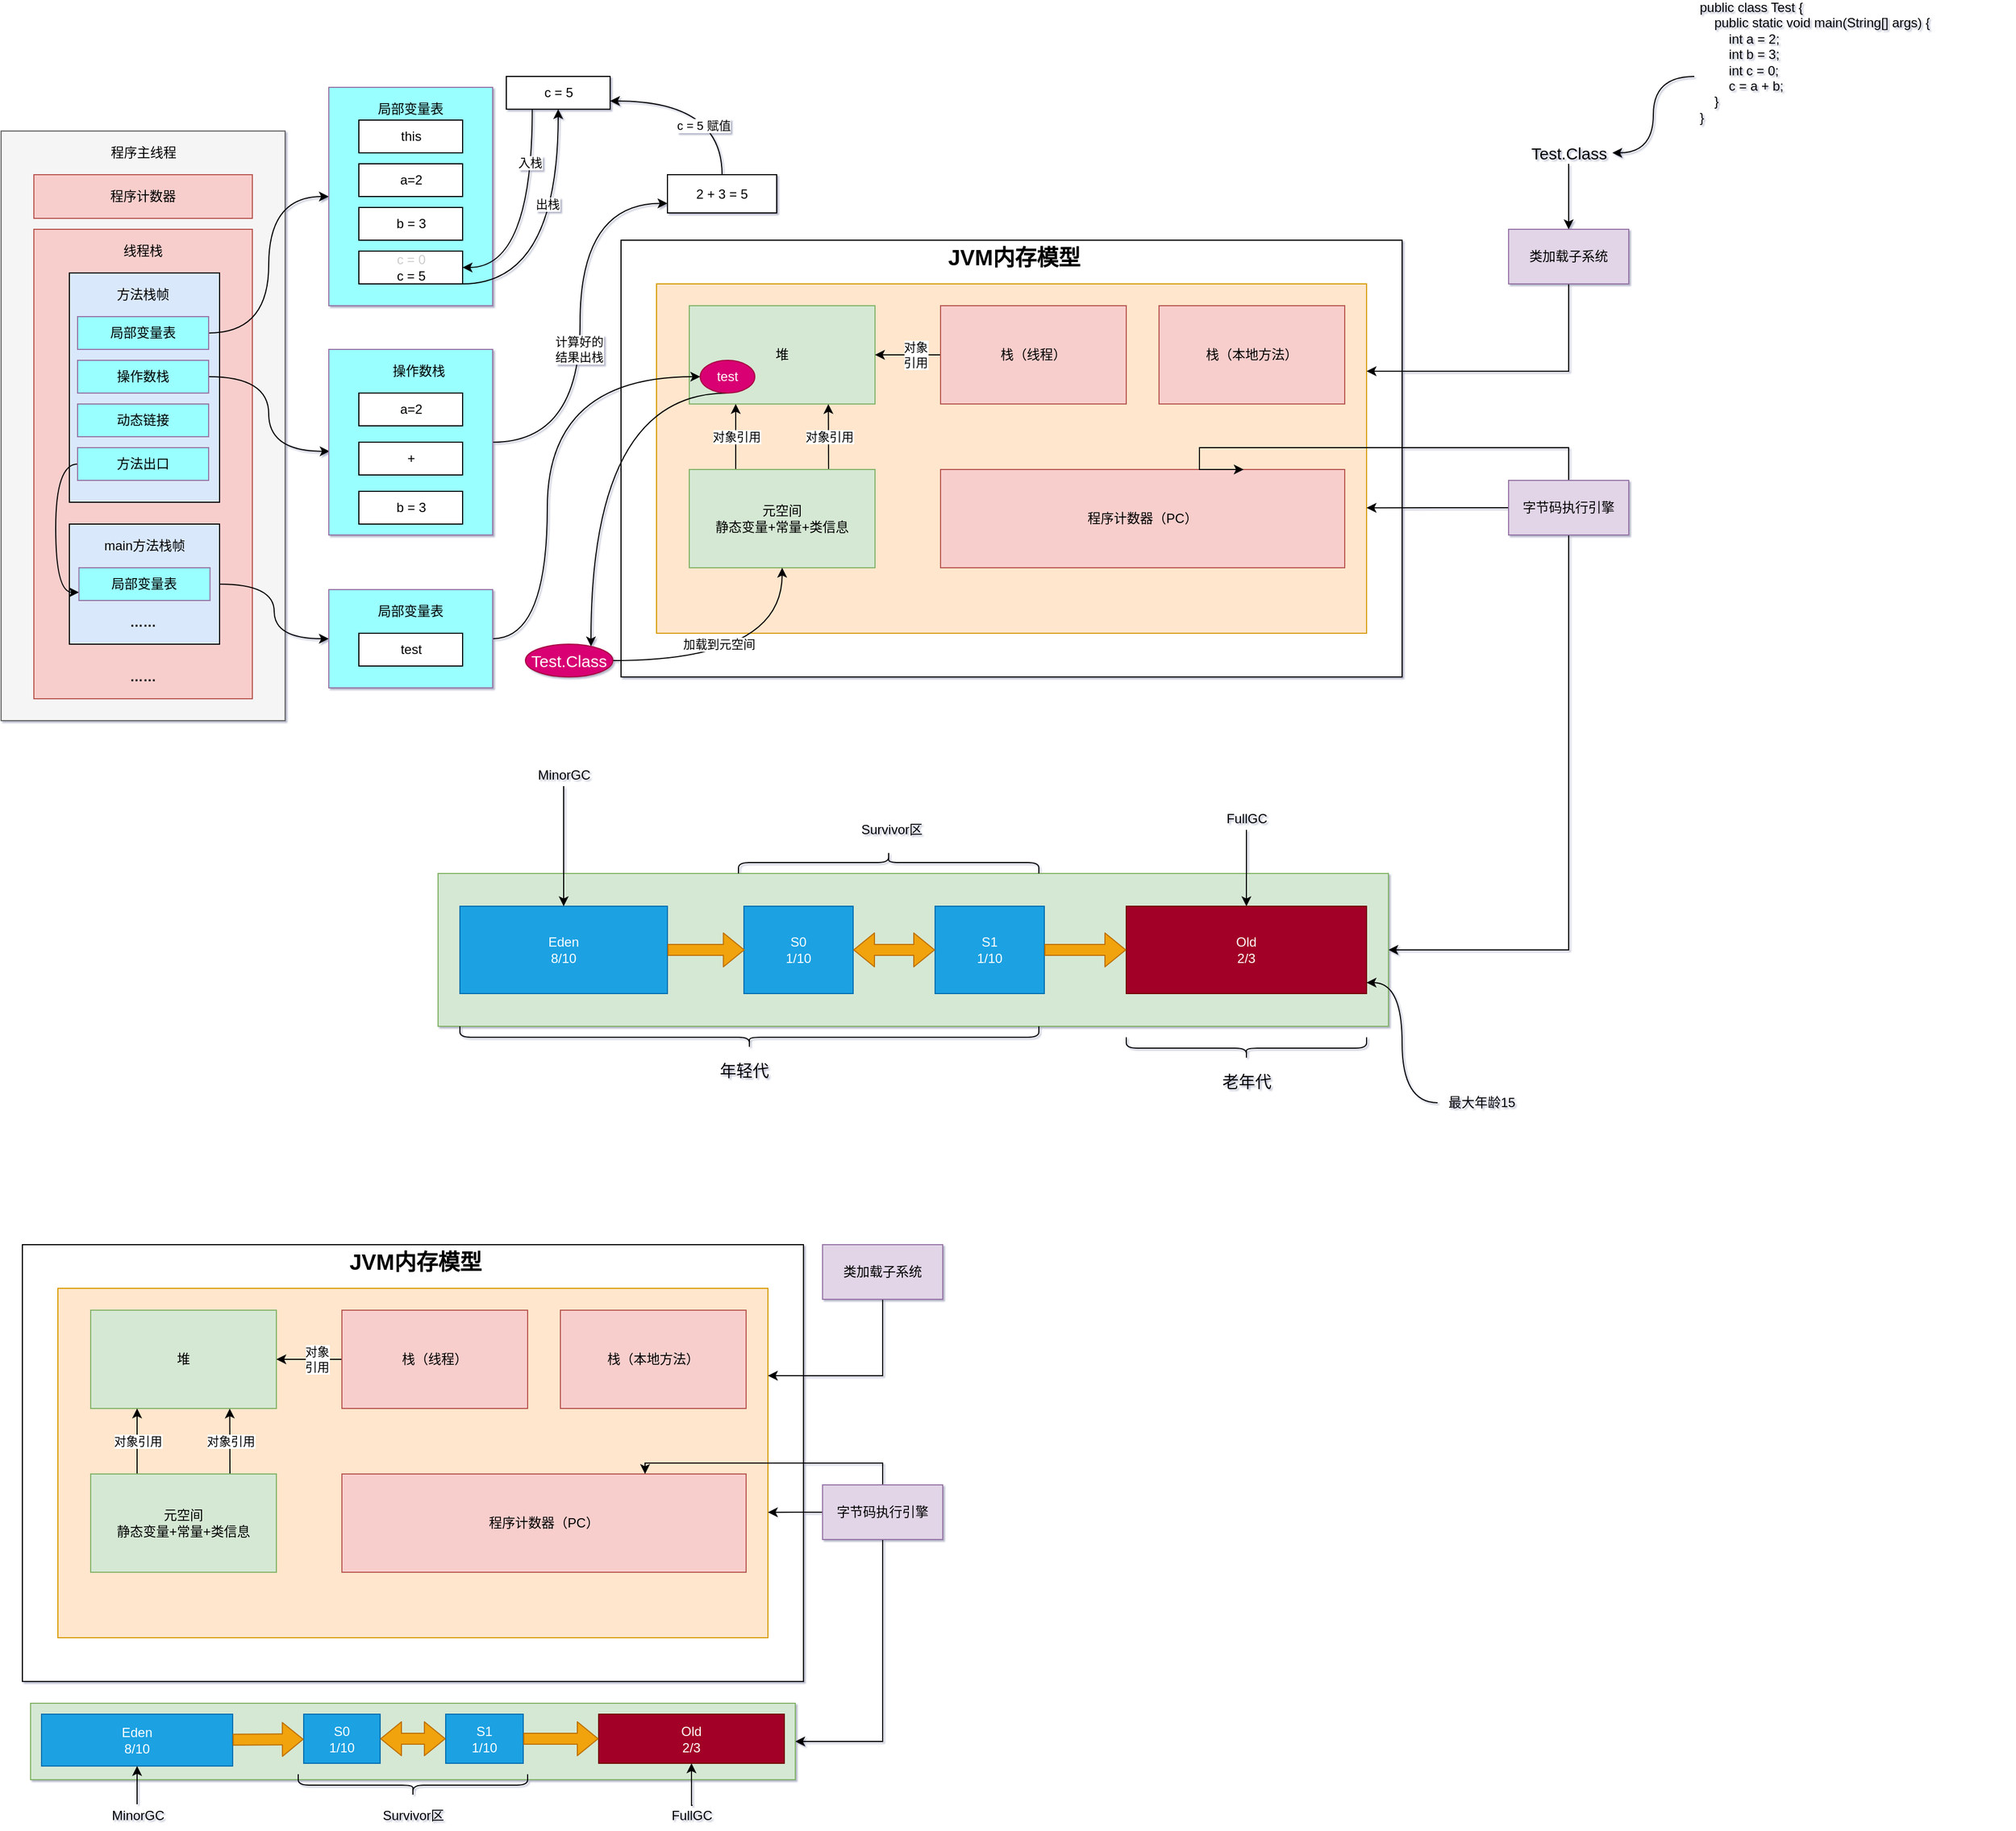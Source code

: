<mxfile version="15.8.3" type="github" pages="10">
  <diagram id="0EBJrcc88xZn_uUqVCnv" name="jvm内存模型">
    <mxGraphModel dx="1422" dy="772" grid="1" gridSize="10" guides="1" tooltips="1" connect="1" arrows="1" fold="1" page="1" pageScale="1" pageWidth="192000" pageHeight="108000" background="#FFFFFF" math="0" shadow="1">
      <root>
        <mxCell id="0" />
        <mxCell id="1" parent="0" />
        <mxCell id="7Zz5OrED6SJ3Etpu-J18-1" value="" style="rounded=0;whiteSpace=wrap;html=1;" parent="1" vertex="1">
          <mxGeometry x="787.5" y="260" width="715" height="400" as="geometry" />
        </mxCell>
        <mxCell id="OTBtEdxUYZ1fyFuqsqig-31" value="" style="rounded=0;whiteSpace=wrap;html=1;strokeColor=#666666;fillColor=#f5f5f5;fontColor=#333333;" parent="1" vertex="1">
          <mxGeometry x="220" y="160" width="260" height="540" as="geometry" />
        </mxCell>
        <mxCell id="DQElCaOPBhp9bba2K63A-4" value="" style="rounded=0;whiteSpace=wrap;html=1;fillColor=#ffe6cc;strokeColor=#d79b00;" parent="1" vertex="1">
          <mxGeometry x="820" y="300" width="650" height="320" as="geometry" />
        </mxCell>
        <mxCell id="DQElCaOPBhp9bba2K63A-5" value="堆" style="rounded=0;whiteSpace=wrap;html=1;fillColor=#d5e8d4;strokeColor=#82b366;" parent="1" vertex="1">
          <mxGeometry x="850" y="320" width="170" height="90" as="geometry" />
        </mxCell>
        <mxCell id="OTBtEdxUYZ1fyFuqsqig-88" style="edgeStyle=none;rounded=0;orthogonalLoop=1;jettySize=auto;html=1;exitX=0;exitY=0.5;exitDx=0;exitDy=0;entryX=1;entryY=0.5;entryDx=0;entryDy=0;" parent="1" source="DQElCaOPBhp9bba2K63A-6" target="DQElCaOPBhp9bba2K63A-5" edge="1">
          <mxGeometry relative="1" as="geometry" />
        </mxCell>
        <mxCell id="OTBtEdxUYZ1fyFuqsqig-89" value="对象&lt;br&gt;引用" style="edgeLabel;html=1;align=center;verticalAlign=middle;resizable=0;points=[];" parent="OTBtEdxUYZ1fyFuqsqig-88" vertex="1" connectable="0">
          <mxGeometry x="-0.326" relative="1" as="geometry">
            <mxPoint x="-3" as="offset" />
          </mxGeometry>
        </mxCell>
        <mxCell id="DQElCaOPBhp9bba2K63A-6" value="栈（线程）" style="rounded=0;whiteSpace=wrap;html=1;fillColor=#f8cecc;strokeColor=#b85450;" parent="1" vertex="1">
          <mxGeometry x="1080" y="320" width="170" height="90" as="geometry" />
        </mxCell>
        <mxCell id="DQElCaOPBhp9bba2K63A-7" value="栈（本地方法）" style="rounded=0;whiteSpace=wrap;html=1;fillColor=#f8cecc;strokeColor=#b85450;" parent="1" vertex="1">
          <mxGeometry x="1280" y="320" width="170" height="90" as="geometry" />
        </mxCell>
        <mxCell id="OTBtEdxUYZ1fyFuqsqig-84" style="edgeStyle=none;rounded=0;orthogonalLoop=1;jettySize=auto;html=1;exitX=0.25;exitY=0;exitDx=0;exitDy=0;entryX=0.25;entryY=1;entryDx=0;entryDy=0;" parent="1" source="DQElCaOPBhp9bba2K63A-8" target="DQElCaOPBhp9bba2K63A-5" edge="1">
          <mxGeometry relative="1" as="geometry" />
        </mxCell>
        <mxCell id="OTBtEdxUYZ1fyFuqsqig-85" value="对象引用" style="edgeLabel;html=1;align=center;verticalAlign=middle;resizable=0;points=[];" parent="OTBtEdxUYZ1fyFuqsqig-84" vertex="1" connectable="0">
          <mxGeometry x="0.262" relative="1" as="geometry">
            <mxPoint y="8" as="offset" />
          </mxGeometry>
        </mxCell>
        <mxCell id="OTBtEdxUYZ1fyFuqsqig-86" style="edgeStyle=none;rounded=0;orthogonalLoop=1;jettySize=auto;html=1;exitX=0.75;exitY=0;exitDx=0;exitDy=0;entryX=0.242;entryY=0.344;entryDx=0;entryDy=0;entryPerimeter=0;" parent="1" source="DQElCaOPBhp9bba2K63A-8" target="DQElCaOPBhp9bba2K63A-4" edge="1">
          <mxGeometry relative="1" as="geometry" />
        </mxCell>
        <mxCell id="OTBtEdxUYZ1fyFuqsqig-87" value="对象引用" style="edgeLabel;html=1;align=center;verticalAlign=middle;resizable=0;points=[];" parent="OTBtEdxUYZ1fyFuqsqig-86" vertex="1" connectable="0">
          <mxGeometry x="-0.358" relative="1" as="geometry">
            <mxPoint y="-11" as="offset" />
          </mxGeometry>
        </mxCell>
        <mxCell id="DQElCaOPBhp9bba2K63A-8" value="元空间&lt;br&gt;静态变量+常量+类信息" style="rounded=0;whiteSpace=wrap;html=1;fillColor=#d5e8d4;strokeColor=#82b366;" parent="1" vertex="1">
          <mxGeometry x="850" y="470" width="170" height="90" as="geometry" />
        </mxCell>
        <mxCell id="DQElCaOPBhp9bba2K63A-9" value="程序计数器（PC）" style="rounded=0;whiteSpace=wrap;html=1;fillColor=#f8cecc;strokeColor=#b85450;" parent="1" vertex="1">
          <mxGeometry x="1080" y="470" width="370" height="90" as="geometry" />
        </mxCell>
        <mxCell id="DQElCaOPBhp9bba2K63A-14" style="edgeStyle=orthogonalEdgeStyle;rounded=0;orthogonalLoop=1;jettySize=auto;html=1;exitX=0.5;exitY=1;exitDx=0;exitDy=0;entryX=1;entryY=0.25;entryDx=0;entryDy=0;" parent="1" source="DQElCaOPBhp9bba2K63A-13" target="DQElCaOPBhp9bba2K63A-4" edge="1">
          <mxGeometry relative="1" as="geometry" />
        </mxCell>
        <mxCell id="DQElCaOPBhp9bba2K63A-13" value="类加载子系统" style="whiteSpace=wrap;html=1;fillColor=#e1d5e7;strokeColor=#9673a6;" parent="1" vertex="1">
          <mxGeometry x="1600" y="250" width="110" height="50" as="geometry" />
        </mxCell>
        <mxCell id="DQElCaOPBhp9bba2K63A-19" style="edgeStyle=orthogonalEdgeStyle;rounded=0;orthogonalLoop=1;jettySize=auto;html=1;exitX=0;exitY=0.5;exitDx=0;exitDy=0;entryX=1;entryY=0.641;entryDx=0;entryDy=0;entryPerimeter=0;" parent="1" source="DQElCaOPBhp9bba2K63A-15" target="DQElCaOPBhp9bba2K63A-4" edge="1">
          <mxGeometry relative="1" as="geometry" />
        </mxCell>
        <mxCell id="OTBtEdxUYZ1fyFuqsqig-10" style="edgeStyle=orthogonalEdgeStyle;rounded=0;orthogonalLoop=1;jettySize=auto;html=1;exitX=0.5;exitY=1;exitDx=0;exitDy=0;entryX=1;entryY=0.5;entryDx=0;entryDy=0;" parent="1" source="DQElCaOPBhp9bba2K63A-15" target="OTBtEdxUYZ1fyFuqsqig-1" edge="1">
          <mxGeometry relative="1" as="geometry">
            <mxPoint x="1510" y="875" as="targetPoint" />
            <Array as="points">
              <mxPoint x="1655" y="910" />
            </Array>
          </mxGeometry>
        </mxCell>
        <mxCell id="OTBtEdxUYZ1fyFuqsqig-91" style="edgeStyle=orthogonalEdgeStyle;rounded=0;orthogonalLoop=1;jettySize=auto;html=1;exitX=0.5;exitY=0;exitDx=0;exitDy=0;entryX=0.75;entryY=0;entryDx=0;entryDy=0;" parent="1" source="DQElCaOPBhp9bba2K63A-15" target="DQElCaOPBhp9bba2K63A-9" edge="1">
          <mxGeometry relative="1" as="geometry">
            <Array as="points">
              <mxPoint x="1655" y="450" />
              <mxPoint x="1317" y="450" />
            </Array>
          </mxGeometry>
        </mxCell>
        <mxCell id="DQElCaOPBhp9bba2K63A-15" value="字节码执行引擎" style="whiteSpace=wrap;html=1;fillColor=#e1d5e7;strokeColor=#9673a6;" parent="1" vertex="1">
          <mxGeometry x="1600" y="480" width="110" height="50" as="geometry" />
        </mxCell>
        <mxCell id="OTBtEdxUYZ1fyFuqsqig-1" value="" style="rounded=0;whiteSpace=wrap;html=1;fillColor=#d5e8d4;strokeColor=#82b366;" parent="1" vertex="1">
          <mxGeometry x="620" y="840" width="870" height="140" as="geometry" />
        </mxCell>
        <mxCell id="OTBtEdxUYZ1fyFuqsqig-2" value="Eden&lt;br&gt;8/10" style="rounded=0;whiteSpace=wrap;html=1;fillColor=#1ba1e2;strokeColor=#006EAF;fontColor=#ffffff;" parent="1" vertex="1">
          <mxGeometry x="640" y="870" width="190" height="80" as="geometry" />
        </mxCell>
        <mxCell id="OTBtEdxUYZ1fyFuqsqig-3" value="S0&lt;br&gt;1/10" style="rounded=0;whiteSpace=wrap;html=1;fillColor=#1ba1e2;strokeColor=#006EAF;fontColor=#ffffff;" parent="1" vertex="1">
          <mxGeometry x="900" y="870" width="100" height="80" as="geometry" />
        </mxCell>
        <mxCell id="OTBtEdxUYZ1fyFuqsqig-4" value="S1&lt;br&gt;1/10" style="rounded=0;whiteSpace=wrap;html=1;fillColor=#1ba1e2;strokeColor=#006EAF;fontColor=#ffffff;" parent="1" vertex="1">
          <mxGeometry x="1075" y="870" width="100" height="80" as="geometry" />
        </mxCell>
        <mxCell id="OTBtEdxUYZ1fyFuqsqig-5" value="Old&lt;br&gt;2/3" style="rounded=0;whiteSpace=wrap;html=1;fillColor=#a20025;strokeColor=#6F0000;fontColor=#ffffff;" parent="1" vertex="1">
          <mxGeometry x="1250" y="870" width="220" height="80" as="geometry" />
        </mxCell>
        <mxCell id="OTBtEdxUYZ1fyFuqsqig-6" value="" style="shape=curlyBracket;whiteSpace=wrap;html=1;rounded=1;rotation=-90;" parent="1" vertex="1">
          <mxGeometry x="895" y="725" width="20" height="530" as="geometry" />
        </mxCell>
        <mxCell id="OTBtEdxUYZ1fyFuqsqig-7" value="&lt;font style=&quot;font-size: 15px&quot;&gt;年轻代&lt;/font&gt;" style="text;html=1;align=center;verticalAlign=middle;resizable=0;points=[];autosize=1;strokeColor=none;" parent="1" vertex="1">
          <mxGeometry x="870" y="1010" width="60" height="20" as="geometry" />
        </mxCell>
        <mxCell id="OTBtEdxUYZ1fyFuqsqig-8" value="" style="shape=curlyBracket;whiteSpace=wrap;html=1;rounded=1;rotation=-90;" parent="1" vertex="1">
          <mxGeometry x="1350" y="890" width="20" height="220" as="geometry" />
        </mxCell>
        <mxCell id="OTBtEdxUYZ1fyFuqsqig-9" value="&lt;font style=&quot;font-size: 15px&quot;&gt;老年代&lt;/font&gt;" style="text;html=1;align=center;verticalAlign=middle;resizable=0;points=[];autosize=1;strokeColor=none;" parent="1" vertex="1">
          <mxGeometry x="1330" y="1020" width="60" height="20" as="geometry" />
        </mxCell>
        <mxCell id="OTBtEdxUYZ1fyFuqsqig-12" value="" style="edgeStyle=orthogonalEdgeStyle;rounded=0;orthogonalLoop=1;jettySize=auto;html=1;" parent="1" source="OTBtEdxUYZ1fyFuqsqig-11" target="DQElCaOPBhp9bba2K63A-13" edge="1">
          <mxGeometry relative="1" as="geometry" />
        </mxCell>
        <mxCell id="OTBtEdxUYZ1fyFuqsqig-11" value="&lt;font style=&quot;font-size: 15px&quot;&gt;Test.Class&lt;/font&gt;" style="text;html=1;align=center;verticalAlign=middle;resizable=0;points=[];autosize=1;strokeColor=none;" parent="1" vertex="1">
          <mxGeometry x="1615" y="170" width="80" height="20" as="geometry" />
        </mxCell>
        <mxCell id="OTBtEdxUYZ1fyFuqsqig-13" value="" style="rounded=0;whiteSpace=wrap;html=1;fillColor=#f8cecc;strokeColor=#b85450;" parent="1" vertex="1">
          <mxGeometry x="250" y="250" width="200" height="430" as="geometry" />
        </mxCell>
        <mxCell id="OTBtEdxUYZ1fyFuqsqig-14" value="线程栈" style="text;html=1;strokeColor=none;fillColor=none;align=center;verticalAlign=middle;whiteSpace=wrap;rounded=0;" parent="1" vertex="1">
          <mxGeometry x="315" y="260" width="70" height="20" as="geometry" />
        </mxCell>
        <mxCell id="OTBtEdxUYZ1fyFuqsqig-15" value="" style="rounded=0;whiteSpace=wrap;html=1;fillColor=#dae8fc;" parent="1" vertex="1">
          <mxGeometry x="282.5" y="290" width="137.5" height="210" as="geometry" />
        </mxCell>
        <mxCell id="OTBtEdxUYZ1fyFuqsqig-16" value="方法栈帧" style="text;html=1;strokeColor=none;fillColor=none;align=center;verticalAlign=middle;whiteSpace=wrap;rounded=0;" parent="1" vertex="1">
          <mxGeometry x="325" y="300" width="50" height="20" as="geometry" />
        </mxCell>
        <mxCell id="OTBtEdxUYZ1fyFuqsqig-77" style="edgeStyle=orthogonalEdgeStyle;curved=1;rounded=0;orthogonalLoop=1;jettySize=auto;html=1;exitX=1;exitY=0.5;exitDx=0;exitDy=0;entryX=0;entryY=0.5;entryDx=0;entryDy=0;" parent="1" source="OTBtEdxUYZ1fyFuqsqig-17" target="OTBtEdxUYZ1fyFuqsqig-74" edge="1">
          <mxGeometry relative="1" as="geometry" />
        </mxCell>
        <mxCell id="OTBtEdxUYZ1fyFuqsqig-17" value="" style="rounded=0;whiteSpace=wrap;html=1;fillColor=#dae8fc;" parent="1" vertex="1">
          <mxGeometry x="282.5" y="520" width="137.5" height="110" as="geometry" />
        </mxCell>
        <mxCell id="OTBtEdxUYZ1fyFuqsqig-19" value="&lt;b&gt;……&lt;/b&gt;" style="text;html=1;strokeColor=none;fillColor=none;align=center;verticalAlign=middle;whiteSpace=wrap;rounded=0;" parent="1" vertex="1">
          <mxGeometry x="330" y="650" width="40" height="20" as="geometry" />
        </mxCell>
        <mxCell id="OTBtEdxUYZ1fyFuqsqig-70" style="edgeStyle=orthogonalEdgeStyle;curved=1;rounded=0;orthogonalLoop=1;jettySize=auto;html=1;exitX=1;exitY=0.5;exitDx=0;exitDy=0;entryX=0;entryY=0.5;entryDx=0;entryDy=0;" parent="1" source="OTBtEdxUYZ1fyFuqsqig-20" target="OTBtEdxUYZ1fyFuqsqig-47" edge="1">
          <mxGeometry relative="1" as="geometry" />
        </mxCell>
        <mxCell id="OTBtEdxUYZ1fyFuqsqig-20" value="局部变量表" style="rounded=0;whiteSpace=wrap;html=1;strokeColor=#9673a6;fillColor=#99FFFF;" parent="1" vertex="1">
          <mxGeometry x="290" y="330" width="120" height="30" as="geometry" />
        </mxCell>
        <mxCell id="OTBtEdxUYZ1fyFuqsqig-71" style="edgeStyle=orthogonalEdgeStyle;curved=1;rounded=0;orthogonalLoop=1;jettySize=auto;html=1;exitX=1;exitY=0.5;exitDx=0;exitDy=0;entryX=0.005;entryY=0.549;entryDx=0;entryDy=0;entryPerimeter=0;" parent="1" source="OTBtEdxUYZ1fyFuqsqig-21" target="OTBtEdxUYZ1fyFuqsqig-52" edge="1">
          <mxGeometry relative="1" as="geometry" />
        </mxCell>
        <mxCell id="OTBtEdxUYZ1fyFuqsqig-21" value="操作数栈" style="rounded=0;whiteSpace=wrap;html=1;strokeColor=#9673a6;fillColor=#99FFFF;" parent="1" vertex="1">
          <mxGeometry x="290" y="370" width="120" height="30" as="geometry" />
        </mxCell>
        <mxCell id="OTBtEdxUYZ1fyFuqsqig-22" value="动态链接" style="rounded=0;whiteSpace=wrap;html=1;strokeColor=#9673a6;fillColor=#99FFFF;" parent="1" vertex="1">
          <mxGeometry x="290" y="410" width="120" height="30" as="geometry" />
        </mxCell>
        <mxCell id="OTBtEdxUYZ1fyFuqsqig-72" style="edgeStyle=orthogonalEdgeStyle;curved=1;rounded=0;orthogonalLoop=1;jettySize=auto;html=1;exitX=0;exitY=0.5;exitDx=0;exitDy=0;entryX=0;entryY=0.75;entryDx=0;entryDy=0;" parent="1" source="OTBtEdxUYZ1fyFuqsqig-23" target="OTBtEdxUYZ1fyFuqsqig-27" edge="1">
          <mxGeometry relative="1" as="geometry" />
        </mxCell>
        <mxCell id="OTBtEdxUYZ1fyFuqsqig-23" value="方法出口" style="rounded=0;whiteSpace=wrap;html=1;strokeColor=#9673a6;fillColor=#99FFFF;" parent="1" vertex="1">
          <mxGeometry x="290" y="450" width="120" height="30" as="geometry" />
        </mxCell>
        <mxCell id="OTBtEdxUYZ1fyFuqsqig-24" value="main方法栈帧" style="text;html=1;strokeColor=none;fillColor=none;align=center;verticalAlign=middle;whiteSpace=wrap;rounded=0;" parent="1" vertex="1">
          <mxGeometry x="308.75" y="530" width="85" height="20" as="geometry" />
        </mxCell>
        <mxCell id="OTBtEdxUYZ1fyFuqsqig-27" value="局部变量表" style="rounded=0;whiteSpace=wrap;html=1;strokeColor=#9673a6;fillColor=#99FFFF;" parent="1" vertex="1">
          <mxGeometry x="291.25" y="560" width="120" height="30" as="geometry" />
        </mxCell>
        <mxCell id="OTBtEdxUYZ1fyFuqsqig-29" value="&lt;b&gt;……&lt;/b&gt;" style="text;html=1;strokeColor=none;fillColor=none;align=center;verticalAlign=middle;whiteSpace=wrap;rounded=0;" parent="1" vertex="1">
          <mxGeometry x="330" y="600" width="40" height="20" as="geometry" />
        </mxCell>
        <mxCell id="OTBtEdxUYZ1fyFuqsqig-30" value="程序计数器" style="rounded=0;whiteSpace=wrap;html=1;strokeColor=#b85450;fillColor=#f8cecc;" parent="1" vertex="1">
          <mxGeometry x="250" y="200" width="200" height="40" as="geometry" />
        </mxCell>
        <mxCell id="OTBtEdxUYZ1fyFuqsqig-32" value="程序主线程" style="text;html=1;strokeColor=none;fillColor=none;align=center;verticalAlign=middle;whiteSpace=wrap;rounded=0;" parent="1" vertex="1">
          <mxGeometry x="317.5" y="170" width="65" height="20" as="geometry" />
        </mxCell>
        <mxCell id="OTBtEdxUYZ1fyFuqsqig-37" value="" style="edgeStyle=orthogonalEdgeStyle;rounded=0;orthogonalLoop=1;jettySize=auto;html=1;elbow=vertical;curved=1;exitX=1;exitY=0.5;exitDx=0;exitDy=0;" parent="1" source="OTBtEdxUYZ1fyFuqsqig-82" target="DQElCaOPBhp9bba2K63A-8" edge="1">
          <mxGeometry relative="1" as="geometry">
            <mxPoint x="820" y="645" as="sourcePoint" />
            <mxPoint x="770" y="580" as="targetPoint" />
          </mxGeometry>
        </mxCell>
        <mxCell id="OTBtEdxUYZ1fyFuqsqig-38" value="加载到元空间" style="edgeLabel;html=1;align=center;verticalAlign=middle;resizable=0;points=[];" parent="OTBtEdxUYZ1fyFuqsqig-37" vertex="1" connectable="0">
          <mxGeometry x="-0.192" y="15" relative="1" as="geometry">
            <mxPoint as="offset" />
          </mxGeometry>
        </mxCell>
        <mxCell id="OTBtEdxUYZ1fyFuqsqig-45" value="" style="edgeStyle=orthogonalEdgeStyle;curved=1;rounded=0;orthogonalLoop=1;jettySize=auto;html=1;" parent="1" source="OTBtEdxUYZ1fyFuqsqig-41" target="OTBtEdxUYZ1fyFuqsqig-11" edge="1">
          <mxGeometry relative="1" as="geometry">
            <mxPoint x="1690" y="110" as="targetPoint" />
          </mxGeometry>
        </mxCell>
        <mxCell id="OTBtEdxUYZ1fyFuqsqig-41" value="public class Test {&lt;br&gt;&amp;nbsp; &amp;nbsp; public static void main(String[] args) {&lt;br&gt;&amp;nbsp; &amp;nbsp; &amp;nbsp; &amp;nbsp; int a = 2;&lt;br&gt;&amp;nbsp; &amp;nbsp; &amp;nbsp; &amp;nbsp; int b = 3;&lt;br&gt;&amp;nbsp; &amp;nbsp; &amp;nbsp; &amp;nbsp; int c = 0;&lt;br&gt;&amp;nbsp; &amp;nbsp; &amp;nbsp; &amp;nbsp; c = a + b;&lt;br&gt;&amp;nbsp; &amp;nbsp; }&lt;br&gt;}" style="text;html=1;strokeColor=none;fillColor=none;spacing=5;spacingTop=-20;whiteSpace=wrap;overflow=hidden;rounded=0;" parent="1" vertex="1">
          <mxGeometry x="1770" y="50" width="290" height="120" as="geometry" />
        </mxCell>
        <mxCell id="OTBtEdxUYZ1fyFuqsqig-47" value="" style="rounded=0;whiteSpace=wrap;html=1;strokeColor=#9673a6;fillColor=#99FFFF;" parent="1" vertex="1">
          <mxGeometry x="520" y="120" width="150" height="200" as="geometry" />
        </mxCell>
        <mxCell id="OTBtEdxUYZ1fyFuqsqig-48" value="局部变量表" style="text;html=1;strokeColor=none;fillColor=none;align=center;verticalAlign=middle;whiteSpace=wrap;rounded=0;" parent="1" vertex="1">
          <mxGeometry x="555" y="130" width="80" height="20" as="geometry" />
        </mxCell>
        <mxCell id="OTBtEdxUYZ1fyFuqsqig-49" value="a=2" style="rounded=0;whiteSpace=wrap;html=1;strokeColor=#000000;fillColor=#FFFFFF;" parent="1" vertex="1">
          <mxGeometry x="547.5" y="190" width="95" height="30" as="geometry" />
        </mxCell>
        <mxCell id="OTBtEdxUYZ1fyFuqsqig-50" value="b = 3" style="rounded=0;whiteSpace=wrap;html=1;strokeColor=#000000;fillColor=#FFFFFF;" parent="1" vertex="1">
          <mxGeometry x="547.5" y="230" width="95" height="30" as="geometry" />
        </mxCell>
        <mxCell id="OTBtEdxUYZ1fyFuqsqig-64" value="" style="edgeStyle=orthogonalEdgeStyle;curved=1;rounded=0;orthogonalLoop=1;jettySize=auto;html=1;" parent="1" source="OTBtEdxUYZ1fyFuqsqig-51" target="OTBtEdxUYZ1fyFuqsqig-63" edge="1">
          <mxGeometry relative="1" as="geometry">
            <Array as="points">
              <mxPoint x="730" y="300" />
            </Array>
          </mxGeometry>
        </mxCell>
        <mxCell id="OTBtEdxUYZ1fyFuqsqig-65" value="出栈" style="edgeLabel;html=1;align=center;verticalAlign=middle;resizable=0;points=[];" parent="OTBtEdxUYZ1fyFuqsqig-64" vertex="1" connectable="0">
          <mxGeometry x="0.295" y="10" relative="1" as="geometry">
            <mxPoint as="offset" />
          </mxGeometry>
        </mxCell>
        <mxCell id="OTBtEdxUYZ1fyFuqsqig-51" value="&lt;font color=&quot;#cccccc&quot;&gt;c = 0&lt;/font&gt;&lt;br&gt;c = 5" style="rounded=0;whiteSpace=wrap;html=1;strokeColor=#000000;fillColor=#FFFFFF;" parent="1" vertex="1">
          <mxGeometry x="547.5" y="270" width="95" height="30" as="geometry" />
        </mxCell>
        <mxCell id="OTBtEdxUYZ1fyFuqsqig-58" style="edgeStyle=orthogonalEdgeStyle;curved=1;rounded=0;orthogonalLoop=1;jettySize=auto;html=1;exitX=1;exitY=0.5;exitDx=0;exitDy=0;entryX=0;entryY=0.75;entryDx=0;entryDy=0;" parent="1" source="OTBtEdxUYZ1fyFuqsqig-52" target="OTBtEdxUYZ1fyFuqsqig-57" edge="1">
          <mxGeometry relative="1" as="geometry" />
        </mxCell>
        <mxCell id="OTBtEdxUYZ1fyFuqsqig-59" value="计算好的&lt;br&gt;结果出栈" style="edgeLabel;html=1;align=center;verticalAlign=middle;resizable=0;points=[];" parent="OTBtEdxUYZ1fyFuqsqig-58" vertex="1" connectable="0">
          <mxGeometry x="-0.155" y="1" relative="1" as="geometry">
            <mxPoint y="-5" as="offset" />
          </mxGeometry>
        </mxCell>
        <mxCell id="OTBtEdxUYZ1fyFuqsqig-52" value="" style="rounded=0;whiteSpace=wrap;html=1;strokeColor=#9673a6;fillColor=#99FFFF;" parent="1" vertex="1">
          <mxGeometry x="520" y="360" width="150" height="170" as="geometry" />
        </mxCell>
        <mxCell id="OTBtEdxUYZ1fyFuqsqig-53" value="操作数栈" style="text;html=1;strokeColor=none;fillColor=none;align=center;verticalAlign=middle;whiteSpace=wrap;rounded=0;" parent="1" vertex="1">
          <mxGeometry x="575" y="370" width="55" height="20" as="geometry" />
        </mxCell>
        <mxCell id="OTBtEdxUYZ1fyFuqsqig-54" value="a=2" style="rounded=0;whiteSpace=wrap;html=1;strokeColor=#000000;fillColor=#FFFFFF;" parent="1" vertex="1">
          <mxGeometry x="547.5" y="400" width="95" height="30" as="geometry" />
        </mxCell>
        <mxCell id="OTBtEdxUYZ1fyFuqsqig-55" value="b = 3" style="rounded=0;whiteSpace=wrap;html=1;strokeColor=#000000;fillColor=#FFFFFF;" parent="1" vertex="1">
          <mxGeometry x="547.5" y="490" width="95" height="30" as="geometry" />
        </mxCell>
        <mxCell id="OTBtEdxUYZ1fyFuqsqig-56" value="+" style="rounded=0;whiteSpace=wrap;html=1;strokeColor=#000000;fillColor=#FFFFFF;" parent="1" vertex="1">
          <mxGeometry x="547.5" y="445" width="95" height="30" as="geometry" />
        </mxCell>
        <mxCell id="OTBtEdxUYZ1fyFuqsqig-66" style="edgeStyle=orthogonalEdgeStyle;curved=1;rounded=0;orthogonalLoop=1;jettySize=auto;html=1;exitX=0.5;exitY=0;exitDx=0;exitDy=0;entryX=1;entryY=0.75;entryDx=0;entryDy=0;" parent="1" source="OTBtEdxUYZ1fyFuqsqig-57" target="OTBtEdxUYZ1fyFuqsqig-63" edge="1">
          <mxGeometry relative="1" as="geometry" />
        </mxCell>
        <mxCell id="OTBtEdxUYZ1fyFuqsqig-67" value="c = 5 赋值" style="edgeLabel;html=1;align=center;verticalAlign=middle;resizable=0;points=[];" parent="OTBtEdxUYZ1fyFuqsqig-66" vertex="1" connectable="0">
          <mxGeometry x="-0.471" y="17" relative="1" as="geometry">
            <mxPoint as="offset" />
          </mxGeometry>
        </mxCell>
        <mxCell id="OTBtEdxUYZ1fyFuqsqig-57" value="2 + 3 = 5" style="rounded=0;whiteSpace=wrap;html=1;strokeColor=#000000;fillColor=#FFFFFF;" parent="1" vertex="1">
          <mxGeometry x="830" y="200" width="100" height="35" as="geometry" />
        </mxCell>
        <mxCell id="OTBtEdxUYZ1fyFuqsqig-68" style="edgeStyle=orthogonalEdgeStyle;curved=1;rounded=0;orthogonalLoop=1;jettySize=auto;html=1;exitX=0.25;exitY=1;exitDx=0;exitDy=0;entryX=1;entryY=0.5;entryDx=0;entryDy=0;" parent="1" source="OTBtEdxUYZ1fyFuqsqig-63" target="OTBtEdxUYZ1fyFuqsqig-51" edge="1">
          <mxGeometry relative="1" as="geometry" />
        </mxCell>
        <mxCell id="OTBtEdxUYZ1fyFuqsqig-69" value="入栈" style="edgeLabel;html=1;align=center;verticalAlign=middle;resizable=0;points=[];" parent="OTBtEdxUYZ1fyFuqsqig-68" vertex="1" connectable="0">
          <mxGeometry x="-0.531" y="-3" relative="1" as="geometry">
            <mxPoint as="offset" />
          </mxGeometry>
        </mxCell>
        <mxCell id="OTBtEdxUYZ1fyFuqsqig-63" value="c = 5" style="rounded=0;whiteSpace=wrap;html=1;strokeColor=#000000;fillColor=#FFFFFF;" parent="1" vertex="1">
          <mxGeometry x="682.5" y="110" width="95" height="30" as="geometry" />
        </mxCell>
        <mxCell id="OTBtEdxUYZ1fyFuqsqig-73" value="this" style="rounded=0;whiteSpace=wrap;html=1;strokeColor=#000000;fillColor=#FFFFFF;" parent="1" vertex="1">
          <mxGeometry x="547.5" y="150" width="95" height="30" as="geometry" />
        </mxCell>
        <mxCell id="OTBtEdxUYZ1fyFuqsqig-81" style="edgeStyle=orthogonalEdgeStyle;curved=1;rounded=0;orthogonalLoop=1;jettySize=auto;html=1;exitX=1;exitY=0.5;exitDx=0;exitDy=0;entryX=0;entryY=0.5;entryDx=0;entryDy=0;" parent="1" source="OTBtEdxUYZ1fyFuqsqig-74" target="OTBtEdxUYZ1fyFuqsqig-80" edge="1">
          <mxGeometry relative="1" as="geometry">
            <Array as="points">
              <mxPoint x="720" y="625" />
              <mxPoint x="720" y="385" />
            </Array>
          </mxGeometry>
        </mxCell>
        <mxCell id="OTBtEdxUYZ1fyFuqsqig-74" value="" style="rounded=0;whiteSpace=wrap;html=1;strokeColor=#9673a6;fillColor=#99FFFF;" parent="1" vertex="1">
          <mxGeometry x="520" y="580" width="150" height="90" as="geometry" />
        </mxCell>
        <mxCell id="OTBtEdxUYZ1fyFuqsqig-75" value="局部变量表" style="text;html=1;strokeColor=none;fillColor=none;align=center;verticalAlign=middle;whiteSpace=wrap;rounded=0;" parent="1" vertex="1">
          <mxGeometry x="555" y="590" width="80" height="20" as="geometry" />
        </mxCell>
        <mxCell id="OTBtEdxUYZ1fyFuqsqig-76" value="test" style="rounded=0;whiteSpace=wrap;html=1;strokeColor=#000000;fillColor=#FFFFFF;" parent="1" vertex="1">
          <mxGeometry x="547.5" y="620" width="95" height="30" as="geometry" />
        </mxCell>
        <mxCell id="OTBtEdxUYZ1fyFuqsqig-83" style="edgeStyle=orthogonalEdgeStyle;curved=1;rounded=0;orthogonalLoop=1;jettySize=auto;html=1;exitX=0.5;exitY=1;exitDx=0;exitDy=0;" parent="1" source="OTBtEdxUYZ1fyFuqsqig-80" target="OTBtEdxUYZ1fyFuqsqig-82" edge="1">
          <mxGeometry relative="1" as="geometry">
            <Array as="points">
              <mxPoint x="760" y="400" />
            </Array>
          </mxGeometry>
        </mxCell>
        <mxCell id="OTBtEdxUYZ1fyFuqsqig-80" value="test" style="ellipse;whiteSpace=wrap;html=1;strokeColor=#A50040;fillColor=#d80073;fontColor=#ffffff;" parent="1" vertex="1">
          <mxGeometry x="860" y="370" width="50" height="30" as="geometry" />
        </mxCell>
        <mxCell id="OTBtEdxUYZ1fyFuqsqig-82" value="&lt;span style=&quot;font-size: 15px&quot;&gt;Test.Class&lt;/span&gt;" style="ellipse;whiteSpace=wrap;html=1;strokeColor=#A50040;fillColor=#d80073;fontColor=#ffffff;" parent="1" vertex="1">
          <mxGeometry x="700" y="630" width="80" height="30" as="geometry" />
        </mxCell>
        <mxCell id="xZsD2P9WzX99Pgf7OHO4-1" value="" style="shape=curlyBracket;whiteSpace=wrap;html=1;rounded=1;flipH=1;rotation=-90;" parent="1" vertex="1">
          <mxGeometry x="1022.5" y="692.5" width="20" height="275" as="geometry" />
        </mxCell>
        <mxCell id="xZsD2P9WzX99Pgf7OHO4-3" value="Survivor区" style="text;html=1;align=center;verticalAlign=middle;resizable=0;points=[];autosize=1;strokeColor=none;" parent="1" vertex="1">
          <mxGeometry x="1000" y="790" width="70" height="20" as="geometry" />
        </mxCell>
        <mxCell id="xZsD2P9WzX99Pgf7OHO4-5" value="" style="edgeStyle=orthogonalEdgeStyle;rounded=0;orthogonalLoop=1;jettySize=auto;html=1;" parent="1" source="xZsD2P9WzX99Pgf7OHO4-4" target="OTBtEdxUYZ1fyFuqsqig-2" edge="1">
          <mxGeometry relative="1" as="geometry" />
        </mxCell>
        <mxCell id="xZsD2P9WzX99Pgf7OHO4-4" value="MinorGC" style="text;html=1;align=center;verticalAlign=middle;resizable=0;points=[];autosize=1;strokeColor=none;" parent="1" vertex="1">
          <mxGeometry x="705" y="740" width="60" height="20" as="geometry" />
        </mxCell>
        <mxCell id="xZsD2P9WzX99Pgf7OHO4-8" value="" style="edgeStyle=orthogonalEdgeStyle;rounded=0;orthogonalLoop=1;jettySize=auto;html=1;" parent="1" source="xZsD2P9WzX99Pgf7OHO4-6" target="OTBtEdxUYZ1fyFuqsqig-5" edge="1">
          <mxGeometry relative="1" as="geometry" />
        </mxCell>
        <mxCell id="xZsD2P9WzX99Pgf7OHO4-6" value="FullGC" style="text;html=1;align=center;verticalAlign=middle;resizable=0;points=[];autosize=1;strokeColor=none;" parent="1" vertex="1">
          <mxGeometry x="1335" y="780" width="50" height="20" as="geometry" />
        </mxCell>
        <mxCell id="xZsD2P9WzX99Pgf7OHO4-10" value="" style="shape=flexArrow;endArrow=classic;html=1;fillColor=#f0a30a;strokeColor=#BD7000;" parent="1" source="OTBtEdxUYZ1fyFuqsqig-2" edge="1">
          <mxGeometry width="50" height="50" relative="1" as="geometry">
            <mxPoint x="830" y="960" as="sourcePoint" />
            <mxPoint x="900.711" y="910" as="targetPoint" />
          </mxGeometry>
        </mxCell>
        <mxCell id="xZsD2P9WzX99Pgf7OHO4-11" value="" style="shape=flexArrow;endArrow=classic;startArrow=classic;html=1;exitX=1;exitY=0.5;exitDx=0;exitDy=0;fillColor=#f0a30a;strokeColor=#BD7000;" parent="1" source="OTBtEdxUYZ1fyFuqsqig-3" target="OTBtEdxUYZ1fyFuqsqig-4" edge="1">
          <mxGeometry width="100" height="100" relative="1" as="geometry">
            <mxPoint x="1000" y="920" as="sourcePoint" />
            <mxPoint x="1100" y="820" as="targetPoint" />
          </mxGeometry>
        </mxCell>
        <mxCell id="xZsD2P9WzX99Pgf7OHO4-13" value="" style="shape=flexArrow;endArrow=classic;html=1;exitX=1;exitY=0.5;exitDx=0;exitDy=0;entryX=0;entryY=0.5;entryDx=0;entryDy=0;fillColor=#f0a30a;strokeColor=#BD7000;" parent="1" source="OTBtEdxUYZ1fyFuqsqig-4" target="OTBtEdxUYZ1fyFuqsqig-5" edge="1">
          <mxGeometry width="50" height="50" relative="1" as="geometry">
            <mxPoint x="1170" y="930" as="sourcePoint" />
            <mxPoint x="1220" y="880" as="targetPoint" />
          </mxGeometry>
        </mxCell>
        <mxCell id="xZsD2P9WzX99Pgf7OHO4-15" style="edgeStyle=orthogonalEdgeStyle;curved=1;rounded=0;orthogonalLoop=1;jettySize=auto;html=1;entryX=1;entryY=0.875;entryDx=0;entryDy=0;entryPerimeter=0;" parent="1" source="xZsD2P9WzX99Pgf7OHO4-14" target="OTBtEdxUYZ1fyFuqsqig-5" edge="1">
          <mxGeometry relative="1" as="geometry" />
        </mxCell>
        <mxCell id="xZsD2P9WzX99Pgf7OHO4-14" value="最大年龄15" style="text;html=1;align=center;verticalAlign=middle;resizable=0;points=[];autosize=1;strokeColor=none;" parent="1" vertex="1">
          <mxGeometry x="1535" y="1040" width="80" height="20" as="geometry" />
        </mxCell>
        <mxCell id="7Zz5OrED6SJ3Etpu-J18-2" value="&lt;b&gt;&lt;font style=&quot;font-size: 20px&quot;&gt;JVM内存模型&lt;/font&gt;&lt;/b&gt;" style="text;html=1;strokeColor=none;fillColor=none;align=center;verticalAlign=middle;whiteSpace=wrap;rounded=0;" parent="1" vertex="1">
          <mxGeometry x="1075" y="265" width="145" height="20" as="geometry" />
        </mxCell>
        <mxCell id="_Pueh-K0h1eDUaJxDh4O-1" value="" style="rounded=0;whiteSpace=wrap;html=1;" vertex="1" parent="1">
          <mxGeometry x="239.5" y="1180" width="715" height="400" as="geometry" />
        </mxCell>
        <mxCell id="_Pueh-K0h1eDUaJxDh4O-2" value="" style="rounded=0;whiteSpace=wrap;html=1;fillColor=#ffe6cc;strokeColor=#d79b00;" vertex="1" parent="1">
          <mxGeometry x="272" y="1220" width="650" height="320" as="geometry" />
        </mxCell>
        <mxCell id="_Pueh-K0h1eDUaJxDh4O-3" value="堆" style="rounded=0;whiteSpace=wrap;html=1;fillColor=#d5e8d4;strokeColor=#82b366;" vertex="1" parent="1">
          <mxGeometry x="302" y="1240" width="170" height="90" as="geometry" />
        </mxCell>
        <mxCell id="_Pueh-K0h1eDUaJxDh4O-4" style="edgeStyle=none;rounded=0;orthogonalLoop=1;jettySize=auto;html=1;exitX=0;exitY=0.5;exitDx=0;exitDy=0;entryX=1;entryY=0.5;entryDx=0;entryDy=0;" edge="1" parent="1" source="_Pueh-K0h1eDUaJxDh4O-6" target="_Pueh-K0h1eDUaJxDh4O-3">
          <mxGeometry relative="1" as="geometry" />
        </mxCell>
        <mxCell id="_Pueh-K0h1eDUaJxDh4O-5" value="对象&lt;br&gt;引用" style="edgeLabel;html=1;align=center;verticalAlign=middle;resizable=0;points=[];" vertex="1" connectable="0" parent="_Pueh-K0h1eDUaJxDh4O-4">
          <mxGeometry x="-0.326" relative="1" as="geometry">
            <mxPoint x="-3" as="offset" />
          </mxGeometry>
        </mxCell>
        <mxCell id="_Pueh-K0h1eDUaJxDh4O-6" value="栈（线程）" style="rounded=0;whiteSpace=wrap;html=1;fillColor=#f8cecc;strokeColor=#b85450;" vertex="1" parent="1">
          <mxGeometry x="532" y="1240" width="170" height="90" as="geometry" />
        </mxCell>
        <mxCell id="_Pueh-K0h1eDUaJxDh4O-7" value="栈（本地方法）" style="rounded=0;whiteSpace=wrap;html=1;fillColor=#f8cecc;strokeColor=#b85450;" vertex="1" parent="1">
          <mxGeometry x="732" y="1240" width="170" height="90" as="geometry" />
        </mxCell>
        <mxCell id="_Pueh-K0h1eDUaJxDh4O-8" style="edgeStyle=none;rounded=0;orthogonalLoop=1;jettySize=auto;html=1;exitX=0.25;exitY=0;exitDx=0;exitDy=0;entryX=0.25;entryY=1;entryDx=0;entryDy=0;" edge="1" parent="1" source="_Pueh-K0h1eDUaJxDh4O-12" target="_Pueh-K0h1eDUaJxDh4O-3">
          <mxGeometry relative="1" as="geometry" />
        </mxCell>
        <mxCell id="_Pueh-K0h1eDUaJxDh4O-9" value="对象引用" style="edgeLabel;html=1;align=center;verticalAlign=middle;resizable=0;points=[];" vertex="1" connectable="0" parent="_Pueh-K0h1eDUaJxDh4O-8">
          <mxGeometry x="0.262" relative="1" as="geometry">
            <mxPoint y="8" as="offset" />
          </mxGeometry>
        </mxCell>
        <mxCell id="_Pueh-K0h1eDUaJxDh4O-10" style="edgeStyle=none;rounded=0;orthogonalLoop=1;jettySize=auto;html=1;exitX=0.75;exitY=0;exitDx=0;exitDy=0;entryX=0.242;entryY=0.344;entryDx=0;entryDy=0;entryPerimeter=0;" edge="1" parent="1" source="_Pueh-K0h1eDUaJxDh4O-12" target="_Pueh-K0h1eDUaJxDh4O-2">
          <mxGeometry relative="1" as="geometry" />
        </mxCell>
        <mxCell id="_Pueh-K0h1eDUaJxDh4O-11" value="对象引用" style="edgeLabel;html=1;align=center;verticalAlign=middle;resizable=0;points=[];" vertex="1" connectable="0" parent="_Pueh-K0h1eDUaJxDh4O-10">
          <mxGeometry x="-0.358" relative="1" as="geometry">
            <mxPoint y="-11" as="offset" />
          </mxGeometry>
        </mxCell>
        <mxCell id="_Pueh-K0h1eDUaJxDh4O-12" value="元空间&lt;br&gt;静态变量+常量+类信息" style="rounded=0;whiteSpace=wrap;html=1;fillColor=#d5e8d4;strokeColor=#82b366;" vertex="1" parent="1">
          <mxGeometry x="302" y="1390" width="170" height="90" as="geometry" />
        </mxCell>
        <mxCell id="_Pueh-K0h1eDUaJxDh4O-13" value="程序计数器（PC）" style="rounded=0;whiteSpace=wrap;html=1;fillColor=#f8cecc;strokeColor=#b85450;" vertex="1" parent="1">
          <mxGeometry x="532" y="1390" width="370" height="90" as="geometry" />
        </mxCell>
        <mxCell id="_Pueh-K0h1eDUaJxDh4O-14" style="edgeStyle=orthogonalEdgeStyle;rounded=0;orthogonalLoop=1;jettySize=auto;html=1;exitX=0.5;exitY=1;exitDx=0;exitDy=0;entryX=1;entryY=0.25;entryDx=0;entryDy=0;" edge="1" parent="1" source="_Pueh-K0h1eDUaJxDh4O-15" target="_Pueh-K0h1eDUaJxDh4O-2">
          <mxGeometry relative="1" as="geometry" />
        </mxCell>
        <mxCell id="_Pueh-K0h1eDUaJxDh4O-15" value="类加载子系统" style="whiteSpace=wrap;html=1;fillColor=#e1d5e7;strokeColor=#9673a6;" vertex="1" parent="1">
          <mxGeometry x="972" y="1180" width="110" height="50" as="geometry" />
        </mxCell>
        <mxCell id="_Pueh-K0h1eDUaJxDh4O-16" style="edgeStyle=orthogonalEdgeStyle;rounded=0;orthogonalLoop=1;jettySize=auto;html=1;exitX=0;exitY=0.5;exitDx=0;exitDy=0;entryX=1;entryY=0.641;entryDx=0;entryDy=0;entryPerimeter=0;" edge="1" parent="1" source="_Pueh-K0h1eDUaJxDh4O-19" target="_Pueh-K0h1eDUaJxDh4O-2">
          <mxGeometry relative="1" as="geometry" />
        </mxCell>
        <mxCell id="_Pueh-K0h1eDUaJxDh4O-17" style="edgeStyle=orthogonalEdgeStyle;rounded=0;orthogonalLoop=1;jettySize=auto;html=1;exitX=0.5;exitY=1;exitDx=0;exitDy=0;entryX=1;entryY=0.5;entryDx=0;entryDy=0;" edge="1" parent="1" source="_Pueh-K0h1eDUaJxDh4O-19" target="_Pueh-K0h1eDUaJxDh4O-20">
          <mxGeometry relative="1" as="geometry">
            <mxPoint x="962" y="1795" as="targetPoint" />
            <Array as="points">
              <mxPoint x="1027" y="1635" />
            </Array>
          </mxGeometry>
        </mxCell>
        <mxCell id="_Pueh-K0h1eDUaJxDh4O-18" style="edgeStyle=orthogonalEdgeStyle;rounded=0;orthogonalLoop=1;jettySize=auto;html=1;exitX=0.5;exitY=0;exitDx=0;exitDy=0;entryX=0.75;entryY=0;entryDx=0;entryDy=0;fontSize=16;fontColor=#000000;endArrow=classic;endFill=1;strokeColor=#000000;strokeWidth=1;fillColor=#007FFF;" edge="1" parent="1" source="_Pueh-K0h1eDUaJxDh4O-19" target="_Pueh-K0h1eDUaJxDh4O-13">
          <mxGeometry relative="1" as="geometry" />
        </mxCell>
        <mxCell id="_Pueh-K0h1eDUaJxDh4O-19" value="字节码执行引擎" style="whiteSpace=wrap;html=1;fillColor=#e1d5e7;strokeColor=#9673a6;" vertex="1" parent="1">
          <mxGeometry x="972" y="1400" width="110" height="50" as="geometry" />
        </mxCell>
        <mxCell id="_Pueh-K0h1eDUaJxDh4O-20" value="" style="rounded=0;whiteSpace=wrap;html=1;fillColor=#d5e8d4;strokeColor=#82b366;" vertex="1" parent="1">
          <mxGeometry x="247" y="1600" width="700" height="70" as="geometry" />
        </mxCell>
        <mxCell id="_Pueh-K0h1eDUaJxDh4O-21" value="Eden&lt;br&gt;8/10" style="rounded=0;whiteSpace=wrap;html=1;fillColor=#1ba1e2;strokeColor=#006EAF;fontColor=#ffffff;" vertex="1" parent="1">
          <mxGeometry x="257" y="1610" width="175" height="47.5" as="geometry" />
        </mxCell>
        <mxCell id="_Pueh-K0h1eDUaJxDh4O-22" value="S0&lt;br&gt;1/10" style="rounded=0;whiteSpace=wrap;html=1;fillColor=#1ba1e2;strokeColor=#006EAF;fontColor=#ffffff;" vertex="1" parent="1">
          <mxGeometry x="497" y="1610" width="70" height="45" as="geometry" />
        </mxCell>
        <mxCell id="_Pueh-K0h1eDUaJxDh4O-23" value="S1&lt;br&gt;1/10" style="rounded=0;whiteSpace=wrap;html=1;fillColor=#1ba1e2;strokeColor=#006EAF;fontColor=#ffffff;" vertex="1" parent="1">
          <mxGeometry x="627" y="1610" width="71" height="45" as="geometry" />
        </mxCell>
        <mxCell id="_Pueh-K0h1eDUaJxDh4O-24" value="Old&lt;br&gt;2/3" style="rounded=0;whiteSpace=wrap;html=1;fillColor=#a20025;strokeColor=#6F0000;fontColor=#ffffff;" vertex="1" parent="1">
          <mxGeometry x="767" y="1610" width="170" height="45" as="geometry" />
        </mxCell>
        <mxCell id="_Pueh-K0h1eDUaJxDh4O-25" value="" style="shape=curlyBracket;whiteSpace=wrap;html=1;rounded=1;flipH=1;rotation=90;" vertex="1" parent="1">
          <mxGeometry x="587" y="1570" width="20" height="210" as="geometry" />
        </mxCell>
        <mxCell id="_Pueh-K0h1eDUaJxDh4O-26" value="Survivor区" style="text;html=1;align=center;verticalAlign=middle;resizable=0;points=[];autosize=1;strokeColor=none;" vertex="1" parent="1">
          <mxGeometry x="562" y="1692.5" width="70" height="20" as="geometry" />
        </mxCell>
        <mxCell id="_Pueh-K0h1eDUaJxDh4O-27" value="" style="edgeStyle=orthogonalEdgeStyle;rounded=0;orthogonalLoop=1;jettySize=auto;html=1;" edge="1" parent="1" source="_Pueh-K0h1eDUaJxDh4O-28" target="_Pueh-K0h1eDUaJxDh4O-21">
          <mxGeometry relative="1" as="geometry" />
        </mxCell>
        <mxCell id="_Pueh-K0h1eDUaJxDh4O-28" value="MinorGC" style="text;html=1;align=center;verticalAlign=middle;resizable=0;points=[];autosize=1;strokeColor=none;" vertex="1" parent="1">
          <mxGeometry x="314.5" y="1692.5" width="60" height="20" as="geometry" />
        </mxCell>
        <mxCell id="_Pueh-K0h1eDUaJxDh4O-29" value="" style="edgeStyle=orthogonalEdgeStyle;rounded=0;orthogonalLoop=1;jettySize=auto;html=1;entryX=0.5;entryY=1;entryDx=0;entryDy=0;exitX=0.52;exitY=0.05;exitDx=0;exitDy=0;exitPerimeter=0;" edge="1" parent="1" source="_Pueh-K0h1eDUaJxDh4O-30" target="_Pueh-K0h1eDUaJxDh4O-24">
          <mxGeometry relative="1" as="geometry">
            <mxPoint x="837" y="1732.5" as="sourcePoint" />
          </mxGeometry>
        </mxCell>
        <mxCell id="_Pueh-K0h1eDUaJxDh4O-30" value="FullGC" style="text;html=1;align=center;verticalAlign=middle;resizable=0;points=[];autosize=1;strokeColor=none;" vertex="1" parent="1">
          <mxGeometry x="827" y="1692.5" width="50" height="20" as="geometry" />
        </mxCell>
        <mxCell id="_Pueh-K0h1eDUaJxDh4O-31" value="" style="shape=flexArrow;endArrow=classic;html=1;fillColor=#f0a30a;strokeColor=#BD7000;" edge="1" parent="1" source="_Pueh-K0h1eDUaJxDh4O-21">
          <mxGeometry width="50" height="50" relative="1" as="geometry">
            <mxPoint x="307" y="1680" as="sourcePoint" />
            <mxPoint x="497" y="1633" as="targetPoint" />
          </mxGeometry>
        </mxCell>
        <mxCell id="_Pueh-K0h1eDUaJxDh4O-32" value="" style="shape=flexArrow;endArrow=classic;startArrow=classic;html=1;exitX=1;exitY=0.5;exitDx=0;exitDy=0;fillColor=#f0a30a;strokeColor=#BD7000;" edge="1" parent="1" source="_Pueh-K0h1eDUaJxDh4O-22" target="_Pueh-K0h1eDUaJxDh4O-23">
          <mxGeometry width="100" height="100" relative="1" as="geometry">
            <mxPoint x="477" y="1640" as="sourcePoint" />
            <mxPoint x="577" y="1540" as="targetPoint" />
          </mxGeometry>
        </mxCell>
        <mxCell id="_Pueh-K0h1eDUaJxDh4O-33" value="" style="shape=flexArrow;endArrow=classic;html=1;exitX=1;exitY=0.5;exitDx=0;exitDy=0;entryX=0;entryY=0.5;entryDx=0;entryDy=0;fillColor=#f0a30a;strokeColor=#BD7000;" edge="1" parent="1" source="_Pueh-K0h1eDUaJxDh4O-23" target="_Pueh-K0h1eDUaJxDh4O-24">
          <mxGeometry width="50" height="50" relative="1" as="geometry">
            <mxPoint x="647" y="1650" as="sourcePoint" />
            <mxPoint x="697" y="1600" as="targetPoint" />
          </mxGeometry>
        </mxCell>
        <mxCell id="_Pueh-K0h1eDUaJxDh4O-34" value="&lt;b&gt;&lt;font style=&quot;font-size: 20px&quot;&gt;JVM内存模型&lt;/font&gt;&lt;/b&gt;" style="text;html=1;strokeColor=none;fillColor=none;align=center;verticalAlign=middle;whiteSpace=wrap;rounded=0;" vertex="1" parent="1">
          <mxGeometry x="527" y="1185" width="145" height="20" as="geometry" />
        </mxCell>
      </root>
    </mxGraphModel>
  </diagram>
  <diagram id="45qs-bjMW5HfuuK_SDtQ" name="jvm调优相关参数">
    <mxGraphModel dx="1422" dy="716" grid="1" gridSize="10" guides="1" tooltips="1" connect="1" arrows="1" fold="1" page="1" pageScale="1" pageWidth="192000" pageHeight="108000" math="0" shadow="0">
      <root>
        <mxCell id="SvuZyVjjKDeECD0t_zUa-0" />
        <mxCell id="SvuZyVjjKDeECD0t_zUa-1" parent="SvuZyVjjKDeECD0t_zUa-0" />
        <mxCell id="05NwYTaC_xoUMD0fJN_F-0" value="" style="rounded=0;whiteSpace=wrap;html=1;" parent="SvuZyVjjKDeECD0t_zUa-1" vertex="1">
          <mxGeometry x="135" y="20" width="790" height="420" as="geometry" />
        </mxCell>
        <mxCell id="PodIPVFeC5-ETRKbpHUB-0" value="" style="rounded=0;whiteSpace=wrap;html=1;fillColor=#ffe6cc;strokeColor=#d79b00;" parent="SvuZyVjjKDeECD0t_zUa-1" vertex="1">
          <mxGeometry x="170" y="70" width="720" height="340" as="geometry" />
        </mxCell>
        <mxCell id="PodIPVFeC5-ETRKbpHUB-1" value="" style="rounded=0;whiteSpace=wrap;html=1;fillColor=#d5e8d4;strokeColor=#82b366;" parent="SvuZyVjjKDeECD0t_zUa-1" vertex="1">
          <mxGeometry x="210" y="90" width="170" height="100" as="geometry" />
        </mxCell>
        <mxCell id="PodIPVFeC5-ETRKbpHUB-2" value="栈（线程）&lt;br&gt;-Xss" style="rounded=0;whiteSpace=wrap;html=1;fillColor=#f8cecc;strokeColor=#b85450;" parent="SvuZyVjjKDeECD0t_zUa-1" vertex="1">
          <mxGeometry x="440" y="90" width="150" height="100" as="geometry" />
        </mxCell>
        <mxCell id="PodIPVFeC5-ETRKbpHUB-3" value="本地方法栈&lt;br&gt;-Xss" style="rounded=0;whiteSpace=wrap;html=1;fillColor=#f8cecc;strokeColor=#b85450;" parent="SvuZyVjjKDeECD0t_zUa-1" vertex="1">
          <mxGeometry x="660" y="90" width="150" height="100" as="geometry" />
        </mxCell>
        <mxCell id="PodIPVFeC5-ETRKbpHUB-4" value="元空间&lt;br&gt;-XX:MetaspaceSize&lt;br&gt;-XX:MaxMetaspaceSize" style="rounded=0;whiteSpace=wrap;html=1;fillColor=#d5e8d4;strokeColor=#82b366;" parent="SvuZyVjjKDeECD0t_zUa-1" vertex="1">
          <mxGeometry x="210" y="250" width="170" height="100" as="geometry" />
        </mxCell>
        <mxCell id="PodIPVFeC5-ETRKbpHUB-5" value="程序计数器（PC）" style="rounded=0;whiteSpace=wrap;html=1;" parent="SvuZyVjjKDeECD0t_zUa-1" vertex="1">
          <mxGeometry x="440" y="250" width="370" height="100" as="geometry" />
        </mxCell>
        <mxCell id="05NwYTaC_xoUMD0fJN_F-1" value="&lt;b&gt;&lt;font style=&quot;font-size: 20px&quot;&gt;JVM内存模型&lt;/font&gt;&lt;/b&gt;" style="text;html=1;strokeColor=none;fillColor=none;align=center;verticalAlign=middle;whiteSpace=wrap;rounded=0;" parent="SvuZyVjjKDeECD0t_zUa-1" vertex="1">
          <mxGeometry x="420" y="30" width="190" height="20" as="geometry" />
        </mxCell>
        <mxCell id="05NwYTaC_xoUMD0fJN_F-2" value="堆&lt;br&gt;-Xms&lt;br&gt;-Xmx" style="text;html=1;strokeColor=none;fillColor=none;align=center;verticalAlign=middle;whiteSpace=wrap;rounded=0;" parent="SvuZyVjjKDeECD0t_zUa-1" vertex="1">
          <mxGeometry x="275" y="100" width="40" height="40" as="geometry" />
        </mxCell>
        <mxCell id="05NwYTaC_xoUMD0fJN_F-3" value="新生代&lt;br&gt;-Xmn" style="rounded=0;whiteSpace=wrap;html=1;fillColor=#fff2cc;strokeColor=#d6b656;" parent="SvuZyVjjKDeECD0t_zUa-1" vertex="1">
          <mxGeometry x="257.5" y="150" width="75" height="30" as="geometry" />
        </mxCell>
      </root>
    </mxGraphModel>
  </diagram>
  <diagram id="ftc70YYXWN8Imnkvq3YJ" name="STW">
    <mxGraphModel dx="1422" dy="772" grid="1" gridSize="10" guides="1" tooltips="1" connect="1" arrows="1" fold="1" page="1" pageScale="1" pageWidth="827" pageHeight="1169" math="0" shadow="0">
      <root>
        <mxCell id="nrXJapArqn71sF3Drutu-0" />
        <mxCell id="nrXJapArqn71sF3Drutu-1" parent="nrXJapArqn71sF3Drutu-0" />
        <mxCell id="wFC8HITw2d-bZQFK-zyV-0" value="" style="endArrow=classic;html=1;rounded=0;strokeWidth=2;" edge="1" parent="nrXJapArqn71sF3Drutu-1">
          <mxGeometry width="50" height="50" relative="1" as="geometry">
            <mxPoint x="130" y="280" as="sourcePoint" />
            <mxPoint x="200" y="280" as="targetPoint" />
          </mxGeometry>
        </mxCell>
        <mxCell id="wFC8HITw2d-bZQFK-zyV-1" value="" style="endArrow=classic;html=1;rounded=0;strokeWidth=2;" edge="1" parent="nrXJapArqn71sF3Drutu-1">
          <mxGeometry width="50" height="50" relative="1" as="geometry">
            <mxPoint x="130" y="300" as="sourcePoint" />
            <mxPoint x="200" y="300" as="targetPoint" />
          </mxGeometry>
        </mxCell>
        <mxCell id="wFC8HITw2d-bZQFK-zyV-2" value="" style="endArrow=classic;html=1;rounded=0;strokeWidth=2;" edge="1" parent="nrXJapArqn71sF3Drutu-1">
          <mxGeometry width="50" height="50" relative="1" as="geometry">
            <mxPoint x="130" y="320" as="sourcePoint" />
            <mxPoint x="200" y="320" as="targetPoint" />
          </mxGeometry>
        </mxCell>
        <mxCell id="wFC8HITw2d-bZQFK-zyV-3" value="" style="endArrow=classic;html=1;rounded=0;strokeWidth=2;strokeColor=#FF3333;" edge="1" parent="nrXJapArqn71sF3Drutu-1">
          <mxGeometry width="50" height="50" relative="1" as="geometry">
            <mxPoint x="219" y="282" as="sourcePoint" />
            <mxPoint x="289" y="282" as="targetPoint" />
          </mxGeometry>
        </mxCell>
        <mxCell id="wFC8HITw2d-bZQFK-zyV-4" value="" style="endArrow=classic;html=1;rounded=0;strokeWidth=2;strokeColor=#FF3333;" edge="1" parent="nrXJapArqn71sF3Drutu-1">
          <mxGeometry width="50" height="50" relative="1" as="geometry">
            <mxPoint x="219" y="302" as="sourcePoint" />
            <mxPoint x="289" y="302" as="targetPoint" />
          </mxGeometry>
        </mxCell>
        <mxCell id="wFC8HITw2d-bZQFK-zyV-5" value="" style="endArrow=classic;html=1;rounded=0;strokeWidth=2;strokeColor=#FF3333;" edge="1" parent="nrXJapArqn71sF3Drutu-1">
          <mxGeometry width="50" height="50" relative="1" as="geometry">
            <mxPoint x="219" y="322" as="sourcePoint" />
            <mxPoint x="289" y="322" as="targetPoint" />
          </mxGeometry>
        </mxCell>
        <mxCell id="wFC8HITw2d-bZQFK-zyV-6" value="" style="endArrow=classic;html=1;rounded=0;strokeWidth=2;" edge="1" parent="nrXJapArqn71sF3Drutu-1">
          <mxGeometry width="50" height="50" relative="1" as="geometry">
            <mxPoint x="310" y="281" as="sourcePoint" />
            <mxPoint x="380" y="281" as="targetPoint" />
          </mxGeometry>
        </mxCell>
        <mxCell id="wFC8HITw2d-bZQFK-zyV-7" value="" style="endArrow=classic;html=1;rounded=0;strokeWidth=2;" edge="1" parent="nrXJapArqn71sF3Drutu-1">
          <mxGeometry width="50" height="50" relative="1" as="geometry">
            <mxPoint x="310" y="301" as="sourcePoint" />
            <mxPoint x="380" y="301" as="targetPoint" />
          </mxGeometry>
        </mxCell>
        <mxCell id="wFC8HITw2d-bZQFK-zyV-8" value="" style="endArrow=classic;html=1;rounded=0;strokeWidth=2;" edge="1" parent="nrXJapArqn71sF3Drutu-1">
          <mxGeometry width="50" height="50" relative="1" as="geometry">
            <mxPoint x="310" y="321" as="sourcePoint" />
            <mxPoint x="380" y="321" as="targetPoint" />
          </mxGeometry>
        </mxCell>
        <mxCell id="wFC8HITw2d-bZQFK-zyV-9" value="" style="endArrow=none;html=1;rounded=0;strokeColor=#000000;strokeWidth=2;" edge="1" parent="nrXJapArqn71sF3Drutu-1">
          <mxGeometry width="50" height="50" relative="1" as="geometry">
            <mxPoint x="210" y="250" as="sourcePoint" />
            <mxPoint x="210" y="350" as="targetPoint" />
          </mxGeometry>
        </mxCell>
        <mxCell id="wFC8HITw2d-bZQFK-zyV-10" value="" style="endArrow=none;html=1;rounded=0;strokeColor=#000000;strokeWidth=2;" edge="1" parent="nrXJapArqn71sF3Drutu-1">
          <mxGeometry width="50" height="50" relative="1" as="geometry">
            <mxPoint x="299" y="251" as="sourcePoint" />
            <mxPoint x="299" y="351" as="targetPoint" />
          </mxGeometry>
        </mxCell>
        <mxCell id="wFC8HITw2d-bZQFK-zyV-11" value="业务线程" style="text;html=1;strokeColor=none;fillColor=none;align=center;verticalAlign=middle;whiteSpace=wrap;rounded=0;" vertex="1" parent="nrXJapArqn71sF3Drutu-1">
          <mxGeometry x="130" y="330" width="60" height="30" as="geometry" />
        </mxCell>
        <mxCell id="wFC8HITw2d-bZQFK-zyV-12" value="GC线程" style="text;html=1;strokeColor=none;fillColor=none;align=center;verticalAlign=middle;whiteSpace=wrap;rounded=0;" vertex="1" parent="nrXJapArqn71sF3Drutu-1">
          <mxGeometry x="215" y="330" width="60" height="30" as="geometry" />
        </mxCell>
        <mxCell id="wFC8HITw2d-bZQFK-zyV-13" value="" style="endArrow=none;html=1;rounded=0;strokeColor=#000000;strokeWidth=2;" edge="1" parent="nrXJapArqn71sF3Drutu-1">
          <mxGeometry width="50" height="50" relative="1" as="geometry">
            <mxPoint x="389" y="251" as="sourcePoint" />
            <mxPoint x="389" y="351" as="targetPoint" />
          </mxGeometry>
        </mxCell>
        <mxCell id="wFC8HITw2d-bZQFK-zyV-14" value="" style="endArrow=classic;html=1;rounded=0;strokeWidth=2;strokeColor=#FF3333;" edge="1" parent="nrXJapArqn71sF3Drutu-1">
          <mxGeometry width="50" height="50" relative="1" as="geometry">
            <mxPoint x="400" y="282" as="sourcePoint" />
            <mxPoint x="470" y="282" as="targetPoint" />
          </mxGeometry>
        </mxCell>
        <mxCell id="wFC8HITw2d-bZQFK-zyV-15" value="" style="endArrow=classic;html=1;rounded=0;strokeWidth=2;strokeColor=#FF3333;" edge="1" parent="nrXJapArqn71sF3Drutu-1">
          <mxGeometry width="50" height="50" relative="1" as="geometry">
            <mxPoint x="400" y="302" as="sourcePoint" />
            <mxPoint x="470" y="302" as="targetPoint" />
          </mxGeometry>
        </mxCell>
        <mxCell id="wFC8HITw2d-bZQFK-zyV-16" value="" style="endArrow=classic;html=1;rounded=0;strokeWidth=2;strokeColor=#FF3333;" edge="1" parent="nrXJapArqn71sF3Drutu-1">
          <mxGeometry width="50" height="50" relative="1" as="geometry">
            <mxPoint x="400" y="322" as="sourcePoint" />
            <mxPoint x="470" y="322" as="targetPoint" />
          </mxGeometry>
        </mxCell>
        <mxCell id="wFC8HITw2d-bZQFK-zyV-17" value="GC线程" style="text;html=1;strokeColor=none;fillColor=none;align=center;verticalAlign=middle;whiteSpace=wrap;rounded=0;" vertex="1" parent="nrXJapArqn71sF3Drutu-1">
          <mxGeometry x="396" y="330" width="60" height="30" as="geometry" />
        </mxCell>
        <mxCell id="wFC8HITw2d-bZQFK-zyV-18" value="业务线程" style="text;html=1;strokeColor=none;fillColor=none;align=center;verticalAlign=middle;whiteSpace=wrap;rounded=0;" vertex="1" parent="nrXJapArqn71sF3Drutu-1">
          <mxGeometry x="310" y="330" width="60" height="30" as="geometry" />
        </mxCell>
      </root>
    </mxGraphModel>
  </diagram>
  <diagram id="-9hQ9OZa55R0B8Zp1o_f" name="垃圾回收器">
    <mxGraphModel dx="617" dy="428" grid="1" gridSize="10" guides="1" tooltips="1" connect="1" arrows="1" fold="1" page="1" pageScale="1" pageWidth="827" pageHeight="1169" math="0" shadow="0">
      <root>
        <mxCell id="t_84uG4GTKYHsWbonnFn-0" />
        <mxCell id="t_84uG4GTKYHsWbonnFn-1" parent="t_84uG4GTKYHsWbonnFn-0" />
        <mxCell id="t_84uG4GTKYHsWbonnFn-11" style="edgeStyle=orthogonalEdgeStyle;rounded=0;orthogonalLoop=1;jettySize=auto;html=1;exitX=0.5;exitY=1;exitDx=0;exitDy=0;entryX=0.5;entryY=0;entryDx=0;entryDy=0;fontSize=18;strokeColor=#000000;strokeWidth=2;endArrow=none;endFill=0;dashed=1;dashPattern=1 1;" edge="1" parent="t_84uG4GTKYHsWbonnFn-1" source="t_84uG4GTKYHsWbonnFn-2" target="t_84uG4GTKYHsWbonnFn-3">
          <mxGeometry relative="1" as="geometry" />
        </mxCell>
        <mxCell id="t_84uG4GTKYHsWbonnFn-15" style="edgeStyle=none;rounded=0;orthogonalLoop=1;jettySize=auto;html=1;exitX=0.5;exitY=1;exitDx=0;exitDy=0;entryX=0.5;entryY=0;entryDx=0;entryDy=0;dashed=1;dashPattern=1 1;fontSize=18;endArrow=none;endFill=0;strokeColor=#000000;strokeWidth=2;" edge="1" parent="t_84uG4GTKYHsWbonnFn-1" source="t_84uG4GTKYHsWbonnFn-2" target="t_84uG4GTKYHsWbonnFn-7">
          <mxGeometry relative="1" as="geometry" />
        </mxCell>
        <mxCell id="t_84uG4GTKYHsWbonnFn-2" value="Serial" style="rounded=0;whiteSpace=wrap;html=1;fillColor=#E6E6E6;" vertex="1" parent="t_84uG4GTKYHsWbonnFn-1">
          <mxGeometry x="120" y="160" width="120" height="40" as="geometry" />
        </mxCell>
        <mxCell id="t_84uG4GTKYHsWbonnFn-14" style="rounded=0;orthogonalLoop=1;jettySize=auto;html=1;exitX=0.5;exitY=0;exitDx=0;exitDy=0;dashed=1;dashPattern=1 1;fontSize=18;endArrow=none;endFill=0;strokeColor=#000000;strokeWidth=2;entryX=0.5;entryY=1;entryDx=0;entryDy=0;" edge="1" parent="t_84uG4GTKYHsWbonnFn-1" source="t_84uG4GTKYHsWbonnFn-3" target="t_84uG4GTKYHsWbonnFn-6">
          <mxGeometry relative="1" as="geometry" />
        </mxCell>
        <mxCell id="t_84uG4GTKYHsWbonnFn-16" style="edgeStyle=orthogonalEdgeStyle;rounded=0;orthogonalLoop=1;jettySize=auto;html=1;exitX=0.5;exitY=1;exitDx=0;exitDy=0;entryX=0.5;entryY=1;entryDx=0;entryDy=0;dashed=1;dashPattern=1 1;fontSize=18;endArrow=none;endFill=0;strokeColor=#000000;strokeWidth=2;" edge="1" parent="t_84uG4GTKYHsWbonnFn-1" source="t_84uG4GTKYHsWbonnFn-3" target="t_84uG4GTKYHsWbonnFn-7">
          <mxGeometry relative="1" as="geometry" />
        </mxCell>
        <mxCell id="t_84uG4GTKYHsWbonnFn-3" value="Serial Old" style="rounded=0;whiteSpace=wrap;html=1;fillColor=#999999;" vertex="1" parent="t_84uG4GTKYHsWbonnFn-1">
          <mxGeometry x="120" y="320" width="120" height="40" as="geometry" />
        </mxCell>
        <mxCell id="t_84uG4GTKYHsWbonnFn-12" style="edgeStyle=orthogonalEdgeStyle;rounded=0;orthogonalLoop=1;jettySize=auto;html=1;exitX=0.5;exitY=1;exitDx=0;exitDy=0;entryX=0.5;entryY=0;entryDx=0;entryDy=0;dashed=1;dashPattern=1 1;fontSize=18;endArrow=none;endFill=0;strokeColor=#000000;strokeWidth=2;" edge="1" parent="t_84uG4GTKYHsWbonnFn-1" source="t_84uG4GTKYHsWbonnFn-4" target="t_84uG4GTKYHsWbonnFn-5">
          <mxGeometry relative="1" as="geometry" />
        </mxCell>
        <mxCell id="t_84uG4GTKYHsWbonnFn-4" value="Parallel Scavenge" style="rounded=0;whiteSpace=wrap;html=1;fillColor=#CCFFCC;" vertex="1" parent="t_84uG4GTKYHsWbonnFn-1">
          <mxGeometry x="280" y="160" width="120" height="40" as="geometry" />
        </mxCell>
        <mxCell id="t_84uG4GTKYHsWbonnFn-5" value="Parallel Old" style="rounded=0;whiteSpace=wrap;html=1;fillColor=#00FF00;" vertex="1" parent="t_84uG4GTKYHsWbonnFn-1">
          <mxGeometry x="280" y="320" width="120" height="40" as="geometry" />
        </mxCell>
        <mxCell id="t_84uG4GTKYHsWbonnFn-13" style="edgeStyle=orthogonalEdgeStyle;rounded=0;orthogonalLoop=1;jettySize=auto;html=1;exitX=0.5;exitY=1;exitDx=0;exitDy=0;entryX=0.5;entryY=0;entryDx=0;entryDy=0;dashed=1;dashPattern=1 1;fontSize=18;endArrow=none;endFill=0;strokeColor=#000000;strokeWidth=2;" edge="1" parent="t_84uG4GTKYHsWbonnFn-1" source="t_84uG4GTKYHsWbonnFn-6" target="t_84uG4GTKYHsWbonnFn-7">
          <mxGeometry relative="1" as="geometry" />
        </mxCell>
        <mxCell id="t_84uG4GTKYHsWbonnFn-6" value="ParNew" style="rounded=0;whiteSpace=wrap;html=1;fillColor=#CCFFFF;" vertex="1" parent="t_84uG4GTKYHsWbonnFn-1">
          <mxGeometry x="440" y="160" width="120" height="40" as="geometry" />
        </mxCell>
        <mxCell id="t_84uG4GTKYHsWbonnFn-7" value="CMS" style="rounded=0;whiteSpace=wrap;html=1;fillColor=#00CCCC;" vertex="1" parent="t_84uG4GTKYHsWbonnFn-1">
          <mxGeometry x="440" y="320" width="120" height="40" as="geometry" />
        </mxCell>
        <mxCell id="t_84uG4GTKYHsWbonnFn-8" value="" style="endArrow=none;dashed=1;html=1;rounded=0;strokeColor=#000000;strokeWidth=2;" edge="1" parent="t_84uG4GTKYHsWbonnFn-1">
          <mxGeometry width="50" height="50" relative="1" as="geometry">
            <mxPoint x="90" y="260" as="sourcePoint" />
            <mxPoint x="570" y="260" as="targetPoint" />
          </mxGeometry>
        </mxCell>
        <mxCell id="t_84uG4GTKYHsWbonnFn-9" value="&lt;b&gt;&lt;font style=&quot;font-size: 18px&quot;&gt;年轻代&lt;/font&gt;&lt;/b&gt;" style="text;html=1;strokeColor=none;fillColor=none;align=center;verticalAlign=middle;whiteSpace=wrap;rounded=0;" vertex="1" parent="t_84uG4GTKYHsWbonnFn-1">
          <mxGeometry x="10" y="165" width="60" height="30" as="geometry" />
        </mxCell>
        <mxCell id="t_84uG4GTKYHsWbonnFn-10" value="&lt;b&gt;&lt;font style=&quot;font-size: 18px&quot;&gt;老年代&lt;/font&gt;&lt;/b&gt;" style="text;html=1;strokeColor=none;fillColor=none;align=center;verticalAlign=middle;whiteSpace=wrap;rounded=0;" vertex="1" parent="t_84uG4GTKYHsWbonnFn-1">
          <mxGeometry x="10" y="325" width="60" height="30" as="geometry" />
        </mxCell>
        <mxCell id="t_84uG4GTKYHsWbonnFn-17" value="&lt;font style=&quot;font-size: 12px&quot;&gt;G1&lt;/font&gt;" style="rounded=0;whiteSpace=wrap;html=1;fontSize=18;fillColor=#CCE5FF;" vertex="1" parent="t_84uG4GTKYHsWbonnFn-1">
          <mxGeometry x="600" y="160" width="80" height="200" as="geometry" />
        </mxCell>
        <mxCell id="t_84uG4GTKYHsWbonnFn-18" value="&lt;font style=&quot;font-size: 12px&quot;&gt;ZGC&lt;/font&gt;" style="rounded=0;whiteSpace=wrap;html=1;fontSize=18;fillColor=#CCCCFF;" vertex="1" parent="t_84uG4GTKYHsWbonnFn-1">
          <mxGeometry x="720" y="160" width="80" height="200" as="geometry" />
        </mxCell>
        <mxCell id="t_84uG4GTKYHsWbonnFn-19" value="&lt;font style=&quot;font-size: 12px&quot;&gt;Shenandoah&lt;/font&gt;" style="rounded=0;whiteSpace=wrap;html=1;fontSize=18;fillColor=#E5CCFF;" vertex="1" parent="t_84uG4GTKYHsWbonnFn-1">
          <mxGeometry x="840" y="160" width="80" height="200" as="geometry" />
        </mxCell>
        <mxCell id="t_84uG4GTKYHsWbonnFn-20" value="" style="endArrow=none;dashed=1;html=1;rounded=0;dashPattern=1 1;fontSize=12;strokeColor=#000000;strokeWidth=2;" edge="1" parent="t_84uG4GTKYHsWbonnFn-1">
          <mxGeometry width="50" height="50" relative="1" as="geometry">
            <mxPoint x="260" y="430" as="sourcePoint" />
            <mxPoint x="260" y="60" as="targetPoint" />
          </mxGeometry>
        </mxCell>
        <mxCell id="t_84uG4GTKYHsWbonnFn-21" value="&lt;font style=&quot;font-size: 18px&quot;&gt;&lt;b&gt;单线程&lt;/b&gt;&lt;/font&gt;" style="text;html=1;strokeColor=none;fillColor=none;align=center;verticalAlign=middle;whiteSpace=wrap;rounded=0;fontSize=12;" vertex="1" parent="t_84uG4GTKYHsWbonnFn-1">
          <mxGeometry x="140" y="80" width="60" height="30" as="geometry" />
        </mxCell>
        <mxCell id="t_84uG4GTKYHsWbonnFn-22" value="&lt;font style=&quot;font-size: 18px&quot;&gt;&lt;b&gt;多线程&lt;/b&gt;&lt;/font&gt;" style="text;html=1;strokeColor=none;fillColor=none;align=center;verticalAlign=middle;whiteSpace=wrap;rounded=0;fontSize=12;" vertex="1" parent="t_84uG4GTKYHsWbonnFn-1">
          <mxGeometry x="280" y="80" width="60" height="30" as="geometry" />
        </mxCell>
      </root>
    </mxGraphModel>
  </diagram>
  <diagram id="SpybYScTFeRJ6KrGfk8v" name="ZGC页面">
    <mxGraphModel dx="514" dy="357" grid="1" gridSize="10" guides="1" tooltips="1" connect="1" arrows="1" fold="1" page="1" pageScale="1" pageWidth="827" pageHeight="1169" math="0" shadow="0">
      <root>
        <mxCell id="DFjDbQ3hhWjjalfJrEfj-0" />
        <mxCell id="DFjDbQ3hhWjjalfJrEfj-1" parent="DFjDbQ3hhWjjalfJrEfj-0" />
        <mxCell id="DFjDbQ3hhWjjalfJrEfj-23" value="" style="edgeStyle=orthogonalEdgeStyle;rounded=0;orthogonalLoop=1;jettySize=auto;html=1;fontSize=12;endArrow=classic;endFill=1;strokeColor=#000000;strokeWidth=2;" edge="1" parent="DFjDbQ3hhWjjalfJrEfj-1" source="DFjDbQ3hhWjjalfJrEfj-2" target="DFjDbQ3hhWjjalfJrEfj-22">
          <mxGeometry relative="1" as="geometry" />
        </mxCell>
        <mxCell id="DFjDbQ3hhWjjalfJrEfj-2" value="new Object()" style="shape=note;strokeWidth=2;fontSize=14;size=20;whiteSpace=wrap;html=1;fillColor=#fff2cc;strokeColor=#d6b656;fontColor=#666600;verticalAlign=middle;" vertex="1" parent="DFjDbQ3hhWjjalfJrEfj-1">
          <mxGeometry x="40" y="70" width="140" height="50" as="geometry" />
        </mxCell>
        <mxCell id="DFjDbQ3hhWjjalfJrEfj-3" value="&lt;font style=&quot;font-size: 12px&quot;&gt;&lt;b&gt;2MB&lt;/b&gt;&lt;/font&gt;" style="rounded=0;whiteSpace=wrap;html=1;fontSize=18;fillColor=#dae8fc;strokeColor=#000000;" vertex="1" parent="DFjDbQ3hhWjjalfJrEfj-1">
          <mxGeometry x="240" y="200" width="40" height="40" as="geometry" />
        </mxCell>
        <mxCell id="DFjDbQ3hhWjjalfJrEfj-4" value="" style="rounded=0;whiteSpace=wrap;html=1;fontSize=18;fillColor=#FFFFFF;" vertex="1" parent="DFjDbQ3hhWjjalfJrEfj-1">
          <mxGeometry x="280" y="200" width="40" height="40" as="geometry" />
        </mxCell>
        <mxCell id="DFjDbQ3hhWjjalfJrEfj-5" value="" style="rounded=0;whiteSpace=wrap;html=1;fontSize=18;fillColor=#dae8fc;strokeColor=#000000;" vertex="1" parent="DFjDbQ3hhWjjalfJrEfj-1">
          <mxGeometry x="320" y="200" width="40" height="40" as="geometry" />
        </mxCell>
        <mxCell id="DFjDbQ3hhWjjalfJrEfj-6" value="" style="rounded=0;whiteSpace=wrap;html=1;fontSize=18;fillColor=#FFFFFF;" vertex="1" parent="DFjDbQ3hhWjjalfJrEfj-1">
          <mxGeometry x="360" y="200" width="40" height="40" as="geometry" />
        </mxCell>
        <mxCell id="DFjDbQ3hhWjjalfJrEfj-7" value="" style="rounded=0;whiteSpace=wrap;html=1;fontSize=18;fillColor=#dae8fc;strokeColor=#000000;" vertex="1" parent="DFjDbQ3hhWjjalfJrEfj-1">
          <mxGeometry x="400" y="200" width="40" height="40" as="geometry" />
        </mxCell>
        <mxCell id="DFjDbQ3hhWjjalfJrEfj-8" value="" style="rounded=0;whiteSpace=wrap;html=1;fontSize=18;fillColor=#FFFFFF;" vertex="1" parent="DFjDbQ3hhWjjalfJrEfj-1">
          <mxGeometry x="440" y="200" width="40" height="40" as="geometry" />
        </mxCell>
        <mxCell id="DFjDbQ3hhWjjalfJrEfj-9" value="" style="rounded=0;whiteSpace=wrap;html=1;fontSize=18;fillColor=#dae8fc;strokeColor=#000000;" vertex="1" parent="DFjDbQ3hhWjjalfJrEfj-1">
          <mxGeometry x="480" y="200" width="40" height="40" as="geometry" />
        </mxCell>
        <mxCell id="DFjDbQ3hhWjjalfJrEfj-10" value="" style="rounded=0;whiteSpace=wrap;html=1;fontSize=18;fillColor=#dae8fc;strokeColor=#000000;" vertex="1" parent="DFjDbQ3hhWjjalfJrEfj-1">
          <mxGeometry x="520" y="200" width="40" height="40" as="geometry" />
        </mxCell>
        <mxCell id="DFjDbQ3hhWjjalfJrEfj-11" value="" style="rounded=0;whiteSpace=wrap;html=1;fontSize=18;fillColor=#dae8fc;strokeColor=#000000;" vertex="1" parent="DFjDbQ3hhWjjalfJrEfj-1">
          <mxGeometry x="560" y="200" width="40" height="40" as="geometry" />
        </mxCell>
        <mxCell id="DFjDbQ3hhWjjalfJrEfj-12" value="" style="rounded=0;whiteSpace=wrap;html=1;fontSize=18;fillColor=#FFFFFF;" vertex="1" parent="DFjDbQ3hhWjjalfJrEfj-1">
          <mxGeometry x="600" y="200" width="40" height="40" as="geometry" />
        </mxCell>
        <mxCell id="DFjDbQ3hhWjjalfJrEfj-14" value="&lt;font style=&quot;font-size: 18px&quot;&gt;&lt;b&gt;小页面&lt;/b&gt;&lt;/font&gt;" style="text;html=1;strokeColor=none;fillColor=none;align=center;verticalAlign=middle;whiteSpace=wrap;rounded=0;fontSize=12;" vertex="1" parent="DFjDbQ3hhWjjalfJrEfj-1">
          <mxGeometry x="670" y="205" width="60" height="30" as="geometry" />
        </mxCell>
        <mxCell id="DFjDbQ3hhWjjalfJrEfj-15" value="&lt;font style=&quot;font-size: 12px&quot;&gt;&lt;b&gt;32MB&lt;/b&gt;&lt;/font&gt;" style="rounded=0;whiteSpace=wrap;html=1;fontSize=18;strokeColor=#000000;fillColor=#CDA2BE;" vertex="1" parent="DFjDbQ3hhWjjalfJrEfj-1">
          <mxGeometry x="240" y="240" width="200" height="80" as="geometry" />
        </mxCell>
        <mxCell id="DFjDbQ3hhWjjalfJrEfj-16" value="" style="rounded=0;whiteSpace=wrap;html=1;fontSize=18;strokeColor=#000000;fillColor=#CDA2BE;" vertex="1" parent="DFjDbQ3hhWjjalfJrEfj-1">
          <mxGeometry x="440" y="240" width="200" height="80" as="geometry" />
        </mxCell>
        <mxCell id="DFjDbQ3hhWjjalfJrEfj-17" value="&lt;font style=&quot;font-size: 18px&quot;&gt;&lt;b&gt;中页面&lt;/b&gt;&lt;/font&gt;" style="text;html=1;strokeColor=none;fillColor=none;align=center;verticalAlign=middle;whiteSpace=wrap;rounded=0;fontSize=12;" vertex="1" parent="DFjDbQ3hhWjjalfJrEfj-1">
          <mxGeometry x="670" y="265" width="60" height="30" as="geometry" />
        </mxCell>
        <mxCell id="DFjDbQ3hhWjjalfJrEfj-18" value="&amp;gt; 32MB" style="rounded=0;whiteSpace=wrap;html=1;fontSize=12;strokeColor=#000000;fillColor=#E1D5E7;" vertex="1" parent="DFjDbQ3hhWjjalfJrEfj-1">
          <mxGeometry x="240" y="320" width="400" height="120" as="geometry" />
        </mxCell>
        <mxCell id="DFjDbQ3hhWjjalfJrEfj-19" value="&lt;font style=&quot;font-size: 18px&quot;&gt;&lt;b&gt;大页面&lt;/b&gt;&lt;/font&gt;" style="text;html=1;strokeColor=none;fillColor=none;align=center;verticalAlign=middle;whiteSpace=wrap;rounded=0;fontSize=12;" vertex="1" parent="DFjDbQ3hhWjjalfJrEfj-1">
          <mxGeometry x="670" y="365" width="60" height="30" as="geometry" />
        </mxCell>
        <mxCell id="DFjDbQ3hhWjjalfJrEfj-24" style="edgeStyle=orthogonalEdgeStyle;rounded=0;orthogonalLoop=1;jettySize=auto;html=1;exitX=1;exitY=0.5;exitDx=0;exitDy=0;entryX=0;entryY=0.5;entryDx=0;entryDy=0;fontSize=12;endArrow=classic;endFill=1;strokeColor=#000000;strokeWidth=2;" edge="1" parent="DFjDbQ3hhWjjalfJrEfj-1" source="DFjDbQ3hhWjjalfJrEfj-22" target="DFjDbQ3hhWjjalfJrEfj-3">
          <mxGeometry relative="1" as="geometry" />
        </mxCell>
        <mxCell id="DFjDbQ3hhWjjalfJrEfj-25" value="是" style="edgeLabel;html=1;align=center;verticalAlign=middle;resizable=0;points=[];fontSize=12;" vertex="1" connectable="0" parent="DFjDbQ3hhWjjalfJrEfj-24">
          <mxGeometry x="-0.165" relative="1" as="geometry">
            <mxPoint as="offset" />
          </mxGeometry>
        </mxCell>
        <mxCell id="DFjDbQ3hhWjjalfJrEfj-27" value="" style="edgeStyle=orthogonalEdgeStyle;rounded=0;orthogonalLoop=1;jettySize=auto;html=1;fontSize=12;endArrow=classic;endFill=1;strokeColor=#000000;strokeWidth=2;" edge="1" parent="DFjDbQ3hhWjjalfJrEfj-1" source="DFjDbQ3hhWjjalfJrEfj-22" target="DFjDbQ3hhWjjalfJrEfj-26">
          <mxGeometry relative="1" as="geometry" />
        </mxCell>
        <mxCell id="DFjDbQ3hhWjjalfJrEfj-28" value="否" style="edgeLabel;html=1;align=center;verticalAlign=middle;resizable=0;points=[];fontSize=12;" vertex="1" connectable="0" parent="DFjDbQ3hhWjjalfJrEfj-27">
          <mxGeometry x="-0.62" relative="1" as="geometry">
            <mxPoint as="offset" />
          </mxGeometry>
        </mxCell>
        <mxCell id="DFjDbQ3hhWjjalfJrEfj-22" value="大小 &amp;lt;= 256KB" style="rhombus;whiteSpace=wrap;html=1;fontSize=12;strokeColor=#000000;fillColor=#FFFFFF;" vertex="1" parent="DFjDbQ3hhWjjalfJrEfj-1">
          <mxGeometry x="52.5" y="195" width="115" height="50" as="geometry" />
        </mxCell>
        <mxCell id="DFjDbQ3hhWjjalfJrEfj-29" style="edgeStyle=orthogonalEdgeStyle;rounded=0;orthogonalLoop=1;jettySize=auto;html=1;exitX=1;exitY=0.5;exitDx=0;exitDy=0;entryX=0.004;entryY=0.809;entryDx=0;entryDy=0;entryPerimeter=0;fontSize=12;endArrow=classic;endFill=1;strokeColor=#000000;strokeWidth=2;" edge="1" parent="DFjDbQ3hhWjjalfJrEfj-1" source="DFjDbQ3hhWjjalfJrEfj-26" target="DFjDbQ3hhWjjalfJrEfj-15">
          <mxGeometry relative="1" as="geometry" />
        </mxCell>
        <mxCell id="DFjDbQ3hhWjjalfJrEfj-30" value="是" style="edgeLabel;html=1;align=center;verticalAlign=middle;resizable=0;points=[];fontSize=12;" vertex="1" connectable="0" parent="DFjDbQ3hhWjjalfJrEfj-29">
          <mxGeometry x="-0.226" relative="1" as="geometry">
            <mxPoint as="offset" />
          </mxGeometry>
        </mxCell>
        <mxCell id="DFjDbQ3hhWjjalfJrEfj-31" style="edgeStyle=orthogonalEdgeStyle;rounded=0;orthogonalLoop=1;jettySize=auto;html=1;exitX=0.5;exitY=1;exitDx=0;exitDy=0;fontSize=12;endArrow=classic;endFill=1;strokeColor=#000000;strokeWidth=2;" edge="1" parent="DFjDbQ3hhWjjalfJrEfj-1" source="DFjDbQ3hhWjjalfJrEfj-26" target="DFjDbQ3hhWjjalfJrEfj-18">
          <mxGeometry relative="1" as="geometry" />
        </mxCell>
        <mxCell id="DFjDbQ3hhWjjalfJrEfj-32" value="否" style="edgeLabel;html=1;align=center;verticalAlign=middle;resizable=0;points=[];fontSize=12;" vertex="1" connectable="0" parent="DFjDbQ3hhWjjalfJrEfj-31">
          <mxGeometry x="0.472" relative="1" as="geometry">
            <mxPoint as="offset" />
          </mxGeometry>
        </mxCell>
        <mxCell id="DFjDbQ3hhWjjalfJrEfj-26" value="大小 &amp;lt;= 4MB" style="rhombus;whiteSpace=wrap;html=1;fontSize=12;strokeColor=#000000;fillColor=#FFFFFF;" vertex="1" parent="DFjDbQ3hhWjjalfJrEfj-1">
          <mxGeometry x="52.5" y="280" width="115" height="50" as="geometry" />
        </mxCell>
      </root>
    </mxGraphModel>
  </diagram>
  <diagram id="1Rik69r3cd7Ty2HCld5e" name="ZGC中64位指针虚拟空间使用">
    <mxGraphModel dx="617" dy="428" grid="1" gridSize="10" guides="1" tooltips="1" connect="1" arrows="1" fold="1" page="1" pageScale="1" pageWidth="827" pageHeight="1169" math="0" shadow="0">
      <root>
        <mxCell id="dI4unNATHVN_yDti_0xe-0" />
        <mxCell id="dI4unNATHVN_yDti_0xe-1" parent="dI4unNATHVN_yDti_0xe-0" />
        <mxCell id="dI4unNATHVN_yDti_0xe-2" value="Java Heap" style="rounded=0;whiteSpace=wrap;html=1;fontSize=12;strokeColor=#000000;fillColor=#FFFFFF;" vertex="1" parent="dI4unNATHVN_yDti_0xe-1">
          <mxGeometry x="80" y="160" width="160" height="40" as="geometry" />
        </mxCell>
        <mxCell id="dI4unNATHVN_yDti_0xe-3" value="M0" style="rounded=0;whiteSpace=wrap;html=1;fontSize=12;strokeColor=#000000;fillColor=#97D077;" vertex="1" parent="dI4unNATHVN_yDti_0xe-1">
          <mxGeometry x="240" y="160" width="80" height="40" as="geometry" />
        </mxCell>
        <mxCell id="dI4unNATHVN_yDti_0xe-4" value="M1" style="rounded=0;whiteSpace=wrap;html=1;fontSize=12;strokeColor=#000000;fillColor=#FF3333;" vertex="1" parent="dI4unNATHVN_yDti_0xe-1">
          <mxGeometry x="320" y="160" width="80" height="40" as="geometry" />
        </mxCell>
        <mxCell id="dI4unNATHVN_yDti_0xe-5" value="预留" style="rounded=0;whiteSpace=wrap;html=1;fontSize=12;strokeColor=#000000;fillColor=#FFFFFF;" vertex="1" parent="dI4unNATHVN_yDti_0xe-1">
          <mxGeometry x="400" y="160" width="80" height="40" as="geometry" />
        </mxCell>
        <mxCell id="dI4unNATHVN_yDti_0xe-6" value="Remapped" style="rounded=0;whiteSpace=wrap;html=1;fontSize=12;strokeColor=#000000;fillColor=#007FFF;" vertex="1" parent="dI4unNATHVN_yDti_0xe-1">
          <mxGeometry x="480" y="160" width="80" height="40" as="geometry" />
        </mxCell>
        <mxCell id="dI4unNATHVN_yDti_0xe-7" value="预留" style="rounded=0;whiteSpace=wrap;html=1;fontSize=12;strokeColor=#000000;fillColor=#FFFFFF;" vertex="1" parent="dI4unNATHVN_yDti_0xe-1">
          <mxGeometry x="560" y="160" width="80" height="40" as="geometry" />
        </mxCell>
        <mxCell id="dI4unNATHVN_yDti_0xe-8" value="" style="shape=curlyBracket;whiteSpace=wrap;html=1;rounded=1;fontSize=12;strokeColor=#000000;fillColor=#007FFF;rotation=-90;" vertex="1" parent="dI4unNATHVN_yDti_0xe-1">
          <mxGeometry x="150" y="150" width="20" height="160" as="geometry" />
        </mxCell>
        <mxCell id="dI4unNATHVN_yDti_0xe-10" value="0~41" style="text;html=1;strokeColor=none;fillColor=none;align=center;verticalAlign=middle;whiteSpace=wrap;rounded=0;dashed=1;fontSize=12;" vertex="1" parent="dI4unNATHVN_yDti_0xe-1">
          <mxGeometry x="130" y="200" width="60" height="30" as="geometry" />
        </mxCell>
        <mxCell id="dI4unNATHVN_yDti_0xe-11" value="" style="shape=curlyBracket;whiteSpace=wrap;html=1;rounded=1;fontSize=12;strokeColor=#000000;fillColor=#007FFF;rotation=-90;" vertex="1" parent="dI4unNATHVN_yDti_0xe-1">
          <mxGeometry x="390" y="70" width="20" height="320" as="geometry" />
        </mxCell>
        <mxCell id="dI4unNATHVN_yDti_0xe-12" value="42~45" style="text;html=1;strokeColor=none;fillColor=none;align=center;verticalAlign=middle;whiteSpace=wrap;rounded=0;fontSize=12;" vertex="1" parent="dI4unNATHVN_yDti_0xe-1">
          <mxGeometry x="370" y="200" width="60" height="30" as="geometry" />
        </mxCell>
        <mxCell id="dI4unNATHVN_yDti_0xe-13" value="" style="shape=curlyBracket;whiteSpace=wrap;html=1;rounded=1;fontSize=12;strokeColor=#000000;fillColor=#007FFF;rotation=-90;" vertex="1" parent="dI4unNATHVN_yDti_0xe-1">
          <mxGeometry x="590" y="190" width="20" height="80" as="geometry" />
        </mxCell>
        <mxCell id="dI4unNATHVN_yDti_0xe-14" value="46~63" style="text;html=1;strokeColor=none;fillColor=none;align=center;verticalAlign=middle;whiteSpace=wrap;rounded=0;fontSize=12;" vertex="1" parent="dI4unNATHVN_yDti_0xe-1">
          <mxGeometry x="570" y="200" width="60" height="30" as="geometry" />
        </mxCell>
        <mxCell id="dI4unNATHVN_yDti_0xe-15" value="" style="endArrow=none;dashed=1;html=1;rounded=0;fontSize=12;strokeColor=#000000;strokeWidth=1;exitX=0;exitY=0;exitDx=0;exitDy=0;" edge="1" parent="dI4unNATHVN_yDti_0xe-1" source="dI4unNATHVN_yDti_0xe-2">
          <mxGeometry width="50" height="50" relative="1" as="geometry">
            <mxPoint x="70" y="140" as="sourcePoint" />
            <mxPoint x="80" y="130" as="targetPoint" />
          </mxGeometry>
        </mxCell>
        <mxCell id="dI4unNATHVN_yDti_0xe-16" value="" style="endArrow=none;dashed=1;html=1;rounded=0;fontSize=12;strokeColor=#000000;strokeWidth=1;exitX=0;exitY=0;exitDx=0;exitDy=0;" edge="1" parent="dI4unNATHVN_yDti_0xe-1" source="dI4unNATHVN_yDti_0xe-3">
          <mxGeometry width="50" height="50" relative="1" as="geometry">
            <mxPoint x="240" y="140" as="sourcePoint" />
            <mxPoint x="240" y="130" as="targetPoint" />
          </mxGeometry>
        </mxCell>
        <mxCell id="dI4unNATHVN_yDti_0xe-17" value="4TB" style="text;html=1;strokeColor=none;fillColor=none;align=center;verticalAlign=middle;whiteSpace=wrap;rounded=0;fontSize=12;" vertex="1" parent="dI4unNATHVN_yDti_0xe-1">
          <mxGeometry x="130" y="130" width="60" height="30" as="geometry" />
        </mxCell>
        <mxCell id="dI4unNATHVN_yDti_0xe-18" value="" style="endArrow=none;dashed=1;html=1;rounded=0;fontSize=12;strokeColor=#000000;strokeWidth=1;exitX=0;exitY=1;exitDx=0;exitDy=0;entryX=1;entryY=0;entryDx=0;entryDy=0;entryPerimeter=0;" edge="1" parent="dI4unNATHVN_yDti_0xe-1" source="dI4unNATHVN_yDti_0xe-2" target="dI4unNATHVN_yDti_0xe-8">
          <mxGeometry width="50" height="50" relative="1" as="geometry">
            <mxPoint x="70" y="340" as="sourcePoint" />
            <mxPoint x="120" y="290" as="targetPoint" />
          </mxGeometry>
        </mxCell>
        <mxCell id="dI4unNATHVN_yDti_0xe-19" value="" style="endArrow=none;dashed=1;html=1;rounded=0;fontSize=12;strokeColor=#000000;strokeWidth=1;exitX=0;exitY=1;exitDx=0;exitDy=0;entryX=0.96;entryY=0.001;entryDx=0;entryDy=0;entryPerimeter=0;" edge="1" parent="dI4unNATHVN_yDti_0xe-1" source="dI4unNATHVN_yDti_0xe-3" target="dI4unNATHVN_yDti_0xe-11">
          <mxGeometry width="50" height="50" relative="1" as="geometry">
            <mxPoint x="210" y="310" as="sourcePoint" />
            <mxPoint x="260" y="260" as="targetPoint" />
          </mxGeometry>
        </mxCell>
        <mxCell id="dI4unNATHVN_yDti_0xe-20" value="" style="endArrow=none;dashed=1;html=1;rounded=0;fontSize=12;strokeColor=#000000;strokeWidth=1;exitX=0;exitY=1;exitDx=0;exitDy=0;entryX=0.92;entryY=-0.002;entryDx=0;entryDy=0;entryPerimeter=0;" edge="1" parent="dI4unNATHVN_yDti_0xe-1" source="dI4unNATHVN_yDti_0xe-7" target="dI4unNATHVN_yDti_0xe-13">
          <mxGeometry width="50" height="50" relative="1" as="geometry">
            <mxPoint x="530" y="310" as="sourcePoint" />
            <mxPoint x="580" y="260" as="targetPoint" />
          </mxGeometry>
        </mxCell>
        <mxCell id="dI4unNATHVN_yDti_0xe-21" value="" style="endArrow=none;dashed=1;html=1;rounded=0;fontSize=12;strokeColor=#000000;strokeWidth=1;exitX=1;exitY=1;exitDx=0;exitDy=0;entryX=0.98;entryY=0.998;entryDx=0;entryDy=0;entryPerimeter=0;" edge="1" parent="dI4unNATHVN_yDti_0xe-1" source="dI4unNATHVN_yDti_0xe-7" target="dI4unNATHVN_yDti_0xe-13">
          <mxGeometry width="50" height="50" relative="1" as="geometry">
            <mxPoint x="610" y="300" as="sourcePoint" />
            <mxPoint x="660" y="250" as="targetPoint" />
          </mxGeometry>
        </mxCell>
        <mxCell id="dI4unNATHVN_yDti_0xe-22" value="" style="endArrow=none;dashed=1;html=1;rounded=0;fontSize=12;strokeColor=#000000;strokeWidth=1;exitX=1;exitY=0;exitDx=0;exitDy=0;" edge="1" parent="dI4unNATHVN_yDti_0xe-1" source="dI4unNATHVN_yDti_0xe-7">
          <mxGeometry width="50" height="50" relative="1" as="geometry">
            <mxPoint x="530" y="310" as="sourcePoint" />
            <mxPoint x="640" y="130" as="targetPoint" />
          </mxGeometry>
        </mxCell>
        <mxCell id="dI4unNATHVN_yDti_0xe-23" value="" style="shape=curlyBracket;whiteSpace=wrap;html=1;rounded=1;fontSize=12;strokeColor=#000000;fillColor=#007FFF;rotation=90;" vertex="1" parent="dI4unNATHVN_yDti_0xe-1">
          <mxGeometry x="350" y="-160" width="20" height="560" as="geometry" />
        </mxCell>
        <mxCell id="dI4unNATHVN_yDti_0xe-24" value="&lt;b&gt;&lt;font style=&quot;font-size: 18px&quot;&gt;64位虚拟地址空间&lt;/font&gt;&lt;/b&gt;" style="text;html=1;strokeColor=none;fillColor=none;align=center;verticalAlign=middle;whiteSpace=wrap;rounded=0;fontSize=12;" vertex="1" parent="dI4unNATHVN_yDti_0xe-1">
          <mxGeometry x="290" y="50" width="166" height="30" as="geometry" />
        </mxCell>
        <mxCell id="dI4unNATHVN_yDti_0xe-25" value="&lt;font style=&quot;font-size: 15px&quot;&gt;&lt;b&gt;GC中的状态信息&lt;/b&gt;&lt;/font&gt;" style="text;html=1;strokeColor=none;fillColor=none;align=center;verticalAlign=middle;whiteSpace=wrap;rounded=0;fontSize=18;" vertex="1" parent="dI4unNATHVN_yDti_0xe-1">
          <mxGeometry x="315" y="240" width="170" height="30" as="geometry" />
        </mxCell>
        <mxCell id="dI4unNATHVN_yDti_0xe-26" value="&lt;b&gt;&lt;font style=&quot;font-size: 18px&quot;&gt;堆&lt;/font&gt;&lt;/b&gt;&lt;br&gt;&lt;br&gt;&lt;br&gt;&lt;br&gt;&lt;br&gt;&lt;br&gt;&lt;br&gt;" style="rounded=0;whiteSpace=wrap;html=1;fontSize=15;strokeColor=#000000;fillColor=#CCFFCC;" vertex="1" parent="dI4unNATHVN_yDti_0xe-1">
          <mxGeometry x="70" y="310" width="270" height="170" as="geometry" />
        </mxCell>
        <mxCell id="dI4unNATHVN_yDti_0xe-27" value="" style="rounded=0;whiteSpace=wrap;html=1;fontSize=18;strokeColor=#000000;fillColor=#FFFFFF;" vertex="1" parent="dI4unNATHVN_yDti_0xe-1">
          <mxGeometry x="140" y="365" width="130" height="85" as="geometry" />
        </mxCell>
        <mxCell id="dI4unNATHVN_yDti_0xe-28" value="对象头" style="rounded=0;whiteSpace=wrap;html=1;fontSize=12;strokeColor=#000000;fillColor=#FFFFFF;" vertex="1" parent="dI4unNATHVN_yDti_0xe-1">
          <mxGeometry x="160" y="375" width="90" height="25" as="geometry" />
        </mxCell>
        <mxCell id="dI4unNATHVN_yDti_0xe-29" value="A对象" style="rounded=0;whiteSpace=wrap;html=1;fontSize=12;strokeColor=#000000;fillColor=#FFFFFF;" vertex="1" parent="dI4unNATHVN_yDti_0xe-1">
          <mxGeometry x="160" y="410" width="90" height="25" as="geometry" />
        </mxCell>
        <mxCell id="dI4unNATHVN_yDti_0xe-30" value="" style="shape=flexArrow;endArrow=classic;startArrow=classic;html=1;rounded=0;fontSize=12;strokeColor=#000000;strokeWidth=1;entryX=0.1;entryY=0.5;entryDx=0;entryDy=0;entryPerimeter=0;exitX=0.5;exitY=0;exitDx=0;exitDy=0;" edge="1" parent="dI4unNATHVN_yDti_0xe-1" source="dI4unNATHVN_yDti_0xe-26" target="dI4unNATHVN_yDti_0xe-8">
          <mxGeometry width="100" height="100" relative="1" as="geometry">
            <mxPoint x="120" y="340" as="sourcePoint" />
            <mxPoint x="220" y="240" as="targetPoint" />
          </mxGeometry>
        </mxCell>
        <mxCell id="dI4unNATHVN_yDti_0xe-31" value="&lt;p style=&quot;line-height: 1.2&quot;&gt;&lt;font style=&quot;font-size: 18px&quot;&gt;&lt;b&gt;虚拟机栈&lt;/b&gt;&lt;/font&gt;&lt;/p&gt;&lt;p style=&quot;line-height: 1.2&quot;&gt;&lt;br&gt;&lt;/p&gt;&lt;p style=&quot;line-height: 1.2&quot;&gt;&lt;br&gt;&lt;/p&gt;&lt;p style=&quot;line-height: 1.2&quot;&gt;&lt;br&gt;&lt;/p&gt;&lt;p style=&quot;line-height: 1.2&quot;&gt;&lt;br&gt;&lt;/p&gt;" style="rounded=0;whiteSpace=wrap;html=1;fontSize=12;strokeColor=#000000;fillColor=#66B2FF;" vertex="1" parent="dI4unNATHVN_yDti_0xe-1">
          <mxGeometry x="443" y="310" width="267" height="170" as="geometry" />
        </mxCell>
        <mxCell id="dI4unNATHVN_yDti_0xe-33" style="rounded=0;orthogonalLoop=1;jettySize=auto;html=1;exitX=0;exitY=0.5;exitDx=0;exitDy=0;entryX=1;entryY=0.5;entryDx=0;entryDy=0;fontSize=12;endArrow=classic;endFill=1;strokeColor=#000000;strokeWidth=1;" edge="1" parent="dI4unNATHVN_yDti_0xe-1" source="dI4unNATHVN_yDti_0xe-32" target="dI4unNATHVN_yDti_0xe-27">
          <mxGeometry relative="1" as="geometry" />
        </mxCell>
        <mxCell id="dI4unNATHVN_yDti_0xe-35" style="edgeStyle=orthogonalEdgeStyle;curved=1;rounded=0;orthogonalLoop=1;jettySize=auto;html=1;exitX=1;exitY=0.25;exitDx=0;exitDy=0;entryX=0.1;entryY=0.5;entryDx=0;entryDy=0;entryPerimeter=0;fontSize=12;endArrow=classic;endFill=1;strokeColor=#000000;strokeWidth=1;dashed=1;" edge="1" parent="dI4unNATHVN_yDti_0xe-1" source="dI4unNATHVN_yDti_0xe-32" target="dI4unNATHVN_yDti_0xe-23">
          <mxGeometry relative="1" as="geometry">
            <Array as="points">
              <mxPoint x="760" y="380" />
              <mxPoint x="760" y="90" />
              <mxPoint x="360" y="90" />
            </Array>
          </mxGeometry>
        </mxCell>
        <mxCell id="dI4unNATHVN_yDti_0xe-32" value="&lt;font style=&quot;font-size: 12px&quot;&gt;A对象的引用&lt;br&gt;(64位指针地址)&lt;br&gt;&lt;/font&gt;" style="rounded=0;whiteSpace=wrap;html=1;fontSize=18;strokeColor=#000000;fillColor=#FFFFFF;" vertex="1" parent="dI4unNATHVN_yDti_0xe-1">
          <mxGeometry x="510" y="365" width="120" height="60" as="geometry" />
        </mxCell>
      </root>
    </mxGraphModel>
  </diagram>
  <diagram id="ayxxChkhyl-IIu730YnR" name="ZGC垃圾回收流程">
    <mxGraphModel dx="726" dy="438" grid="1" gridSize="10" guides="1" tooltips="1" connect="1" arrows="1" fold="1" page="1" pageScale="1" pageWidth="827" pageHeight="1169" math="0" shadow="0">
      <root>
        <mxCell id="B5VsSgaRM79HWLV6Kz07-0" />
        <mxCell id="B5VsSgaRM79HWLV6Kz07-1" parent="B5VsSgaRM79HWLV6Kz07-0" />
        <mxCell id="B5VsSgaRM79HWLV6Kz07-52" value="" style="rounded=0;whiteSpace=wrap;html=1;dashed=1;fontSize=18;fontColor=#000000;strokeColor=#000000;fillColor=#99FFCC;" vertex="1" parent="B5VsSgaRM79HWLV6Kz07-1">
          <mxGeometry x="570" y="150" width="420" height="260" as="geometry" />
        </mxCell>
        <mxCell id="B5VsSgaRM79HWLV6Kz07-51" value="" style="rounded=0;whiteSpace=wrap;html=1;fontSize=18;fontColor=#000000;strokeColor=#000000;fillColor=#FFFFCC;dashed=1;" vertex="1" parent="B5VsSgaRM79HWLV6Kz07-1">
          <mxGeometry x="120" y="150" width="430" height="260" as="geometry" />
        </mxCell>
        <mxCell id="B5VsSgaRM79HWLV6Kz07-3" value="" style="endArrow=none;html=1;rounded=0;fontSize=12;strokeColor=#000000;strokeWidth=1;curved=1;" edge="1" parent="B5VsSgaRM79HWLV6Kz07-1">
          <mxGeometry width="50" height="50" relative="1" as="geometry">
            <mxPoint x="160" y="400" as="sourcePoint" />
            <mxPoint x="160" y="160" as="targetPoint" />
          </mxGeometry>
        </mxCell>
        <mxCell id="B5VsSgaRM79HWLV6Kz07-4" value="" style="endArrow=none;html=1;rounded=0;fontSize=12;strokeColor=#000000;strokeWidth=1;curved=1;" edge="1" parent="B5VsSgaRM79HWLV6Kz07-1">
          <mxGeometry width="50" height="50" relative="1" as="geometry">
            <mxPoint x="280" y="400" as="sourcePoint" />
            <mxPoint x="280" y="160" as="targetPoint" />
          </mxGeometry>
        </mxCell>
        <mxCell id="B5VsSgaRM79HWLV6Kz07-5" value="" style="endArrow=none;html=1;rounded=0;fontSize=12;strokeColor=#000000;strokeWidth=1;curved=1;" edge="1" parent="B5VsSgaRM79HWLV6Kz07-1">
          <mxGeometry width="50" height="50" relative="1" as="geometry">
            <mxPoint x="440" y="400" as="sourcePoint" />
            <mxPoint x="440" y="160" as="targetPoint" />
          </mxGeometry>
        </mxCell>
        <mxCell id="B5VsSgaRM79HWLV6Kz07-6" value="" style="endArrow=none;html=1;rounded=0;fontSize=12;strokeColor=#000000;strokeWidth=1;curved=1;" edge="1" parent="B5VsSgaRM79HWLV6Kz07-1">
          <mxGeometry width="50" height="50" relative="1" as="geometry">
            <mxPoint x="560" y="400" as="sourcePoint" />
            <mxPoint x="560" y="160" as="targetPoint" />
          </mxGeometry>
        </mxCell>
        <mxCell id="B5VsSgaRM79HWLV6Kz07-7" value="" style="shape=flexArrow;endArrow=classic;html=1;rounded=0;fontSize=12;strokeColor=#000000;strokeWidth=1;curved=1;fillColor=#FF9999;" edge="1" parent="B5VsSgaRM79HWLV6Kz07-1">
          <mxGeometry width="50" height="50" relative="1" as="geometry">
            <mxPoint x="450" y="350" as="sourcePoint" />
            <mxPoint x="550" y="350" as="targetPoint" />
          </mxGeometry>
        </mxCell>
        <mxCell id="B5VsSgaRM79HWLV6Kz07-8" value="" style="shape=flexArrow;endArrow=classic;html=1;rounded=0;fontSize=12;strokeColor=#000000;strokeWidth=1;curved=1;fillColor=#FF9999;" edge="1" parent="B5VsSgaRM79HWLV6Kz07-1">
          <mxGeometry width="50" height="50" relative="1" as="geometry">
            <mxPoint x="170" y="350" as="sourcePoint" />
            <mxPoint x="270" y="350" as="targetPoint" />
          </mxGeometry>
        </mxCell>
        <mxCell id="B5VsSgaRM79HWLV6Kz07-9" value="GC线程" style="text;html=1;strokeColor=none;fillColor=none;align=center;verticalAlign=middle;whiteSpace=wrap;rounded=0;fontSize=12;" vertex="1" parent="B5VsSgaRM79HWLV6Kz07-1">
          <mxGeometry x="180" y="310" width="60" height="30" as="geometry" />
        </mxCell>
        <mxCell id="B5VsSgaRM79HWLV6Kz07-10" value="" style="shape=flexArrow;endArrow=classic;html=1;rounded=0;fontSize=12;strokeColor=#000000;strokeWidth=1;curved=1;fillColor=#FF9999;" edge="1" parent="B5VsSgaRM79HWLV6Kz07-1">
          <mxGeometry width="50" height="50" relative="1" as="geometry">
            <mxPoint x="290" y="300" as="sourcePoint" />
            <mxPoint x="430" y="300" as="targetPoint" />
          </mxGeometry>
        </mxCell>
        <mxCell id="B5VsSgaRM79HWLV6Kz07-11" value="" style="shape=flexArrow;endArrow=classic;html=1;rounded=0;fontSize=12;strokeColor=#000000;strokeWidth=1;curved=1;fillColor=#FF9999;" edge="1" parent="B5VsSgaRM79HWLV6Kz07-1">
          <mxGeometry width="50" height="50" relative="1" as="geometry">
            <mxPoint x="290" y="350" as="sourcePoint" />
            <mxPoint x="430" y="350" as="targetPoint" />
          </mxGeometry>
        </mxCell>
        <mxCell id="B5VsSgaRM79HWLV6Kz07-12" value="" style="shape=flexArrow;endArrow=classic;html=1;rounded=0;fontSize=12;strokeColor=#000000;strokeWidth=1;curved=1;fillColor=#FF9999;" edge="1" parent="B5VsSgaRM79HWLV6Kz07-1">
          <mxGeometry width="50" height="50" relative="1" as="geometry">
            <mxPoint x="170" y="300" as="sourcePoint" />
            <mxPoint x="270" y="300" as="targetPoint" />
          </mxGeometry>
        </mxCell>
        <mxCell id="B5VsSgaRM79HWLV6Kz07-13" value="" style="shape=flexArrow;endArrow=classic;html=1;rounded=0;fontSize=12;strokeColor=#000000;strokeWidth=1;curved=1;fillColor=#FF9999;" edge="1" parent="B5VsSgaRM79HWLV6Kz07-1">
          <mxGeometry width="50" height="50" relative="1" as="geometry">
            <mxPoint x="450" y="300" as="sourcePoint" />
            <mxPoint x="550" y="300" as="targetPoint" />
          </mxGeometry>
        </mxCell>
        <mxCell id="B5VsSgaRM79HWLV6Kz07-14" value="" style="shape=flexArrow;endArrow=classic;html=1;rounded=0;fontSize=12;strokeColor=#000000;strokeWidth=1;fillColor=#007FFF;curved=1;" edge="1" parent="B5VsSgaRM79HWLV6Kz07-1">
          <mxGeometry width="50" height="50" relative="1" as="geometry">
            <mxPoint x="50" y="210" as="sourcePoint" />
            <mxPoint x="150" y="210" as="targetPoint" />
          </mxGeometry>
        </mxCell>
        <mxCell id="B5VsSgaRM79HWLV6Kz07-15" value="" style="shape=flexArrow;endArrow=classic;html=1;rounded=0;fontSize=12;strokeColor=#000000;strokeWidth=1;fillColor=#007FFF;curved=1;" edge="1" parent="B5VsSgaRM79HWLV6Kz07-1">
          <mxGeometry width="50" height="50" relative="1" as="geometry">
            <mxPoint x="50" y="260" as="sourcePoint" />
            <mxPoint x="150" y="260" as="targetPoint" />
          </mxGeometry>
        </mxCell>
        <mxCell id="B5VsSgaRM79HWLV6Kz07-16" value="业务流程" style="text;html=1;strokeColor=none;fillColor=none;align=center;verticalAlign=middle;whiteSpace=wrap;rounded=0;fontSize=12;" vertex="1" parent="B5VsSgaRM79HWLV6Kz07-1">
          <mxGeometry x="60" y="220" width="60" height="30" as="geometry" />
        </mxCell>
        <mxCell id="B5VsSgaRM79HWLV6Kz07-17" value="STW" style="text;html=1;strokeColor=none;fillColor=none;align=center;verticalAlign=middle;whiteSpace=wrap;rounded=0;fontSize=16;fontColor=#FF0000;" vertex="1" parent="B5VsSgaRM79HWLV6Kz07-1">
          <mxGeometry x="190" y="150" width="60" height="30" as="geometry" />
        </mxCell>
        <mxCell id="B5VsSgaRM79HWLV6Kz07-18" value="&lt;b&gt;初始标记&lt;/b&gt;" style="text;html=1;strokeColor=none;fillColor=none;align=center;verticalAlign=middle;whiteSpace=wrap;rounded=0;fontSize=16;fontColor=#000000;" vertex="1" parent="B5VsSgaRM79HWLV6Kz07-1">
          <mxGeometry x="180" y="370" width="80" height="30" as="geometry" />
        </mxCell>
        <mxCell id="B5VsSgaRM79HWLV6Kz07-19" value="" style="shape=flexArrow;endArrow=classic;html=1;rounded=0;fontSize=12;strokeColor=#000000;strokeWidth=1;fillColor=#007FFF;curved=1;" edge="1" parent="B5VsSgaRM79HWLV6Kz07-1">
          <mxGeometry width="50" height="50" relative="1" as="geometry">
            <mxPoint x="290" y="210" as="sourcePoint" />
            <mxPoint x="430" y="210" as="targetPoint" />
          </mxGeometry>
        </mxCell>
        <mxCell id="B5VsSgaRM79HWLV6Kz07-20" value="" style="shape=flexArrow;endArrow=classic;html=1;rounded=0;fontSize=12;strokeColor=#000000;strokeWidth=1;fillColor=#007FFF;curved=1;" edge="1" parent="B5VsSgaRM79HWLV6Kz07-1">
          <mxGeometry width="50" height="50" relative="1" as="geometry">
            <mxPoint x="290" y="260" as="sourcePoint" />
            <mxPoint x="430" y="260" as="targetPoint" />
          </mxGeometry>
        </mxCell>
        <mxCell id="B5VsSgaRM79HWLV6Kz07-21" value="STW" style="text;html=1;strokeColor=none;fillColor=none;align=center;verticalAlign=middle;whiteSpace=wrap;rounded=0;fontSize=16;fontColor=#FF0000;" vertex="1" parent="B5VsSgaRM79HWLV6Kz07-1">
          <mxGeometry x="470" y="150" width="60" height="30" as="geometry" />
        </mxCell>
        <mxCell id="B5VsSgaRM79HWLV6Kz07-22" value="&lt;b&gt;并发标记&lt;/b&gt;" style="text;html=1;strokeColor=none;fillColor=none;align=center;verticalAlign=middle;whiteSpace=wrap;rounded=0;fontSize=16;fontColor=#000000;" vertex="1" parent="B5VsSgaRM79HWLV6Kz07-1">
          <mxGeometry x="310" y="370" width="80" height="30" as="geometry" />
        </mxCell>
        <mxCell id="B5VsSgaRM79HWLV6Kz07-23" value="&lt;b&gt;再标记&lt;/b&gt;" style="text;html=1;strokeColor=none;fillColor=none;align=center;verticalAlign=middle;whiteSpace=wrap;rounded=0;fontSize=16;fontColor=#000000;" vertex="1" parent="B5VsSgaRM79HWLV6Kz07-1">
          <mxGeometry x="460" y="370" width="80" height="30" as="geometry" />
        </mxCell>
        <mxCell id="B5VsSgaRM79HWLV6Kz07-24" value="" style="endArrow=none;html=1;rounded=0;fontSize=12;strokeColor=#000000;strokeWidth=1;curved=1;" edge="1" parent="B5VsSgaRM79HWLV6Kz07-1">
          <mxGeometry width="50" height="50" relative="1" as="geometry">
            <mxPoint x="720" y="400" as="sourcePoint" />
            <mxPoint x="720" y="160" as="targetPoint" />
          </mxGeometry>
        </mxCell>
        <mxCell id="B5VsSgaRM79HWLV6Kz07-25" value="" style="endArrow=none;html=1;rounded=0;fontSize=12;strokeColor=#000000;strokeWidth=1;curved=1;" edge="1" parent="B5VsSgaRM79HWLV6Kz07-1">
          <mxGeometry width="50" height="50" relative="1" as="geometry">
            <mxPoint x="840" y="400" as="sourcePoint" />
            <mxPoint x="840" y="160" as="targetPoint" />
          </mxGeometry>
        </mxCell>
        <mxCell id="B5VsSgaRM79HWLV6Kz07-26" value="" style="shape=flexArrow;endArrow=classic;html=1;rounded=0;fontSize=12;strokeColor=#000000;strokeWidth=1;curved=1;fillColor=#FF9999;" edge="1" parent="B5VsSgaRM79HWLV6Kz07-1">
          <mxGeometry width="50" height="50" relative="1" as="geometry">
            <mxPoint x="730" y="350" as="sourcePoint" />
            <mxPoint x="830" y="350" as="targetPoint" />
          </mxGeometry>
        </mxCell>
        <mxCell id="B5VsSgaRM79HWLV6Kz07-27" value="" style="shape=flexArrow;endArrow=classic;html=1;rounded=0;fontSize=12;strokeColor=#000000;strokeWidth=1;curved=1;fillColor=#FF9999;" edge="1" parent="B5VsSgaRM79HWLV6Kz07-1">
          <mxGeometry width="50" height="50" relative="1" as="geometry">
            <mxPoint x="570" y="300" as="sourcePoint" />
            <mxPoint x="710" y="300" as="targetPoint" />
          </mxGeometry>
        </mxCell>
        <mxCell id="B5VsSgaRM79HWLV6Kz07-28" value="" style="shape=flexArrow;endArrow=classic;html=1;rounded=0;fontSize=12;strokeColor=#000000;strokeWidth=1;curved=1;fillColor=#FF9999;" edge="1" parent="B5VsSgaRM79HWLV6Kz07-1">
          <mxGeometry width="50" height="50" relative="1" as="geometry">
            <mxPoint x="570" y="350" as="sourcePoint" />
            <mxPoint x="710" y="350" as="targetPoint" />
          </mxGeometry>
        </mxCell>
        <mxCell id="B5VsSgaRM79HWLV6Kz07-29" value="" style="shape=flexArrow;endArrow=classic;html=1;rounded=0;fontSize=12;strokeColor=#000000;strokeWidth=1;curved=1;fillColor=#FF9999;" edge="1" parent="B5VsSgaRM79HWLV6Kz07-1">
          <mxGeometry width="50" height="50" relative="1" as="geometry">
            <mxPoint x="730" y="300" as="sourcePoint" />
            <mxPoint x="830" y="300" as="targetPoint" />
          </mxGeometry>
        </mxCell>
        <mxCell id="B5VsSgaRM79HWLV6Kz07-30" value="" style="shape=flexArrow;endArrow=classic;html=1;rounded=0;fontSize=12;strokeColor=#000000;strokeWidth=1;fillColor=#007FFF;curved=1;" edge="1" parent="B5VsSgaRM79HWLV6Kz07-1">
          <mxGeometry width="50" height="50" relative="1" as="geometry">
            <mxPoint x="570" y="210" as="sourcePoint" />
            <mxPoint x="710" y="210" as="targetPoint" />
          </mxGeometry>
        </mxCell>
        <mxCell id="B5VsSgaRM79HWLV6Kz07-31" value="" style="shape=flexArrow;endArrow=classic;html=1;rounded=0;fontSize=12;strokeColor=#000000;strokeWidth=1;fillColor=#007FFF;curved=1;" edge="1" parent="B5VsSgaRM79HWLV6Kz07-1">
          <mxGeometry width="50" height="50" relative="1" as="geometry">
            <mxPoint x="570" y="260" as="sourcePoint" />
            <mxPoint x="710" y="260" as="targetPoint" />
          </mxGeometry>
        </mxCell>
        <mxCell id="B5VsSgaRM79HWLV6Kz07-32" value="STW" style="text;html=1;strokeColor=none;fillColor=none;align=center;verticalAlign=middle;whiteSpace=wrap;rounded=0;fontSize=16;fontColor=#FF0000;" vertex="1" parent="B5VsSgaRM79HWLV6Kz07-1">
          <mxGeometry x="750" y="150" width="60" height="30" as="geometry" />
        </mxCell>
        <mxCell id="B5VsSgaRM79HWLV6Kz07-33" value="&lt;b&gt;&lt;font color=&quot;#ff0000&quot;&gt;并发转移准备&lt;/font&gt;&lt;/b&gt;" style="text;html=1;strokeColor=none;fillColor=none;align=center;verticalAlign=middle;whiteSpace=wrap;rounded=0;fontSize=16;fontColor=#000000;" vertex="1" parent="B5VsSgaRM79HWLV6Kz07-1">
          <mxGeometry x="580" y="370" width="110" height="30" as="geometry" />
        </mxCell>
        <mxCell id="B5VsSgaRM79HWLV6Kz07-34" value="&lt;b&gt;初始转移&lt;/b&gt;" style="text;html=1;strokeColor=none;fillColor=none;align=center;verticalAlign=middle;whiteSpace=wrap;rounded=0;fontSize=16;fontColor=#000000;" vertex="1" parent="B5VsSgaRM79HWLV6Kz07-1">
          <mxGeometry x="740" y="370" width="80" height="30" as="geometry" />
        </mxCell>
        <mxCell id="B5VsSgaRM79HWLV6Kz07-35" value="" style="endArrow=none;html=1;rounded=0;fontSize=12;strokeColor=#000000;strokeWidth=1;curved=1;" edge="1" parent="B5VsSgaRM79HWLV6Kz07-1">
          <mxGeometry width="50" height="50" relative="1" as="geometry">
            <mxPoint x="1000" y="400" as="sourcePoint" />
            <mxPoint x="1000" y="160" as="targetPoint" />
          </mxGeometry>
        </mxCell>
        <mxCell id="B5VsSgaRM79HWLV6Kz07-36" value="" style="shape=flexArrow;endArrow=classic;html=1;rounded=0;fontSize=12;strokeColor=#000000;strokeWidth=1;curved=1;fillColor=#007FFF;" edge="1" parent="B5VsSgaRM79HWLV6Kz07-1">
          <mxGeometry width="50" height="50" relative="1" as="geometry">
            <mxPoint x="1010" y="259.41" as="sourcePoint" />
            <mxPoint x="1110" y="259.41" as="targetPoint" />
          </mxGeometry>
        </mxCell>
        <mxCell id="B5VsSgaRM79HWLV6Kz07-37" value="" style="shape=flexArrow;endArrow=classic;html=1;rounded=0;fontSize=12;strokeColor=#000000;strokeWidth=1;curved=1;fillColor=#FF9999;" edge="1" parent="B5VsSgaRM79HWLV6Kz07-1">
          <mxGeometry width="50" height="50" relative="1" as="geometry">
            <mxPoint x="850" y="300" as="sourcePoint" />
            <mxPoint x="990" y="300" as="targetPoint" />
          </mxGeometry>
        </mxCell>
        <mxCell id="B5VsSgaRM79HWLV6Kz07-38" value="" style="shape=flexArrow;endArrow=classic;html=1;rounded=0;fontSize=12;strokeColor=#000000;strokeWidth=1;curved=1;fillColor=#FF9999;" edge="1" parent="B5VsSgaRM79HWLV6Kz07-1">
          <mxGeometry width="50" height="50" relative="1" as="geometry">
            <mxPoint x="850" y="350" as="sourcePoint" />
            <mxPoint x="990" y="350" as="targetPoint" />
          </mxGeometry>
        </mxCell>
        <mxCell id="B5VsSgaRM79HWLV6Kz07-39" value="" style="shape=flexArrow;endArrow=classic;html=1;rounded=0;fontSize=12;strokeColor=#000000;strokeWidth=1;curved=1;fillColor=#007FFF;" edge="1" parent="B5VsSgaRM79HWLV6Kz07-1">
          <mxGeometry width="50" height="50" relative="1" as="geometry">
            <mxPoint x="1010" y="209.41" as="sourcePoint" />
            <mxPoint x="1110" y="209.41" as="targetPoint" />
          </mxGeometry>
        </mxCell>
        <mxCell id="B5VsSgaRM79HWLV6Kz07-40" value="" style="shape=flexArrow;endArrow=classic;html=1;rounded=0;fontSize=12;strokeColor=#000000;strokeWidth=1;fillColor=#007FFF;curved=1;" edge="1" parent="B5VsSgaRM79HWLV6Kz07-1">
          <mxGeometry width="50" height="50" relative="1" as="geometry">
            <mxPoint x="850" y="210" as="sourcePoint" />
            <mxPoint x="990" y="210" as="targetPoint" />
          </mxGeometry>
        </mxCell>
        <mxCell id="B5VsSgaRM79HWLV6Kz07-41" value="" style="shape=flexArrow;endArrow=classic;html=1;rounded=0;fontSize=12;strokeColor=#000000;strokeWidth=1;fillColor=#007FFF;curved=1;" edge="1" parent="B5VsSgaRM79HWLV6Kz07-1">
          <mxGeometry width="50" height="50" relative="1" as="geometry">
            <mxPoint x="850" y="260" as="sourcePoint" />
            <mxPoint x="990" y="260" as="targetPoint" />
          </mxGeometry>
        </mxCell>
        <mxCell id="B5VsSgaRM79HWLV6Kz07-43" value="&lt;b&gt;&lt;font color=&quot;#ff0000&quot;&gt;并发转移&lt;/font&gt;&lt;/b&gt;" style="text;html=1;strokeColor=none;fillColor=none;align=center;verticalAlign=middle;whiteSpace=wrap;rounded=0;fontSize=16;fontColor=#000000;" vertex="1" parent="B5VsSgaRM79HWLV6Kz07-1">
          <mxGeometry x="860" y="370" width="110" height="30" as="geometry" />
        </mxCell>
        <mxCell id="B5VsSgaRM79HWLV6Kz07-46" value="" style="shape=curlyBracket;whiteSpace=wrap;html=1;rounded=1;fontSize=16;fontColor=#FF0000;strokeColor=#000000;fillColor=#FFFFFF;rotation=90;" vertex="1" parent="B5VsSgaRM79HWLV6Kz07-1">
          <mxGeometry x="347.5" y="-67.5" width="20" height="395" as="geometry" />
        </mxCell>
        <mxCell id="B5VsSgaRM79HWLV6Kz07-47" value="&lt;b&gt;&lt;font style=&quot;font-size: 18px&quot; color=&quot;#000000&quot;&gt;标记阶段&lt;/font&gt;&lt;/b&gt;" style="text;html=1;strokeColor=none;fillColor=none;align=center;verticalAlign=middle;whiteSpace=wrap;rounded=0;fontSize=16;fontColor=#FF0000;" vertex="1" parent="B5VsSgaRM79HWLV6Kz07-1">
          <mxGeometry x="311.5" y="80" width="92" height="30" as="geometry" />
        </mxCell>
        <mxCell id="B5VsSgaRM79HWLV6Kz07-49" value="" style="shape=curlyBracket;whiteSpace=wrap;html=1;rounded=1;fontSize=18;fontColor=#000000;strokeColor=#000000;fillColor=#FFFFFF;rotation=90;" vertex="1" parent="B5VsSgaRM79HWLV6Kz07-1">
          <mxGeometry x="772.5" y="-87.5" width="20" height="435" as="geometry" />
        </mxCell>
        <mxCell id="B5VsSgaRM79HWLV6Kz07-50" value="&lt;b&gt;&lt;font style=&quot;font-size: 18px&quot; color=&quot;#000000&quot;&gt;转移阶段&lt;/font&gt;&lt;/b&gt;" style="text;html=1;strokeColor=none;fillColor=none;align=center;verticalAlign=middle;whiteSpace=wrap;rounded=0;fontSize=16;fontColor=#FF0000;" vertex="1" parent="B5VsSgaRM79HWLV6Kz07-1">
          <mxGeometry x="734" y="80" width="92" height="30" as="geometry" />
        </mxCell>
      </root>
    </mxGraphModel>
  </diagram>
  <diagram id="dHueBW5vkz5dCCGI82yv" name="根可达性分析算法">
    <mxGraphModel dx="617" dy="372" grid="1" gridSize="10" guides="1" tooltips="1" connect="1" arrows="1" fold="1" page="1" pageScale="1" pageWidth="827" pageHeight="1169" math="0" shadow="0">
      <root>
        <mxCell id="imlW_M4IFKcxzu4rdZLp-0" />
        <mxCell id="imlW_M4IFKcxzu4rdZLp-1" parent="imlW_M4IFKcxzu4rdZLp-0" />
        <mxCell id="imlW_M4IFKcxzu4rdZLp-22" value="" style="rounded=0;whiteSpace=wrap;html=1;fontSize=12;fontColor=#000000;strokeColor=#000000;fillColor=#FFFFFF;" vertex="1" parent="imlW_M4IFKcxzu4rdZLp-1">
          <mxGeometry x="240" y="140" width="360" height="290" as="geometry" />
        </mxCell>
        <mxCell id="imlW_M4IFKcxzu4rdZLp-2" value="" style="rounded=0;whiteSpace=wrap;html=1;dashed=1;fontSize=18;fontColor=#000000;strokeColor=#000000;fillColor=#99CCFF;" vertex="1" parent="imlW_M4IFKcxzu4rdZLp-1">
          <mxGeometry x="120" y="40" width="640" height="80" as="geometry" />
        </mxCell>
        <mxCell id="imlW_M4IFKcxzu4rdZLp-3" value="GC Roots" style="text;html=1;strokeColor=none;fillColor=none;align=center;verticalAlign=middle;whiteSpace=wrap;rounded=0;dashed=1;fontSize=18;fontColor=#000000;" vertex="1" parent="imlW_M4IFKcxzu4rdZLp-1">
          <mxGeometry x="130" y="50" width="110" height="30" as="geometry" />
        </mxCell>
        <mxCell id="imlW_M4IFKcxzu4rdZLp-23" style="edgeStyle=orthogonalEdgeStyle;curved=1;rounded=0;orthogonalLoop=1;jettySize=auto;html=1;exitX=0.5;exitY=1;exitDx=0;exitDy=0;entryX=0.5;entryY=0;entryDx=0;entryDy=0;fontSize=12;fontColor=#000000;endArrow=classic;endFill=1;strokeColor=#000000;strokeWidth=1;fillColor=#007FFF;" edge="1" parent="imlW_M4IFKcxzu4rdZLp-1" source="imlW_M4IFKcxzu4rdZLp-4" target="imlW_M4IFKcxzu4rdZLp-10">
          <mxGeometry relative="1" as="geometry" />
        </mxCell>
        <mxCell id="imlW_M4IFKcxzu4rdZLp-4" value="局部变量" style="ellipse;whiteSpace=wrap;html=1;fontSize=12;fontColor=#000000;strokeColor=#000000;fillColor=#FFFFCC;" vertex="1" parent="imlW_M4IFKcxzu4rdZLp-1">
          <mxGeometry x="250" y="60" width="90" height="40" as="geometry" />
        </mxCell>
        <mxCell id="imlW_M4IFKcxzu4rdZLp-5" value="静态变量" style="ellipse;whiteSpace=wrap;html=1;fontSize=12;fontColor=#000000;strokeColor=#000000;fillColor=#FFFFCC;" vertex="1" parent="imlW_M4IFKcxzu4rdZLp-1">
          <mxGeometry x="360" y="60" width="90" height="40" as="geometry" />
        </mxCell>
        <mxCell id="imlW_M4IFKcxzu4rdZLp-6" value="常量" style="ellipse;whiteSpace=wrap;html=1;fontSize=12;fontColor=#000000;strokeColor=#000000;fillColor=#FFFFCC;" vertex="1" parent="imlW_M4IFKcxzu4rdZLp-1">
          <mxGeometry x="470" y="60" width="90" height="40" as="geometry" />
        </mxCell>
        <mxCell id="imlW_M4IFKcxzu4rdZLp-7" value="JNI指针" style="ellipse;whiteSpace=wrap;html=1;fontSize=12;fontColor=#000000;strokeColor=#000000;fillColor=#FFFFCC;" vertex="1" parent="imlW_M4IFKcxzu4rdZLp-1">
          <mxGeometry x="580" y="60" width="90" height="40" as="geometry" />
        </mxCell>
        <mxCell id="imlW_M4IFKcxzu4rdZLp-8" value="...." style="text;html=1;strokeColor=none;fillColor=none;align=center;verticalAlign=middle;whiteSpace=wrap;rounded=0;fontSize=12;fontColor=#000000;" vertex="1" parent="imlW_M4IFKcxzu4rdZLp-1">
          <mxGeometry x="690" y="70" width="60" height="30" as="geometry" />
        </mxCell>
        <mxCell id="imlW_M4IFKcxzu4rdZLp-25" style="edgeStyle=none;rounded=0;orthogonalLoop=1;jettySize=auto;html=1;exitX=1;exitY=1;exitDx=0;exitDy=0;entryX=0;entryY=0;entryDx=0;entryDy=0;fontSize=12;fontColor=#000000;endArrow=classic;endFill=1;strokeColor=#000000;strokeWidth=1;fillColor=#007FFF;" edge="1" parent="imlW_M4IFKcxzu4rdZLp-1" source="imlW_M4IFKcxzu4rdZLp-10" target="imlW_M4IFKcxzu4rdZLp-16">
          <mxGeometry relative="1" as="geometry" />
        </mxCell>
        <mxCell id="imlW_M4IFKcxzu4rdZLp-10" value="" style="ellipse;whiteSpace=wrap;html=1;aspect=fixed;fontSize=12;fontColor=#000000;strokeColor=#000000;fillColor=#FF9999;" vertex="1" parent="imlW_M4IFKcxzu4rdZLp-1">
          <mxGeometry x="270" y="160" width="50" height="50" as="geometry" />
        </mxCell>
        <mxCell id="imlW_M4IFKcxzu4rdZLp-11" value="" style="ellipse;whiteSpace=wrap;html=1;aspect=fixed;fontSize=12;fontColor=#000000;strokeColor=#000000;fillColor=#CCCCCC;" vertex="1" parent="imlW_M4IFKcxzu4rdZLp-1">
          <mxGeometry x="350" y="160" width="50" height="50" as="geometry" />
        </mxCell>
        <mxCell id="imlW_M4IFKcxzu4rdZLp-12" value="" style="ellipse;whiteSpace=wrap;html=1;aspect=fixed;fontSize=12;fontColor=#000000;strokeColor=#000000;fillColor=#FF9999;" vertex="1" parent="imlW_M4IFKcxzu4rdZLp-1">
          <mxGeometry x="430" y="160" width="50" height="50" as="geometry" />
        </mxCell>
        <mxCell id="imlW_M4IFKcxzu4rdZLp-13" value="" style="ellipse;whiteSpace=wrap;html=1;aspect=fixed;fontSize=12;fontColor=#000000;strokeColor=#000000;fillColor=#CCCCCC;" vertex="1" parent="imlW_M4IFKcxzu4rdZLp-1">
          <mxGeometry x="510" y="160" width="50" height="50" as="geometry" />
        </mxCell>
        <mxCell id="imlW_M4IFKcxzu4rdZLp-14" value="" style="ellipse;whiteSpace=wrap;html=1;aspect=fixed;fontSize=12;fontColor=#000000;strokeColor=#000000;fillColor=#CCCCCC;" vertex="1" parent="imlW_M4IFKcxzu4rdZLp-1">
          <mxGeometry x="270" y="250" width="50" height="50" as="geometry" />
        </mxCell>
        <mxCell id="imlW_M4IFKcxzu4rdZLp-15" value="" style="ellipse;whiteSpace=wrap;html=1;aspect=fixed;fontSize=12;fontColor=#000000;strokeColor=#000000;fillColor=#CCCCCC;" vertex="1" parent="imlW_M4IFKcxzu4rdZLp-1">
          <mxGeometry x="269" y="350" width="50" height="50" as="geometry" />
        </mxCell>
        <mxCell id="imlW_M4IFKcxzu4rdZLp-26" style="edgeStyle=none;rounded=0;orthogonalLoop=1;jettySize=auto;html=1;exitX=1;exitY=0.5;exitDx=0;exitDy=0;fontSize=12;fontColor=#000000;endArrow=classic;endFill=1;strokeColor=#000000;strokeWidth=1;fillColor=#007FFF;" edge="1" parent="imlW_M4IFKcxzu4rdZLp-1" source="imlW_M4IFKcxzu4rdZLp-16" target="imlW_M4IFKcxzu4rdZLp-18">
          <mxGeometry relative="1" as="geometry" />
        </mxCell>
        <mxCell id="imlW_M4IFKcxzu4rdZLp-27" style="edgeStyle=none;rounded=0;orthogonalLoop=1;jettySize=auto;html=1;exitX=0.5;exitY=1;exitDx=0;exitDy=0;fontSize=12;fontColor=#000000;endArrow=classic;endFill=1;strokeColor=#000000;strokeWidth=1;fillColor=#007FFF;" edge="1" parent="imlW_M4IFKcxzu4rdZLp-1" source="imlW_M4IFKcxzu4rdZLp-16" target="imlW_M4IFKcxzu4rdZLp-17">
          <mxGeometry relative="1" as="geometry" />
        </mxCell>
        <mxCell id="imlW_M4IFKcxzu4rdZLp-16" value="" style="ellipse;whiteSpace=wrap;html=1;aspect=fixed;fontSize=12;fontColor=#000000;strokeColor=#000000;fillColor=#FF9999;" vertex="1" parent="imlW_M4IFKcxzu4rdZLp-1">
          <mxGeometry x="350" y="250" width="50" height="50" as="geometry" />
        </mxCell>
        <mxCell id="imlW_M4IFKcxzu4rdZLp-17" value="" style="ellipse;whiteSpace=wrap;html=1;aspect=fixed;fontSize=12;fontColor=#000000;strokeColor=#000000;fillColor=#FF9999;" vertex="1" parent="imlW_M4IFKcxzu4rdZLp-1">
          <mxGeometry x="349" y="350" width="50" height="50" as="geometry" />
        </mxCell>
        <mxCell id="imlW_M4IFKcxzu4rdZLp-28" style="edgeStyle=none;rounded=0;orthogonalLoop=1;jettySize=auto;html=1;exitX=0.5;exitY=0;exitDx=0;exitDy=0;fontSize=12;fontColor=#000000;endArrow=classic;endFill=1;strokeColor=#000000;strokeWidth=1;fillColor=#007FFF;" edge="1" parent="imlW_M4IFKcxzu4rdZLp-1" source="imlW_M4IFKcxzu4rdZLp-18" target="imlW_M4IFKcxzu4rdZLp-12">
          <mxGeometry relative="1" as="geometry" />
        </mxCell>
        <mxCell id="imlW_M4IFKcxzu4rdZLp-18" value="" style="ellipse;whiteSpace=wrap;html=1;aspect=fixed;fontSize=12;fontColor=#000000;strokeColor=#000000;fillColor=#FF9999;" vertex="1" parent="imlW_M4IFKcxzu4rdZLp-1">
          <mxGeometry x="430" y="250" width="50" height="50" as="geometry" />
        </mxCell>
        <mxCell id="imlW_M4IFKcxzu4rdZLp-19" value="" style="ellipse;whiteSpace=wrap;html=1;aspect=fixed;fontSize=12;fontColor=#000000;strokeColor=#000000;fillColor=#CCCCCC;" vertex="1" parent="imlW_M4IFKcxzu4rdZLp-1">
          <mxGeometry x="510" y="250" width="50" height="50" as="geometry" />
        </mxCell>
        <mxCell id="imlW_M4IFKcxzu4rdZLp-30" style="edgeStyle=orthogonalEdgeStyle;curved=1;rounded=0;orthogonalLoop=1;jettySize=auto;html=1;exitX=0.5;exitY=1;exitDx=0;exitDy=0;entryX=0.5;entryY=1;entryDx=0;entryDy=0;fontSize=12;fontColor=#000000;endArrow=classic;endFill=1;strokeColor=#000000;strokeWidth=1;fillColor=#007FFF;" edge="1" parent="imlW_M4IFKcxzu4rdZLp-1" source="imlW_M4IFKcxzu4rdZLp-20" target="imlW_M4IFKcxzu4rdZLp-21">
          <mxGeometry relative="1" as="geometry" />
        </mxCell>
        <mxCell id="imlW_M4IFKcxzu4rdZLp-20" value="" style="ellipse;whiteSpace=wrap;html=1;aspect=fixed;fontSize=12;fontColor=#000000;strokeColor=#000000;fillColor=#B266FF;" vertex="1" parent="imlW_M4IFKcxzu4rdZLp-1">
          <mxGeometry x="429" y="350" width="50" height="50" as="geometry" />
        </mxCell>
        <mxCell id="imlW_M4IFKcxzu4rdZLp-29" style="edgeStyle=orthogonalEdgeStyle;rounded=0;orthogonalLoop=1;jettySize=auto;html=1;exitX=0.5;exitY=0;exitDx=0;exitDy=0;entryX=0.5;entryY=0;entryDx=0;entryDy=0;fontSize=12;fontColor=#000000;endArrow=classic;endFill=1;strokeColor=#000000;strokeWidth=1;fillColor=#007FFF;curved=1;" edge="1" parent="imlW_M4IFKcxzu4rdZLp-1" source="imlW_M4IFKcxzu4rdZLp-21" target="imlW_M4IFKcxzu4rdZLp-20">
          <mxGeometry relative="1" as="geometry" />
        </mxCell>
        <mxCell id="imlW_M4IFKcxzu4rdZLp-21" value="" style="ellipse;whiteSpace=wrap;html=1;aspect=fixed;fontSize=12;fontColor=#000000;strokeColor=#000000;fillColor=#B266FF;" vertex="1" parent="imlW_M4IFKcxzu4rdZLp-1">
          <mxGeometry x="509" y="350" width="50" height="50" as="geometry" />
        </mxCell>
        <mxCell id="imlW_M4IFKcxzu4rdZLp-31" value="&lt;font style=&quot;font-size: 18px&quot;&gt;&lt;b&gt;堆&lt;/b&gt;&lt;/font&gt;" style="text;html=1;strokeColor=none;fillColor=none;align=center;verticalAlign=middle;whiteSpace=wrap;rounded=0;fontSize=12;fontColor=#000000;" vertex="1" parent="imlW_M4IFKcxzu4rdZLp-1">
          <mxGeometry x="150" y="270" width="60" height="30" as="geometry" />
        </mxCell>
      </root>
    </mxGraphModel>
  </diagram>
  <diagram id="5Y6sH7Xz4Y-hz1WObsU0" name="ZGC染色指针和并发转移">
    <mxGraphModel dx="1422" dy="1941" grid="1" gridSize="10" guides="1" tooltips="1" connect="1" arrows="1" fold="1" page="1" pageScale="1" pageWidth="827" pageHeight="1169" math="0" shadow="0">
      <root>
        <mxCell id="rm1aJBk_FSo-Q0vbiGqw-0" />
        <mxCell id="rm1aJBk_FSo-Q0vbiGqw-1" parent="rm1aJBk_FSo-Q0vbiGqw-0" />
        <mxCell id="rm1aJBk_FSo-Q0vbiGqw-36" value="业务线程" style="shape=table;startSize=30;container=1;collapsible=0;childLayout=tableLayout;fontStyle=1;align=center;pointerEvents=1;fontSize=16;fontColor=#000000;strokeColor=#000000;fillColor=#FFFFFF;" vertex="1" parent="rm1aJBk_FSo-Q0vbiGqw-1">
          <mxGeometry x="160" y="410" width="330" height="270" as="geometry" />
        </mxCell>
        <mxCell id="rm1aJBk_FSo-Q0vbiGqw-37" value="" style="shape=partialRectangle;html=1;whiteSpace=wrap;collapsible=0;dropTarget=0;pointerEvents=0;fillColor=none;top=0;left=0;bottom=0;right=0;points=[[0,0.5],[1,0.5]];portConstraint=eastwest;fontSize=12;fontColor=#000000;strokeColor=#000000;" vertex="1" parent="rm1aJBk_FSo-Q0vbiGqw-36">
          <mxGeometry y="30" width="330" height="40" as="geometry" />
        </mxCell>
        <mxCell id="rm1aJBk_FSo-Q0vbiGqw-38" value="&lt;b&gt;&lt;font style=&quot;font-size: 14px&quot;&gt;对象&lt;/font&gt;&lt;/b&gt;" style="shape=partialRectangle;html=1;whiteSpace=wrap;connectable=0;fillColor=none;top=0;left=0;bottom=0;right=0;overflow=hidden;pointerEvents=1;fontSize=12;fontColor=#000000;strokeColor=#000000;" vertex="1" parent="rm1aJBk_FSo-Q0vbiGqw-37">
          <mxGeometry width="110" height="40" as="geometry">
            <mxRectangle width="110" height="40" as="alternateBounds" />
          </mxGeometry>
        </mxCell>
        <mxCell id="rm1aJBk_FSo-Q0vbiGqw-39" value="&lt;font style=&quot;font-size: 14px&quot;&gt;&lt;b&gt;染色指针&lt;/b&gt;&lt;/font&gt;" style="shape=partialRectangle;html=1;whiteSpace=wrap;connectable=0;fillColor=none;top=0;left=0;bottom=0;right=0;overflow=hidden;pointerEvents=1;fontSize=12;fontColor=#000000;strokeColor=#000000;" vertex="1" parent="rm1aJBk_FSo-Q0vbiGqw-37">
          <mxGeometry x="110" width="110" height="40" as="geometry">
            <mxRectangle width="110" height="40" as="alternateBounds" />
          </mxGeometry>
        </mxCell>
        <mxCell id="rm1aJBk_FSo-Q0vbiGqw-40" value="&lt;font style=&quot;font-size: 14px&quot;&gt;&lt;b&gt;实地址&lt;/b&gt;&lt;/font&gt;" style="shape=partialRectangle;html=1;whiteSpace=wrap;connectable=0;fillColor=none;top=0;left=0;bottom=0;right=0;overflow=hidden;pointerEvents=1;fontSize=12;fontColor=#000000;strokeColor=#000000;" vertex="1" parent="rm1aJBk_FSo-Q0vbiGqw-37">
          <mxGeometry x="220" width="110" height="40" as="geometry">
            <mxRectangle width="110" height="40" as="alternateBounds" />
          </mxGeometry>
        </mxCell>
        <mxCell id="rm1aJBk_FSo-Q0vbiGqw-41" value="" style="shape=partialRectangle;html=1;whiteSpace=wrap;collapsible=0;dropTarget=0;pointerEvents=0;fillColor=none;top=0;left=0;bottom=0;right=0;points=[[0,0.5],[1,0.5]];portConstraint=eastwest;fontSize=12;fontColor=#000000;strokeColor=#000000;" vertex="1" parent="rm1aJBk_FSo-Q0vbiGqw-36">
          <mxGeometry y="70" width="330" height="40" as="geometry" />
        </mxCell>
        <mxCell id="rm1aJBk_FSo-Q0vbiGqw-42" value="A" style="shape=partialRectangle;html=1;whiteSpace=wrap;connectable=0;fillColor=none;top=0;left=0;bottom=0;right=0;overflow=hidden;pointerEvents=1;fontSize=12;fontColor=#000000;strokeColor=#000000;" vertex="1" parent="rm1aJBk_FSo-Q0vbiGqw-41">
          <mxGeometry width="110" height="40" as="geometry">
            <mxRectangle width="110" height="40" as="alternateBounds" />
          </mxGeometry>
        </mxCell>
        <mxCell id="rm1aJBk_FSo-Q0vbiGqw-43" value="绿色" style="shape=partialRectangle;html=1;whiteSpace=wrap;connectable=0;fillColor=#66FF66;top=0;left=0;bottom=0;right=0;overflow=hidden;pointerEvents=1;fontSize=12;fontColor=#000000;strokeColor=#000000;" vertex="1" parent="rm1aJBk_FSo-Q0vbiGqw-41">
          <mxGeometry x="110" width="110" height="40" as="geometry">
            <mxRectangle width="110" height="40" as="alternateBounds" />
          </mxGeometry>
        </mxCell>
        <mxCell id="rm1aJBk_FSo-Q0vbiGqw-44" value="0" style="shape=partialRectangle;html=1;whiteSpace=wrap;connectable=0;fillColor=none;top=0;left=0;bottom=0;right=0;overflow=hidden;pointerEvents=1;fontSize=12;fontColor=#000000;strokeColor=#000000;" vertex="1" parent="rm1aJBk_FSo-Q0vbiGqw-41">
          <mxGeometry x="220" width="110" height="40" as="geometry">
            <mxRectangle width="110" height="40" as="alternateBounds" />
          </mxGeometry>
        </mxCell>
        <mxCell id="rm1aJBk_FSo-Q0vbiGqw-45" value="" style="shape=partialRectangle;html=1;whiteSpace=wrap;collapsible=0;dropTarget=0;pointerEvents=0;fillColor=none;top=0;left=0;bottom=0;right=0;points=[[0,0.5],[1,0.5]];portConstraint=eastwest;fontSize=12;fontColor=#000000;strokeColor=#000000;" vertex="1" parent="rm1aJBk_FSo-Q0vbiGqw-36">
          <mxGeometry y="110" width="330" height="40" as="geometry" />
        </mxCell>
        <mxCell id="rm1aJBk_FSo-Q0vbiGqw-46" value="B" style="shape=partialRectangle;html=1;whiteSpace=wrap;connectable=0;fillColor=none;top=0;left=0;bottom=0;right=0;overflow=hidden;pointerEvents=1;fontSize=12;fontColor=#000000;strokeColor=#000000;" vertex="1" parent="rm1aJBk_FSo-Q0vbiGqw-45">
          <mxGeometry width="110" height="40" as="geometry">
            <mxRectangle width="110" height="40" as="alternateBounds" />
          </mxGeometry>
        </mxCell>
        <mxCell id="rm1aJBk_FSo-Q0vbiGqw-47" value="&lt;span&gt;蓝色&lt;/span&gt;" style="shape=partialRectangle;html=1;whiteSpace=wrap;connectable=0;fillColor=#007FFF;top=0;left=0;bottom=0;right=0;overflow=hidden;pointerEvents=1;fontSize=12;fontColor=#000000;strokeColor=#000000;" vertex="1" parent="rm1aJBk_FSo-Q0vbiGqw-45">
          <mxGeometry x="110" width="110" height="40" as="geometry">
            <mxRectangle width="110" height="40" as="alternateBounds" />
          </mxGeometry>
        </mxCell>
        <mxCell id="rm1aJBk_FSo-Q0vbiGqw-48" value="1" style="shape=partialRectangle;html=1;whiteSpace=wrap;connectable=0;fillColor=none;top=0;left=0;bottom=0;right=0;overflow=hidden;pointerEvents=1;fontSize=12;fontColor=#000000;strokeColor=#000000;" vertex="1" parent="rm1aJBk_FSo-Q0vbiGqw-45">
          <mxGeometry x="220" width="110" height="40" as="geometry">
            <mxRectangle width="110" height="40" as="alternateBounds" />
          </mxGeometry>
        </mxCell>
        <mxCell id="rm1aJBk_FSo-Q0vbiGqw-49" value="" style="shape=partialRectangle;html=1;whiteSpace=wrap;collapsible=0;dropTarget=0;pointerEvents=0;fillColor=none;top=0;left=0;bottom=0;right=0;points=[[0,0.5],[1,0.5]];portConstraint=eastwest;fontSize=12;fontColor=#000000;strokeColor=#000000;" vertex="1" parent="rm1aJBk_FSo-Q0vbiGqw-36">
          <mxGeometry y="150" width="330" height="40" as="geometry" />
        </mxCell>
        <mxCell id="rm1aJBk_FSo-Q0vbiGqw-50" value="C" style="shape=partialRectangle;html=1;whiteSpace=wrap;connectable=0;fillColor=none;top=0;left=0;bottom=0;right=0;overflow=hidden;pointerEvents=1;fontSize=12;fontColor=#000000;strokeColor=#000000;" vertex="1" parent="rm1aJBk_FSo-Q0vbiGqw-49">
          <mxGeometry width="110" height="40" as="geometry">
            <mxRectangle width="110" height="40" as="alternateBounds" />
          </mxGeometry>
        </mxCell>
        <mxCell id="rm1aJBk_FSo-Q0vbiGqw-51" value="&lt;span&gt;蓝色&lt;/span&gt;" style="shape=partialRectangle;html=1;whiteSpace=wrap;connectable=0;fillColor=#007FFF;top=0;left=0;bottom=0;right=0;overflow=hidden;pointerEvents=1;fontSize=12;fontColor=#000000;strokeColor=#000000;" vertex="1" parent="rm1aJBk_FSo-Q0vbiGqw-49">
          <mxGeometry x="110" width="110" height="40" as="geometry">
            <mxRectangle width="110" height="40" as="alternateBounds" />
          </mxGeometry>
        </mxCell>
        <mxCell id="rm1aJBk_FSo-Q0vbiGqw-52" value="2" style="shape=partialRectangle;html=1;whiteSpace=wrap;connectable=0;fillColor=none;top=0;left=0;bottom=0;right=0;overflow=hidden;pointerEvents=1;fontSize=12;fontColor=#000000;strokeColor=#000000;" vertex="1" parent="rm1aJBk_FSo-Q0vbiGqw-49">
          <mxGeometry x="220" width="110" height="40" as="geometry">
            <mxRectangle width="110" height="40" as="alternateBounds" />
          </mxGeometry>
        </mxCell>
        <mxCell id="rm1aJBk_FSo-Q0vbiGqw-53" value="" style="shape=partialRectangle;html=1;whiteSpace=wrap;collapsible=0;dropTarget=0;pointerEvents=0;fillColor=none;top=0;left=0;bottom=0;right=0;points=[[0,0.5],[1,0.5]];portConstraint=eastwest;fontSize=12;fontColor=#000000;strokeColor=#000000;" vertex="1" parent="rm1aJBk_FSo-Q0vbiGqw-36">
          <mxGeometry y="190" width="330" height="40" as="geometry" />
        </mxCell>
        <mxCell id="rm1aJBk_FSo-Q0vbiGqw-54" value="D" style="shape=partialRectangle;html=1;whiteSpace=wrap;connectable=0;fillColor=none;top=0;left=0;bottom=0;right=0;overflow=hidden;pointerEvents=1;fontSize=12;fontColor=#000000;strokeColor=#000000;" vertex="1" parent="rm1aJBk_FSo-Q0vbiGqw-53">
          <mxGeometry width="110" height="40" as="geometry">
            <mxRectangle width="110" height="40" as="alternateBounds" />
          </mxGeometry>
        </mxCell>
        <mxCell id="rm1aJBk_FSo-Q0vbiGqw-55" value="&lt;span&gt;蓝色&lt;/span&gt;" style="shape=partialRectangle;html=1;whiteSpace=wrap;connectable=0;fillColor=#007FFF;top=0;left=0;bottom=0;right=0;overflow=hidden;pointerEvents=1;fontSize=12;fontColor=#000000;strokeColor=#000000;" vertex="1" parent="rm1aJBk_FSo-Q0vbiGqw-53">
          <mxGeometry x="110" width="110" height="40" as="geometry">
            <mxRectangle width="110" height="40" as="alternateBounds" />
          </mxGeometry>
        </mxCell>
        <mxCell id="rm1aJBk_FSo-Q0vbiGqw-56" value="3" style="shape=partialRectangle;html=1;whiteSpace=wrap;connectable=0;fillColor=none;top=0;left=0;bottom=0;right=0;overflow=hidden;pointerEvents=1;fontSize=12;fontColor=#000000;strokeColor=#000000;" vertex="1" parent="rm1aJBk_FSo-Q0vbiGqw-53">
          <mxGeometry x="220" width="110" height="40" as="geometry">
            <mxRectangle width="110" height="40" as="alternateBounds" />
          </mxGeometry>
        </mxCell>
        <mxCell id="rm1aJBk_FSo-Q0vbiGqw-280" value="" style="shape=partialRectangle;html=1;whiteSpace=wrap;collapsible=0;dropTarget=0;pointerEvents=0;fillColor=none;top=0;left=0;bottom=0;right=0;points=[[0,0.5],[1,0.5]];portConstraint=eastwest;fontSize=12;fontColor=#000000;strokeColor=#000000;" vertex="1" parent="rm1aJBk_FSo-Q0vbiGqw-36">
          <mxGeometry y="230" width="330" height="40" as="geometry" />
        </mxCell>
        <mxCell id="rm1aJBk_FSo-Q0vbiGqw-281" value="E" style="shape=partialRectangle;html=1;whiteSpace=wrap;connectable=0;fillColor=none;top=0;left=0;bottom=0;right=0;overflow=hidden;pointerEvents=1;fontSize=12;fontColor=#000000;strokeColor=#000000;" vertex="1" parent="rm1aJBk_FSo-Q0vbiGqw-280">
          <mxGeometry width="110" height="40" as="geometry">
            <mxRectangle width="110" height="40" as="alternateBounds" />
          </mxGeometry>
        </mxCell>
        <mxCell id="rm1aJBk_FSo-Q0vbiGqw-282" value="&lt;span&gt;蓝色&lt;/span&gt;" style="shape=partialRectangle;html=1;whiteSpace=wrap;connectable=0;fillColor=#007FFF;top=0;left=0;bottom=0;right=0;overflow=hidden;pointerEvents=1;fontSize=12;fontColor=#000000;strokeColor=#000000;" vertex="1" parent="rm1aJBk_FSo-Q0vbiGqw-280">
          <mxGeometry x="110" width="110" height="40" as="geometry">
            <mxRectangle width="110" height="40" as="alternateBounds" />
          </mxGeometry>
        </mxCell>
        <mxCell id="rm1aJBk_FSo-Q0vbiGqw-283" value="4" style="shape=partialRectangle;html=1;whiteSpace=wrap;connectable=0;fillColor=none;top=0;left=0;bottom=0;right=0;overflow=hidden;pointerEvents=1;fontSize=12;fontColor=#000000;strokeColor=#000000;" vertex="1" parent="rm1aJBk_FSo-Q0vbiGqw-280">
          <mxGeometry x="220" width="110" height="40" as="geometry">
            <mxRectangle width="110" height="40" as="alternateBounds" />
          </mxGeometry>
        </mxCell>
        <mxCell id="rm1aJBk_FSo-Q0vbiGqw-70" value="" style="shape=table;html=1;whiteSpace=wrap;startSize=0;container=1;collapsible=0;childLayout=tableLayout;fontSize=14;fontColor=#000000;strokeColor=#000000;fillColor=#FFFFFF;" vertex="1" parent="rm1aJBk_FSo-Q0vbiGqw-1">
          <mxGeometry x="340" y="720" width="300" height="180" as="geometry" />
        </mxCell>
        <mxCell id="rm1aJBk_FSo-Q0vbiGqw-71" value="" style="shape=partialRectangle;html=1;whiteSpace=wrap;collapsible=0;dropTarget=0;pointerEvents=0;fillColor=none;top=0;left=0;bottom=0;right=0;points=[[0,0.5],[1,0.5]];portConstraint=eastwest;fontSize=14;fontColor=#000000;strokeColor=#000000;" vertex="1" parent="rm1aJBk_FSo-Q0vbiGqw-70">
          <mxGeometry width="300" height="60" as="geometry" />
        </mxCell>
        <mxCell id="rm1aJBk_FSo-Q0vbiGqw-72" value="" style="shape=partialRectangle;html=1;whiteSpace=wrap;connectable=0;fillColor=none;top=0;left=0;bottom=0;right=0;overflow=hidden;pointerEvents=1;fontSize=14;fontColor=#000000;strokeColor=#000000;" vertex="1" parent="rm1aJBk_FSo-Q0vbiGqw-71">
          <mxGeometry width="100" height="60" as="geometry">
            <mxRectangle width="100" height="60" as="alternateBounds" />
          </mxGeometry>
        </mxCell>
        <mxCell id="rm1aJBk_FSo-Q0vbiGqw-73" value="" style="shape=partialRectangle;html=1;whiteSpace=wrap;connectable=0;fillColor=none;top=0;left=0;bottom=0;right=0;overflow=hidden;pointerEvents=1;fontSize=14;fontColor=#000000;strokeColor=#000000;" vertex="1" parent="rm1aJBk_FSo-Q0vbiGqw-71">
          <mxGeometry x="100" width="100" height="60" as="geometry">
            <mxRectangle width="100" height="60" as="alternateBounds" />
          </mxGeometry>
        </mxCell>
        <mxCell id="rm1aJBk_FSo-Q0vbiGqw-74" value="" style="shape=partialRectangle;html=1;whiteSpace=wrap;connectable=0;fillColor=none;top=0;left=0;bottom=0;right=0;overflow=hidden;pointerEvents=1;fontSize=14;fontColor=#000000;strokeColor=#000000;" vertex="1" parent="rm1aJBk_FSo-Q0vbiGqw-71">
          <mxGeometry x="200" width="100" height="60" as="geometry">
            <mxRectangle width="100" height="60" as="alternateBounds" />
          </mxGeometry>
        </mxCell>
        <mxCell id="rm1aJBk_FSo-Q0vbiGqw-75" value="" style="shape=partialRectangle;html=1;whiteSpace=wrap;collapsible=0;dropTarget=0;pointerEvents=0;fillColor=none;top=0;left=0;bottom=0;right=0;points=[[0,0.5],[1,0.5]];portConstraint=eastwest;fontSize=14;fontColor=#000000;strokeColor=#000000;" vertex="1" parent="rm1aJBk_FSo-Q0vbiGqw-70">
          <mxGeometry y="60" width="300" height="60" as="geometry" />
        </mxCell>
        <mxCell id="rm1aJBk_FSo-Q0vbiGqw-76" value="" style="shape=partialRectangle;html=1;whiteSpace=wrap;connectable=0;fillColor=none;top=0;left=0;bottom=0;right=0;overflow=hidden;pointerEvents=1;fontSize=14;fontColor=#000000;strokeColor=#000000;" vertex="1" parent="rm1aJBk_FSo-Q0vbiGqw-75">
          <mxGeometry width="100" height="60" as="geometry">
            <mxRectangle width="100" height="60" as="alternateBounds" />
          </mxGeometry>
        </mxCell>
        <mxCell id="rm1aJBk_FSo-Q0vbiGqw-77" value="" style="shape=partialRectangle;html=1;whiteSpace=wrap;connectable=0;fillColor=none;top=0;left=0;bottom=0;right=0;overflow=hidden;pointerEvents=1;fontSize=14;fontColor=#000000;strokeColor=#000000;" vertex="1" parent="rm1aJBk_FSo-Q0vbiGqw-75">
          <mxGeometry x="100" width="100" height="60" as="geometry">
            <mxRectangle width="100" height="60" as="alternateBounds" />
          </mxGeometry>
        </mxCell>
        <mxCell id="rm1aJBk_FSo-Q0vbiGqw-78" value="" style="shape=partialRectangle;html=1;whiteSpace=wrap;connectable=0;fillColor=none;top=0;left=0;bottom=0;right=0;overflow=hidden;pointerEvents=1;fontSize=14;fontColor=#000000;strokeColor=#000000;" vertex="1" parent="rm1aJBk_FSo-Q0vbiGqw-75">
          <mxGeometry x="200" width="100" height="60" as="geometry">
            <mxRectangle width="100" height="60" as="alternateBounds" />
          </mxGeometry>
        </mxCell>
        <mxCell id="rm1aJBk_FSo-Q0vbiGqw-79" value="" style="shape=partialRectangle;html=1;whiteSpace=wrap;collapsible=0;dropTarget=0;pointerEvents=0;fillColor=none;top=0;left=0;bottom=0;right=0;points=[[0,0.5],[1,0.5]];portConstraint=eastwest;fontSize=14;fontColor=#000000;strokeColor=#000000;" vertex="1" parent="rm1aJBk_FSo-Q0vbiGqw-70">
          <mxGeometry y="120" width="300" height="60" as="geometry" />
        </mxCell>
        <mxCell id="rm1aJBk_FSo-Q0vbiGqw-80" value="" style="shape=partialRectangle;html=1;whiteSpace=wrap;connectable=0;fillColor=none;top=0;left=0;bottom=0;right=0;overflow=hidden;pointerEvents=1;fontSize=14;fontColor=#000000;strokeColor=#000000;" vertex="1" parent="rm1aJBk_FSo-Q0vbiGqw-79">
          <mxGeometry width="100" height="60" as="geometry">
            <mxRectangle width="100" height="60" as="alternateBounds" />
          </mxGeometry>
        </mxCell>
        <mxCell id="rm1aJBk_FSo-Q0vbiGqw-81" value="" style="shape=partialRectangle;html=1;whiteSpace=wrap;connectable=0;fillColor=none;top=0;left=0;bottom=0;right=0;overflow=hidden;pointerEvents=1;fontSize=14;fontColor=#000000;strokeColor=#000000;" vertex="1" parent="rm1aJBk_FSo-Q0vbiGqw-79">
          <mxGeometry x="100" width="100" height="60" as="geometry">
            <mxRectangle width="100" height="60" as="alternateBounds" />
          </mxGeometry>
        </mxCell>
        <mxCell id="rm1aJBk_FSo-Q0vbiGqw-82" value="" style="shape=partialRectangle;html=1;whiteSpace=wrap;connectable=0;fillColor=none;top=0;left=0;bottom=0;right=0;overflow=hidden;pointerEvents=1;fontSize=14;fontColor=#000000;strokeColor=#000000;" vertex="1" parent="rm1aJBk_FSo-Q0vbiGqw-79">
          <mxGeometry x="200" width="100" height="60" as="geometry">
            <mxRectangle width="100" height="60" as="alternateBounds" />
          </mxGeometry>
        </mxCell>
        <mxCell id="rm1aJBk_FSo-Q0vbiGqw-84" value="D" style="ellipse;whiteSpace=wrap;html=1;fontSize=14;fontColor=#000000;strokeColor=#000000;fillColor=#FFFFFF;" vertex="1" parent="rm1aJBk_FSo-Q0vbiGqw-1">
          <mxGeometry x="364" y="795" width="50" height="30" as="geometry" />
        </mxCell>
        <mxCell id="rm1aJBk_FSo-Q0vbiGqw-90" value="" style="rounded=0;whiteSpace=wrap;html=1;fontSize=14;fontColor=#000000;strokeColor=#000000;fillColor=#B3B3B3;" vertex="1" parent="rm1aJBk_FSo-Q0vbiGqw-1">
          <mxGeometry x="620" y="880" width="20" height="20" as="geometry" />
        </mxCell>
        <mxCell id="rm1aJBk_FSo-Q0vbiGqw-96" style="edgeStyle=orthogonalEdgeStyle;curved=1;rounded=0;orthogonalLoop=1;jettySize=auto;html=1;exitX=1;exitY=0.5;exitDx=0;exitDy=0;entryX=0;entryY=0.5;entryDx=0;entryDy=0;fontSize=14;fontColor=#000000;endArrow=classic;endFill=1;strokeColor=#007FFF;strokeWidth=1;fillColor=#007FFF;" edge="1" parent="rm1aJBk_FSo-Q0vbiGqw-1" source="rm1aJBk_FSo-Q0vbiGqw-91" target="rm1aJBk_FSo-Q0vbiGqw-92">
          <mxGeometry relative="1" as="geometry" />
        </mxCell>
        <mxCell id="rm1aJBk_FSo-Q0vbiGqw-91" value="A" style="ellipse;whiteSpace=wrap;html=1;fontSize=14;fontColor=#000000;strokeColor=#000000;fillColor=#FFFFFF;" vertex="1" parent="rm1aJBk_FSo-Q0vbiGqw-1">
          <mxGeometry x="364" y="730" width="50" height="30" as="geometry" />
        </mxCell>
        <mxCell id="rm1aJBk_FSo-Q0vbiGqw-97" style="edgeStyle=orthogonalEdgeStyle;curved=1;rounded=0;orthogonalLoop=1;jettySize=auto;html=1;exitX=1;exitY=0.5;exitDx=0;exitDy=0;entryX=0;entryY=0.5;entryDx=0;entryDy=0;fontSize=14;fontColor=#000000;endArrow=classic;endFill=1;strokeColor=#007FFF;strokeWidth=1;fillColor=#007FFF;" edge="1" parent="rm1aJBk_FSo-Q0vbiGqw-1" source="rm1aJBk_FSo-Q0vbiGqw-92" target="rm1aJBk_FSo-Q0vbiGqw-93">
          <mxGeometry relative="1" as="geometry" />
        </mxCell>
        <mxCell id="rm1aJBk_FSo-Q0vbiGqw-92" value="B" style="ellipse;whiteSpace=wrap;html=1;fontSize=14;fontColor=#000000;strokeColor=#000000;fillColor=#FFFFFF;" vertex="1" parent="rm1aJBk_FSo-Q0vbiGqw-1">
          <mxGeometry x="460" y="730" width="50" height="30" as="geometry" />
        </mxCell>
        <mxCell id="rm1aJBk_FSo-Q0vbiGqw-93" value="C" style="ellipse;whiteSpace=wrap;html=1;fontSize=14;fontColor=#000000;strokeColor=#000000;fillColor=#FFFFFF;" vertex="1" parent="rm1aJBk_FSo-Q0vbiGqw-1">
          <mxGeometry x="560" y="730" width="50" height="30" as="geometry" />
        </mxCell>
        <mxCell id="rm1aJBk_FSo-Q0vbiGqw-95" style="edgeStyle=orthogonalEdgeStyle;curved=1;rounded=0;orthogonalLoop=1;jettySize=auto;html=1;exitX=1;exitY=0.5;exitDx=0;exitDy=0;entryX=0;entryY=0.5;entryDx=0;entryDy=0;fontSize=14;fontColor=#000000;endArrow=classic;endFill=1;strokeColor=#66FF66;strokeWidth=1;fillColor=#007FFF;" edge="1" parent="rm1aJBk_FSo-Q0vbiGqw-1" source="rm1aJBk_FSo-Q0vbiGqw-94" target="rm1aJBk_FSo-Q0vbiGqw-91">
          <mxGeometry relative="1" as="geometry" />
        </mxCell>
        <mxCell id="rm1aJBk_FSo-Q0vbiGqw-94" value="GC Roots" style="ellipse;whiteSpace=wrap;html=1;fontSize=14;fontColor=#000000;strokeColor=#000000;fillColor=#FFFFFF;" vertex="1" parent="rm1aJBk_FSo-Q0vbiGqw-1">
          <mxGeometry x="100" y="720" width="140" height="50" as="geometry" />
        </mxCell>
        <mxCell id="rm1aJBk_FSo-Q0vbiGqw-98" value="&lt;b&gt;小页面A（2MB）&lt;br&gt;地址：0-8&lt;br&gt;&lt;/b&gt;" style="text;html=1;strokeColor=none;fillColor=none;align=center;verticalAlign=middle;whiteSpace=wrap;rounded=0;fontSize=14;fontColor=#000000;" vertex="1" parent="rm1aJBk_FSo-Q0vbiGqw-1">
          <mxGeometry x="427.5" y="690" width="125" height="30" as="geometry" />
        </mxCell>
        <mxCell id="rm1aJBk_FSo-Q0vbiGqw-99" value="&lt;b&gt;初始标记阶段&lt;/b&gt;" style="text;html=1;strokeColor=none;fillColor=none;align=center;verticalAlign=middle;whiteSpace=wrap;rounded=0;fontSize=14;fontColor=#000000;" vertex="1" parent="rm1aJBk_FSo-Q0vbiGqw-1">
          <mxGeometry x="80" y="370" width="90" height="30" as="geometry" />
        </mxCell>
        <mxCell id="rm1aJBk_FSo-Q0vbiGqw-100" value="" style="shape=table;html=1;whiteSpace=wrap;startSize=0;container=1;collapsible=0;childLayout=tableLayout;fontSize=14;fontColor=#000000;strokeColor=#000000;fillColor=#FFFFFF;" vertex="1" parent="rm1aJBk_FSo-Q0vbiGqw-1">
          <mxGeometry x="690" y="720" width="300" height="180" as="geometry" />
        </mxCell>
        <mxCell id="rm1aJBk_FSo-Q0vbiGqw-101" value="" style="shape=partialRectangle;html=1;whiteSpace=wrap;collapsible=0;dropTarget=0;pointerEvents=0;fillColor=none;top=0;left=0;bottom=0;right=0;points=[[0,0.5],[1,0.5]];portConstraint=eastwest;fontSize=14;fontColor=#000000;strokeColor=#000000;" vertex="1" parent="rm1aJBk_FSo-Q0vbiGqw-100">
          <mxGeometry width="300" height="60" as="geometry" />
        </mxCell>
        <mxCell id="rm1aJBk_FSo-Q0vbiGqw-102" value="" style="shape=partialRectangle;html=1;whiteSpace=wrap;connectable=0;fillColor=none;top=0;left=0;bottom=0;right=0;overflow=hidden;pointerEvents=1;fontSize=14;fontColor=#000000;strokeColor=#000000;" vertex="1" parent="rm1aJBk_FSo-Q0vbiGqw-101">
          <mxGeometry width="100" height="60" as="geometry">
            <mxRectangle width="100" height="60" as="alternateBounds" />
          </mxGeometry>
        </mxCell>
        <mxCell id="rm1aJBk_FSo-Q0vbiGqw-103" value="" style="shape=partialRectangle;html=1;whiteSpace=wrap;connectable=0;fillColor=none;top=0;left=0;bottom=0;right=0;overflow=hidden;pointerEvents=1;fontSize=14;fontColor=#000000;strokeColor=#000000;" vertex="1" parent="rm1aJBk_FSo-Q0vbiGqw-101">
          <mxGeometry x="100" width="100" height="60" as="geometry">
            <mxRectangle width="100" height="60" as="alternateBounds" />
          </mxGeometry>
        </mxCell>
        <mxCell id="rm1aJBk_FSo-Q0vbiGqw-104" value="" style="shape=partialRectangle;html=1;whiteSpace=wrap;connectable=0;fillColor=none;top=0;left=0;bottom=0;right=0;overflow=hidden;pointerEvents=1;fontSize=14;fontColor=#000000;strokeColor=#000000;" vertex="1" parent="rm1aJBk_FSo-Q0vbiGqw-101">
          <mxGeometry x="200" width="100" height="60" as="geometry">
            <mxRectangle width="100" height="60" as="alternateBounds" />
          </mxGeometry>
        </mxCell>
        <mxCell id="rm1aJBk_FSo-Q0vbiGqw-105" value="" style="shape=partialRectangle;html=1;whiteSpace=wrap;collapsible=0;dropTarget=0;pointerEvents=0;fillColor=none;top=0;left=0;bottom=0;right=0;points=[[0,0.5],[1,0.5]];portConstraint=eastwest;fontSize=14;fontColor=#000000;strokeColor=#000000;" vertex="1" parent="rm1aJBk_FSo-Q0vbiGqw-100">
          <mxGeometry y="60" width="300" height="60" as="geometry" />
        </mxCell>
        <mxCell id="rm1aJBk_FSo-Q0vbiGqw-106" value="" style="shape=partialRectangle;html=1;whiteSpace=wrap;connectable=0;fillColor=none;top=0;left=0;bottom=0;right=0;overflow=hidden;pointerEvents=1;fontSize=14;fontColor=#000000;strokeColor=#000000;" vertex="1" parent="rm1aJBk_FSo-Q0vbiGqw-105">
          <mxGeometry width="100" height="60" as="geometry">
            <mxRectangle width="100" height="60" as="alternateBounds" />
          </mxGeometry>
        </mxCell>
        <mxCell id="rm1aJBk_FSo-Q0vbiGqw-107" value="" style="shape=partialRectangle;html=1;whiteSpace=wrap;connectable=0;fillColor=none;top=0;left=0;bottom=0;right=0;overflow=hidden;pointerEvents=1;fontSize=14;fontColor=#000000;strokeColor=#000000;" vertex="1" parent="rm1aJBk_FSo-Q0vbiGqw-105">
          <mxGeometry x="100" width="100" height="60" as="geometry">
            <mxRectangle width="100" height="60" as="alternateBounds" />
          </mxGeometry>
        </mxCell>
        <mxCell id="rm1aJBk_FSo-Q0vbiGqw-108" value="" style="shape=partialRectangle;html=1;whiteSpace=wrap;connectable=0;fillColor=none;top=0;left=0;bottom=0;right=0;overflow=hidden;pointerEvents=1;fontSize=14;fontColor=#000000;strokeColor=#000000;" vertex="1" parent="rm1aJBk_FSo-Q0vbiGqw-105">
          <mxGeometry x="200" width="100" height="60" as="geometry">
            <mxRectangle width="100" height="60" as="alternateBounds" />
          </mxGeometry>
        </mxCell>
        <mxCell id="rm1aJBk_FSo-Q0vbiGqw-109" value="" style="shape=partialRectangle;html=1;whiteSpace=wrap;collapsible=0;dropTarget=0;pointerEvents=0;fillColor=none;top=0;left=0;bottom=0;right=0;points=[[0,0.5],[1,0.5]];portConstraint=eastwest;fontSize=14;fontColor=#000000;strokeColor=#000000;" vertex="1" parent="rm1aJBk_FSo-Q0vbiGqw-100">
          <mxGeometry y="120" width="300" height="60" as="geometry" />
        </mxCell>
        <mxCell id="rm1aJBk_FSo-Q0vbiGqw-110" value="" style="shape=partialRectangle;html=1;whiteSpace=wrap;connectable=0;fillColor=none;top=0;left=0;bottom=0;right=0;overflow=hidden;pointerEvents=1;fontSize=14;fontColor=#000000;strokeColor=#000000;" vertex="1" parent="rm1aJBk_FSo-Q0vbiGqw-109">
          <mxGeometry width="100" height="60" as="geometry">
            <mxRectangle width="100" height="60" as="alternateBounds" />
          </mxGeometry>
        </mxCell>
        <mxCell id="rm1aJBk_FSo-Q0vbiGqw-111" value="" style="shape=partialRectangle;html=1;whiteSpace=wrap;connectable=0;fillColor=none;top=0;left=0;bottom=0;right=0;overflow=hidden;pointerEvents=1;fontSize=14;fontColor=#000000;strokeColor=#000000;" vertex="1" parent="rm1aJBk_FSo-Q0vbiGqw-109">
          <mxGeometry x="100" width="100" height="60" as="geometry">
            <mxRectangle width="100" height="60" as="alternateBounds" />
          </mxGeometry>
        </mxCell>
        <mxCell id="rm1aJBk_FSo-Q0vbiGqw-112" value="" style="shape=partialRectangle;html=1;whiteSpace=wrap;connectable=0;fillColor=none;top=0;left=0;bottom=0;right=0;overflow=hidden;pointerEvents=1;fontSize=14;fontColor=#000000;strokeColor=#000000;" vertex="1" parent="rm1aJBk_FSo-Q0vbiGqw-109">
          <mxGeometry x="200" width="100" height="60" as="geometry">
            <mxRectangle width="100" height="60" as="alternateBounds" />
          </mxGeometry>
        </mxCell>
        <mxCell id="rm1aJBk_FSo-Q0vbiGqw-113" value="&lt;b&gt;小页面B（2MB）&lt;br&gt;地址：9-17&lt;br&gt;&lt;/b&gt;" style="text;html=1;strokeColor=none;fillColor=none;align=center;verticalAlign=middle;whiteSpace=wrap;rounded=0;fontSize=14;fontColor=#000000;" vertex="1" parent="rm1aJBk_FSo-Q0vbiGqw-1">
          <mxGeometry x="777.5" y="690" width="125" height="30" as="geometry" />
        </mxCell>
        <mxCell id="rm1aJBk_FSo-Q0vbiGqw-114" value="&lt;b style=&quot;font-size: 16px&quot;&gt;染色指针：&lt;br&gt;Remapped：蓝色&lt;br&gt;M0：绿色&lt;br&gt;M1：红色&lt;/b&gt;" style="text;html=1;strokeColor=none;fillColor=none;align=left;verticalAlign=middle;whiteSpace=wrap;rounded=0;fontSize=14;fontColor=#000000;" vertex="1" parent="rm1aJBk_FSo-Q0vbiGqw-1">
          <mxGeometry x="620" y="420" width="150" height="100" as="geometry" />
        </mxCell>
        <mxCell id="rm1aJBk_FSo-Q0vbiGqw-157" value="" style="endArrow=classic;html=1;rounded=0;fontSize=16;fontColor=#000000;strokeColor=#007FFF;strokeWidth=1;fillColor=#007FFF;curved=1;entryX=0;entryY=0.5;entryDx=0;entryDy=0;" edge="1" parent="rm1aJBk_FSo-Q0vbiGqw-1" target="rm1aJBk_FSo-Q0vbiGqw-84">
          <mxGeometry width="50" height="50" relative="1" as="geometry">
            <mxPoint x="300" y="810" as="sourcePoint" />
            <mxPoint x="240" y="890" as="targetPoint" />
          </mxGeometry>
        </mxCell>
        <mxCell id="rm1aJBk_FSo-Q0vbiGqw-158" value="业务线程" style="shape=table;startSize=30;container=1;collapsible=0;childLayout=tableLayout;fontStyle=1;align=center;pointerEvents=1;fontSize=16;fontColor=#000000;strokeColor=#000000;fillColor=#FFFFFF;" vertex="1" parent="rm1aJBk_FSo-Q0vbiGqw-1">
          <mxGeometry x="150" y="-160" width="330" height="270" as="geometry" />
        </mxCell>
        <mxCell id="rm1aJBk_FSo-Q0vbiGqw-159" value="" style="shape=partialRectangle;html=1;whiteSpace=wrap;collapsible=0;dropTarget=0;pointerEvents=0;fillColor=none;top=0;left=0;bottom=0;right=0;points=[[0,0.5],[1,0.5]];portConstraint=eastwest;fontSize=12;fontColor=#000000;strokeColor=#000000;" vertex="1" parent="rm1aJBk_FSo-Q0vbiGqw-158">
          <mxGeometry y="30" width="330" height="40" as="geometry" />
        </mxCell>
        <mxCell id="rm1aJBk_FSo-Q0vbiGqw-160" value="&lt;b&gt;&lt;font style=&quot;font-size: 14px&quot;&gt;对象&lt;/font&gt;&lt;/b&gt;" style="shape=partialRectangle;html=1;whiteSpace=wrap;connectable=0;fillColor=none;top=0;left=0;bottom=0;right=0;overflow=hidden;pointerEvents=1;fontSize=12;fontColor=#000000;strokeColor=#000000;" vertex="1" parent="rm1aJBk_FSo-Q0vbiGqw-159">
          <mxGeometry width="110" height="40" as="geometry">
            <mxRectangle width="110" height="40" as="alternateBounds" />
          </mxGeometry>
        </mxCell>
        <mxCell id="rm1aJBk_FSo-Q0vbiGqw-161" value="&lt;font style=&quot;font-size: 14px&quot;&gt;&lt;b&gt;染色指针&lt;/b&gt;&lt;/font&gt;" style="shape=partialRectangle;html=1;whiteSpace=wrap;connectable=0;fillColor=none;top=0;left=0;bottom=0;right=0;overflow=hidden;pointerEvents=1;fontSize=12;fontColor=#000000;strokeColor=#000000;" vertex="1" parent="rm1aJBk_FSo-Q0vbiGqw-159">
          <mxGeometry x="110" width="110" height="40" as="geometry">
            <mxRectangle width="110" height="40" as="alternateBounds" />
          </mxGeometry>
        </mxCell>
        <mxCell id="rm1aJBk_FSo-Q0vbiGqw-162" value="&lt;font style=&quot;font-size: 14px&quot;&gt;&lt;b&gt;实地址&lt;/b&gt;&lt;/font&gt;" style="shape=partialRectangle;html=1;whiteSpace=wrap;connectable=0;fillColor=none;top=0;left=0;bottom=0;right=0;overflow=hidden;pointerEvents=1;fontSize=12;fontColor=#000000;strokeColor=#000000;" vertex="1" parent="rm1aJBk_FSo-Q0vbiGqw-159">
          <mxGeometry x="220" width="110" height="40" as="geometry">
            <mxRectangle width="110" height="40" as="alternateBounds" />
          </mxGeometry>
        </mxCell>
        <mxCell id="rm1aJBk_FSo-Q0vbiGqw-163" value="" style="shape=partialRectangle;html=1;whiteSpace=wrap;collapsible=0;dropTarget=0;pointerEvents=0;fillColor=none;top=0;left=0;bottom=0;right=0;points=[[0,0.5],[1,0.5]];portConstraint=eastwest;fontSize=12;fontColor=#000000;strokeColor=#000000;" vertex="1" parent="rm1aJBk_FSo-Q0vbiGqw-158">
          <mxGeometry y="70" width="330" height="40" as="geometry" />
        </mxCell>
        <mxCell id="rm1aJBk_FSo-Q0vbiGqw-164" value="A" style="shape=partialRectangle;html=1;whiteSpace=wrap;connectable=0;fillColor=none;top=0;left=0;bottom=0;right=0;overflow=hidden;pointerEvents=1;fontSize=12;fontColor=#000000;strokeColor=#000000;" vertex="1" parent="rm1aJBk_FSo-Q0vbiGqw-163">
          <mxGeometry width="110" height="40" as="geometry">
            <mxRectangle width="110" height="40" as="alternateBounds" />
          </mxGeometry>
        </mxCell>
        <mxCell id="rm1aJBk_FSo-Q0vbiGqw-165" value="蓝色" style="shape=partialRectangle;html=1;whiteSpace=wrap;connectable=0;fillColor=#007FFF;top=0;left=0;bottom=0;right=0;overflow=hidden;pointerEvents=1;fontSize=12;fontColor=#000000;strokeColor=#000000;" vertex="1" parent="rm1aJBk_FSo-Q0vbiGqw-163">
          <mxGeometry x="110" width="110" height="40" as="geometry">
            <mxRectangle width="110" height="40" as="alternateBounds" />
          </mxGeometry>
        </mxCell>
        <mxCell id="rm1aJBk_FSo-Q0vbiGqw-166" value="4" style="shape=partialRectangle;html=1;whiteSpace=wrap;connectable=0;fillColor=none;top=0;left=0;bottom=0;right=0;overflow=hidden;pointerEvents=1;fontSize=12;fontColor=#000000;strokeColor=#000000;" vertex="1" parent="rm1aJBk_FSo-Q0vbiGqw-163">
          <mxGeometry x="220" width="110" height="40" as="geometry">
            <mxRectangle width="110" height="40" as="alternateBounds" />
          </mxGeometry>
        </mxCell>
        <mxCell id="rm1aJBk_FSo-Q0vbiGqw-167" value="" style="shape=partialRectangle;html=1;whiteSpace=wrap;collapsible=0;dropTarget=0;pointerEvents=0;fillColor=none;top=0;left=0;bottom=0;right=0;points=[[0,0.5],[1,0.5]];portConstraint=eastwest;fontSize=12;fontColor=#000000;strokeColor=#000000;" vertex="1" parent="rm1aJBk_FSo-Q0vbiGqw-158">
          <mxGeometry y="110" width="330" height="40" as="geometry" />
        </mxCell>
        <mxCell id="rm1aJBk_FSo-Q0vbiGqw-168" value="B" style="shape=partialRectangle;html=1;whiteSpace=wrap;connectable=0;fillColor=none;top=0;left=0;bottom=0;right=0;overflow=hidden;pointerEvents=1;fontSize=12;fontColor=#000000;strokeColor=#000000;" vertex="1" parent="rm1aJBk_FSo-Q0vbiGqw-167">
          <mxGeometry width="110" height="40" as="geometry">
            <mxRectangle width="110" height="40" as="alternateBounds" />
          </mxGeometry>
        </mxCell>
        <mxCell id="rm1aJBk_FSo-Q0vbiGqw-169" value="&lt;span&gt;蓝色&lt;/span&gt;" style="shape=partialRectangle;html=1;whiteSpace=wrap;connectable=0;fillColor=#007FFF;top=0;left=0;bottom=0;right=0;overflow=hidden;pointerEvents=1;fontSize=12;fontColor=#000000;strokeColor=#000000;" vertex="1" parent="rm1aJBk_FSo-Q0vbiGqw-167">
          <mxGeometry x="110" width="110" height="40" as="geometry">
            <mxRectangle width="110" height="40" as="alternateBounds" />
          </mxGeometry>
        </mxCell>
        <mxCell id="rm1aJBk_FSo-Q0vbiGqw-170" value="5" style="shape=partialRectangle;html=1;whiteSpace=wrap;connectable=0;fillColor=none;top=0;left=0;bottom=0;right=0;overflow=hidden;pointerEvents=1;fontSize=12;fontColor=#000000;strokeColor=#000000;" vertex="1" parent="rm1aJBk_FSo-Q0vbiGqw-167">
          <mxGeometry x="220" width="110" height="40" as="geometry">
            <mxRectangle width="110" height="40" as="alternateBounds" />
          </mxGeometry>
        </mxCell>
        <mxCell id="rm1aJBk_FSo-Q0vbiGqw-171" value="" style="shape=partialRectangle;html=1;whiteSpace=wrap;collapsible=0;dropTarget=0;pointerEvents=0;fillColor=none;top=0;left=0;bottom=0;right=0;points=[[0,0.5],[1,0.5]];portConstraint=eastwest;fontSize=12;fontColor=#000000;strokeColor=#000000;" vertex="1" parent="rm1aJBk_FSo-Q0vbiGqw-158">
          <mxGeometry y="150" width="330" height="40" as="geometry" />
        </mxCell>
        <mxCell id="rm1aJBk_FSo-Q0vbiGqw-172" value="C" style="shape=partialRectangle;html=1;whiteSpace=wrap;connectable=0;fillColor=none;top=0;left=0;bottom=0;right=0;overflow=hidden;pointerEvents=1;fontSize=12;fontColor=#000000;strokeColor=#000000;" vertex="1" parent="rm1aJBk_FSo-Q0vbiGqw-171">
          <mxGeometry width="110" height="40" as="geometry">
            <mxRectangle width="110" height="40" as="alternateBounds" />
          </mxGeometry>
        </mxCell>
        <mxCell id="rm1aJBk_FSo-Q0vbiGqw-173" value="&lt;span&gt;蓝色&lt;/span&gt;" style="shape=partialRectangle;html=1;whiteSpace=wrap;connectable=0;fillColor=#007FFF;top=0;left=0;bottom=0;right=0;overflow=hidden;pointerEvents=1;fontSize=12;fontColor=#000000;strokeColor=#000000;" vertex="1" parent="rm1aJBk_FSo-Q0vbiGqw-171">
          <mxGeometry x="110" width="110" height="40" as="geometry">
            <mxRectangle width="110" height="40" as="alternateBounds" />
          </mxGeometry>
        </mxCell>
        <mxCell id="rm1aJBk_FSo-Q0vbiGqw-174" value="6" style="shape=partialRectangle;html=1;whiteSpace=wrap;connectable=0;fillColor=none;top=0;left=0;bottom=0;right=0;overflow=hidden;pointerEvents=1;fontSize=12;fontColor=#000000;strokeColor=#000000;" vertex="1" parent="rm1aJBk_FSo-Q0vbiGqw-171">
          <mxGeometry x="220" width="110" height="40" as="geometry">
            <mxRectangle width="110" height="40" as="alternateBounds" />
          </mxGeometry>
        </mxCell>
        <mxCell id="rm1aJBk_FSo-Q0vbiGqw-175" value="" style="shape=partialRectangle;html=1;whiteSpace=wrap;collapsible=0;dropTarget=0;pointerEvents=0;fillColor=none;top=0;left=0;bottom=0;right=0;points=[[0,0.5],[1,0.5]];portConstraint=eastwest;fontSize=12;fontColor=#000000;strokeColor=#000000;" vertex="1" parent="rm1aJBk_FSo-Q0vbiGqw-158">
          <mxGeometry y="190" width="330" height="40" as="geometry" />
        </mxCell>
        <mxCell id="rm1aJBk_FSo-Q0vbiGqw-176" value="D" style="shape=partialRectangle;html=1;whiteSpace=wrap;connectable=0;fillColor=none;top=0;left=0;bottom=0;right=0;overflow=hidden;pointerEvents=1;fontSize=12;fontColor=#000000;strokeColor=#000000;" vertex="1" parent="rm1aJBk_FSo-Q0vbiGqw-175">
          <mxGeometry width="110" height="40" as="geometry">
            <mxRectangle width="110" height="40" as="alternateBounds" />
          </mxGeometry>
        </mxCell>
        <mxCell id="rm1aJBk_FSo-Q0vbiGqw-177" value="&lt;span&gt;蓝色&lt;/span&gt;" style="shape=partialRectangle;html=1;whiteSpace=wrap;connectable=0;fillColor=#007FFF;top=0;left=0;bottom=0;right=0;overflow=hidden;pointerEvents=1;fontSize=12;fontColor=#000000;strokeColor=#000000;" vertex="1" parent="rm1aJBk_FSo-Q0vbiGqw-175">
          <mxGeometry x="110" width="110" height="40" as="geometry">
            <mxRectangle width="110" height="40" as="alternateBounds" />
          </mxGeometry>
        </mxCell>
        <mxCell id="rm1aJBk_FSo-Q0vbiGqw-178" value="3" style="shape=partialRectangle;html=1;whiteSpace=wrap;connectable=0;fillColor=none;top=0;left=0;bottom=0;right=0;overflow=hidden;pointerEvents=1;fontSize=12;fontColor=#000000;strokeColor=#000000;" vertex="1" parent="rm1aJBk_FSo-Q0vbiGqw-175">
          <mxGeometry x="220" width="110" height="40" as="geometry">
            <mxRectangle width="110" height="40" as="alternateBounds" />
          </mxGeometry>
        </mxCell>
        <mxCell id="rm1aJBk_FSo-Q0vbiGqw-285" value="" style="shape=partialRectangle;html=1;whiteSpace=wrap;collapsible=0;dropTarget=0;pointerEvents=0;fillColor=none;top=0;left=0;bottom=0;right=0;points=[[0,0.5],[1,0.5]];portConstraint=eastwest;fontSize=12;fontColor=#000000;strokeColor=#000000;" vertex="1" parent="rm1aJBk_FSo-Q0vbiGqw-158">
          <mxGeometry y="230" width="330" height="40" as="geometry" />
        </mxCell>
        <mxCell id="rm1aJBk_FSo-Q0vbiGqw-286" value="E" style="shape=partialRectangle;html=1;whiteSpace=wrap;connectable=0;fillColor=none;top=0;left=0;bottom=0;right=0;overflow=hidden;pointerEvents=1;fontSize=12;fontColor=#000000;strokeColor=#000000;" vertex="1" parent="rm1aJBk_FSo-Q0vbiGqw-285">
          <mxGeometry width="110" height="40" as="geometry">
            <mxRectangle width="110" height="40" as="alternateBounds" />
          </mxGeometry>
        </mxCell>
        <mxCell id="rm1aJBk_FSo-Q0vbiGqw-287" value="&lt;span&gt;蓝色&lt;/span&gt;" style="shape=partialRectangle;html=1;whiteSpace=wrap;connectable=0;fillColor=#007FFF;top=0;left=0;bottom=0;right=0;overflow=hidden;pointerEvents=1;fontSize=12;fontColor=#000000;strokeColor=#000000;" vertex="1" parent="rm1aJBk_FSo-Q0vbiGqw-285">
          <mxGeometry x="110" width="110" height="40" as="geometry">
            <mxRectangle width="110" height="40" as="alternateBounds" />
          </mxGeometry>
        </mxCell>
        <mxCell id="rm1aJBk_FSo-Q0vbiGqw-288" value="4" style="shape=partialRectangle;html=1;whiteSpace=wrap;connectable=0;fillColor=none;top=0;left=0;bottom=0;right=0;overflow=hidden;pointerEvents=1;fontSize=12;fontColor=#000000;strokeColor=#000000;" vertex="1" parent="rm1aJBk_FSo-Q0vbiGqw-285">
          <mxGeometry x="220" width="110" height="40" as="geometry">
            <mxRectangle width="110" height="40" as="alternateBounds" />
          </mxGeometry>
        </mxCell>
        <mxCell id="rm1aJBk_FSo-Q0vbiGqw-179" value="" style="shape=table;html=1;whiteSpace=wrap;startSize=0;container=1;collapsible=0;childLayout=tableLayout;fontSize=14;fontColor=#000000;strokeColor=#000000;fillColor=#FFFFFF;" vertex="1" parent="rm1aJBk_FSo-Q0vbiGqw-1">
          <mxGeometry x="330" y="150" width="300" height="180" as="geometry" />
        </mxCell>
        <mxCell id="rm1aJBk_FSo-Q0vbiGqw-180" value="" style="shape=partialRectangle;html=1;whiteSpace=wrap;collapsible=0;dropTarget=0;pointerEvents=0;fillColor=none;top=0;left=0;bottom=0;right=0;points=[[0,0.5],[1,0.5]];portConstraint=eastwest;fontSize=14;fontColor=#000000;strokeColor=#000000;" vertex="1" parent="rm1aJBk_FSo-Q0vbiGqw-179">
          <mxGeometry width="300" height="60" as="geometry" />
        </mxCell>
        <mxCell id="rm1aJBk_FSo-Q0vbiGqw-181" value="" style="shape=partialRectangle;html=1;whiteSpace=wrap;connectable=0;fillColor=none;top=0;left=0;bottom=0;right=0;overflow=hidden;pointerEvents=1;fontSize=14;fontColor=#000000;strokeColor=#000000;" vertex="1" parent="rm1aJBk_FSo-Q0vbiGqw-180">
          <mxGeometry width="100" height="60" as="geometry">
            <mxRectangle width="100" height="60" as="alternateBounds" />
          </mxGeometry>
        </mxCell>
        <mxCell id="rm1aJBk_FSo-Q0vbiGqw-182" value="" style="shape=partialRectangle;html=1;whiteSpace=wrap;connectable=0;fillColor=none;top=0;left=0;bottom=0;right=0;overflow=hidden;pointerEvents=1;fontSize=14;fontColor=#000000;strokeColor=#000000;" vertex="1" parent="rm1aJBk_FSo-Q0vbiGqw-180">
          <mxGeometry x="100" width="100" height="60" as="geometry">
            <mxRectangle width="100" height="60" as="alternateBounds" />
          </mxGeometry>
        </mxCell>
        <mxCell id="rm1aJBk_FSo-Q0vbiGqw-183" value="" style="shape=partialRectangle;html=1;whiteSpace=wrap;connectable=0;fillColor=none;top=0;left=0;bottom=0;right=0;overflow=hidden;pointerEvents=1;fontSize=14;fontColor=#000000;strokeColor=#000000;" vertex="1" parent="rm1aJBk_FSo-Q0vbiGqw-180">
          <mxGeometry x="200" width="100" height="60" as="geometry">
            <mxRectangle width="100" height="60" as="alternateBounds" />
          </mxGeometry>
        </mxCell>
        <mxCell id="rm1aJBk_FSo-Q0vbiGqw-184" value="" style="shape=partialRectangle;html=1;whiteSpace=wrap;collapsible=0;dropTarget=0;pointerEvents=0;fillColor=none;top=0;left=0;bottom=0;right=0;points=[[0,0.5],[1,0.5]];portConstraint=eastwest;fontSize=14;fontColor=#000000;strokeColor=#000000;" vertex="1" parent="rm1aJBk_FSo-Q0vbiGqw-179">
          <mxGeometry y="60" width="300" height="60" as="geometry" />
        </mxCell>
        <mxCell id="rm1aJBk_FSo-Q0vbiGqw-185" value="" style="shape=partialRectangle;html=1;whiteSpace=wrap;connectable=0;fillColor=none;top=0;left=0;bottom=0;right=0;overflow=hidden;pointerEvents=1;fontSize=14;fontColor=#000000;strokeColor=#000000;" vertex="1" parent="rm1aJBk_FSo-Q0vbiGqw-184">
          <mxGeometry width="100" height="60" as="geometry">
            <mxRectangle width="100" height="60" as="alternateBounds" />
          </mxGeometry>
        </mxCell>
        <mxCell id="rm1aJBk_FSo-Q0vbiGqw-186" value="" style="shape=partialRectangle;html=1;whiteSpace=wrap;connectable=0;fillColor=none;top=0;left=0;bottom=0;right=0;overflow=hidden;pointerEvents=1;fontSize=14;fontColor=#000000;strokeColor=#000000;" vertex="1" parent="rm1aJBk_FSo-Q0vbiGqw-184">
          <mxGeometry x="100" width="100" height="60" as="geometry">
            <mxRectangle width="100" height="60" as="alternateBounds" />
          </mxGeometry>
        </mxCell>
        <mxCell id="rm1aJBk_FSo-Q0vbiGqw-187" value="" style="shape=partialRectangle;html=1;whiteSpace=wrap;connectable=0;fillColor=none;top=0;left=0;bottom=0;right=0;overflow=hidden;pointerEvents=1;fontSize=14;fontColor=#000000;strokeColor=#000000;" vertex="1" parent="rm1aJBk_FSo-Q0vbiGqw-184">
          <mxGeometry x="200" width="100" height="60" as="geometry">
            <mxRectangle width="100" height="60" as="alternateBounds" />
          </mxGeometry>
        </mxCell>
        <mxCell id="rm1aJBk_FSo-Q0vbiGqw-188" value="" style="shape=partialRectangle;html=1;whiteSpace=wrap;collapsible=0;dropTarget=0;pointerEvents=0;fillColor=none;top=0;left=0;bottom=0;right=0;points=[[0,0.5],[1,0.5]];portConstraint=eastwest;fontSize=14;fontColor=#000000;strokeColor=#000000;" vertex="1" parent="rm1aJBk_FSo-Q0vbiGqw-179">
          <mxGeometry y="120" width="300" height="60" as="geometry" />
        </mxCell>
        <mxCell id="rm1aJBk_FSo-Q0vbiGqw-189" value="" style="shape=partialRectangle;html=1;whiteSpace=wrap;connectable=0;fillColor=none;top=0;left=0;bottom=0;right=0;overflow=hidden;pointerEvents=1;fontSize=14;fontColor=#000000;strokeColor=#000000;" vertex="1" parent="rm1aJBk_FSo-Q0vbiGqw-188">
          <mxGeometry width="100" height="60" as="geometry">
            <mxRectangle width="100" height="60" as="alternateBounds" />
          </mxGeometry>
        </mxCell>
        <mxCell id="rm1aJBk_FSo-Q0vbiGqw-190" value="" style="shape=partialRectangle;html=1;whiteSpace=wrap;connectable=0;fillColor=none;top=0;left=0;bottom=0;right=0;overflow=hidden;pointerEvents=1;fontSize=14;fontColor=#000000;strokeColor=#000000;" vertex="1" parent="rm1aJBk_FSo-Q0vbiGqw-188">
          <mxGeometry x="100" width="100" height="60" as="geometry">
            <mxRectangle width="100" height="60" as="alternateBounds" />
          </mxGeometry>
        </mxCell>
        <mxCell id="rm1aJBk_FSo-Q0vbiGqw-191" value="" style="shape=partialRectangle;html=1;whiteSpace=wrap;connectable=0;fillColor=none;top=0;left=0;bottom=0;right=0;overflow=hidden;pointerEvents=1;fontSize=14;fontColor=#000000;strokeColor=#000000;" vertex="1" parent="rm1aJBk_FSo-Q0vbiGqw-188">
          <mxGeometry x="200" width="100" height="60" as="geometry">
            <mxRectangle width="100" height="60" as="alternateBounds" />
          </mxGeometry>
        </mxCell>
        <mxCell id="rm1aJBk_FSo-Q0vbiGqw-192" value="D" style="ellipse;whiteSpace=wrap;html=1;fontSize=14;fontColor=#000000;strokeColor=#000000;fillColor=#FFFFFF;" vertex="1" parent="rm1aJBk_FSo-Q0vbiGqw-1">
          <mxGeometry x="354" y="225" width="50" height="30" as="geometry" />
        </mxCell>
        <mxCell id="rm1aJBk_FSo-Q0vbiGqw-193" value="" style="rounded=0;whiteSpace=wrap;html=1;fontSize=14;fontColor=#000000;strokeColor=#000000;fillColor=#B3B3B3;" vertex="1" parent="rm1aJBk_FSo-Q0vbiGqw-1">
          <mxGeometry x="610" y="310" width="20" height="20" as="geometry" />
        </mxCell>
        <mxCell id="rm1aJBk_FSo-Q0vbiGqw-194" style="edgeStyle=orthogonalEdgeStyle;curved=1;rounded=0;orthogonalLoop=1;jettySize=auto;html=1;exitX=1;exitY=0.5;exitDx=0;exitDy=0;entryX=0;entryY=0.5;entryDx=0;entryDy=0;fontSize=14;fontColor=#000000;endArrow=classic;endFill=1;strokeColor=#007FFF;strokeWidth=1;fillColor=#007FFF;" edge="1" parent="rm1aJBk_FSo-Q0vbiGqw-1" source="rm1aJBk_FSo-Q0vbiGqw-195" target="rm1aJBk_FSo-Q0vbiGqw-197">
          <mxGeometry relative="1" as="geometry" />
        </mxCell>
        <mxCell id="rm1aJBk_FSo-Q0vbiGqw-195" value="A" style="ellipse;whiteSpace=wrap;html=1;fontSize=14;fontColor=#000000;strokeColor=#000000;fillColor=#FFFFFF;" vertex="1" parent="rm1aJBk_FSo-Q0vbiGqw-1">
          <mxGeometry x="354" y="160" width="50" height="30" as="geometry" />
        </mxCell>
        <mxCell id="rm1aJBk_FSo-Q0vbiGqw-196" style="edgeStyle=orthogonalEdgeStyle;curved=1;rounded=0;orthogonalLoop=1;jettySize=auto;html=1;exitX=1;exitY=0.5;exitDx=0;exitDy=0;entryX=0;entryY=0.5;entryDx=0;entryDy=0;fontSize=14;fontColor=#000000;endArrow=classic;endFill=1;strokeColor=#007FFF;strokeWidth=1;fillColor=#007FFF;" edge="1" parent="rm1aJBk_FSo-Q0vbiGqw-1" source="rm1aJBk_FSo-Q0vbiGqw-197" target="rm1aJBk_FSo-Q0vbiGqw-198">
          <mxGeometry relative="1" as="geometry" />
        </mxCell>
        <mxCell id="rm1aJBk_FSo-Q0vbiGqw-197" value="B" style="ellipse;whiteSpace=wrap;html=1;fontSize=14;fontColor=#000000;strokeColor=#000000;fillColor=#FFFFFF;" vertex="1" parent="rm1aJBk_FSo-Q0vbiGqw-1">
          <mxGeometry x="450" y="160" width="50" height="30" as="geometry" />
        </mxCell>
        <mxCell id="rm1aJBk_FSo-Q0vbiGqw-198" value="C" style="ellipse;whiteSpace=wrap;html=1;fontSize=14;fontColor=#000000;strokeColor=#000000;fillColor=#FFFFFF;" vertex="1" parent="rm1aJBk_FSo-Q0vbiGqw-1">
          <mxGeometry x="550" y="160" width="50" height="30" as="geometry" />
        </mxCell>
        <mxCell id="rm1aJBk_FSo-Q0vbiGqw-199" style="edgeStyle=orthogonalEdgeStyle;curved=1;rounded=0;orthogonalLoop=1;jettySize=auto;html=1;exitX=1;exitY=0.5;exitDx=0;exitDy=0;entryX=0;entryY=0.5;entryDx=0;entryDy=0;fontSize=14;fontColor=#000000;endArrow=classic;endFill=1;strokeColor=#007FFF;strokeWidth=1;fillColor=#007FFF;" edge="1" parent="rm1aJBk_FSo-Q0vbiGqw-1" source="rm1aJBk_FSo-Q0vbiGqw-200" target="rm1aJBk_FSo-Q0vbiGqw-195">
          <mxGeometry relative="1" as="geometry" />
        </mxCell>
        <mxCell id="rm1aJBk_FSo-Q0vbiGqw-200" value="GC Roots" style="ellipse;whiteSpace=wrap;html=1;fontSize=14;fontColor=#000000;strokeColor=#000000;fillColor=#FFFFFF;" vertex="1" parent="rm1aJBk_FSo-Q0vbiGqw-1">
          <mxGeometry x="90" y="150" width="140" height="50" as="geometry" />
        </mxCell>
        <mxCell id="rm1aJBk_FSo-Q0vbiGqw-201" value="&lt;b&gt;小页面A（2MB）&lt;br&gt;地址：0-8&lt;br&gt;&lt;/b&gt;" style="text;html=1;strokeColor=none;fillColor=none;align=center;verticalAlign=middle;whiteSpace=wrap;rounded=0;fontSize=14;fontColor=#000000;" vertex="1" parent="rm1aJBk_FSo-Q0vbiGqw-1">
          <mxGeometry x="417.5" y="120" width="125" height="30" as="geometry" />
        </mxCell>
        <mxCell id="rm1aJBk_FSo-Q0vbiGqw-202" value="" style="shape=table;html=1;whiteSpace=wrap;startSize=0;container=1;collapsible=0;childLayout=tableLayout;fontSize=14;fontColor=#000000;strokeColor=#000000;fillColor=#FFFFFF;" vertex="1" parent="rm1aJBk_FSo-Q0vbiGqw-1">
          <mxGeometry x="680" y="150" width="300" height="180" as="geometry" />
        </mxCell>
        <mxCell id="rm1aJBk_FSo-Q0vbiGqw-203" value="" style="shape=partialRectangle;html=1;whiteSpace=wrap;collapsible=0;dropTarget=0;pointerEvents=0;fillColor=none;top=0;left=0;bottom=0;right=0;points=[[0,0.5],[1,0.5]];portConstraint=eastwest;fontSize=14;fontColor=#000000;strokeColor=#000000;" vertex="1" parent="rm1aJBk_FSo-Q0vbiGqw-202">
          <mxGeometry width="300" height="60" as="geometry" />
        </mxCell>
        <mxCell id="rm1aJBk_FSo-Q0vbiGqw-204" value="" style="shape=partialRectangle;html=1;whiteSpace=wrap;connectable=0;fillColor=none;top=0;left=0;bottom=0;right=0;overflow=hidden;pointerEvents=1;fontSize=14;fontColor=#000000;strokeColor=#000000;" vertex="1" parent="rm1aJBk_FSo-Q0vbiGqw-203">
          <mxGeometry width="100" height="60" as="geometry">
            <mxRectangle width="100" height="60" as="alternateBounds" />
          </mxGeometry>
        </mxCell>
        <mxCell id="rm1aJBk_FSo-Q0vbiGqw-205" value="" style="shape=partialRectangle;html=1;whiteSpace=wrap;connectable=0;fillColor=none;top=0;left=0;bottom=0;right=0;overflow=hidden;pointerEvents=1;fontSize=14;fontColor=#000000;strokeColor=#000000;" vertex="1" parent="rm1aJBk_FSo-Q0vbiGqw-203">
          <mxGeometry x="100" width="100" height="60" as="geometry">
            <mxRectangle width="100" height="60" as="alternateBounds" />
          </mxGeometry>
        </mxCell>
        <mxCell id="rm1aJBk_FSo-Q0vbiGqw-206" value="" style="shape=partialRectangle;html=1;whiteSpace=wrap;connectable=0;fillColor=none;top=0;left=0;bottom=0;right=0;overflow=hidden;pointerEvents=1;fontSize=14;fontColor=#000000;strokeColor=#000000;" vertex="1" parent="rm1aJBk_FSo-Q0vbiGqw-203">
          <mxGeometry x="200" width="100" height="60" as="geometry">
            <mxRectangle width="100" height="60" as="alternateBounds" />
          </mxGeometry>
        </mxCell>
        <mxCell id="rm1aJBk_FSo-Q0vbiGqw-207" value="" style="shape=partialRectangle;html=1;whiteSpace=wrap;collapsible=0;dropTarget=0;pointerEvents=0;fillColor=none;top=0;left=0;bottom=0;right=0;points=[[0,0.5],[1,0.5]];portConstraint=eastwest;fontSize=14;fontColor=#000000;strokeColor=#000000;" vertex="1" parent="rm1aJBk_FSo-Q0vbiGqw-202">
          <mxGeometry y="60" width="300" height="60" as="geometry" />
        </mxCell>
        <mxCell id="rm1aJBk_FSo-Q0vbiGqw-208" value="" style="shape=partialRectangle;html=1;whiteSpace=wrap;connectable=0;fillColor=none;top=0;left=0;bottom=0;right=0;overflow=hidden;pointerEvents=1;fontSize=14;fontColor=#000000;strokeColor=#000000;" vertex="1" parent="rm1aJBk_FSo-Q0vbiGqw-207">
          <mxGeometry width="100" height="60" as="geometry">
            <mxRectangle width="100" height="60" as="alternateBounds" />
          </mxGeometry>
        </mxCell>
        <mxCell id="rm1aJBk_FSo-Q0vbiGqw-209" value="" style="shape=partialRectangle;html=1;whiteSpace=wrap;connectable=0;fillColor=none;top=0;left=0;bottom=0;right=0;overflow=hidden;pointerEvents=1;fontSize=14;fontColor=#000000;strokeColor=#000000;" vertex="1" parent="rm1aJBk_FSo-Q0vbiGqw-207">
          <mxGeometry x="100" width="100" height="60" as="geometry">
            <mxRectangle width="100" height="60" as="alternateBounds" />
          </mxGeometry>
        </mxCell>
        <mxCell id="rm1aJBk_FSo-Q0vbiGqw-210" value="" style="shape=partialRectangle;html=1;whiteSpace=wrap;connectable=0;fillColor=none;top=0;left=0;bottom=0;right=0;overflow=hidden;pointerEvents=1;fontSize=14;fontColor=#000000;strokeColor=#000000;" vertex="1" parent="rm1aJBk_FSo-Q0vbiGqw-207">
          <mxGeometry x="200" width="100" height="60" as="geometry">
            <mxRectangle width="100" height="60" as="alternateBounds" />
          </mxGeometry>
        </mxCell>
        <mxCell id="rm1aJBk_FSo-Q0vbiGqw-211" value="" style="shape=partialRectangle;html=1;whiteSpace=wrap;collapsible=0;dropTarget=0;pointerEvents=0;fillColor=none;top=0;left=0;bottom=0;right=0;points=[[0,0.5],[1,0.5]];portConstraint=eastwest;fontSize=14;fontColor=#000000;strokeColor=#000000;" vertex="1" parent="rm1aJBk_FSo-Q0vbiGqw-202">
          <mxGeometry y="120" width="300" height="60" as="geometry" />
        </mxCell>
        <mxCell id="rm1aJBk_FSo-Q0vbiGqw-212" value="" style="shape=partialRectangle;html=1;whiteSpace=wrap;connectable=0;fillColor=none;top=0;left=0;bottom=0;right=0;overflow=hidden;pointerEvents=1;fontSize=14;fontColor=#000000;strokeColor=#000000;" vertex="1" parent="rm1aJBk_FSo-Q0vbiGqw-211">
          <mxGeometry width="100" height="60" as="geometry">
            <mxRectangle width="100" height="60" as="alternateBounds" />
          </mxGeometry>
        </mxCell>
        <mxCell id="rm1aJBk_FSo-Q0vbiGqw-213" value="" style="shape=partialRectangle;html=1;whiteSpace=wrap;connectable=0;fillColor=none;top=0;left=0;bottom=0;right=0;overflow=hidden;pointerEvents=1;fontSize=14;fontColor=#000000;strokeColor=#000000;" vertex="1" parent="rm1aJBk_FSo-Q0vbiGqw-211">
          <mxGeometry x="100" width="100" height="60" as="geometry">
            <mxRectangle width="100" height="60" as="alternateBounds" />
          </mxGeometry>
        </mxCell>
        <mxCell id="rm1aJBk_FSo-Q0vbiGqw-214" value="" style="shape=partialRectangle;html=1;whiteSpace=wrap;connectable=0;fillColor=none;top=0;left=0;bottom=0;right=0;overflow=hidden;pointerEvents=1;fontSize=14;fontColor=#000000;strokeColor=#000000;" vertex="1" parent="rm1aJBk_FSo-Q0vbiGqw-211">
          <mxGeometry x="200" width="100" height="60" as="geometry">
            <mxRectangle width="100" height="60" as="alternateBounds" />
          </mxGeometry>
        </mxCell>
        <mxCell id="rm1aJBk_FSo-Q0vbiGqw-215" value="&lt;b&gt;小页面B（2MB）&lt;br&gt;地址：9-17&lt;br&gt;&lt;/b&gt;" style="text;html=1;strokeColor=none;fillColor=none;align=center;verticalAlign=middle;whiteSpace=wrap;rounded=0;fontSize=14;fontColor=#000000;" vertex="1" parent="rm1aJBk_FSo-Q0vbiGqw-1">
          <mxGeometry x="767.5" y="120" width="125" height="30" as="geometry" />
        </mxCell>
        <mxCell id="rm1aJBk_FSo-Q0vbiGqw-216" value="&lt;b style=&quot;font-size: 16px&quot;&gt;染色指针：&lt;br&gt;Remapped：蓝色&lt;br&gt;M0：绿色&lt;br&gt;M1：红色&lt;/b&gt;" style="text;html=1;strokeColor=none;fillColor=none;align=left;verticalAlign=middle;whiteSpace=wrap;rounded=0;fontSize=14;fontColor=#000000;" vertex="1" parent="rm1aJBk_FSo-Q0vbiGqw-1">
          <mxGeometry x="610" y="-150" width="150" height="100" as="geometry" />
        </mxCell>
        <mxCell id="rm1aJBk_FSo-Q0vbiGqw-217" value="" style="endArrow=classic;html=1;rounded=0;fontSize=16;fontColor=#000000;strokeColor=#007FFF;strokeWidth=1;fillColor=#007FFF;curved=1;entryX=0;entryY=0.5;entryDx=0;entryDy=0;" edge="1" parent="rm1aJBk_FSo-Q0vbiGqw-1" target="rm1aJBk_FSo-Q0vbiGqw-192">
          <mxGeometry width="50" height="50" relative="1" as="geometry">
            <mxPoint x="290" y="240" as="sourcePoint" />
            <mxPoint x="230" y="320" as="targetPoint" />
          </mxGeometry>
        </mxCell>
        <mxCell id="rm1aJBk_FSo-Q0vbiGqw-218" value="业务线程" style="shape=table;startSize=30;container=1;collapsible=0;childLayout=tableLayout;fontStyle=1;align=center;pointerEvents=1;fontSize=16;fontColor=#000000;strokeColor=#000000;fillColor=#FFFFFF;" vertex="1" parent="rm1aJBk_FSo-Q0vbiGqw-1">
          <mxGeometry x="160" y="960" width="330" height="270" as="geometry" />
        </mxCell>
        <mxCell id="rm1aJBk_FSo-Q0vbiGqw-219" value="" style="shape=partialRectangle;html=1;whiteSpace=wrap;collapsible=0;dropTarget=0;pointerEvents=0;fillColor=none;top=0;left=0;bottom=0;right=0;points=[[0,0.5],[1,0.5]];portConstraint=eastwest;fontSize=12;fontColor=#000000;strokeColor=#000000;" vertex="1" parent="rm1aJBk_FSo-Q0vbiGqw-218">
          <mxGeometry y="30" width="330" height="40" as="geometry" />
        </mxCell>
        <mxCell id="rm1aJBk_FSo-Q0vbiGqw-220" value="&lt;b&gt;&lt;font style=&quot;font-size: 14px&quot;&gt;对象&lt;/font&gt;&lt;/b&gt;" style="shape=partialRectangle;html=1;whiteSpace=wrap;connectable=0;fillColor=none;top=0;left=0;bottom=0;right=0;overflow=hidden;pointerEvents=1;fontSize=12;fontColor=#000000;strokeColor=#000000;" vertex="1" parent="rm1aJBk_FSo-Q0vbiGqw-219">
          <mxGeometry width="110" height="40" as="geometry">
            <mxRectangle width="110" height="40" as="alternateBounds" />
          </mxGeometry>
        </mxCell>
        <mxCell id="rm1aJBk_FSo-Q0vbiGqw-221" value="&lt;font style=&quot;font-size: 14px&quot;&gt;&lt;b&gt;染色指针&lt;/b&gt;&lt;/font&gt;" style="shape=partialRectangle;html=1;whiteSpace=wrap;connectable=0;fillColor=none;top=0;left=0;bottom=0;right=0;overflow=hidden;pointerEvents=1;fontSize=12;fontColor=#000000;strokeColor=#000000;" vertex="1" parent="rm1aJBk_FSo-Q0vbiGqw-219">
          <mxGeometry x="110" width="110" height="40" as="geometry">
            <mxRectangle width="110" height="40" as="alternateBounds" />
          </mxGeometry>
        </mxCell>
        <mxCell id="rm1aJBk_FSo-Q0vbiGqw-222" value="&lt;font style=&quot;font-size: 14px&quot;&gt;&lt;b&gt;实地址&lt;/b&gt;&lt;/font&gt;" style="shape=partialRectangle;html=1;whiteSpace=wrap;connectable=0;fillColor=none;top=0;left=0;bottom=0;right=0;overflow=hidden;pointerEvents=1;fontSize=12;fontColor=#000000;strokeColor=#000000;" vertex="1" parent="rm1aJBk_FSo-Q0vbiGqw-219">
          <mxGeometry x="220" width="110" height="40" as="geometry">
            <mxRectangle width="110" height="40" as="alternateBounds" />
          </mxGeometry>
        </mxCell>
        <mxCell id="rm1aJBk_FSo-Q0vbiGqw-223" value="" style="shape=partialRectangle;html=1;whiteSpace=wrap;collapsible=0;dropTarget=0;pointerEvents=0;fillColor=none;top=0;left=0;bottom=0;right=0;points=[[0,0.5],[1,0.5]];portConstraint=eastwest;fontSize=12;fontColor=#000000;strokeColor=#000000;" vertex="1" parent="rm1aJBk_FSo-Q0vbiGqw-218">
          <mxGeometry y="70" width="330" height="40" as="geometry" />
        </mxCell>
        <mxCell id="rm1aJBk_FSo-Q0vbiGqw-224" value="A" style="shape=partialRectangle;html=1;whiteSpace=wrap;connectable=0;fillColor=none;top=0;left=0;bottom=0;right=0;overflow=hidden;pointerEvents=1;fontSize=12;fontColor=#000000;strokeColor=#000000;" vertex="1" parent="rm1aJBk_FSo-Q0vbiGqw-223">
          <mxGeometry width="110" height="40" as="geometry">
            <mxRectangle width="110" height="40" as="alternateBounds" />
          </mxGeometry>
        </mxCell>
        <mxCell id="rm1aJBk_FSo-Q0vbiGqw-225" value="绿色" style="shape=partialRectangle;html=1;whiteSpace=wrap;connectable=0;fillColor=#66FF66;top=0;left=0;bottom=0;right=0;overflow=hidden;pointerEvents=1;fontSize=12;fontColor=#000000;strokeColor=#000000;" vertex="1" parent="rm1aJBk_FSo-Q0vbiGqw-223">
          <mxGeometry x="110" width="110" height="40" as="geometry">
            <mxRectangle width="110" height="40" as="alternateBounds" />
          </mxGeometry>
        </mxCell>
        <mxCell id="rm1aJBk_FSo-Q0vbiGqw-226" value="0" style="shape=partialRectangle;html=1;whiteSpace=wrap;connectable=0;fillColor=none;top=0;left=0;bottom=0;right=0;overflow=hidden;pointerEvents=1;fontSize=12;fontColor=#000000;strokeColor=#000000;" vertex="1" parent="rm1aJBk_FSo-Q0vbiGqw-223">
          <mxGeometry x="220" width="110" height="40" as="geometry">
            <mxRectangle width="110" height="40" as="alternateBounds" />
          </mxGeometry>
        </mxCell>
        <mxCell id="rm1aJBk_FSo-Q0vbiGqw-227" value="" style="shape=partialRectangle;html=1;whiteSpace=wrap;collapsible=0;dropTarget=0;pointerEvents=0;fillColor=none;top=0;left=0;bottom=0;right=0;points=[[0,0.5],[1,0.5]];portConstraint=eastwest;fontSize=12;fontColor=#000000;strokeColor=#000000;" vertex="1" parent="rm1aJBk_FSo-Q0vbiGqw-218">
          <mxGeometry y="110" width="330" height="40" as="geometry" />
        </mxCell>
        <mxCell id="rm1aJBk_FSo-Q0vbiGqw-228" value="B" style="shape=partialRectangle;html=1;whiteSpace=wrap;connectable=0;fillColor=none;top=0;left=0;bottom=0;right=0;overflow=hidden;pointerEvents=1;fontSize=12;fontColor=#000000;strokeColor=#000000;" vertex="1" parent="rm1aJBk_FSo-Q0vbiGqw-227">
          <mxGeometry width="110" height="40" as="geometry">
            <mxRectangle width="110" height="40" as="alternateBounds" />
          </mxGeometry>
        </mxCell>
        <mxCell id="rm1aJBk_FSo-Q0vbiGqw-229" value="&lt;span&gt;绿色&lt;/span&gt;" style="shape=partialRectangle;html=1;whiteSpace=wrap;connectable=0;fillColor=#66FF66;top=0;left=0;bottom=0;right=0;overflow=hidden;pointerEvents=1;fontSize=12;fontColor=#000000;strokeColor=#000000;" vertex="1" parent="rm1aJBk_FSo-Q0vbiGqw-227">
          <mxGeometry x="110" width="110" height="40" as="geometry">
            <mxRectangle width="110" height="40" as="alternateBounds" />
          </mxGeometry>
        </mxCell>
        <mxCell id="rm1aJBk_FSo-Q0vbiGqw-230" value="1" style="shape=partialRectangle;html=1;whiteSpace=wrap;connectable=0;fillColor=none;top=0;left=0;bottom=0;right=0;overflow=hidden;pointerEvents=1;fontSize=12;fontColor=#000000;strokeColor=#000000;" vertex="1" parent="rm1aJBk_FSo-Q0vbiGqw-227">
          <mxGeometry x="220" width="110" height="40" as="geometry">
            <mxRectangle width="110" height="40" as="alternateBounds" />
          </mxGeometry>
        </mxCell>
        <mxCell id="rm1aJBk_FSo-Q0vbiGqw-231" value="" style="shape=partialRectangle;html=1;whiteSpace=wrap;collapsible=0;dropTarget=0;pointerEvents=0;fillColor=none;top=0;left=0;bottom=0;right=0;points=[[0,0.5],[1,0.5]];portConstraint=eastwest;fontSize=12;fontColor=#000000;strokeColor=#000000;" vertex="1" parent="rm1aJBk_FSo-Q0vbiGqw-218">
          <mxGeometry y="150" width="330" height="40" as="geometry" />
        </mxCell>
        <mxCell id="rm1aJBk_FSo-Q0vbiGqw-232" value="C" style="shape=partialRectangle;html=1;whiteSpace=wrap;connectable=0;fillColor=none;top=0;left=0;bottom=0;right=0;overflow=hidden;pointerEvents=1;fontSize=12;fontColor=#000000;strokeColor=#000000;" vertex="1" parent="rm1aJBk_FSo-Q0vbiGqw-231">
          <mxGeometry width="110" height="40" as="geometry">
            <mxRectangle width="110" height="40" as="alternateBounds" />
          </mxGeometry>
        </mxCell>
        <mxCell id="rm1aJBk_FSo-Q0vbiGqw-233" value="&lt;span&gt;绿色&lt;/span&gt;" style="shape=partialRectangle;html=1;whiteSpace=wrap;connectable=0;fillColor=#66FF66;top=0;left=0;bottom=0;right=0;overflow=hidden;pointerEvents=1;fontSize=12;fontColor=#000000;strokeColor=#000000;" vertex="1" parent="rm1aJBk_FSo-Q0vbiGqw-231">
          <mxGeometry x="110" width="110" height="40" as="geometry">
            <mxRectangle width="110" height="40" as="alternateBounds" />
          </mxGeometry>
        </mxCell>
        <mxCell id="rm1aJBk_FSo-Q0vbiGqw-234" value="2" style="shape=partialRectangle;html=1;whiteSpace=wrap;connectable=0;fillColor=none;top=0;left=0;bottom=0;right=0;overflow=hidden;pointerEvents=1;fontSize=12;fontColor=#000000;strokeColor=#000000;" vertex="1" parent="rm1aJBk_FSo-Q0vbiGqw-231">
          <mxGeometry x="220" width="110" height="40" as="geometry">
            <mxRectangle width="110" height="40" as="alternateBounds" />
          </mxGeometry>
        </mxCell>
        <mxCell id="rm1aJBk_FSo-Q0vbiGqw-235" value="" style="shape=partialRectangle;html=1;whiteSpace=wrap;collapsible=0;dropTarget=0;pointerEvents=0;fillColor=none;top=0;left=0;bottom=0;right=0;points=[[0,0.5],[1,0.5]];portConstraint=eastwest;fontSize=12;fontColor=#000000;strokeColor=#000000;" vertex="1" parent="rm1aJBk_FSo-Q0vbiGqw-218">
          <mxGeometry y="190" width="330" height="40" as="geometry" />
        </mxCell>
        <mxCell id="rm1aJBk_FSo-Q0vbiGqw-236" value="D" style="shape=partialRectangle;html=1;whiteSpace=wrap;connectable=0;fillColor=none;top=0;left=0;bottom=0;right=0;overflow=hidden;pointerEvents=1;fontSize=12;fontColor=#000000;strokeColor=#000000;" vertex="1" parent="rm1aJBk_FSo-Q0vbiGqw-235">
          <mxGeometry width="110" height="40" as="geometry">
            <mxRectangle width="110" height="40" as="alternateBounds" />
          </mxGeometry>
        </mxCell>
        <mxCell id="rm1aJBk_FSo-Q0vbiGqw-237" value="&lt;span&gt;蓝色&lt;/span&gt;" style="shape=partialRectangle;html=1;whiteSpace=wrap;connectable=0;fillColor=#007FFF;top=0;left=0;bottom=0;right=0;overflow=hidden;pointerEvents=1;fontSize=12;fontColor=#000000;strokeColor=#000000;" vertex="1" parent="rm1aJBk_FSo-Q0vbiGqw-235">
          <mxGeometry x="110" width="110" height="40" as="geometry">
            <mxRectangle width="110" height="40" as="alternateBounds" />
          </mxGeometry>
        </mxCell>
        <mxCell id="rm1aJBk_FSo-Q0vbiGqw-238" value="3" style="shape=partialRectangle;html=1;whiteSpace=wrap;connectable=0;fillColor=none;top=0;left=0;bottom=0;right=0;overflow=hidden;pointerEvents=1;fontSize=12;fontColor=#000000;strokeColor=#000000;" vertex="1" parent="rm1aJBk_FSo-Q0vbiGqw-235">
          <mxGeometry x="220" width="110" height="40" as="geometry">
            <mxRectangle width="110" height="40" as="alternateBounds" />
          </mxGeometry>
        </mxCell>
        <mxCell id="rm1aJBk_FSo-Q0vbiGqw-289" value="" style="shape=partialRectangle;html=1;whiteSpace=wrap;collapsible=0;dropTarget=0;pointerEvents=0;fillColor=none;top=0;left=0;bottom=0;right=0;points=[[0,0.5],[1,0.5]];portConstraint=eastwest;fontSize=12;fontColor=#000000;strokeColor=#000000;" vertex="1" parent="rm1aJBk_FSo-Q0vbiGqw-218">
          <mxGeometry y="230" width="330" height="40" as="geometry" />
        </mxCell>
        <mxCell id="rm1aJBk_FSo-Q0vbiGqw-290" value="E" style="shape=partialRectangle;html=1;whiteSpace=wrap;connectable=0;fillColor=none;top=0;left=0;bottom=0;right=0;overflow=hidden;pointerEvents=1;fontSize=12;fontColor=#000000;strokeColor=#000000;" vertex="1" parent="rm1aJBk_FSo-Q0vbiGqw-289">
          <mxGeometry width="110" height="40" as="geometry">
            <mxRectangle width="110" height="40" as="alternateBounds" />
          </mxGeometry>
        </mxCell>
        <mxCell id="rm1aJBk_FSo-Q0vbiGqw-291" value="&lt;span&gt;蓝色&lt;/span&gt;" style="shape=partialRectangle;html=1;whiteSpace=wrap;connectable=0;fillColor=#007FFF;top=0;left=0;bottom=0;right=0;overflow=hidden;pointerEvents=1;fontSize=12;fontColor=#000000;strokeColor=#000000;" vertex="1" parent="rm1aJBk_FSo-Q0vbiGqw-289">
          <mxGeometry x="110" width="110" height="40" as="geometry">
            <mxRectangle width="110" height="40" as="alternateBounds" />
          </mxGeometry>
        </mxCell>
        <mxCell id="rm1aJBk_FSo-Q0vbiGqw-292" value="4" style="shape=partialRectangle;html=1;whiteSpace=wrap;connectable=0;fillColor=none;top=0;left=0;bottom=0;right=0;overflow=hidden;pointerEvents=1;fontSize=12;fontColor=#000000;strokeColor=#000000;" vertex="1" parent="rm1aJBk_FSo-Q0vbiGqw-289">
          <mxGeometry x="220" width="110" height="40" as="geometry">
            <mxRectangle width="110" height="40" as="alternateBounds" />
          </mxGeometry>
        </mxCell>
        <mxCell id="rm1aJBk_FSo-Q0vbiGqw-239" value="" style="shape=table;html=1;whiteSpace=wrap;startSize=0;container=1;collapsible=0;childLayout=tableLayout;fontSize=14;fontColor=#000000;strokeColor=#000000;fillColor=#FFFFFF;" vertex="1" parent="rm1aJBk_FSo-Q0vbiGqw-1">
          <mxGeometry x="340" y="1270" width="300" height="180" as="geometry" />
        </mxCell>
        <mxCell id="rm1aJBk_FSo-Q0vbiGqw-240" value="" style="shape=partialRectangle;html=1;whiteSpace=wrap;collapsible=0;dropTarget=0;pointerEvents=0;fillColor=none;top=0;left=0;bottom=0;right=0;points=[[0,0.5],[1,0.5]];portConstraint=eastwest;fontSize=14;fontColor=#000000;strokeColor=#000000;" vertex="1" parent="rm1aJBk_FSo-Q0vbiGqw-239">
          <mxGeometry width="300" height="60" as="geometry" />
        </mxCell>
        <mxCell id="rm1aJBk_FSo-Q0vbiGqw-241" value="" style="shape=partialRectangle;html=1;whiteSpace=wrap;connectable=0;fillColor=none;top=0;left=0;bottom=0;right=0;overflow=hidden;pointerEvents=1;fontSize=14;fontColor=#000000;strokeColor=#000000;" vertex="1" parent="rm1aJBk_FSo-Q0vbiGqw-240">
          <mxGeometry width="100" height="60" as="geometry">
            <mxRectangle width="100" height="60" as="alternateBounds" />
          </mxGeometry>
        </mxCell>
        <mxCell id="rm1aJBk_FSo-Q0vbiGqw-242" value="" style="shape=partialRectangle;html=1;whiteSpace=wrap;connectable=0;fillColor=none;top=0;left=0;bottom=0;right=0;overflow=hidden;pointerEvents=1;fontSize=14;fontColor=#000000;strokeColor=#000000;" vertex="1" parent="rm1aJBk_FSo-Q0vbiGqw-240">
          <mxGeometry x="100" width="100" height="60" as="geometry">
            <mxRectangle width="100" height="60" as="alternateBounds" />
          </mxGeometry>
        </mxCell>
        <mxCell id="rm1aJBk_FSo-Q0vbiGqw-243" value="" style="shape=partialRectangle;html=1;whiteSpace=wrap;connectable=0;fillColor=none;top=0;left=0;bottom=0;right=0;overflow=hidden;pointerEvents=1;fontSize=14;fontColor=#000000;strokeColor=#000000;" vertex="1" parent="rm1aJBk_FSo-Q0vbiGqw-240">
          <mxGeometry x="200" width="100" height="60" as="geometry">
            <mxRectangle width="100" height="60" as="alternateBounds" />
          </mxGeometry>
        </mxCell>
        <mxCell id="rm1aJBk_FSo-Q0vbiGqw-244" value="" style="shape=partialRectangle;html=1;whiteSpace=wrap;collapsible=0;dropTarget=0;pointerEvents=0;fillColor=none;top=0;left=0;bottom=0;right=0;points=[[0,0.5],[1,0.5]];portConstraint=eastwest;fontSize=14;fontColor=#000000;strokeColor=#000000;" vertex="1" parent="rm1aJBk_FSo-Q0vbiGqw-239">
          <mxGeometry y="60" width="300" height="60" as="geometry" />
        </mxCell>
        <mxCell id="rm1aJBk_FSo-Q0vbiGqw-245" value="" style="shape=partialRectangle;html=1;whiteSpace=wrap;connectable=0;fillColor=none;top=0;left=0;bottom=0;right=0;overflow=hidden;pointerEvents=1;fontSize=14;fontColor=#000000;strokeColor=#000000;" vertex="1" parent="rm1aJBk_FSo-Q0vbiGqw-244">
          <mxGeometry width="100" height="60" as="geometry">
            <mxRectangle width="100" height="60" as="alternateBounds" />
          </mxGeometry>
        </mxCell>
        <mxCell id="rm1aJBk_FSo-Q0vbiGqw-246" value="" style="shape=partialRectangle;html=1;whiteSpace=wrap;connectable=0;fillColor=none;top=0;left=0;bottom=0;right=0;overflow=hidden;pointerEvents=1;fontSize=14;fontColor=#000000;strokeColor=#000000;" vertex="1" parent="rm1aJBk_FSo-Q0vbiGqw-244">
          <mxGeometry x="100" width="100" height="60" as="geometry">
            <mxRectangle width="100" height="60" as="alternateBounds" />
          </mxGeometry>
        </mxCell>
        <mxCell id="rm1aJBk_FSo-Q0vbiGqw-247" value="" style="shape=partialRectangle;html=1;whiteSpace=wrap;connectable=0;fillColor=none;top=0;left=0;bottom=0;right=0;overflow=hidden;pointerEvents=1;fontSize=14;fontColor=#000000;strokeColor=#000000;" vertex="1" parent="rm1aJBk_FSo-Q0vbiGqw-244">
          <mxGeometry x="200" width="100" height="60" as="geometry">
            <mxRectangle width="100" height="60" as="alternateBounds" />
          </mxGeometry>
        </mxCell>
        <mxCell id="rm1aJBk_FSo-Q0vbiGqw-248" value="" style="shape=partialRectangle;html=1;whiteSpace=wrap;collapsible=0;dropTarget=0;pointerEvents=0;fillColor=none;top=0;left=0;bottom=0;right=0;points=[[0,0.5],[1,0.5]];portConstraint=eastwest;fontSize=14;fontColor=#000000;strokeColor=#000000;" vertex="1" parent="rm1aJBk_FSo-Q0vbiGqw-239">
          <mxGeometry y="120" width="300" height="60" as="geometry" />
        </mxCell>
        <mxCell id="rm1aJBk_FSo-Q0vbiGqw-249" value="" style="shape=partialRectangle;html=1;whiteSpace=wrap;connectable=0;fillColor=none;top=0;left=0;bottom=0;right=0;overflow=hidden;pointerEvents=1;fontSize=14;fontColor=#000000;strokeColor=#000000;" vertex="1" parent="rm1aJBk_FSo-Q0vbiGqw-248">
          <mxGeometry width="100" height="60" as="geometry">
            <mxRectangle width="100" height="60" as="alternateBounds" />
          </mxGeometry>
        </mxCell>
        <mxCell id="rm1aJBk_FSo-Q0vbiGqw-250" value="" style="shape=partialRectangle;html=1;whiteSpace=wrap;connectable=0;fillColor=none;top=0;left=0;bottom=0;right=0;overflow=hidden;pointerEvents=1;fontSize=14;fontColor=#000000;strokeColor=#000000;" vertex="1" parent="rm1aJBk_FSo-Q0vbiGqw-248">
          <mxGeometry x="100" width="100" height="60" as="geometry">
            <mxRectangle width="100" height="60" as="alternateBounds" />
          </mxGeometry>
        </mxCell>
        <mxCell id="rm1aJBk_FSo-Q0vbiGqw-251" value="" style="shape=partialRectangle;html=1;whiteSpace=wrap;connectable=0;fillColor=none;top=0;left=0;bottom=0;right=0;overflow=hidden;pointerEvents=1;fontSize=14;fontColor=#000000;strokeColor=#000000;" vertex="1" parent="rm1aJBk_FSo-Q0vbiGqw-248">
          <mxGeometry x="200" width="100" height="60" as="geometry">
            <mxRectangle width="100" height="60" as="alternateBounds" />
          </mxGeometry>
        </mxCell>
        <mxCell id="rm1aJBk_FSo-Q0vbiGqw-252" value="D" style="ellipse;whiteSpace=wrap;html=1;fontSize=14;fontColor=#000000;strokeColor=#000000;fillColor=#FFFFFF;" vertex="1" parent="rm1aJBk_FSo-Q0vbiGqw-1">
          <mxGeometry x="364" y="1345" width="50" height="30" as="geometry" />
        </mxCell>
        <mxCell id="rm1aJBk_FSo-Q0vbiGqw-253" value="" style="rounded=0;whiteSpace=wrap;html=1;fontSize=14;fontColor=#000000;strokeColor=#000000;fillColor=#B3B3B3;" vertex="1" parent="rm1aJBk_FSo-Q0vbiGqw-1">
          <mxGeometry x="620" y="1430" width="20" height="20" as="geometry" />
        </mxCell>
        <mxCell id="rm1aJBk_FSo-Q0vbiGqw-254" style="edgeStyle=orthogonalEdgeStyle;curved=1;rounded=0;orthogonalLoop=1;jettySize=auto;html=1;exitX=1;exitY=0.5;exitDx=0;exitDy=0;entryX=0;entryY=0.5;entryDx=0;entryDy=0;fontSize=14;fontColor=#000000;endArrow=classic;endFill=1;strokeColor=#66FF66;strokeWidth=1;fillColor=#007FFF;" edge="1" parent="rm1aJBk_FSo-Q0vbiGqw-1" source="rm1aJBk_FSo-Q0vbiGqw-255" target="rm1aJBk_FSo-Q0vbiGqw-257">
          <mxGeometry relative="1" as="geometry" />
        </mxCell>
        <mxCell id="rm1aJBk_FSo-Q0vbiGqw-255" value="A" style="ellipse;whiteSpace=wrap;html=1;fontSize=14;fontColor=#000000;strokeColor=#000000;fillColor=#FFFFFF;" vertex="1" parent="rm1aJBk_FSo-Q0vbiGqw-1">
          <mxGeometry x="364" y="1280" width="50" height="30" as="geometry" />
        </mxCell>
        <mxCell id="rm1aJBk_FSo-Q0vbiGqw-256" style="edgeStyle=orthogonalEdgeStyle;curved=1;rounded=0;orthogonalLoop=1;jettySize=auto;html=1;exitX=1;exitY=0.5;exitDx=0;exitDy=0;entryX=0;entryY=0.5;entryDx=0;entryDy=0;fontSize=14;fontColor=#000000;endArrow=classic;endFill=1;strokeColor=#66FF66;strokeWidth=1;fillColor=#007FFF;" edge="1" parent="rm1aJBk_FSo-Q0vbiGqw-1" source="rm1aJBk_FSo-Q0vbiGqw-257" target="rm1aJBk_FSo-Q0vbiGqw-258">
          <mxGeometry relative="1" as="geometry" />
        </mxCell>
        <mxCell id="rm1aJBk_FSo-Q0vbiGqw-257" value="B" style="ellipse;whiteSpace=wrap;html=1;fontSize=14;fontColor=#000000;strokeColor=#000000;fillColor=#FFFFFF;" vertex="1" parent="rm1aJBk_FSo-Q0vbiGqw-1">
          <mxGeometry x="460" y="1280" width="50" height="30" as="geometry" />
        </mxCell>
        <mxCell id="rm1aJBk_FSo-Q0vbiGqw-258" value="C" style="ellipse;whiteSpace=wrap;html=1;fontSize=14;fontColor=#000000;strokeColor=#000000;fillColor=#FFFFFF;" vertex="1" parent="rm1aJBk_FSo-Q0vbiGqw-1">
          <mxGeometry x="560" y="1280" width="50" height="30" as="geometry" />
        </mxCell>
        <mxCell id="rm1aJBk_FSo-Q0vbiGqw-259" style="edgeStyle=orthogonalEdgeStyle;curved=1;rounded=0;orthogonalLoop=1;jettySize=auto;html=1;exitX=1;exitY=0.5;exitDx=0;exitDy=0;entryX=0;entryY=0.5;entryDx=0;entryDy=0;fontSize=14;fontColor=#000000;endArrow=classic;endFill=1;strokeColor=#66FF66;strokeWidth=1;fillColor=#007FFF;" edge="1" parent="rm1aJBk_FSo-Q0vbiGqw-1" source="rm1aJBk_FSo-Q0vbiGqw-260" target="rm1aJBk_FSo-Q0vbiGqw-255">
          <mxGeometry relative="1" as="geometry" />
        </mxCell>
        <mxCell id="rm1aJBk_FSo-Q0vbiGqw-260" value="GC Roots" style="ellipse;whiteSpace=wrap;html=1;fontSize=14;fontColor=#000000;strokeColor=#000000;fillColor=#FFFFFF;" vertex="1" parent="rm1aJBk_FSo-Q0vbiGqw-1">
          <mxGeometry x="100" y="1270" width="140" height="50" as="geometry" />
        </mxCell>
        <mxCell id="rm1aJBk_FSo-Q0vbiGqw-261" value="&lt;b&gt;小页面A（2MB）&lt;br&gt;地址：0-8&lt;br&gt;&lt;/b&gt;" style="text;html=1;strokeColor=none;fillColor=none;align=center;verticalAlign=middle;whiteSpace=wrap;rounded=0;fontSize=14;fontColor=#000000;" vertex="1" parent="rm1aJBk_FSo-Q0vbiGqw-1">
          <mxGeometry x="427.5" y="1240" width="125" height="30" as="geometry" />
        </mxCell>
        <mxCell id="rm1aJBk_FSo-Q0vbiGqw-262" value="&lt;b&gt;并发标记阶段&lt;/b&gt;" style="text;html=1;strokeColor=none;fillColor=none;align=center;verticalAlign=middle;whiteSpace=wrap;rounded=0;fontSize=14;fontColor=#000000;" vertex="1" parent="rm1aJBk_FSo-Q0vbiGqw-1">
          <mxGeometry x="80" y="920" width="90" height="30" as="geometry" />
        </mxCell>
        <mxCell id="rm1aJBk_FSo-Q0vbiGqw-263" value="" style="shape=table;html=1;whiteSpace=wrap;startSize=0;container=1;collapsible=0;childLayout=tableLayout;fontSize=14;fontColor=#000000;strokeColor=#000000;fillColor=#FFFFFF;" vertex="1" parent="rm1aJBk_FSo-Q0vbiGqw-1">
          <mxGeometry x="690" y="1270" width="300" height="180" as="geometry" />
        </mxCell>
        <mxCell id="rm1aJBk_FSo-Q0vbiGqw-264" value="" style="shape=partialRectangle;html=1;whiteSpace=wrap;collapsible=0;dropTarget=0;pointerEvents=0;fillColor=none;top=0;left=0;bottom=0;right=0;points=[[0,0.5],[1,0.5]];portConstraint=eastwest;fontSize=14;fontColor=#000000;strokeColor=#000000;" vertex="1" parent="rm1aJBk_FSo-Q0vbiGqw-263">
          <mxGeometry width="300" height="60" as="geometry" />
        </mxCell>
        <mxCell id="rm1aJBk_FSo-Q0vbiGqw-265" value="" style="shape=partialRectangle;html=1;whiteSpace=wrap;connectable=0;fillColor=none;top=0;left=0;bottom=0;right=0;overflow=hidden;pointerEvents=1;fontSize=14;fontColor=#000000;strokeColor=#000000;" vertex="1" parent="rm1aJBk_FSo-Q0vbiGqw-264">
          <mxGeometry width="100" height="60" as="geometry">
            <mxRectangle width="100" height="60" as="alternateBounds" />
          </mxGeometry>
        </mxCell>
        <mxCell id="rm1aJBk_FSo-Q0vbiGqw-266" value="" style="shape=partialRectangle;html=1;whiteSpace=wrap;connectable=0;fillColor=none;top=0;left=0;bottom=0;right=0;overflow=hidden;pointerEvents=1;fontSize=14;fontColor=#000000;strokeColor=#000000;" vertex="1" parent="rm1aJBk_FSo-Q0vbiGqw-264">
          <mxGeometry x="100" width="100" height="60" as="geometry">
            <mxRectangle width="100" height="60" as="alternateBounds" />
          </mxGeometry>
        </mxCell>
        <mxCell id="rm1aJBk_FSo-Q0vbiGqw-267" value="" style="shape=partialRectangle;html=1;whiteSpace=wrap;connectable=0;fillColor=none;top=0;left=0;bottom=0;right=0;overflow=hidden;pointerEvents=1;fontSize=14;fontColor=#000000;strokeColor=#000000;" vertex="1" parent="rm1aJBk_FSo-Q0vbiGqw-264">
          <mxGeometry x="200" width="100" height="60" as="geometry">
            <mxRectangle width="100" height="60" as="alternateBounds" />
          </mxGeometry>
        </mxCell>
        <mxCell id="rm1aJBk_FSo-Q0vbiGqw-268" value="" style="shape=partialRectangle;html=1;whiteSpace=wrap;collapsible=0;dropTarget=0;pointerEvents=0;fillColor=none;top=0;left=0;bottom=0;right=0;points=[[0,0.5],[1,0.5]];portConstraint=eastwest;fontSize=14;fontColor=#000000;strokeColor=#000000;" vertex="1" parent="rm1aJBk_FSo-Q0vbiGqw-263">
          <mxGeometry y="60" width="300" height="60" as="geometry" />
        </mxCell>
        <mxCell id="rm1aJBk_FSo-Q0vbiGqw-269" value="" style="shape=partialRectangle;html=1;whiteSpace=wrap;connectable=0;fillColor=none;top=0;left=0;bottom=0;right=0;overflow=hidden;pointerEvents=1;fontSize=14;fontColor=#000000;strokeColor=#000000;" vertex="1" parent="rm1aJBk_FSo-Q0vbiGqw-268">
          <mxGeometry width="100" height="60" as="geometry">
            <mxRectangle width="100" height="60" as="alternateBounds" />
          </mxGeometry>
        </mxCell>
        <mxCell id="rm1aJBk_FSo-Q0vbiGqw-270" value="" style="shape=partialRectangle;html=1;whiteSpace=wrap;connectable=0;fillColor=none;top=0;left=0;bottom=0;right=0;overflow=hidden;pointerEvents=1;fontSize=14;fontColor=#000000;strokeColor=#000000;" vertex="1" parent="rm1aJBk_FSo-Q0vbiGqw-268">
          <mxGeometry x="100" width="100" height="60" as="geometry">
            <mxRectangle width="100" height="60" as="alternateBounds" />
          </mxGeometry>
        </mxCell>
        <mxCell id="rm1aJBk_FSo-Q0vbiGqw-271" value="" style="shape=partialRectangle;html=1;whiteSpace=wrap;connectable=0;fillColor=none;top=0;left=0;bottom=0;right=0;overflow=hidden;pointerEvents=1;fontSize=14;fontColor=#000000;strokeColor=#000000;" vertex="1" parent="rm1aJBk_FSo-Q0vbiGqw-268">
          <mxGeometry x="200" width="100" height="60" as="geometry">
            <mxRectangle width="100" height="60" as="alternateBounds" />
          </mxGeometry>
        </mxCell>
        <mxCell id="rm1aJBk_FSo-Q0vbiGqw-272" value="" style="shape=partialRectangle;html=1;whiteSpace=wrap;collapsible=0;dropTarget=0;pointerEvents=0;fillColor=none;top=0;left=0;bottom=0;right=0;points=[[0,0.5],[1,0.5]];portConstraint=eastwest;fontSize=14;fontColor=#000000;strokeColor=#000000;" vertex="1" parent="rm1aJBk_FSo-Q0vbiGqw-263">
          <mxGeometry y="120" width="300" height="60" as="geometry" />
        </mxCell>
        <mxCell id="rm1aJBk_FSo-Q0vbiGqw-273" value="" style="shape=partialRectangle;html=1;whiteSpace=wrap;connectable=0;fillColor=none;top=0;left=0;bottom=0;right=0;overflow=hidden;pointerEvents=1;fontSize=14;fontColor=#000000;strokeColor=#000000;" vertex="1" parent="rm1aJBk_FSo-Q0vbiGqw-272">
          <mxGeometry width="100" height="60" as="geometry">
            <mxRectangle width="100" height="60" as="alternateBounds" />
          </mxGeometry>
        </mxCell>
        <mxCell id="rm1aJBk_FSo-Q0vbiGqw-274" value="" style="shape=partialRectangle;html=1;whiteSpace=wrap;connectable=0;fillColor=none;top=0;left=0;bottom=0;right=0;overflow=hidden;pointerEvents=1;fontSize=14;fontColor=#000000;strokeColor=#000000;" vertex="1" parent="rm1aJBk_FSo-Q0vbiGqw-272">
          <mxGeometry x="100" width="100" height="60" as="geometry">
            <mxRectangle width="100" height="60" as="alternateBounds" />
          </mxGeometry>
        </mxCell>
        <mxCell id="rm1aJBk_FSo-Q0vbiGqw-275" value="" style="shape=partialRectangle;html=1;whiteSpace=wrap;connectable=0;fillColor=none;top=0;left=0;bottom=0;right=0;overflow=hidden;pointerEvents=1;fontSize=14;fontColor=#000000;strokeColor=#000000;" vertex="1" parent="rm1aJBk_FSo-Q0vbiGqw-272">
          <mxGeometry x="200" width="100" height="60" as="geometry">
            <mxRectangle width="100" height="60" as="alternateBounds" />
          </mxGeometry>
        </mxCell>
        <mxCell id="rm1aJBk_FSo-Q0vbiGqw-276" value="&lt;b&gt;小页面B（2MB）&lt;br&gt;地址：9-17&lt;br&gt;&lt;/b&gt;" style="text;html=1;strokeColor=none;fillColor=none;align=center;verticalAlign=middle;whiteSpace=wrap;rounded=0;fontSize=14;fontColor=#000000;" vertex="1" parent="rm1aJBk_FSo-Q0vbiGqw-1">
          <mxGeometry x="777.5" y="1240" width="125" height="30" as="geometry" />
        </mxCell>
        <mxCell id="rm1aJBk_FSo-Q0vbiGqw-277" value="&lt;b style=&quot;font-size: 16px&quot;&gt;染色指针：&lt;br&gt;Remapped：蓝色&lt;br&gt;M0：绿色&lt;br&gt;M1：红色&lt;/b&gt;" style="text;html=1;strokeColor=none;fillColor=none;align=left;verticalAlign=middle;whiteSpace=wrap;rounded=0;fontSize=14;fontColor=#000000;" vertex="1" parent="rm1aJBk_FSo-Q0vbiGqw-1">
          <mxGeometry x="620" y="970" width="150" height="100" as="geometry" />
        </mxCell>
        <mxCell id="rm1aJBk_FSo-Q0vbiGqw-278" value="" style="endArrow=classic;html=1;rounded=0;fontSize=16;fontColor=#000000;strokeColor=#007FFF;strokeWidth=1;fillColor=#007FFF;curved=1;entryX=0;entryY=0.5;entryDx=0;entryDy=0;" edge="1" parent="rm1aJBk_FSo-Q0vbiGqw-1" target="rm1aJBk_FSo-Q0vbiGqw-252">
          <mxGeometry width="50" height="50" relative="1" as="geometry">
            <mxPoint x="300" y="1360" as="sourcePoint" />
            <mxPoint x="240" y="1440" as="targetPoint" />
          </mxGeometry>
        </mxCell>
        <mxCell id="rm1aJBk_FSo-Q0vbiGqw-279" value="E" style="ellipse;whiteSpace=wrap;html=1;fontSize=14;fontColor=#000000;strokeColor=#000000;fillColor=#FFFFFF;" vertex="1" parent="rm1aJBk_FSo-Q0vbiGqw-1">
          <mxGeometry x="465" y="795" width="50" height="30" as="geometry" />
        </mxCell>
        <mxCell id="rm1aJBk_FSo-Q0vbiGqw-284" value="E" style="ellipse;whiteSpace=wrap;html=1;fontSize=14;fontColor=#000000;strokeColor=#000000;fillColor=#FFFFFF;" vertex="1" parent="rm1aJBk_FSo-Q0vbiGqw-1">
          <mxGeometry x="455" y="225" width="50" height="30" as="geometry" />
        </mxCell>
        <mxCell id="rm1aJBk_FSo-Q0vbiGqw-293" value="E" style="ellipse;whiteSpace=wrap;html=1;fontSize=14;fontColor=#000000;strokeColor=#000000;fillColor=#FFFFFF;" vertex="1" parent="rm1aJBk_FSo-Q0vbiGqw-1">
          <mxGeometry x="460" y="1345" width="50" height="30" as="geometry" />
        </mxCell>
        <mxCell id="rm1aJBk_FSo-Q0vbiGqw-294" value="业务线程" style="shape=table;startSize=30;container=1;collapsible=0;childLayout=tableLayout;fontStyle=1;align=center;pointerEvents=1;fontSize=16;fontColor=#000000;strokeColor=#000000;fillColor=#FFFFFF;" vertex="1" parent="rm1aJBk_FSo-Q0vbiGqw-1">
          <mxGeometry x="160" y="1520" width="330" height="270" as="geometry" />
        </mxCell>
        <mxCell id="rm1aJBk_FSo-Q0vbiGqw-295" value="" style="shape=partialRectangle;html=1;whiteSpace=wrap;collapsible=0;dropTarget=0;pointerEvents=0;fillColor=none;top=0;left=0;bottom=0;right=0;points=[[0,0.5],[1,0.5]];portConstraint=eastwest;fontSize=12;fontColor=#000000;strokeColor=#000000;" vertex="1" parent="rm1aJBk_FSo-Q0vbiGqw-294">
          <mxGeometry y="30" width="330" height="40" as="geometry" />
        </mxCell>
        <mxCell id="rm1aJBk_FSo-Q0vbiGqw-296" value="&lt;b&gt;&lt;font style=&quot;font-size: 14px&quot;&gt;对象&lt;/font&gt;&lt;/b&gt;" style="shape=partialRectangle;html=1;whiteSpace=wrap;connectable=0;fillColor=none;top=0;left=0;bottom=0;right=0;overflow=hidden;pointerEvents=1;fontSize=12;fontColor=#000000;strokeColor=#000000;" vertex="1" parent="rm1aJBk_FSo-Q0vbiGqw-295">
          <mxGeometry width="110" height="40" as="geometry">
            <mxRectangle width="110" height="40" as="alternateBounds" />
          </mxGeometry>
        </mxCell>
        <mxCell id="rm1aJBk_FSo-Q0vbiGqw-297" value="&lt;font style=&quot;font-size: 14px&quot;&gt;&lt;b&gt;染色指针&lt;/b&gt;&lt;/font&gt;" style="shape=partialRectangle;html=1;whiteSpace=wrap;connectable=0;fillColor=none;top=0;left=0;bottom=0;right=0;overflow=hidden;pointerEvents=1;fontSize=12;fontColor=#000000;strokeColor=#000000;" vertex="1" parent="rm1aJBk_FSo-Q0vbiGqw-295">
          <mxGeometry x="110" width="110" height="40" as="geometry">
            <mxRectangle width="110" height="40" as="alternateBounds" />
          </mxGeometry>
        </mxCell>
        <mxCell id="rm1aJBk_FSo-Q0vbiGqw-298" value="&lt;font style=&quot;font-size: 14px&quot;&gt;&lt;b&gt;实地址&lt;/b&gt;&lt;/font&gt;" style="shape=partialRectangle;html=1;whiteSpace=wrap;connectable=0;fillColor=none;top=0;left=0;bottom=0;right=0;overflow=hidden;pointerEvents=1;fontSize=12;fontColor=#000000;strokeColor=#000000;" vertex="1" parent="rm1aJBk_FSo-Q0vbiGqw-295">
          <mxGeometry x="220" width="110" height="40" as="geometry">
            <mxRectangle width="110" height="40" as="alternateBounds" />
          </mxGeometry>
        </mxCell>
        <mxCell id="rm1aJBk_FSo-Q0vbiGqw-299" value="" style="shape=partialRectangle;html=1;whiteSpace=wrap;collapsible=0;dropTarget=0;pointerEvents=0;fillColor=none;top=0;left=0;bottom=0;right=0;points=[[0,0.5],[1,0.5]];portConstraint=eastwest;fontSize=12;fontColor=#000000;strokeColor=#000000;" vertex="1" parent="rm1aJBk_FSo-Q0vbiGqw-294">
          <mxGeometry y="70" width="330" height="40" as="geometry" />
        </mxCell>
        <mxCell id="rm1aJBk_FSo-Q0vbiGqw-300" value="A" style="shape=partialRectangle;html=1;whiteSpace=wrap;connectable=0;fillColor=none;top=0;left=0;bottom=0;right=0;overflow=hidden;pointerEvents=1;fontSize=12;fontColor=#000000;strokeColor=#000000;" vertex="1" parent="rm1aJBk_FSo-Q0vbiGqw-299">
          <mxGeometry width="110" height="40" as="geometry">
            <mxRectangle width="110" height="40" as="alternateBounds" />
          </mxGeometry>
        </mxCell>
        <mxCell id="rm1aJBk_FSo-Q0vbiGqw-301" value="绿色" style="shape=partialRectangle;html=1;whiteSpace=wrap;connectable=0;fillColor=#66FF66;top=0;left=0;bottom=0;right=0;overflow=hidden;pointerEvents=1;fontSize=12;fontColor=#000000;strokeColor=#000000;" vertex="1" parent="rm1aJBk_FSo-Q0vbiGqw-299">
          <mxGeometry x="110" width="110" height="40" as="geometry">
            <mxRectangle width="110" height="40" as="alternateBounds" />
          </mxGeometry>
        </mxCell>
        <mxCell id="rm1aJBk_FSo-Q0vbiGqw-302" value="0" style="shape=partialRectangle;html=1;whiteSpace=wrap;connectable=0;fillColor=none;top=0;left=0;bottom=0;right=0;overflow=hidden;pointerEvents=1;fontSize=12;fontColor=#000000;strokeColor=#000000;" vertex="1" parent="rm1aJBk_FSo-Q0vbiGqw-299">
          <mxGeometry x="220" width="110" height="40" as="geometry">
            <mxRectangle width="110" height="40" as="alternateBounds" />
          </mxGeometry>
        </mxCell>
        <mxCell id="rm1aJBk_FSo-Q0vbiGqw-303" value="" style="shape=partialRectangle;html=1;whiteSpace=wrap;collapsible=0;dropTarget=0;pointerEvents=0;fillColor=none;top=0;left=0;bottom=0;right=0;points=[[0,0.5],[1,0.5]];portConstraint=eastwest;fontSize=12;fontColor=#000000;strokeColor=#000000;" vertex="1" parent="rm1aJBk_FSo-Q0vbiGqw-294">
          <mxGeometry y="110" width="330" height="40" as="geometry" />
        </mxCell>
        <mxCell id="rm1aJBk_FSo-Q0vbiGqw-304" value="B" style="shape=partialRectangle;html=1;whiteSpace=wrap;connectable=0;fillColor=none;top=0;left=0;bottom=0;right=0;overflow=hidden;pointerEvents=1;fontSize=12;fontColor=#000000;strokeColor=#000000;" vertex="1" parent="rm1aJBk_FSo-Q0vbiGqw-303">
          <mxGeometry width="110" height="40" as="geometry">
            <mxRectangle width="110" height="40" as="alternateBounds" />
          </mxGeometry>
        </mxCell>
        <mxCell id="rm1aJBk_FSo-Q0vbiGqw-305" value="&lt;span&gt;绿色&lt;/span&gt;" style="shape=partialRectangle;html=1;whiteSpace=wrap;connectable=0;fillColor=#66FF66;top=0;left=0;bottom=0;right=0;overflow=hidden;pointerEvents=1;fontSize=12;fontColor=#000000;strokeColor=#000000;" vertex="1" parent="rm1aJBk_FSo-Q0vbiGqw-303">
          <mxGeometry x="110" width="110" height="40" as="geometry">
            <mxRectangle width="110" height="40" as="alternateBounds" />
          </mxGeometry>
        </mxCell>
        <mxCell id="rm1aJBk_FSo-Q0vbiGqw-306" value="1" style="shape=partialRectangle;html=1;whiteSpace=wrap;connectable=0;fillColor=none;top=0;left=0;bottom=0;right=0;overflow=hidden;pointerEvents=1;fontSize=12;fontColor=#000000;strokeColor=#000000;" vertex="1" parent="rm1aJBk_FSo-Q0vbiGqw-303">
          <mxGeometry x="220" width="110" height="40" as="geometry">
            <mxRectangle width="110" height="40" as="alternateBounds" />
          </mxGeometry>
        </mxCell>
        <mxCell id="rm1aJBk_FSo-Q0vbiGqw-307" value="" style="shape=partialRectangle;html=1;whiteSpace=wrap;collapsible=0;dropTarget=0;pointerEvents=0;fillColor=none;top=0;left=0;bottom=0;right=0;points=[[0,0.5],[1,0.5]];portConstraint=eastwest;fontSize=12;fontColor=#000000;strokeColor=#000000;" vertex="1" parent="rm1aJBk_FSo-Q0vbiGqw-294">
          <mxGeometry y="150" width="330" height="40" as="geometry" />
        </mxCell>
        <mxCell id="rm1aJBk_FSo-Q0vbiGqw-308" value="C" style="shape=partialRectangle;html=1;whiteSpace=wrap;connectable=0;fillColor=none;top=0;left=0;bottom=0;right=0;overflow=hidden;pointerEvents=1;fontSize=12;fontColor=#000000;strokeColor=#000000;" vertex="1" parent="rm1aJBk_FSo-Q0vbiGqw-307">
          <mxGeometry width="110" height="40" as="geometry">
            <mxRectangle width="110" height="40" as="alternateBounds" />
          </mxGeometry>
        </mxCell>
        <mxCell id="rm1aJBk_FSo-Q0vbiGqw-309" value="&lt;span&gt;绿色&lt;/span&gt;" style="shape=partialRectangle;html=1;whiteSpace=wrap;connectable=0;fillColor=#66FF66;top=0;left=0;bottom=0;right=0;overflow=hidden;pointerEvents=1;fontSize=12;fontColor=#000000;strokeColor=#000000;" vertex="1" parent="rm1aJBk_FSo-Q0vbiGqw-307">
          <mxGeometry x="110" width="110" height="40" as="geometry">
            <mxRectangle width="110" height="40" as="alternateBounds" />
          </mxGeometry>
        </mxCell>
        <mxCell id="rm1aJBk_FSo-Q0vbiGqw-310" value="2" style="shape=partialRectangle;html=1;whiteSpace=wrap;connectable=0;fillColor=none;top=0;left=0;bottom=0;right=0;overflow=hidden;pointerEvents=1;fontSize=12;fontColor=#000000;strokeColor=#000000;" vertex="1" parent="rm1aJBk_FSo-Q0vbiGqw-307">
          <mxGeometry x="220" width="110" height="40" as="geometry">
            <mxRectangle width="110" height="40" as="alternateBounds" />
          </mxGeometry>
        </mxCell>
        <mxCell id="rm1aJBk_FSo-Q0vbiGqw-311" value="" style="shape=partialRectangle;html=1;whiteSpace=wrap;collapsible=0;dropTarget=0;pointerEvents=0;fillColor=none;top=0;left=0;bottom=0;right=0;points=[[0,0.5],[1,0.5]];portConstraint=eastwest;fontSize=12;fontColor=#000000;strokeColor=#000000;" vertex="1" parent="rm1aJBk_FSo-Q0vbiGqw-294">
          <mxGeometry y="190" width="330" height="40" as="geometry" />
        </mxCell>
        <mxCell id="rm1aJBk_FSo-Q0vbiGqw-312" value="D" style="shape=partialRectangle;html=1;whiteSpace=wrap;connectable=0;fillColor=none;top=0;left=0;bottom=0;right=0;overflow=hidden;pointerEvents=1;fontSize=12;fontColor=#000000;strokeColor=#000000;" vertex="1" parent="rm1aJBk_FSo-Q0vbiGqw-311">
          <mxGeometry width="110" height="40" as="geometry">
            <mxRectangle width="110" height="40" as="alternateBounds" />
          </mxGeometry>
        </mxCell>
        <mxCell id="rm1aJBk_FSo-Q0vbiGqw-313" value="&lt;span&gt;蓝色&lt;/span&gt;" style="shape=partialRectangle;html=1;whiteSpace=wrap;connectable=0;fillColor=#007FFF;top=0;left=0;bottom=0;right=0;overflow=hidden;pointerEvents=1;fontSize=12;fontColor=#000000;strokeColor=#000000;" vertex="1" parent="rm1aJBk_FSo-Q0vbiGqw-311">
          <mxGeometry x="110" width="110" height="40" as="geometry">
            <mxRectangle width="110" height="40" as="alternateBounds" />
          </mxGeometry>
        </mxCell>
        <mxCell id="rm1aJBk_FSo-Q0vbiGqw-314" value="3" style="shape=partialRectangle;html=1;whiteSpace=wrap;connectable=0;fillColor=none;top=0;left=0;bottom=0;right=0;overflow=hidden;pointerEvents=1;fontSize=12;fontColor=#000000;strokeColor=#000000;" vertex="1" parent="rm1aJBk_FSo-Q0vbiGqw-311">
          <mxGeometry x="220" width="110" height="40" as="geometry">
            <mxRectangle width="110" height="40" as="alternateBounds" />
          </mxGeometry>
        </mxCell>
        <mxCell id="rm1aJBk_FSo-Q0vbiGqw-315" value="" style="shape=partialRectangle;html=1;whiteSpace=wrap;collapsible=0;dropTarget=0;pointerEvents=0;fillColor=none;top=0;left=0;bottom=0;right=0;points=[[0,0.5],[1,0.5]];portConstraint=eastwest;fontSize=12;fontColor=#000000;strokeColor=#000000;" vertex="1" parent="rm1aJBk_FSo-Q0vbiGqw-294">
          <mxGeometry y="230" width="330" height="40" as="geometry" />
        </mxCell>
        <mxCell id="rm1aJBk_FSo-Q0vbiGqw-316" value="E" style="shape=partialRectangle;html=1;whiteSpace=wrap;connectable=0;fillColor=none;top=0;left=0;bottom=0;right=0;overflow=hidden;pointerEvents=1;fontSize=12;fontColor=#000000;strokeColor=#000000;" vertex="1" parent="rm1aJBk_FSo-Q0vbiGqw-315">
          <mxGeometry width="110" height="40" as="geometry">
            <mxRectangle width="110" height="40" as="alternateBounds" />
          </mxGeometry>
        </mxCell>
        <mxCell id="rm1aJBk_FSo-Q0vbiGqw-317" value="&lt;span&gt;绿色&lt;/span&gt;" style="shape=partialRectangle;html=1;whiteSpace=wrap;connectable=0;fillColor=#66FF66;top=0;left=0;bottom=0;right=0;overflow=hidden;pointerEvents=1;fontSize=12;fontColor=#000000;strokeColor=#000000;" vertex="1" parent="rm1aJBk_FSo-Q0vbiGqw-315">
          <mxGeometry x="110" width="110" height="40" as="geometry">
            <mxRectangle width="110" height="40" as="alternateBounds" />
          </mxGeometry>
        </mxCell>
        <mxCell id="rm1aJBk_FSo-Q0vbiGqw-318" value="4" style="shape=partialRectangle;html=1;whiteSpace=wrap;connectable=0;fillColor=none;top=0;left=0;bottom=0;right=0;overflow=hidden;pointerEvents=1;fontSize=12;fontColor=#000000;strokeColor=#000000;" vertex="1" parent="rm1aJBk_FSo-Q0vbiGqw-315">
          <mxGeometry x="220" width="110" height="40" as="geometry">
            <mxRectangle width="110" height="40" as="alternateBounds" />
          </mxGeometry>
        </mxCell>
        <mxCell id="rm1aJBk_FSo-Q0vbiGqw-319" value="" style="shape=table;html=1;whiteSpace=wrap;startSize=0;container=1;collapsible=0;childLayout=tableLayout;fontSize=14;fontColor=#000000;strokeColor=#000000;fillColor=#FFFFFF;" vertex="1" parent="rm1aJBk_FSo-Q0vbiGqw-1">
          <mxGeometry x="340" y="1830" width="300" height="180" as="geometry" />
        </mxCell>
        <mxCell id="rm1aJBk_FSo-Q0vbiGqw-320" value="" style="shape=partialRectangle;html=1;whiteSpace=wrap;collapsible=0;dropTarget=0;pointerEvents=0;fillColor=none;top=0;left=0;bottom=0;right=0;points=[[0,0.5],[1,0.5]];portConstraint=eastwest;fontSize=14;fontColor=#000000;strokeColor=#000000;" vertex="1" parent="rm1aJBk_FSo-Q0vbiGqw-319">
          <mxGeometry width="300" height="60" as="geometry" />
        </mxCell>
        <mxCell id="rm1aJBk_FSo-Q0vbiGqw-321" value="" style="shape=partialRectangle;html=1;whiteSpace=wrap;connectable=0;fillColor=none;top=0;left=0;bottom=0;right=0;overflow=hidden;pointerEvents=1;fontSize=14;fontColor=#000000;strokeColor=#000000;" vertex="1" parent="rm1aJBk_FSo-Q0vbiGqw-320">
          <mxGeometry width="100" height="60" as="geometry">
            <mxRectangle width="100" height="60" as="alternateBounds" />
          </mxGeometry>
        </mxCell>
        <mxCell id="rm1aJBk_FSo-Q0vbiGqw-322" value="" style="shape=partialRectangle;html=1;whiteSpace=wrap;connectable=0;fillColor=none;top=0;left=0;bottom=0;right=0;overflow=hidden;pointerEvents=1;fontSize=14;fontColor=#000000;strokeColor=#000000;" vertex="1" parent="rm1aJBk_FSo-Q0vbiGqw-320">
          <mxGeometry x="100" width="100" height="60" as="geometry">
            <mxRectangle width="100" height="60" as="alternateBounds" />
          </mxGeometry>
        </mxCell>
        <mxCell id="rm1aJBk_FSo-Q0vbiGqw-323" value="" style="shape=partialRectangle;html=1;whiteSpace=wrap;connectable=0;fillColor=none;top=0;left=0;bottom=0;right=0;overflow=hidden;pointerEvents=1;fontSize=14;fontColor=#000000;strokeColor=#000000;" vertex="1" parent="rm1aJBk_FSo-Q0vbiGqw-320">
          <mxGeometry x="200" width="100" height="60" as="geometry">
            <mxRectangle width="100" height="60" as="alternateBounds" />
          </mxGeometry>
        </mxCell>
        <mxCell id="rm1aJBk_FSo-Q0vbiGqw-324" value="" style="shape=partialRectangle;html=1;whiteSpace=wrap;collapsible=0;dropTarget=0;pointerEvents=0;fillColor=none;top=0;left=0;bottom=0;right=0;points=[[0,0.5],[1,0.5]];portConstraint=eastwest;fontSize=14;fontColor=#000000;strokeColor=#000000;" vertex="1" parent="rm1aJBk_FSo-Q0vbiGqw-319">
          <mxGeometry y="60" width="300" height="60" as="geometry" />
        </mxCell>
        <mxCell id="rm1aJBk_FSo-Q0vbiGqw-325" value="" style="shape=partialRectangle;html=1;whiteSpace=wrap;connectable=0;fillColor=none;top=0;left=0;bottom=0;right=0;overflow=hidden;pointerEvents=1;fontSize=14;fontColor=#000000;strokeColor=#000000;" vertex="1" parent="rm1aJBk_FSo-Q0vbiGqw-324">
          <mxGeometry width="100" height="60" as="geometry">
            <mxRectangle width="100" height="60" as="alternateBounds" />
          </mxGeometry>
        </mxCell>
        <mxCell id="rm1aJBk_FSo-Q0vbiGqw-326" value="" style="shape=partialRectangle;html=1;whiteSpace=wrap;connectable=0;fillColor=none;top=0;left=0;bottom=0;right=0;overflow=hidden;pointerEvents=1;fontSize=14;fontColor=#000000;strokeColor=#000000;" vertex="1" parent="rm1aJBk_FSo-Q0vbiGqw-324">
          <mxGeometry x="100" width="100" height="60" as="geometry">
            <mxRectangle width="100" height="60" as="alternateBounds" />
          </mxGeometry>
        </mxCell>
        <mxCell id="rm1aJBk_FSo-Q0vbiGqw-327" value="" style="shape=partialRectangle;html=1;whiteSpace=wrap;connectable=0;fillColor=none;top=0;left=0;bottom=0;right=0;overflow=hidden;pointerEvents=1;fontSize=14;fontColor=#000000;strokeColor=#000000;" vertex="1" parent="rm1aJBk_FSo-Q0vbiGqw-324">
          <mxGeometry x="200" width="100" height="60" as="geometry">
            <mxRectangle width="100" height="60" as="alternateBounds" />
          </mxGeometry>
        </mxCell>
        <mxCell id="rm1aJBk_FSo-Q0vbiGqw-328" value="" style="shape=partialRectangle;html=1;whiteSpace=wrap;collapsible=0;dropTarget=0;pointerEvents=0;fillColor=none;top=0;left=0;bottom=0;right=0;points=[[0,0.5],[1,0.5]];portConstraint=eastwest;fontSize=14;fontColor=#000000;strokeColor=#000000;" vertex="1" parent="rm1aJBk_FSo-Q0vbiGqw-319">
          <mxGeometry y="120" width="300" height="60" as="geometry" />
        </mxCell>
        <mxCell id="rm1aJBk_FSo-Q0vbiGqw-329" value="" style="shape=partialRectangle;html=1;whiteSpace=wrap;connectable=0;fillColor=none;top=0;left=0;bottom=0;right=0;overflow=hidden;pointerEvents=1;fontSize=14;fontColor=#000000;strokeColor=#000000;" vertex="1" parent="rm1aJBk_FSo-Q0vbiGqw-328">
          <mxGeometry width="100" height="60" as="geometry">
            <mxRectangle width="100" height="60" as="alternateBounds" />
          </mxGeometry>
        </mxCell>
        <mxCell id="rm1aJBk_FSo-Q0vbiGqw-330" value="" style="shape=partialRectangle;html=1;whiteSpace=wrap;connectable=0;fillColor=none;top=0;left=0;bottom=0;right=0;overflow=hidden;pointerEvents=1;fontSize=14;fontColor=#000000;strokeColor=#000000;" vertex="1" parent="rm1aJBk_FSo-Q0vbiGqw-328">
          <mxGeometry x="100" width="100" height="60" as="geometry">
            <mxRectangle width="100" height="60" as="alternateBounds" />
          </mxGeometry>
        </mxCell>
        <mxCell id="rm1aJBk_FSo-Q0vbiGqw-331" value="" style="shape=partialRectangle;html=1;whiteSpace=wrap;connectable=0;fillColor=none;top=0;left=0;bottom=0;right=0;overflow=hidden;pointerEvents=1;fontSize=14;fontColor=#000000;strokeColor=#000000;" vertex="1" parent="rm1aJBk_FSo-Q0vbiGqw-328">
          <mxGeometry x="200" width="100" height="60" as="geometry">
            <mxRectangle width="100" height="60" as="alternateBounds" />
          </mxGeometry>
        </mxCell>
        <mxCell id="rm1aJBk_FSo-Q0vbiGqw-332" value="D" style="ellipse;whiteSpace=wrap;html=1;fontSize=14;fontColor=#000000;strokeColor=#000000;fillColor=#FFFFFF;" vertex="1" parent="rm1aJBk_FSo-Q0vbiGqw-1">
          <mxGeometry x="364" y="1905" width="50" height="30" as="geometry" />
        </mxCell>
        <mxCell id="rm1aJBk_FSo-Q0vbiGqw-333" value="" style="rounded=0;whiteSpace=wrap;html=1;fontSize=14;fontColor=#000000;strokeColor=#000000;fillColor=#B3B3B3;" vertex="1" parent="rm1aJBk_FSo-Q0vbiGqw-1">
          <mxGeometry x="620" y="1990" width="20" height="20" as="geometry" />
        </mxCell>
        <mxCell id="rm1aJBk_FSo-Q0vbiGqw-334" style="edgeStyle=orthogonalEdgeStyle;curved=1;rounded=0;orthogonalLoop=1;jettySize=auto;html=1;exitX=1;exitY=0.5;exitDx=0;exitDy=0;entryX=0;entryY=0.5;entryDx=0;entryDy=0;fontSize=14;fontColor=#000000;endArrow=classic;endFill=1;strokeColor=#66FF66;strokeWidth=1;fillColor=#007FFF;" edge="1" parent="rm1aJBk_FSo-Q0vbiGqw-1" source="rm1aJBk_FSo-Q0vbiGqw-335" target="rm1aJBk_FSo-Q0vbiGqw-337">
          <mxGeometry relative="1" as="geometry" />
        </mxCell>
        <mxCell id="rm1aJBk_FSo-Q0vbiGqw-335" value="A" style="ellipse;whiteSpace=wrap;html=1;fontSize=14;fontColor=#000000;strokeColor=#000000;fillColor=#FFFFFF;" vertex="1" parent="rm1aJBk_FSo-Q0vbiGqw-1">
          <mxGeometry x="364" y="1840" width="50" height="30" as="geometry" />
        </mxCell>
        <mxCell id="rm1aJBk_FSo-Q0vbiGqw-336" style="edgeStyle=orthogonalEdgeStyle;curved=1;rounded=0;orthogonalLoop=1;jettySize=auto;html=1;exitX=1;exitY=0.5;exitDx=0;exitDy=0;entryX=0;entryY=0.5;entryDx=0;entryDy=0;fontSize=14;fontColor=#000000;endArrow=classic;endFill=1;strokeColor=#66FF66;strokeWidth=1;fillColor=#007FFF;" edge="1" parent="rm1aJBk_FSo-Q0vbiGqw-1" source="rm1aJBk_FSo-Q0vbiGqw-337" target="rm1aJBk_FSo-Q0vbiGqw-338">
          <mxGeometry relative="1" as="geometry" />
        </mxCell>
        <mxCell id="rm1aJBk_FSo-Q0vbiGqw-360" style="edgeStyle=orthogonalEdgeStyle;curved=1;rounded=0;orthogonalLoop=1;jettySize=auto;html=1;exitX=0.5;exitY=1;exitDx=0;exitDy=0;entryX=0.5;entryY=0;entryDx=0;entryDy=0;fontSize=16;fontColor=#000000;endArrow=classic;endFill=1;strokeColor=#66FF66;strokeWidth=1;fillColor=#007FFF;" edge="1" parent="rm1aJBk_FSo-Q0vbiGqw-1" source="rm1aJBk_FSo-Q0vbiGqw-337" target="rm1aJBk_FSo-Q0vbiGqw-359">
          <mxGeometry relative="1" as="geometry" />
        </mxCell>
        <mxCell id="rm1aJBk_FSo-Q0vbiGqw-337" value="B" style="ellipse;whiteSpace=wrap;html=1;fontSize=14;fontColor=#000000;strokeColor=#000000;fillColor=#FFFFFF;" vertex="1" parent="rm1aJBk_FSo-Q0vbiGqw-1">
          <mxGeometry x="460" y="1840" width="50" height="30" as="geometry" />
        </mxCell>
        <mxCell id="rm1aJBk_FSo-Q0vbiGqw-338" value="C" style="ellipse;whiteSpace=wrap;html=1;fontSize=14;fontColor=#000000;strokeColor=#000000;fillColor=#FFFFFF;" vertex="1" parent="rm1aJBk_FSo-Q0vbiGqw-1">
          <mxGeometry x="560" y="1840" width="50" height="30" as="geometry" />
        </mxCell>
        <mxCell id="rm1aJBk_FSo-Q0vbiGqw-339" style="edgeStyle=orthogonalEdgeStyle;curved=1;rounded=0;orthogonalLoop=1;jettySize=auto;html=1;exitX=1;exitY=0.5;exitDx=0;exitDy=0;entryX=0;entryY=0.5;entryDx=0;entryDy=0;fontSize=14;fontColor=#000000;endArrow=classic;endFill=1;strokeColor=#66FF66;strokeWidth=1;fillColor=#007FFF;" edge="1" parent="rm1aJBk_FSo-Q0vbiGqw-1" source="rm1aJBk_FSo-Q0vbiGqw-340" target="rm1aJBk_FSo-Q0vbiGqw-335">
          <mxGeometry relative="1" as="geometry" />
        </mxCell>
        <mxCell id="rm1aJBk_FSo-Q0vbiGqw-340" value="GC Roots" style="ellipse;whiteSpace=wrap;html=1;fontSize=14;fontColor=#000000;strokeColor=#000000;fillColor=#FFFFFF;" vertex="1" parent="rm1aJBk_FSo-Q0vbiGqw-1">
          <mxGeometry x="100" y="1830" width="140" height="50" as="geometry" />
        </mxCell>
        <mxCell id="rm1aJBk_FSo-Q0vbiGqw-341" value="&lt;b&gt;小页面A（2MB）&lt;br&gt;地址：0-8&lt;br&gt;&lt;/b&gt;" style="text;html=1;strokeColor=none;fillColor=none;align=center;verticalAlign=middle;whiteSpace=wrap;rounded=0;fontSize=14;fontColor=#000000;" vertex="1" parent="rm1aJBk_FSo-Q0vbiGqw-1">
          <mxGeometry x="427.5" y="1800" width="125" height="30" as="geometry" />
        </mxCell>
        <mxCell id="rm1aJBk_FSo-Q0vbiGqw-342" value="&lt;b&gt;再标记阶段&lt;/b&gt;" style="text;html=1;strokeColor=none;fillColor=none;align=center;verticalAlign=middle;whiteSpace=wrap;rounded=0;fontSize=14;fontColor=#000000;" vertex="1" parent="rm1aJBk_FSo-Q0vbiGqw-1">
          <mxGeometry x="80" y="1480" width="90" height="30" as="geometry" />
        </mxCell>
        <mxCell id="rm1aJBk_FSo-Q0vbiGqw-343" value="" style="shape=table;html=1;whiteSpace=wrap;startSize=0;container=1;collapsible=0;childLayout=tableLayout;fontSize=14;fontColor=#000000;strokeColor=#000000;fillColor=#FFFFFF;" vertex="1" parent="rm1aJBk_FSo-Q0vbiGqw-1">
          <mxGeometry x="690" y="1830" width="300" height="180" as="geometry" />
        </mxCell>
        <mxCell id="rm1aJBk_FSo-Q0vbiGqw-344" value="" style="shape=partialRectangle;html=1;whiteSpace=wrap;collapsible=0;dropTarget=0;pointerEvents=0;fillColor=none;top=0;left=0;bottom=0;right=0;points=[[0,0.5],[1,0.5]];portConstraint=eastwest;fontSize=14;fontColor=#000000;strokeColor=#000000;" vertex="1" parent="rm1aJBk_FSo-Q0vbiGqw-343">
          <mxGeometry width="300" height="60" as="geometry" />
        </mxCell>
        <mxCell id="rm1aJBk_FSo-Q0vbiGqw-345" value="" style="shape=partialRectangle;html=1;whiteSpace=wrap;connectable=0;fillColor=none;top=0;left=0;bottom=0;right=0;overflow=hidden;pointerEvents=1;fontSize=14;fontColor=#000000;strokeColor=#000000;" vertex="1" parent="rm1aJBk_FSo-Q0vbiGqw-344">
          <mxGeometry width="100" height="60" as="geometry">
            <mxRectangle width="100" height="60" as="alternateBounds" />
          </mxGeometry>
        </mxCell>
        <mxCell id="rm1aJBk_FSo-Q0vbiGqw-346" value="" style="shape=partialRectangle;html=1;whiteSpace=wrap;connectable=0;fillColor=none;top=0;left=0;bottom=0;right=0;overflow=hidden;pointerEvents=1;fontSize=14;fontColor=#000000;strokeColor=#000000;" vertex="1" parent="rm1aJBk_FSo-Q0vbiGqw-344">
          <mxGeometry x="100" width="100" height="60" as="geometry">
            <mxRectangle width="100" height="60" as="alternateBounds" />
          </mxGeometry>
        </mxCell>
        <mxCell id="rm1aJBk_FSo-Q0vbiGqw-347" value="" style="shape=partialRectangle;html=1;whiteSpace=wrap;connectable=0;fillColor=none;top=0;left=0;bottom=0;right=0;overflow=hidden;pointerEvents=1;fontSize=14;fontColor=#000000;strokeColor=#000000;" vertex="1" parent="rm1aJBk_FSo-Q0vbiGqw-344">
          <mxGeometry x="200" width="100" height="60" as="geometry">
            <mxRectangle width="100" height="60" as="alternateBounds" />
          </mxGeometry>
        </mxCell>
        <mxCell id="rm1aJBk_FSo-Q0vbiGqw-348" value="" style="shape=partialRectangle;html=1;whiteSpace=wrap;collapsible=0;dropTarget=0;pointerEvents=0;fillColor=none;top=0;left=0;bottom=0;right=0;points=[[0,0.5],[1,0.5]];portConstraint=eastwest;fontSize=14;fontColor=#000000;strokeColor=#000000;" vertex="1" parent="rm1aJBk_FSo-Q0vbiGqw-343">
          <mxGeometry y="60" width="300" height="60" as="geometry" />
        </mxCell>
        <mxCell id="rm1aJBk_FSo-Q0vbiGqw-349" value="" style="shape=partialRectangle;html=1;whiteSpace=wrap;connectable=0;fillColor=none;top=0;left=0;bottom=0;right=0;overflow=hidden;pointerEvents=1;fontSize=14;fontColor=#000000;strokeColor=#000000;" vertex="1" parent="rm1aJBk_FSo-Q0vbiGqw-348">
          <mxGeometry width="100" height="60" as="geometry">
            <mxRectangle width="100" height="60" as="alternateBounds" />
          </mxGeometry>
        </mxCell>
        <mxCell id="rm1aJBk_FSo-Q0vbiGqw-350" value="" style="shape=partialRectangle;html=1;whiteSpace=wrap;connectable=0;fillColor=none;top=0;left=0;bottom=0;right=0;overflow=hidden;pointerEvents=1;fontSize=14;fontColor=#000000;strokeColor=#000000;" vertex="1" parent="rm1aJBk_FSo-Q0vbiGqw-348">
          <mxGeometry x="100" width="100" height="60" as="geometry">
            <mxRectangle width="100" height="60" as="alternateBounds" />
          </mxGeometry>
        </mxCell>
        <mxCell id="rm1aJBk_FSo-Q0vbiGqw-351" value="" style="shape=partialRectangle;html=1;whiteSpace=wrap;connectable=0;fillColor=none;top=0;left=0;bottom=0;right=0;overflow=hidden;pointerEvents=1;fontSize=14;fontColor=#000000;strokeColor=#000000;" vertex="1" parent="rm1aJBk_FSo-Q0vbiGqw-348">
          <mxGeometry x="200" width="100" height="60" as="geometry">
            <mxRectangle width="100" height="60" as="alternateBounds" />
          </mxGeometry>
        </mxCell>
        <mxCell id="rm1aJBk_FSo-Q0vbiGqw-352" value="" style="shape=partialRectangle;html=1;whiteSpace=wrap;collapsible=0;dropTarget=0;pointerEvents=0;fillColor=none;top=0;left=0;bottom=0;right=0;points=[[0,0.5],[1,0.5]];portConstraint=eastwest;fontSize=14;fontColor=#000000;strokeColor=#000000;" vertex="1" parent="rm1aJBk_FSo-Q0vbiGqw-343">
          <mxGeometry y="120" width="300" height="60" as="geometry" />
        </mxCell>
        <mxCell id="rm1aJBk_FSo-Q0vbiGqw-353" value="" style="shape=partialRectangle;html=1;whiteSpace=wrap;connectable=0;fillColor=none;top=0;left=0;bottom=0;right=0;overflow=hidden;pointerEvents=1;fontSize=14;fontColor=#000000;strokeColor=#000000;" vertex="1" parent="rm1aJBk_FSo-Q0vbiGqw-352">
          <mxGeometry width="100" height="60" as="geometry">
            <mxRectangle width="100" height="60" as="alternateBounds" />
          </mxGeometry>
        </mxCell>
        <mxCell id="rm1aJBk_FSo-Q0vbiGqw-354" value="" style="shape=partialRectangle;html=1;whiteSpace=wrap;connectable=0;fillColor=none;top=0;left=0;bottom=0;right=0;overflow=hidden;pointerEvents=1;fontSize=14;fontColor=#000000;strokeColor=#000000;" vertex="1" parent="rm1aJBk_FSo-Q0vbiGqw-352">
          <mxGeometry x="100" width="100" height="60" as="geometry">
            <mxRectangle width="100" height="60" as="alternateBounds" />
          </mxGeometry>
        </mxCell>
        <mxCell id="rm1aJBk_FSo-Q0vbiGqw-355" value="" style="shape=partialRectangle;html=1;whiteSpace=wrap;connectable=0;fillColor=none;top=0;left=0;bottom=0;right=0;overflow=hidden;pointerEvents=1;fontSize=14;fontColor=#000000;strokeColor=#000000;" vertex="1" parent="rm1aJBk_FSo-Q0vbiGqw-352">
          <mxGeometry x="200" width="100" height="60" as="geometry">
            <mxRectangle width="100" height="60" as="alternateBounds" />
          </mxGeometry>
        </mxCell>
        <mxCell id="rm1aJBk_FSo-Q0vbiGqw-356" value="&lt;b&gt;小页面B（2MB）&lt;br&gt;地址：9-17&lt;br&gt;&lt;/b&gt;" style="text;html=1;strokeColor=none;fillColor=none;align=center;verticalAlign=middle;whiteSpace=wrap;rounded=0;fontSize=14;fontColor=#000000;" vertex="1" parent="rm1aJBk_FSo-Q0vbiGqw-1">
          <mxGeometry x="777.5" y="1800" width="125" height="30" as="geometry" />
        </mxCell>
        <mxCell id="rm1aJBk_FSo-Q0vbiGqw-357" value="&lt;b style=&quot;font-size: 16px&quot;&gt;染色指针：&lt;br&gt;Remapped：蓝色&lt;br&gt;M0：绿色&lt;br&gt;M1：红色&lt;/b&gt;" style="text;html=1;strokeColor=none;fillColor=none;align=left;verticalAlign=middle;whiteSpace=wrap;rounded=0;fontSize=14;fontColor=#000000;" vertex="1" parent="rm1aJBk_FSo-Q0vbiGqw-1">
          <mxGeometry x="620" y="1530" width="150" height="100" as="geometry" />
        </mxCell>
        <mxCell id="rm1aJBk_FSo-Q0vbiGqw-358" value="" style="endArrow=classic;html=1;rounded=0;fontSize=16;fontColor=#000000;strokeColor=#007FFF;strokeWidth=1;fillColor=#007FFF;curved=1;entryX=0;entryY=0.5;entryDx=0;entryDy=0;" edge="1" parent="rm1aJBk_FSo-Q0vbiGqw-1" target="rm1aJBk_FSo-Q0vbiGqw-332">
          <mxGeometry width="50" height="50" relative="1" as="geometry">
            <mxPoint x="300" y="1920" as="sourcePoint" />
            <mxPoint x="240" y="2000" as="targetPoint" />
          </mxGeometry>
        </mxCell>
        <mxCell id="rm1aJBk_FSo-Q0vbiGqw-359" value="E" style="ellipse;whiteSpace=wrap;html=1;fontSize=14;fontColor=#000000;strokeColor=#000000;fillColor=#FFFFFF;" vertex="1" parent="rm1aJBk_FSo-Q0vbiGqw-1">
          <mxGeometry x="460" y="1905" width="50" height="30" as="geometry" />
        </mxCell>
        <mxCell id="rm1aJBk_FSo-Q0vbiGqw-361" value="业务线程" style="shape=table;startSize=30;container=1;collapsible=0;childLayout=tableLayout;fontStyle=1;align=center;pointerEvents=1;fontSize=16;fontColor=#000000;strokeColor=#000000;fillColor=#FFFFFF;" vertex="1" parent="rm1aJBk_FSo-Q0vbiGqw-1">
          <mxGeometry x="160" y="2100" width="330" height="270" as="geometry" />
        </mxCell>
        <mxCell id="rm1aJBk_FSo-Q0vbiGqw-362" value="" style="shape=partialRectangle;html=1;whiteSpace=wrap;collapsible=0;dropTarget=0;pointerEvents=0;fillColor=none;top=0;left=0;bottom=0;right=0;points=[[0,0.5],[1,0.5]];portConstraint=eastwest;fontSize=12;fontColor=#000000;strokeColor=#000000;" vertex="1" parent="rm1aJBk_FSo-Q0vbiGqw-361">
          <mxGeometry y="30" width="330" height="40" as="geometry" />
        </mxCell>
        <mxCell id="rm1aJBk_FSo-Q0vbiGqw-363" value="&lt;b&gt;&lt;font style=&quot;font-size: 14px&quot;&gt;对象&lt;/font&gt;&lt;/b&gt;" style="shape=partialRectangle;html=1;whiteSpace=wrap;connectable=0;fillColor=none;top=0;left=0;bottom=0;right=0;overflow=hidden;pointerEvents=1;fontSize=12;fontColor=#000000;strokeColor=#000000;" vertex="1" parent="rm1aJBk_FSo-Q0vbiGqw-362">
          <mxGeometry width="110" height="40" as="geometry">
            <mxRectangle width="110" height="40" as="alternateBounds" />
          </mxGeometry>
        </mxCell>
        <mxCell id="rm1aJBk_FSo-Q0vbiGqw-364" value="&lt;font style=&quot;font-size: 14px&quot;&gt;&lt;b&gt;染色指针&lt;/b&gt;&lt;/font&gt;" style="shape=partialRectangle;html=1;whiteSpace=wrap;connectable=0;fillColor=none;top=0;left=0;bottom=0;right=0;overflow=hidden;pointerEvents=1;fontSize=12;fontColor=#000000;strokeColor=#000000;" vertex="1" parent="rm1aJBk_FSo-Q0vbiGqw-362">
          <mxGeometry x="110" width="110" height="40" as="geometry">
            <mxRectangle width="110" height="40" as="alternateBounds" />
          </mxGeometry>
        </mxCell>
        <mxCell id="rm1aJBk_FSo-Q0vbiGqw-365" value="&lt;font style=&quot;font-size: 14px&quot;&gt;&lt;b&gt;实地址&lt;/b&gt;&lt;/font&gt;" style="shape=partialRectangle;html=1;whiteSpace=wrap;connectable=0;fillColor=none;top=0;left=0;bottom=0;right=0;overflow=hidden;pointerEvents=1;fontSize=12;fontColor=#000000;strokeColor=#000000;" vertex="1" parent="rm1aJBk_FSo-Q0vbiGqw-362">
          <mxGeometry x="220" width="110" height="40" as="geometry">
            <mxRectangle width="110" height="40" as="alternateBounds" />
          </mxGeometry>
        </mxCell>
        <mxCell id="rm1aJBk_FSo-Q0vbiGqw-366" value="" style="shape=partialRectangle;html=1;whiteSpace=wrap;collapsible=0;dropTarget=0;pointerEvents=0;fillColor=none;top=0;left=0;bottom=0;right=0;points=[[0,0.5],[1,0.5]];portConstraint=eastwest;fontSize=12;fontColor=#000000;strokeColor=#000000;" vertex="1" parent="rm1aJBk_FSo-Q0vbiGqw-361">
          <mxGeometry y="70" width="330" height="40" as="geometry" />
        </mxCell>
        <mxCell id="rm1aJBk_FSo-Q0vbiGqw-367" value="A" style="shape=partialRectangle;html=1;whiteSpace=wrap;connectable=0;fillColor=none;top=0;left=0;bottom=0;right=0;overflow=hidden;pointerEvents=1;fontSize=12;fontColor=#000000;strokeColor=#000000;" vertex="1" parent="rm1aJBk_FSo-Q0vbiGqw-366">
          <mxGeometry width="110" height="40" as="geometry">
            <mxRectangle width="110" height="40" as="alternateBounds" />
          </mxGeometry>
        </mxCell>
        <mxCell id="rm1aJBk_FSo-Q0vbiGqw-368" value="蓝色" style="shape=partialRectangle;html=1;whiteSpace=wrap;connectable=0;fillColor=#007FFF;top=0;left=0;bottom=0;right=0;overflow=hidden;pointerEvents=1;fontSize=12;fontColor=#000000;strokeColor=#000000;" vertex="1" parent="rm1aJBk_FSo-Q0vbiGqw-366">
          <mxGeometry x="110" width="110" height="40" as="geometry">
            <mxRectangle width="110" height="40" as="alternateBounds" />
          </mxGeometry>
        </mxCell>
        <mxCell id="rm1aJBk_FSo-Q0vbiGqw-369" value="9" style="shape=partialRectangle;html=1;whiteSpace=wrap;connectable=0;fillColor=none;top=0;left=0;bottom=0;right=0;overflow=hidden;pointerEvents=1;fontSize=12;fontColor=#000000;strokeColor=#000000;" vertex="1" parent="rm1aJBk_FSo-Q0vbiGqw-366">
          <mxGeometry x="220" width="110" height="40" as="geometry">
            <mxRectangle width="110" height="40" as="alternateBounds" />
          </mxGeometry>
        </mxCell>
        <mxCell id="rm1aJBk_FSo-Q0vbiGqw-370" value="" style="shape=partialRectangle;html=1;whiteSpace=wrap;collapsible=0;dropTarget=0;pointerEvents=0;fillColor=none;top=0;left=0;bottom=0;right=0;points=[[0,0.5],[1,0.5]];portConstraint=eastwest;fontSize=12;fontColor=#000000;strokeColor=#000000;" vertex="1" parent="rm1aJBk_FSo-Q0vbiGqw-361">
          <mxGeometry y="110" width="330" height="40" as="geometry" />
        </mxCell>
        <mxCell id="rm1aJBk_FSo-Q0vbiGqw-371" value="B" style="shape=partialRectangle;html=1;whiteSpace=wrap;connectable=0;fillColor=none;top=0;left=0;bottom=0;right=0;overflow=hidden;pointerEvents=1;fontSize=12;fontColor=#000000;strokeColor=#000000;" vertex="1" parent="rm1aJBk_FSo-Q0vbiGqw-370">
          <mxGeometry width="110" height="40" as="geometry">
            <mxRectangle width="110" height="40" as="alternateBounds" />
          </mxGeometry>
        </mxCell>
        <mxCell id="rm1aJBk_FSo-Q0vbiGqw-372" value="&lt;span&gt;绿色&lt;/span&gt;" style="shape=partialRectangle;html=1;whiteSpace=wrap;connectable=0;fillColor=#66FF66;top=0;left=0;bottom=0;right=0;overflow=hidden;pointerEvents=1;fontSize=12;fontColor=#000000;strokeColor=#000000;" vertex="1" parent="rm1aJBk_FSo-Q0vbiGqw-370">
          <mxGeometry x="110" width="110" height="40" as="geometry">
            <mxRectangle width="110" height="40" as="alternateBounds" />
          </mxGeometry>
        </mxCell>
        <mxCell id="rm1aJBk_FSo-Q0vbiGqw-373" value="1" style="shape=partialRectangle;html=1;whiteSpace=wrap;connectable=0;fillColor=none;top=0;left=0;bottom=0;right=0;overflow=hidden;pointerEvents=1;fontSize=12;fontColor=#000000;strokeColor=#000000;" vertex="1" parent="rm1aJBk_FSo-Q0vbiGqw-370">
          <mxGeometry x="220" width="110" height="40" as="geometry">
            <mxRectangle width="110" height="40" as="alternateBounds" />
          </mxGeometry>
        </mxCell>
        <mxCell id="rm1aJBk_FSo-Q0vbiGqw-374" value="" style="shape=partialRectangle;html=1;whiteSpace=wrap;collapsible=0;dropTarget=0;pointerEvents=0;fillColor=none;top=0;left=0;bottom=0;right=0;points=[[0,0.5],[1,0.5]];portConstraint=eastwest;fontSize=12;fontColor=#000000;strokeColor=#000000;" vertex="1" parent="rm1aJBk_FSo-Q0vbiGqw-361">
          <mxGeometry y="150" width="330" height="40" as="geometry" />
        </mxCell>
        <mxCell id="rm1aJBk_FSo-Q0vbiGqw-375" value="C" style="shape=partialRectangle;html=1;whiteSpace=wrap;connectable=0;fillColor=none;top=0;left=0;bottom=0;right=0;overflow=hidden;pointerEvents=1;fontSize=12;fontColor=#000000;strokeColor=#000000;" vertex="1" parent="rm1aJBk_FSo-Q0vbiGqw-374">
          <mxGeometry width="110" height="40" as="geometry">
            <mxRectangle width="110" height="40" as="alternateBounds" />
          </mxGeometry>
        </mxCell>
        <mxCell id="rm1aJBk_FSo-Q0vbiGqw-376" value="&lt;span&gt;绿色&lt;/span&gt;" style="shape=partialRectangle;html=1;whiteSpace=wrap;connectable=0;fillColor=#66FF66;top=0;left=0;bottom=0;right=0;overflow=hidden;pointerEvents=1;fontSize=12;fontColor=#000000;strokeColor=#000000;" vertex="1" parent="rm1aJBk_FSo-Q0vbiGqw-374">
          <mxGeometry x="110" width="110" height="40" as="geometry">
            <mxRectangle width="110" height="40" as="alternateBounds" />
          </mxGeometry>
        </mxCell>
        <mxCell id="rm1aJBk_FSo-Q0vbiGqw-377" value="2" style="shape=partialRectangle;html=1;whiteSpace=wrap;connectable=0;fillColor=none;top=0;left=0;bottom=0;right=0;overflow=hidden;pointerEvents=1;fontSize=12;fontColor=#000000;strokeColor=#000000;" vertex="1" parent="rm1aJBk_FSo-Q0vbiGqw-374">
          <mxGeometry x="220" width="110" height="40" as="geometry">
            <mxRectangle width="110" height="40" as="alternateBounds" />
          </mxGeometry>
        </mxCell>
        <mxCell id="rm1aJBk_FSo-Q0vbiGqw-378" value="" style="shape=partialRectangle;html=1;whiteSpace=wrap;collapsible=0;dropTarget=0;pointerEvents=0;fillColor=none;top=0;left=0;bottom=0;right=0;points=[[0,0.5],[1,0.5]];portConstraint=eastwest;fontSize=12;fontColor=#000000;strokeColor=#000000;" vertex="1" parent="rm1aJBk_FSo-Q0vbiGqw-361">
          <mxGeometry y="190" width="330" height="40" as="geometry" />
        </mxCell>
        <mxCell id="rm1aJBk_FSo-Q0vbiGqw-379" value="D" style="shape=partialRectangle;html=1;whiteSpace=wrap;connectable=0;fillColor=none;top=0;left=0;bottom=0;right=0;overflow=hidden;pointerEvents=1;fontSize=12;fontColor=#000000;strokeColor=#000000;" vertex="1" parent="rm1aJBk_FSo-Q0vbiGqw-378">
          <mxGeometry width="110" height="40" as="geometry">
            <mxRectangle width="110" height="40" as="alternateBounds" />
          </mxGeometry>
        </mxCell>
        <mxCell id="rm1aJBk_FSo-Q0vbiGqw-380" value="&lt;span&gt;蓝色&lt;/span&gt;" style="shape=partialRectangle;html=1;whiteSpace=wrap;connectable=0;fillColor=#007FFF;top=0;left=0;bottom=0;right=0;overflow=hidden;pointerEvents=1;fontSize=12;fontColor=#000000;strokeColor=#000000;" vertex="1" parent="rm1aJBk_FSo-Q0vbiGqw-378">
          <mxGeometry x="110" width="110" height="40" as="geometry">
            <mxRectangle width="110" height="40" as="alternateBounds" />
          </mxGeometry>
        </mxCell>
        <mxCell id="rm1aJBk_FSo-Q0vbiGqw-381" value="3" style="shape=partialRectangle;html=1;whiteSpace=wrap;connectable=0;fillColor=none;top=0;left=0;bottom=0;right=0;overflow=hidden;pointerEvents=1;fontSize=12;fontColor=#000000;strokeColor=#000000;" vertex="1" parent="rm1aJBk_FSo-Q0vbiGqw-378">
          <mxGeometry x="220" width="110" height="40" as="geometry">
            <mxRectangle width="110" height="40" as="alternateBounds" />
          </mxGeometry>
        </mxCell>
        <mxCell id="rm1aJBk_FSo-Q0vbiGqw-382" value="" style="shape=partialRectangle;html=1;whiteSpace=wrap;collapsible=0;dropTarget=0;pointerEvents=0;fillColor=none;top=0;left=0;bottom=0;right=0;points=[[0,0.5],[1,0.5]];portConstraint=eastwest;fontSize=12;fontColor=#000000;strokeColor=#000000;" vertex="1" parent="rm1aJBk_FSo-Q0vbiGqw-361">
          <mxGeometry y="230" width="330" height="40" as="geometry" />
        </mxCell>
        <mxCell id="rm1aJBk_FSo-Q0vbiGqw-383" value="E" style="shape=partialRectangle;html=1;whiteSpace=wrap;connectable=0;fillColor=none;top=0;left=0;bottom=0;right=0;overflow=hidden;pointerEvents=1;fontSize=12;fontColor=#000000;strokeColor=#000000;" vertex="1" parent="rm1aJBk_FSo-Q0vbiGqw-382">
          <mxGeometry width="110" height="40" as="geometry">
            <mxRectangle width="110" height="40" as="alternateBounds" />
          </mxGeometry>
        </mxCell>
        <mxCell id="rm1aJBk_FSo-Q0vbiGqw-384" value="&lt;span&gt;绿色&lt;/span&gt;" style="shape=partialRectangle;html=1;whiteSpace=wrap;connectable=0;fillColor=#66FF66;top=0;left=0;bottom=0;right=0;overflow=hidden;pointerEvents=1;fontSize=12;fontColor=#000000;strokeColor=#000000;" vertex="1" parent="rm1aJBk_FSo-Q0vbiGqw-382">
          <mxGeometry x="110" width="110" height="40" as="geometry">
            <mxRectangle width="110" height="40" as="alternateBounds" />
          </mxGeometry>
        </mxCell>
        <mxCell id="rm1aJBk_FSo-Q0vbiGqw-385" value="4" style="shape=partialRectangle;html=1;whiteSpace=wrap;connectable=0;fillColor=none;top=0;left=0;bottom=0;right=0;overflow=hidden;pointerEvents=1;fontSize=12;fontColor=#000000;strokeColor=#000000;" vertex="1" parent="rm1aJBk_FSo-Q0vbiGqw-382">
          <mxGeometry x="220" width="110" height="40" as="geometry">
            <mxRectangle width="110" height="40" as="alternateBounds" />
          </mxGeometry>
        </mxCell>
        <mxCell id="rm1aJBk_FSo-Q0vbiGqw-386" value="" style="shape=table;html=1;whiteSpace=wrap;startSize=0;container=1;collapsible=0;childLayout=tableLayout;fontSize=14;fontColor=#000000;strokeColor=#000000;fillColor=#FFFFFF;" vertex="1" parent="rm1aJBk_FSo-Q0vbiGqw-1">
          <mxGeometry x="350" y="2500" width="300" height="180" as="geometry" />
        </mxCell>
        <mxCell id="rm1aJBk_FSo-Q0vbiGqw-387" value="" style="shape=partialRectangle;html=1;whiteSpace=wrap;collapsible=0;dropTarget=0;pointerEvents=0;fillColor=none;top=0;left=0;bottom=0;right=0;points=[[0,0.5],[1,0.5]];portConstraint=eastwest;fontSize=14;fontColor=#000000;strokeColor=#000000;" vertex="1" parent="rm1aJBk_FSo-Q0vbiGqw-386">
          <mxGeometry width="300" height="60" as="geometry" />
        </mxCell>
        <mxCell id="rm1aJBk_FSo-Q0vbiGqw-388" value="" style="shape=partialRectangle;html=1;whiteSpace=wrap;connectable=0;fillColor=none;top=0;left=0;bottom=0;right=0;overflow=hidden;pointerEvents=1;fontSize=14;fontColor=#000000;strokeColor=#000000;" vertex="1" parent="rm1aJBk_FSo-Q0vbiGqw-387">
          <mxGeometry width="100" height="60" as="geometry">
            <mxRectangle width="100" height="60" as="alternateBounds" />
          </mxGeometry>
        </mxCell>
        <mxCell id="rm1aJBk_FSo-Q0vbiGqw-389" value="" style="shape=partialRectangle;html=1;whiteSpace=wrap;connectable=0;fillColor=none;top=0;left=0;bottom=0;right=0;overflow=hidden;pointerEvents=1;fontSize=14;fontColor=#000000;strokeColor=#000000;" vertex="1" parent="rm1aJBk_FSo-Q0vbiGqw-387">
          <mxGeometry x="100" width="100" height="60" as="geometry">
            <mxRectangle width="100" height="60" as="alternateBounds" />
          </mxGeometry>
        </mxCell>
        <mxCell id="rm1aJBk_FSo-Q0vbiGqw-390" value="" style="shape=partialRectangle;html=1;whiteSpace=wrap;connectable=0;fillColor=none;top=0;left=0;bottom=0;right=0;overflow=hidden;pointerEvents=1;fontSize=14;fontColor=#000000;strokeColor=#000000;" vertex="1" parent="rm1aJBk_FSo-Q0vbiGqw-387">
          <mxGeometry x="200" width="100" height="60" as="geometry">
            <mxRectangle width="100" height="60" as="alternateBounds" />
          </mxGeometry>
        </mxCell>
        <mxCell id="rm1aJBk_FSo-Q0vbiGqw-391" value="" style="shape=partialRectangle;html=1;whiteSpace=wrap;collapsible=0;dropTarget=0;pointerEvents=0;fillColor=none;top=0;left=0;bottom=0;right=0;points=[[0,0.5],[1,0.5]];portConstraint=eastwest;fontSize=14;fontColor=#000000;strokeColor=#000000;" vertex="1" parent="rm1aJBk_FSo-Q0vbiGqw-386">
          <mxGeometry y="60" width="300" height="60" as="geometry" />
        </mxCell>
        <mxCell id="rm1aJBk_FSo-Q0vbiGqw-392" value="" style="shape=partialRectangle;html=1;whiteSpace=wrap;connectable=0;fillColor=none;top=0;left=0;bottom=0;right=0;overflow=hidden;pointerEvents=1;fontSize=14;fontColor=#000000;strokeColor=#000000;" vertex="1" parent="rm1aJBk_FSo-Q0vbiGqw-391">
          <mxGeometry width="100" height="60" as="geometry">
            <mxRectangle width="100" height="60" as="alternateBounds" />
          </mxGeometry>
        </mxCell>
        <mxCell id="rm1aJBk_FSo-Q0vbiGqw-393" value="" style="shape=partialRectangle;html=1;whiteSpace=wrap;connectable=0;fillColor=none;top=0;left=0;bottom=0;right=0;overflow=hidden;pointerEvents=1;fontSize=14;fontColor=#000000;strokeColor=#000000;" vertex="1" parent="rm1aJBk_FSo-Q0vbiGqw-391">
          <mxGeometry x="100" width="100" height="60" as="geometry">
            <mxRectangle width="100" height="60" as="alternateBounds" />
          </mxGeometry>
        </mxCell>
        <mxCell id="rm1aJBk_FSo-Q0vbiGqw-394" value="" style="shape=partialRectangle;html=1;whiteSpace=wrap;connectable=0;fillColor=none;top=0;left=0;bottom=0;right=0;overflow=hidden;pointerEvents=1;fontSize=14;fontColor=#000000;strokeColor=#000000;" vertex="1" parent="rm1aJBk_FSo-Q0vbiGqw-391">
          <mxGeometry x="200" width="100" height="60" as="geometry">
            <mxRectangle width="100" height="60" as="alternateBounds" />
          </mxGeometry>
        </mxCell>
        <mxCell id="rm1aJBk_FSo-Q0vbiGqw-395" value="" style="shape=partialRectangle;html=1;whiteSpace=wrap;collapsible=0;dropTarget=0;pointerEvents=0;fillColor=none;top=0;left=0;bottom=0;right=0;points=[[0,0.5],[1,0.5]];portConstraint=eastwest;fontSize=14;fontColor=#000000;strokeColor=#000000;" vertex="1" parent="rm1aJBk_FSo-Q0vbiGqw-386">
          <mxGeometry y="120" width="300" height="60" as="geometry" />
        </mxCell>
        <mxCell id="rm1aJBk_FSo-Q0vbiGqw-396" value="" style="shape=partialRectangle;html=1;whiteSpace=wrap;connectable=0;fillColor=none;top=0;left=0;bottom=0;right=0;overflow=hidden;pointerEvents=1;fontSize=14;fontColor=#000000;strokeColor=#000000;" vertex="1" parent="rm1aJBk_FSo-Q0vbiGqw-395">
          <mxGeometry width="100" height="60" as="geometry">
            <mxRectangle width="100" height="60" as="alternateBounds" />
          </mxGeometry>
        </mxCell>
        <mxCell id="rm1aJBk_FSo-Q0vbiGqw-397" value="" style="shape=partialRectangle;html=1;whiteSpace=wrap;connectable=0;fillColor=none;top=0;left=0;bottom=0;right=0;overflow=hidden;pointerEvents=1;fontSize=14;fontColor=#000000;strokeColor=#000000;" vertex="1" parent="rm1aJBk_FSo-Q0vbiGqw-395">
          <mxGeometry x="100" width="100" height="60" as="geometry">
            <mxRectangle width="100" height="60" as="alternateBounds" />
          </mxGeometry>
        </mxCell>
        <mxCell id="rm1aJBk_FSo-Q0vbiGqw-398" value="" style="shape=partialRectangle;html=1;whiteSpace=wrap;connectable=0;fillColor=none;top=0;left=0;bottom=0;right=0;overflow=hidden;pointerEvents=1;fontSize=14;fontColor=#000000;strokeColor=#000000;" vertex="1" parent="rm1aJBk_FSo-Q0vbiGqw-395">
          <mxGeometry x="200" width="100" height="60" as="geometry">
            <mxRectangle width="100" height="60" as="alternateBounds" />
          </mxGeometry>
        </mxCell>
        <mxCell id="rm1aJBk_FSo-Q0vbiGqw-399" value="D" style="ellipse;whiteSpace=wrap;html=1;fontSize=14;fontColor=#000000;strokeColor=#000000;fillColor=#FFFFFF;" vertex="1" parent="rm1aJBk_FSo-Q0vbiGqw-1">
          <mxGeometry x="374" y="2575" width="50" height="30" as="geometry" />
        </mxCell>
        <mxCell id="rm1aJBk_FSo-Q0vbiGqw-400" value="" style="rounded=0;whiteSpace=wrap;html=1;fontSize=14;fontColor=#000000;strokeColor=#000000;fillColor=#B3B3B3;" vertex="1" parent="rm1aJBk_FSo-Q0vbiGqw-1">
          <mxGeometry x="630" y="2660" width="20" height="20" as="geometry" />
        </mxCell>
        <mxCell id="rm1aJBk_FSo-Q0vbiGqw-401" style="edgeStyle=orthogonalEdgeStyle;curved=1;rounded=0;orthogonalLoop=1;jettySize=auto;html=1;exitX=1;exitY=0.5;exitDx=0;exitDy=0;entryX=0;entryY=0.5;entryDx=0;entryDy=0;fontSize=14;fontColor=#000000;endArrow=classic;endFill=1;strokeColor=#66FF66;strokeWidth=1;fillColor=#007FFF;" edge="1" parent="rm1aJBk_FSo-Q0vbiGqw-1" target="rm1aJBk_FSo-Q0vbiGqw-405">
          <mxGeometry relative="1" as="geometry">
            <mxPoint x="424" y="2525" as="sourcePoint" />
          </mxGeometry>
        </mxCell>
        <mxCell id="rm1aJBk_FSo-Q0vbiGqw-403" style="edgeStyle=orthogonalEdgeStyle;curved=1;rounded=0;orthogonalLoop=1;jettySize=auto;html=1;exitX=1;exitY=0.5;exitDx=0;exitDy=0;entryX=0;entryY=0.5;entryDx=0;entryDy=0;fontSize=14;fontColor=#000000;endArrow=classic;endFill=1;strokeColor=#66FF66;strokeWidth=1;fillColor=#007FFF;" edge="1" parent="rm1aJBk_FSo-Q0vbiGqw-1" source="rm1aJBk_FSo-Q0vbiGqw-405" target="rm1aJBk_FSo-Q0vbiGqw-406">
          <mxGeometry relative="1" as="geometry" />
        </mxCell>
        <mxCell id="rm1aJBk_FSo-Q0vbiGqw-404" style="edgeStyle=orthogonalEdgeStyle;curved=1;rounded=0;orthogonalLoop=1;jettySize=auto;html=1;exitX=0.5;exitY=1;exitDx=0;exitDy=0;entryX=0.5;entryY=0;entryDx=0;entryDy=0;fontSize=16;fontColor=#000000;endArrow=classic;endFill=1;strokeColor=#66FF66;strokeWidth=1;fillColor=#007FFF;" edge="1" parent="rm1aJBk_FSo-Q0vbiGqw-1" source="rm1aJBk_FSo-Q0vbiGqw-405" target="rm1aJBk_FSo-Q0vbiGqw-427">
          <mxGeometry relative="1" as="geometry" />
        </mxCell>
        <mxCell id="rm1aJBk_FSo-Q0vbiGqw-405" value="B" style="ellipse;whiteSpace=wrap;html=1;fontSize=14;fontColor=#000000;strokeColor=#000000;fillColor=#FFFFFF;" vertex="1" parent="rm1aJBk_FSo-Q0vbiGqw-1">
          <mxGeometry x="470" y="2510" width="50" height="30" as="geometry" />
        </mxCell>
        <mxCell id="rm1aJBk_FSo-Q0vbiGqw-406" value="C" style="ellipse;whiteSpace=wrap;html=1;fontSize=14;fontColor=#000000;strokeColor=#000000;fillColor=#FFFFFF;" vertex="1" parent="rm1aJBk_FSo-Q0vbiGqw-1">
          <mxGeometry x="570" y="2510" width="50" height="30" as="geometry" />
        </mxCell>
        <mxCell id="rm1aJBk_FSo-Q0vbiGqw-408" value="GC Roots" style="ellipse;whiteSpace=wrap;html=1;fontSize=14;fontColor=#000000;strokeColor=#000000;fillColor=#FFFFFF;" vertex="1" parent="rm1aJBk_FSo-Q0vbiGqw-1">
          <mxGeometry x="130" y="2400" width="140" height="50" as="geometry" />
        </mxCell>
        <mxCell id="rm1aJBk_FSo-Q0vbiGqw-409" value="&lt;b&gt;小页面A（2MB）&lt;br&gt;地址：0-8&lt;br&gt;&lt;/b&gt;" style="text;html=1;strokeColor=none;fillColor=none;align=center;verticalAlign=middle;whiteSpace=wrap;rounded=0;fontSize=14;fontColor=#000000;" vertex="1" parent="rm1aJBk_FSo-Q0vbiGqw-1">
          <mxGeometry x="437.5" y="2470" width="125" height="30" as="geometry" />
        </mxCell>
        <mxCell id="rm1aJBk_FSo-Q0vbiGqw-410" value="&lt;b&gt;初始转移阶段&lt;/b&gt;" style="text;html=1;strokeColor=none;fillColor=none;align=center;verticalAlign=middle;whiteSpace=wrap;rounded=0;fontSize=14;fontColor=#000000;" vertex="1" parent="rm1aJBk_FSo-Q0vbiGqw-1">
          <mxGeometry x="80" y="2060" width="90" height="30" as="geometry" />
        </mxCell>
        <mxCell id="rm1aJBk_FSo-Q0vbiGqw-411" value="" style="shape=table;html=1;whiteSpace=wrap;startSize=0;container=1;collapsible=0;childLayout=tableLayout;fontSize=14;fontColor=#000000;strokeColor=#000000;fillColor=#FFFFFF;" vertex="1" parent="rm1aJBk_FSo-Q0vbiGqw-1">
          <mxGeometry x="700" y="2500" width="300" height="180" as="geometry" />
        </mxCell>
        <mxCell id="rm1aJBk_FSo-Q0vbiGqw-412" value="" style="shape=partialRectangle;html=1;whiteSpace=wrap;collapsible=0;dropTarget=0;pointerEvents=0;fillColor=none;top=0;left=0;bottom=0;right=0;points=[[0,0.5],[1,0.5]];portConstraint=eastwest;fontSize=14;fontColor=#000000;strokeColor=#000000;" vertex="1" parent="rm1aJBk_FSo-Q0vbiGqw-411">
          <mxGeometry width="300" height="60" as="geometry" />
        </mxCell>
        <mxCell id="rm1aJBk_FSo-Q0vbiGqw-413" value="" style="shape=partialRectangle;html=1;whiteSpace=wrap;connectable=0;fillColor=none;top=0;left=0;bottom=0;right=0;overflow=hidden;pointerEvents=1;fontSize=14;fontColor=#000000;strokeColor=#000000;" vertex="1" parent="rm1aJBk_FSo-Q0vbiGqw-412">
          <mxGeometry width="100" height="60" as="geometry">
            <mxRectangle width="100" height="60" as="alternateBounds" />
          </mxGeometry>
        </mxCell>
        <mxCell id="rm1aJBk_FSo-Q0vbiGqw-414" value="" style="shape=partialRectangle;html=1;whiteSpace=wrap;connectable=0;fillColor=none;top=0;left=0;bottom=0;right=0;overflow=hidden;pointerEvents=1;fontSize=14;fontColor=#000000;strokeColor=#000000;" vertex="1" parent="rm1aJBk_FSo-Q0vbiGqw-412">
          <mxGeometry x="100" width="100" height="60" as="geometry">
            <mxRectangle width="100" height="60" as="alternateBounds" />
          </mxGeometry>
        </mxCell>
        <mxCell id="rm1aJBk_FSo-Q0vbiGqw-415" value="" style="shape=partialRectangle;html=1;whiteSpace=wrap;connectable=0;fillColor=none;top=0;left=0;bottom=0;right=0;overflow=hidden;pointerEvents=1;fontSize=14;fontColor=#000000;strokeColor=#000000;" vertex="1" parent="rm1aJBk_FSo-Q0vbiGqw-412">
          <mxGeometry x="200" width="100" height="60" as="geometry">
            <mxRectangle width="100" height="60" as="alternateBounds" />
          </mxGeometry>
        </mxCell>
        <mxCell id="rm1aJBk_FSo-Q0vbiGqw-416" value="" style="shape=partialRectangle;html=1;whiteSpace=wrap;collapsible=0;dropTarget=0;pointerEvents=0;fillColor=none;top=0;left=0;bottom=0;right=0;points=[[0,0.5],[1,0.5]];portConstraint=eastwest;fontSize=14;fontColor=#000000;strokeColor=#000000;" vertex="1" parent="rm1aJBk_FSo-Q0vbiGqw-411">
          <mxGeometry y="60" width="300" height="60" as="geometry" />
        </mxCell>
        <mxCell id="rm1aJBk_FSo-Q0vbiGqw-417" value="" style="shape=partialRectangle;html=1;whiteSpace=wrap;connectable=0;fillColor=none;top=0;left=0;bottom=0;right=0;overflow=hidden;pointerEvents=1;fontSize=14;fontColor=#000000;strokeColor=#000000;" vertex="1" parent="rm1aJBk_FSo-Q0vbiGqw-416">
          <mxGeometry width="100" height="60" as="geometry">
            <mxRectangle width="100" height="60" as="alternateBounds" />
          </mxGeometry>
        </mxCell>
        <mxCell id="rm1aJBk_FSo-Q0vbiGqw-418" value="" style="shape=partialRectangle;html=1;whiteSpace=wrap;connectable=0;fillColor=none;top=0;left=0;bottom=0;right=0;overflow=hidden;pointerEvents=1;fontSize=14;fontColor=#000000;strokeColor=#000000;" vertex="1" parent="rm1aJBk_FSo-Q0vbiGqw-416">
          <mxGeometry x="100" width="100" height="60" as="geometry">
            <mxRectangle width="100" height="60" as="alternateBounds" />
          </mxGeometry>
        </mxCell>
        <mxCell id="rm1aJBk_FSo-Q0vbiGqw-419" value="" style="shape=partialRectangle;html=1;whiteSpace=wrap;connectable=0;fillColor=none;top=0;left=0;bottom=0;right=0;overflow=hidden;pointerEvents=1;fontSize=14;fontColor=#000000;strokeColor=#000000;" vertex="1" parent="rm1aJBk_FSo-Q0vbiGqw-416">
          <mxGeometry x="200" width="100" height="60" as="geometry">
            <mxRectangle width="100" height="60" as="alternateBounds" />
          </mxGeometry>
        </mxCell>
        <mxCell id="rm1aJBk_FSo-Q0vbiGqw-420" value="" style="shape=partialRectangle;html=1;whiteSpace=wrap;collapsible=0;dropTarget=0;pointerEvents=0;fillColor=none;top=0;left=0;bottom=0;right=0;points=[[0,0.5],[1,0.5]];portConstraint=eastwest;fontSize=14;fontColor=#000000;strokeColor=#000000;" vertex="1" parent="rm1aJBk_FSo-Q0vbiGqw-411">
          <mxGeometry y="120" width="300" height="60" as="geometry" />
        </mxCell>
        <mxCell id="rm1aJBk_FSo-Q0vbiGqw-421" value="" style="shape=partialRectangle;html=1;whiteSpace=wrap;connectable=0;fillColor=none;top=0;left=0;bottom=0;right=0;overflow=hidden;pointerEvents=1;fontSize=14;fontColor=#000000;strokeColor=#000000;" vertex="1" parent="rm1aJBk_FSo-Q0vbiGqw-420">
          <mxGeometry width="100" height="60" as="geometry">
            <mxRectangle width="100" height="60" as="alternateBounds" />
          </mxGeometry>
        </mxCell>
        <mxCell id="rm1aJBk_FSo-Q0vbiGqw-422" value="" style="shape=partialRectangle;html=1;whiteSpace=wrap;connectable=0;fillColor=none;top=0;left=0;bottom=0;right=0;overflow=hidden;pointerEvents=1;fontSize=14;fontColor=#000000;strokeColor=#000000;" vertex="1" parent="rm1aJBk_FSo-Q0vbiGqw-420">
          <mxGeometry x="100" width="100" height="60" as="geometry">
            <mxRectangle width="100" height="60" as="alternateBounds" />
          </mxGeometry>
        </mxCell>
        <mxCell id="rm1aJBk_FSo-Q0vbiGqw-423" value="" style="shape=partialRectangle;html=1;whiteSpace=wrap;connectable=0;fillColor=none;top=0;left=0;bottom=0;right=0;overflow=hidden;pointerEvents=1;fontSize=14;fontColor=#000000;strokeColor=#000000;" vertex="1" parent="rm1aJBk_FSo-Q0vbiGqw-420">
          <mxGeometry x="200" width="100" height="60" as="geometry">
            <mxRectangle width="100" height="60" as="alternateBounds" />
          </mxGeometry>
        </mxCell>
        <mxCell id="rm1aJBk_FSo-Q0vbiGqw-424" value="&lt;b&gt;小页面B（2MB）&lt;br&gt;地址：9-17&lt;br&gt;&lt;/b&gt;" style="text;html=1;strokeColor=none;fillColor=none;align=center;verticalAlign=middle;whiteSpace=wrap;rounded=0;fontSize=14;fontColor=#000000;" vertex="1" parent="rm1aJBk_FSo-Q0vbiGqw-1">
          <mxGeometry x="787.5" y="2470" width="125" height="30" as="geometry" />
        </mxCell>
        <mxCell id="rm1aJBk_FSo-Q0vbiGqw-425" value="&lt;b style=&quot;font-size: 16px&quot;&gt;染色指针：&lt;br&gt;Remapped：蓝色&lt;br&gt;M0：绿色&lt;br&gt;M1：红色&lt;/b&gt;" style="text;html=1;strokeColor=none;fillColor=none;align=left;verticalAlign=middle;whiteSpace=wrap;rounded=0;fontSize=14;fontColor=#000000;" vertex="1" parent="rm1aJBk_FSo-Q0vbiGqw-1">
          <mxGeometry x="620" y="2110" width="150" height="100" as="geometry" />
        </mxCell>
        <mxCell id="rm1aJBk_FSo-Q0vbiGqw-426" value="" style="endArrow=classic;html=1;rounded=0;fontSize=16;fontColor=#000000;strokeColor=#007FFF;strokeWidth=1;fillColor=#007FFF;curved=1;entryX=0;entryY=0.5;entryDx=0;entryDy=0;" edge="1" parent="rm1aJBk_FSo-Q0vbiGqw-1" target="rm1aJBk_FSo-Q0vbiGqw-399">
          <mxGeometry width="50" height="50" relative="1" as="geometry">
            <mxPoint x="310" y="2590" as="sourcePoint" />
            <mxPoint x="250" y="2670" as="targetPoint" />
          </mxGeometry>
        </mxCell>
        <mxCell id="rm1aJBk_FSo-Q0vbiGqw-427" value="E" style="ellipse;whiteSpace=wrap;html=1;fontSize=14;fontColor=#000000;strokeColor=#000000;fillColor=#FFFFFF;" vertex="1" parent="rm1aJBk_FSo-Q0vbiGqw-1">
          <mxGeometry x="470" y="2575" width="50" height="30" as="geometry" />
        </mxCell>
        <mxCell id="rm1aJBk_FSo-Q0vbiGqw-428" value="A" style="ellipse;whiteSpace=wrap;html=1;fontSize=14;fontColor=#000000;strokeColor=#000000;fillColor=#FFFFFF;" vertex="1" parent="rm1aJBk_FSo-Q0vbiGqw-1">
          <mxGeometry x="720" y="2510" width="50" height="30" as="geometry" />
        </mxCell>
        <mxCell id="rm1aJBk_FSo-Q0vbiGqw-407" style="edgeStyle=orthogonalEdgeStyle;curved=1;rounded=0;orthogonalLoop=1;jettySize=auto;html=1;exitX=1;exitY=0.5;exitDx=0;exitDy=0;entryX=0.5;entryY=0;entryDx=0;entryDy=0;fontSize=14;fontColor=#000000;endArrow=classic;endFill=1;strokeColor=#007FFF;strokeWidth=1;fillColor=#007FFF;" edge="1" parent="rm1aJBk_FSo-Q0vbiGqw-1" source="rm1aJBk_FSo-Q0vbiGqw-408" target="rm1aJBk_FSo-Q0vbiGqw-428">
          <mxGeometry relative="1" as="geometry">
            <mxPoint x="374" y="2525" as="targetPoint" />
          </mxGeometry>
        </mxCell>
        <mxCell id="rm1aJBk_FSo-Q0vbiGqw-429" value="业务线程" style="shape=table;startSize=30;container=1;collapsible=0;childLayout=tableLayout;fontStyle=1;align=center;pointerEvents=1;fontSize=16;fontColor=#000000;strokeColor=#000000;fillColor=#FFFFFF;" vertex="1" parent="rm1aJBk_FSo-Q0vbiGqw-1">
          <mxGeometry x="160" y="2760" width="330" height="270" as="geometry" />
        </mxCell>
        <mxCell id="rm1aJBk_FSo-Q0vbiGqw-430" value="" style="shape=partialRectangle;html=1;whiteSpace=wrap;collapsible=0;dropTarget=0;pointerEvents=0;fillColor=none;top=0;left=0;bottom=0;right=0;points=[[0,0.5],[1,0.5]];portConstraint=eastwest;fontSize=12;fontColor=#000000;strokeColor=#000000;" vertex="1" parent="rm1aJBk_FSo-Q0vbiGqw-429">
          <mxGeometry y="30" width="330" height="40" as="geometry" />
        </mxCell>
        <mxCell id="rm1aJBk_FSo-Q0vbiGqw-431" value="&lt;b&gt;&lt;font style=&quot;font-size: 14px&quot;&gt;对象&lt;/font&gt;&lt;/b&gt;" style="shape=partialRectangle;html=1;whiteSpace=wrap;connectable=0;fillColor=none;top=0;left=0;bottom=0;right=0;overflow=hidden;pointerEvents=1;fontSize=12;fontColor=#000000;strokeColor=#000000;" vertex="1" parent="rm1aJBk_FSo-Q0vbiGqw-430">
          <mxGeometry width="110" height="40" as="geometry">
            <mxRectangle width="110" height="40" as="alternateBounds" />
          </mxGeometry>
        </mxCell>
        <mxCell id="rm1aJBk_FSo-Q0vbiGqw-432" value="&lt;font style=&quot;font-size: 14px&quot;&gt;&lt;b&gt;染色指针&lt;/b&gt;&lt;/font&gt;" style="shape=partialRectangle;html=1;whiteSpace=wrap;connectable=0;fillColor=none;top=0;left=0;bottom=0;right=0;overflow=hidden;pointerEvents=1;fontSize=12;fontColor=#000000;strokeColor=#000000;" vertex="1" parent="rm1aJBk_FSo-Q0vbiGqw-430">
          <mxGeometry x="110" width="110" height="40" as="geometry">
            <mxRectangle width="110" height="40" as="alternateBounds" />
          </mxGeometry>
        </mxCell>
        <mxCell id="rm1aJBk_FSo-Q0vbiGqw-433" value="&lt;font style=&quot;font-size: 14px&quot;&gt;&lt;b&gt;实地址&lt;/b&gt;&lt;/font&gt;" style="shape=partialRectangle;html=1;whiteSpace=wrap;connectable=0;fillColor=none;top=0;left=0;bottom=0;right=0;overflow=hidden;pointerEvents=1;fontSize=12;fontColor=#000000;strokeColor=#000000;" vertex="1" parent="rm1aJBk_FSo-Q0vbiGqw-430">
          <mxGeometry x="220" width="110" height="40" as="geometry">
            <mxRectangle width="110" height="40" as="alternateBounds" />
          </mxGeometry>
        </mxCell>
        <mxCell id="rm1aJBk_FSo-Q0vbiGqw-434" value="" style="shape=partialRectangle;html=1;whiteSpace=wrap;collapsible=0;dropTarget=0;pointerEvents=0;fillColor=none;top=0;left=0;bottom=0;right=0;points=[[0,0.5],[1,0.5]];portConstraint=eastwest;fontSize=12;fontColor=#000000;strokeColor=#000000;" vertex="1" parent="rm1aJBk_FSo-Q0vbiGqw-429">
          <mxGeometry y="70" width="330" height="40" as="geometry" />
        </mxCell>
        <mxCell id="rm1aJBk_FSo-Q0vbiGqw-435" value="A" style="shape=partialRectangle;html=1;whiteSpace=wrap;connectable=0;fillColor=none;top=0;left=0;bottom=0;right=0;overflow=hidden;pointerEvents=1;fontSize=12;fontColor=#000000;strokeColor=#000000;" vertex="1" parent="rm1aJBk_FSo-Q0vbiGqw-434">
          <mxGeometry width="110" height="40" as="geometry">
            <mxRectangle width="110" height="40" as="alternateBounds" />
          </mxGeometry>
        </mxCell>
        <mxCell id="rm1aJBk_FSo-Q0vbiGqw-436" value="蓝色" style="shape=partialRectangle;html=1;whiteSpace=wrap;connectable=0;fillColor=#007FFF;top=0;left=0;bottom=0;right=0;overflow=hidden;pointerEvents=1;fontSize=12;fontColor=#000000;strokeColor=#000000;" vertex="1" parent="rm1aJBk_FSo-Q0vbiGqw-434">
          <mxGeometry x="110" width="110" height="40" as="geometry">
            <mxRectangle width="110" height="40" as="alternateBounds" />
          </mxGeometry>
        </mxCell>
        <mxCell id="rm1aJBk_FSo-Q0vbiGqw-437" value="9" style="shape=partialRectangle;html=1;whiteSpace=wrap;connectable=0;fillColor=none;top=0;left=0;bottom=0;right=0;overflow=hidden;pointerEvents=1;fontSize=12;fontColor=#000000;strokeColor=#000000;" vertex="1" parent="rm1aJBk_FSo-Q0vbiGqw-434">
          <mxGeometry x="220" width="110" height="40" as="geometry">
            <mxRectangle width="110" height="40" as="alternateBounds" />
          </mxGeometry>
        </mxCell>
        <mxCell id="rm1aJBk_FSo-Q0vbiGqw-438" value="" style="shape=partialRectangle;html=1;whiteSpace=wrap;collapsible=0;dropTarget=0;pointerEvents=0;fillColor=none;top=0;left=0;bottom=0;right=0;points=[[0,0.5],[1,0.5]];portConstraint=eastwest;fontSize=12;fontColor=#000000;strokeColor=#000000;" vertex="1" parent="rm1aJBk_FSo-Q0vbiGqw-429">
          <mxGeometry y="110" width="330" height="40" as="geometry" />
        </mxCell>
        <mxCell id="rm1aJBk_FSo-Q0vbiGqw-439" value="B" style="shape=partialRectangle;html=1;whiteSpace=wrap;connectable=0;fillColor=none;top=0;left=0;bottom=0;right=0;overflow=hidden;pointerEvents=1;fontSize=12;fontColor=#000000;strokeColor=#000000;" vertex="1" parent="rm1aJBk_FSo-Q0vbiGqw-438">
          <mxGeometry width="110" height="40" as="geometry">
            <mxRectangle width="110" height="40" as="alternateBounds" />
          </mxGeometry>
        </mxCell>
        <mxCell id="rm1aJBk_FSo-Q0vbiGqw-440" value="&lt;span&gt;蓝色&lt;/span&gt;" style="shape=partialRectangle;html=1;whiteSpace=wrap;connectable=0;fillColor=#007FFF;top=0;left=0;bottom=0;right=0;overflow=hidden;pointerEvents=1;fontSize=12;fontColor=#000000;strokeColor=#000000;" vertex="1" parent="rm1aJBk_FSo-Q0vbiGqw-438">
          <mxGeometry x="110" width="110" height="40" as="geometry">
            <mxRectangle width="110" height="40" as="alternateBounds" />
          </mxGeometry>
        </mxCell>
        <mxCell id="rm1aJBk_FSo-Q0vbiGqw-441" value="10" style="shape=partialRectangle;html=1;whiteSpace=wrap;connectable=0;fillColor=none;top=0;left=0;bottom=0;right=0;overflow=hidden;pointerEvents=1;fontSize=12;fontColor=#000000;strokeColor=#000000;" vertex="1" parent="rm1aJBk_FSo-Q0vbiGqw-438">
          <mxGeometry x="220" width="110" height="40" as="geometry">
            <mxRectangle width="110" height="40" as="alternateBounds" />
          </mxGeometry>
        </mxCell>
        <mxCell id="rm1aJBk_FSo-Q0vbiGqw-442" value="" style="shape=partialRectangle;html=1;whiteSpace=wrap;collapsible=0;dropTarget=0;pointerEvents=0;fillColor=none;top=0;left=0;bottom=0;right=0;points=[[0,0.5],[1,0.5]];portConstraint=eastwest;fontSize=12;fontColor=#000000;strokeColor=#000000;" vertex="1" parent="rm1aJBk_FSo-Q0vbiGqw-429">
          <mxGeometry y="150" width="330" height="40" as="geometry" />
        </mxCell>
        <mxCell id="rm1aJBk_FSo-Q0vbiGqw-443" value="C" style="shape=partialRectangle;html=1;whiteSpace=wrap;connectable=0;fillColor=none;top=0;left=0;bottom=0;right=0;overflow=hidden;pointerEvents=1;fontSize=12;fontColor=#000000;strokeColor=#000000;" vertex="1" parent="rm1aJBk_FSo-Q0vbiGqw-442">
          <mxGeometry width="110" height="40" as="geometry">
            <mxRectangle width="110" height="40" as="alternateBounds" />
          </mxGeometry>
        </mxCell>
        <mxCell id="rm1aJBk_FSo-Q0vbiGqw-444" value="&lt;span&gt;蓝色&lt;/span&gt;" style="shape=partialRectangle;html=1;whiteSpace=wrap;connectable=0;fillColor=#007FFF;top=0;left=0;bottom=0;right=0;overflow=hidden;pointerEvents=1;fontSize=12;fontColor=#000000;strokeColor=#000000;" vertex="1" parent="rm1aJBk_FSo-Q0vbiGqw-442">
          <mxGeometry x="110" width="110" height="40" as="geometry">
            <mxRectangle width="110" height="40" as="alternateBounds" />
          </mxGeometry>
        </mxCell>
        <mxCell id="rm1aJBk_FSo-Q0vbiGqw-445" value="11" style="shape=partialRectangle;html=1;whiteSpace=wrap;connectable=0;fillColor=none;top=0;left=0;bottom=0;right=0;overflow=hidden;pointerEvents=1;fontSize=12;fontColor=#000000;strokeColor=#000000;" vertex="1" parent="rm1aJBk_FSo-Q0vbiGqw-442">
          <mxGeometry x="220" width="110" height="40" as="geometry">
            <mxRectangle width="110" height="40" as="alternateBounds" />
          </mxGeometry>
        </mxCell>
        <mxCell id="rm1aJBk_FSo-Q0vbiGqw-446" value="" style="shape=partialRectangle;html=1;whiteSpace=wrap;collapsible=0;dropTarget=0;pointerEvents=0;fillColor=none;top=0;left=0;bottom=0;right=0;points=[[0,0.5],[1,0.5]];portConstraint=eastwest;fontSize=12;fontColor=#000000;strokeColor=#000000;" vertex="1" parent="rm1aJBk_FSo-Q0vbiGqw-429">
          <mxGeometry y="190" width="330" height="40" as="geometry" />
        </mxCell>
        <mxCell id="rm1aJBk_FSo-Q0vbiGqw-447" value="D" style="shape=partialRectangle;html=1;whiteSpace=wrap;connectable=0;fillColor=none;top=0;left=0;bottom=0;right=0;overflow=hidden;pointerEvents=1;fontSize=12;fontColor=#000000;strokeColor=#000000;" vertex="1" parent="rm1aJBk_FSo-Q0vbiGqw-446">
          <mxGeometry width="110" height="40" as="geometry">
            <mxRectangle width="110" height="40" as="alternateBounds" />
          </mxGeometry>
        </mxCell>
        <mxCell id="rm1aJBk_FSo-Q0vbiGqw-448" value="&lt;span&gt;蓝色&lt;/span&gt;" style="shape=partialRectangle;html=1;whiteSpace=wrap;connectable=0;fillColor=#007FFF;top=0;left=0;bottom=0;right=0;overflow=hidden;pointerEvents=1;fontSize=12;fontColor=#000000;strokeColor=#000000;" vertex="1" parent="rm1aJBk_FSo-Q0vbiGqw-446">
          <mxGeometry x="110" width="110" height="40" as="geometry">
            <mxRectangle width="110" height="40" as="alternateBounds" />
          </mxGeometry>
        </mxCell>
        <mxCell id="rm1aJBk_FSo-Q0vbiGqw-449" value="3" style="shape=partialRectangle;html=1;whiteSpace=wrap;connectable=0;fillColor=none;top=0;left=0;bottom=0;right=0;overflow=hidden;pointerEvents=1;fontSize=12;fontColor=#000000;strokeColor=#000000;" vertex="1" parent="rm1aJBk_FSo-Q0vbiGqw-446">
          <mxGeometry x="220" width="110" height="40" as="geometry">
            <mxRectangle width="110" height="40" as="alternateBounds" />
          </mxGeometry>
        </mxCell>
        <mxCell id="rm1aJBk_FSo-Q0vbiGqw-450" value="" style="shape=partialRectangle;html=1;whiteSpace=wrap;collapsible=0;dropTarget=0;pointerEvents=0;fillColor=none;top=0;left=0;bottom=0;right=0;points=[[0,0.5],[1,0.5]];portConstraint=eastwest;fontSize=12;fontColor=#000000;strokeColor=#000000;" vertex="1" parent="rm1aJBk_FSo-Q0vbiGqw-429">
          <mxGeometry y="230" width="330" height="40" as="geometry" />
        </mxCell>
        <mxCell id="rm1aJBk_FSo-Q0vbiGqw-451" value="E" style="shape=partialRectangle;html=1;whiteSpace=wrap;connectable=0;fillColor=none;top=0;left=0;bottom=0;right=0;overflow=hidden;pointerEvents=1;fontSize=12;fontColor=#000000;strokeColor=#000000;" vertex="1" parent="rm1aJBk_FSo-Q0vbiGqw-450">
          <mxGeometry width="110" height="40" as="geometry">
            <mxRectangle width="110" height="40" as="alternateBounds" />
          </mxGeometry>
        </mxCell>
        <mxCell id="rm1aJBk_FSo-Q0vbiGqw-452" value="&lt;span&gt;蓝色&lt;/span&gt;" style="shape=partialRectangle;html=1;whiteSpace=wrap;connectable=0;fillColor=#007FFF;top=0;left=0;bottom=0;right=0;overflow=hidden;pointerEvents=1;fontSize=12;fontColor=#000000;strokeColor=#000000;" vertex="1" parent="rm1aJBk_FSo-Q0vbiGqw-450">
          <mxGeometry x="110" width="110" height="40" as="geometry">
            <mxRectangle width="110" height="40" as="alternateBounds" />
          </mxGeometry>
        </mxCell>
        <mxCell id="rm1aJBk_FSo-Q0vbiGqw-453" value="12" style="shape=partialRectangle;html=1;whiteSpace=wrap;connectable=0;fillColor=none;top=0;left=0;bottom=0;right=0;overflow=hidden;pointerEvents=1;fontSize=12;fontColor=#000000;strokeColor=#000000;" vertex="1" parent="rm1aJBk_FSo-Q0vbiGqw-450">
          <mxGeometry x="220" width="110" height="40" as="geometry">
            <mxRectangle width="110" height="40" as="alternateBounds" />
          </mxGeometry>
        </mxCell>
        <mxCell id="rm1aJBk_FSo-Q0vbiGqw-454" value="" style="shape=table;html=1;whiteSpace=wrap;startSize=0;container=1;collapsible=0;childLayout=tableLayout;fontSize=14;fontColor=#000000;strokeColor=#000000;fillColor=#FFFFFF;" vertex="1" parent="rm1aJBk_FSo-Q0vbiGqw-1">
          <mxGeometry x="350" y="3160" width="300" height="180" as="geometry" />
        </mxCell>
        <mxCell id="rm1aJBk_FSo-Q0vbiGqw-455" value="" style="shape=partialRectangle;html=1;whiteSpace=wrap;collapsible=0;dropTarget=0;pointerEvents=0;fillColor=none;top=0;left=0;bottom=0;right=0;points=[[0,0.5],[1,0.5]];portConstraint=eastwest;fontSize=14;fontColor=#000000;strokeColor=#000000;" vertex="1" parent="rm1aJBk_FSo-Q0vbiGqw-454">
          <mxGeometry width="300" height="60" as="geometry" />
        </mxCell>
        <mxCell id="rm1aJBk_FSo-Q0vbiGqw-456" value="" style="shape=partialRectangle;html=1;whiteSpace=wrap;connectable=0;fillColor=none;top=0;left=0;bottom=0;right=0;overflow=hidden;pointerEvents=1;fontSize=14;fontColor=#000000;strokeColor=#000000;" vertex="1" parent="rm1aJBk_FSo-Q0vbiGqw-455">
          <mxGeometry width="100" height="60" as="geometry">
            <mxRectangle width="100" height="60" as="alternateBounds" />
          </mxGeometry>
        </mxCell>
        <mxCell id="rm1aJBk_FSo-Q0vbiGqw-457" value="" style="shape=partialRectangle;html=1;whiteSpace=wrap;connectable=0;fillColor=none;top=0;left=0;bottom=0;right=0;overflow=hidden;pointerEvents=1;fontSize=14;fontColor=#000000;strokeColor=#000000;" vertex="1" parent="rm1aJBk_FSo-Q0vbiGqw-455">
          <mxGeometry x="100" width="100" height="60" as="geometry">
            <mxRectangle width="100" height="60" as="alternateBounds" />
          </mxGeometry>
        </mxCell>
        <mxCell id="rm1aJBk_FSo-Q0vbiGqw-458" value="" style="shape=partialRectangle;html=1;whiteSpace=wrap;connectable=0;fillColor=none;top=0;left=0;bottom=0;right=0;overflow=hidden;pointerEvents=1;fontSize=14;fontColor=#000000;strokeColor=#000000;" vertex="1" parent="rm1aJBk_FSo-Q0vbiGqw-455">
          <mxGeometry x="200" width="100" height="60" as="geometry">
            <mxRectangle width="100" height="60" as="alternateBounds" />
          </mxGeometry>
        </mxCell>
        <mxCell id="rm1aJBk_FSo-Q0vbiGqw-459" value="" style="shape=partialRectangle;html=1;whiteSpace=wrap;collapsible=0;dropTarget=0;pointerEvents=0;fillColor=none;top=0;left=0;bottom=0;right=0;points=[[0,0.5],[1,0.5]];portConstraint=eastwest;fontSize=14;fontColor=#000000;strokeColor=#000000;" vertex="1" parent="rm1aJBk_FSo-Q0vbiGqw-454">
          <mxGeometry y="60" width="300" height="60" as="geometry" />
        </mxCell>
        <mxCell id="rm1aJBk_FSo-Q0vbiGqw-460" value="" style="shape=partialRectangle;html=1;whiteSpace=wrap;connectable=0;fillColor=none;top=0;left=0;bottom=0;right=0;overflow=hidden;pointerEvents=1;fontSize=14;fontColor=#000000;strokeColor=#000000;" vertex="1" parent="rm1aJBk_FSo-Q0vbiGqw-459">
          <mxGeometry width="100" height="60" as="geometry">
            <mxRectangle width="100" height="60" as="alternateBounds" />
          </mxGeometry>
        </mxCell>
        <mxCell id="rm1aJBk_FSo-Q0vbiGqw-461" value="" style="shape=partialRectangle;html=1;whiteSpace=wrap;connectable=0;fillColor=none;top=0;left=0;bottom=0;right=0;overflow=hidden;pointerEvents=1;fontSize=14;fontColor=#000000;strokeColor=#000000;" vertex="1" parent="rm1aJBk_FSo-Q0vbiGqw-459">
          <mxGeometry x="100" width="100" height="60" as="geometry">
            <mxRectangle width="100" height="60" as="alternateBounds" />
          </mxGeometry>
        </mxCell>
        <mxCell id="rm1aJBk_FSo-Q0vbiGqw-462" value="" style="shape=partialRectangle;html=1;whiteSpace=wrap;connectable=0;fillColor=none;top=0;left=0;bottom=0;right=0;overflow=hidden;pointerEvents=1;fontSize=14;fontColor=#000000;strokeColor=#000000;" vertex="1" parent="rm1aJBk_FSo-Q0vbiGqw-459">
          <mxGeometry x="200" width="100" height="60" as="geometry">
            <mxRectangle width="100" height="60" as="alternateBounds" />
          </mxGeometry>
        </mxCell>
        <mxCell id="rm1aJBk_FSo-Q0vbiGqw-463" value="" style="shape=partialRectangle;html=1;whiteSpace=wrap;collapsible=0;dropTarget=0;pointerEvents=0;fillColor=none;top=0;left=0;bottom=0;right=0;points=[[0,0.5],[1,0.5]];portConstraint=eastwest;fontSize=14;fontColor=#000000;strokeColor=#000000;" vertex="1" parent="rm1aJBk_FSo-Q0vbiGqw-454">
          <mxGeometry y="120" width="300" height="60" as="geometry" />
        </mxCell>
        <mxCell id="rm1aJBk_FSo-Q0vbiGqw-464" value="" style="shape=partialRectangle;html=1;whiteSpace=wrap;connectable=0;fillColor=none;top=0;left=0;bottom=0;right=0;overflow=hidden;pointerEvents=1;fontSize=14;fontColor=#000000;strokeColor=#000000;" vertex="1" parent="rm1aJBk_FSo-Q0vbiGqw-463">
          <mxGeometry width="100" height="60" as="geometry">
            <mxRectangle width="100" height="60" as="alternateBounds" />
          </mxGeometry>
        </mxCell>
        <mxCell id="rm1aJBk_FSo-Q0vbiGqw-465" value="" style="shape=partialRectangle;html=1;whiteSpace=wrap;connectable=0;fillColor=none;top=0;left=0;bottom=0;right=0;overflow=hidden;pointerEvents=1;fontSize=14;fontColor=#000000;strokeColor=#000000;" vertex="1" parent="rm1aJBk_FSo-Q0vbiGqw-463">
          <mxGeometry x="100" width="100" height="60" as="geometry">
            <mxRectangle width="100" height="60" as="alternateBounds" />
          </mxGeometry>
        </mxCell>
        <mxCell id="rm1aJBk_FSo-Q0vbiGqw-466" value="" style="shape=partialRectangle;html=1;whiteSpace=wrap;connectable=0;fillColor=none;top=0;left=0;bottom=0;right=0;overflow=hidden;pointerEvents=1;fontSize=14;fontColor=#000000;strokeColor=#000000;" vertex="1" parent="rm1aJBk_FSo-Q0vbiGqw-463">
          <mxGeometry x="200" width="100" height="60" as="geometry">
            <mxRectangle width="100" height="60" as="alternateBounds" />
          </mxGeometry>
        </mxCell>
        <mxCell id="rm1aJBk_FSo-Q0vbiGqw-467" value="D" style="ellipse;whiteSpace=wrap;html=1;fontSize=14;fontColor=#000000;strokeColor=#000000;fillColor=#FFFFFF;" vertex="1" parent="rm1aJBk_FSo-Q0vbiGqw-1">
          <mxGeometry x="374" y="3235" width="50" height="30" as="geometry" />
        </mxCell>
        <mxCell id="rm1aJBk_FSo-Q0vbiGqw-468" value="" style="rounded=0;whiteSpace=wrap;html=1;fontSize=14;fontColor=#000000;strokeColor=#000000;fillColor=#B3B3B3;" vertex="1" parent="rm1aJBk_FSo-Q0vbiGqw-1">
          <mxGeometry x="630" y="3320" width="20" height="20" as="geometry" />
        </mxCell>
        <mxCell id="rm1aJBk_FSo-Q0vbiGqw-469" style="edgeStyle=orthogonalEdgeStyle;curved=1;rounded=0;orthogonalLoop=1;jettySize=auto;html=1;exitX=1;exitY=0.5;exitDx=0;exitDy=0;entryX=0;entryY=0.5;entryDx=0;entryDy=0;fontSize=14;fontColor=#000000;endArrow=classic;endFill=1;strokeColor=#66FF66;strokeWidth=1;fillColor=#007FFF;" edge="1" parent="rm1aJBk_FSo-Q0vbiGqw-1">
          <mxGeometry relative="1" as="geometry">
            <mxPoint x="424" y="3185" as="sourcePoint" />
            <mxPoint x="470" y="3185" as="targetPoint" />
          </mxGeometry>
        </mxCell>
        <mxCell id="rm1aJBk_FSo-Q0vbiGqw-470" style="edgeStyle=orthogonalEdgeStyle;curved=1;rounded=0;orthogonalLoop=1;jettySize=auto;html=1;exitX=1;exitY=0.5;exitDx=0;exitDy=0;entryX=0;entryY=0.5;entryDx=0;entryDy=0;fontSize=14;fontColor=#000000;endArrow=classic;endFill=1;strokeColor=#66FF66;strokeWidth=1;fillColor=#007FFF;" edge="1" parent="rm1aJBk_FSo-Q0vbiGqw-1">
          <mxGeometry relative="1" as="geometry">
            <mxPoint x="520" y="3185" as="sourcePoint" />
            <mxPoint x="570" y="3185" as="targetPoint" />
          </mxGeometry>
        </mxCell>
        <mxCell id="rm1aJBk_FSo-Q0vbiGqw-471" style="edgeStyle=orthogonalEdgeStyle;curved=1;rounded=0;orthogonalLoop=1;jettySize=auto;html=1;exitX=0.5;exitY=1;exitDx=0;exitDy=0;entryX=0.5;entryY=0;entryDx=0;entryDy=0;fontSize=16;fontColor=#000000;endArrow=classic;endFill=1;strokeColor=#66FF66;strokeWidth=1;fillColor=#007FFF;" edge="1" parent="rm1aJBk_FSo-Q0vbiGqw-1">
          <mxGeometry relative="1" as="geometry">
            <mxPoint x="495" y="3200" as="sourcePoint" />
            <mxPoint x="495" y="3235" as="targetPoint" />
          </mxGeometry>
        </mxCell>
        <mxCell id="rm1aJBk_FSo-Q0vbiGqw-474" value="GC Roots" style="ellipse;whiteSpace=wrap;html=1;fontSize=14;fontColor=#000000;strokeColor=#000000;fillColor=#FFFFFF;" vertex="1" parent="rm1aJBk_FSo-Q0vbiGqw-1">
          <mxGeometry x="130" y="3060" width="140" height="50" as="geometry" />
        </mxCell>
        <mxCell id="rm1aJBk_FSo-Q0vbiGqw-475" value="&lt;b&gt;小页面A（2MB）&lt;br&gt;地址：0-8&lt;br&gt;&lt;/b&gt;" style="text;html=1;strokeColor=none;fillColor=none;align=center;verticalAlign=middle;whiteSpace=wrap;rounded=0;fontSize=14;fontColor=#000000;" vertex="1" parent="rm1aJBk_FSo-Q0vbiGqw-1">
          <mxGeometry x="437.5" y="3130" width="125" height="30" as="geometry" />
        </mxCell>
        <mxCell id="rm1aJBk_FSo-Q0vbiGqw-476" value="&lt;b&gt;并发转移阶段&lt;/b&gt;" style="text;html=1;strokeColor=none;fillColor=none;align=center;verticalAlign=middle;whiteSpace=wrap;rounded=0;fontSize=14;fontColor=#000000;" vertex="1" parent="rm1aJBk_FSo-Q0vbiGqw-1">
          <mxGeometry x="80" y="2720" width="90" height="30" as="geometry" />
        </mxCell>
        <mxCell id="rm1aJBk_FSo-Q0vbiGqw-477" value="" style="shape=table;html=1;whiteSpace=wrap;startSize=0;container=1;collapsible=0;childLayout=tableLayout;fontSize=14;fontColor=#000000;strokeColor=#000000;fillColor=#FFFFFF;" vertex="1" parent="rm1aJBk_FSo-Q0vbiGqw-1">
          <mxGeometry x="700" y="3160" width="300" height="180" as="geometry" />
        </mxCell>
        <mxCell id="rm1aJBk_FSo-Q0vbiGqw-478" value="" style="shape=partialRectangle;html=1;whiteSpace=wrap;collapsible=0;dropTarget=0;pointerEvents=0;fillColor=none;top=0;left=0;bottom=0;right=0;points=[[0,0.5],[1,0.5]];portConstraint=eastwest;fontSize=14;fontColor=#000000;strokeColor=#000000;" vertex="1" parent="rm1aJBk_FSo-Q0vbiGqw-477">
          <mxGeometry width="300" height="60" as="geometry" />
        </mxCell>
        <mxCell id="rm1aJBk_FSo-Q0vbiGqw-479" value="" style="shape=partialRectangle;html=1;whiteSpace=wrap;connectable=0;fillColor=none;top=0;left=0;bottom=0;right=0;overflow=hidden;pointerEvents=1;fontSize=14;fontColor=#000000;strokeColor=#000000;" vertex="1" parent="rm1aJBk_FSo-Q0vbiGqw-478">
          <mxGeometry width="100" height="60" as="geometry">
            <mxRectangle width="100" height="60" as="alternateBounds" />
          </mxGeometry>
        </mxCell>
        <mxCell id="rm1aJBk_FSo-Q0vbiGqw-480" value="" style="shape=partialRectangle;html=1;whiteSpace=wrap;connectable=0;fillColor=none;top=0;left=0;bottom=0;right=0;overflow=hidden;pointerEvents=1;fontSize=14;fontColor=#000000;strokeColor=#000000;" vertex="1" parent="rm1aJBk_FSo-Q0vbiGqw-478">
          <mxGeometry x="100" width="100" height="60" as="geometry">
            <mxRectangle width="100" height="60" as="alternateBounds" />
          </mxGeometry>
        </mxCell>
        <mxCell id="rm1aJBk_FSo-Q0vbiGqw-481" value="" style="shape=partialRectangle;html=1;whiteSpace=wrap;connectable=0;fillColor=none;top=0;left=0;bottom=0;right=0;overflow=hidden;pointerEvents=1;fontSize=14;fontColor=#000000;strokeColor=#000000;" vertex="1" parent="rm1aJBk_FSo-Q0vbiGqw-478">
          <mxGeometry x="200" width="100" height="60" as="geometry">
            <mxRectangle width="100" height="60" as="alternateBounds" />
          </mxGeometry>
        </mxCell>
        <mxCell id="rm1aJBk_FSo-Q0vbiGqw-482" value="" style="shape=partialRectangle;html=1;whiteSpace=wrap;collapsible=0;dropTarget=0;pointerEvents=0;fillColor=none;top=0;left=0;bottom=0;right=0;points=[[0,0.5],[1,0.5]];portConstraint=eastwest;fontSize=14;fontColor=#000000;strokeColor=#000000;" vertex="1" parent="rm1aJBk_FSo-Q0vbiGqw-477">
          <mxGeometry y="60" width="300" height="60" as="geometry" />
        </mxCell>
        <mxCell id="rm1aJBk_FSo-Q0vbiGqw-483" value="" style="shape=partialRectangle;html=1;whiteSpace=wrap;connectable=0;fillColor=none;top=0;left=0;bottom=0;right=0;overflow=hidden;pointerEvents=1;fontSize=14;fontColor=#000000;strokeColor=#000000;" vertex="1" parent="rm1aJBk_FSo-Q0vbiGqw-482">
          <mxGeometry width="100" height="60" as="geometry">
            <mxRectangle width="100" height="60" as="alternateBounds" />
          </mxGeometry>
        </mxCell>
        <mxCell id="rm1aJBk_FSo-Q0vbiGqw-484" value="" style="shape=partialRectangle;html=1;whiteSpace=wrap;connectable=0;fillColor=none;top=0;left=0;bottom=0;right=0;overflow=hidden;pointerEvents=1;fontSize=14;fontColor=#000000;strokeColor=#000000;" vertex="1" parent="rm1aJBk_FSo-Q0vbiGqw-482">
          <mxGeometry x="100" width="100" height="60" as="geometry">
            <mxRectangle width="100" height="60" as="alternateBounds" />
          </mxGeometry>
        </mxCell>
        <mxCell id="rm1aJBk_FSo-Q0vbiGqw-485" value="" style="shape=partialRectangle;html=1;whiteSpace=wrap;connectable=0;fillColor=none;top=0;left=0;bottom=0;right=0;overflow=hidden;pointerEvents=1;fontSize=14;fontColor=#000000;strokeColor=#000000;" vertex="1" parent="rm1aJBk_FSo-Q0vbiGqw-482">
          <mxGeometry x="200" width="100" height="60" as="geometry">
            <mxRectangle width="100" height="60" as="alternateBounds" />
          </mxGeometry>
        </mxCell>
        <mxCell id="rm1aJBk_FSo-Q0vbiGqw-486" value="" style="shape=partialRectangle;html=1;whiteSpace=wrap;collapsible=0;dropTarget=0;pointerEvents=0;fillColor=none;top=0;left=0;bottom=0;right=0;points=[[0,0.5],[1,0.5]];portConstraint=eastwest;fontSize=14;fontColor=#000000;strokeColor=#000000;" vertex="1" parent="rm1aJBk_FSo-Q0vbiGqw-477">
          <mxGeometry y="120" width="300" height="60" as="geometry" />
        </mxCell>
        <mxCell id="rm1aJBk_FSo-Q0vbiGqw-487" value="" style="shape=partialRectangle;html=1;whiteSpace=wrap;connectable=0;fillColor=none;top=0;left=0;bottom=0;right=0;overflow=hidden;pointerEvents=1;fontSize=14;fontColor=#000000;strokeColor=#000000;" vertex="1" parent="rm1aJBk_FSo-Q0vbiGqw-486">
          <mxGeometry width="100" height="60" as="geometry">
            <mxRectangle width="100" height="60" as="alternateBounds" />
          </mxGeometry>
        </mxCell>
        <mxCell id="rm1aJBk_FSo-Q0vbiGqw-488" value="" style="shape=partialRectangle;html=1;whiteSpace=wrap;connectable=0;fillColor=none;top=0;left=0;bottom=0;right=0;overflow=hidden;pointerEvents=1;fontSize=14;fontColor=#000000;strokeColor=#000000;" vertex="1" parent="rm1aJBk_FSo-Q0vbiGqw-486">
          <mxGeometry x="100" width="100" height="60" as="geometry">
            <mxRectangle width="100" height="60" as="alternateBounds" />
          </mxGeometry>
        </mxCell>
        <mxCell id="rm1aJBk_FSo-Q0vbiGqw-489" value="" style="shape=partialRectangle;html=1;whiteSpace=wrap;connectable=0;fillColor=none;top=0;left=0;bottom=0;right=0;overflow=hidden;pointerEvents=1;fontSize=14;fontColor=#000000;strokeColor=#000000;" vertex="1" parent="rm1aJBk_FSo-Q0vbiGqw-486">
          <mxGeometry x="200" width="100" height="60" as="geometry">
            <mxRectangle width="100" height="60" as="alternateBounds" />
          </mxGeometry>
        </mxCell>
        <mxCell id="rm1aJBk_FSo-Q0vbiGqw-490" value="&lt;b&gt;小页面B（2MB）&lt;br&gt;地址：9-17&lt;br&gt;&lt;/b&gt;" style="text;html=1;strokeColor=none;fillColor=none;align=center;verticalAlign=middle;whiteSpace=wrap;rounded=0;fontSize=14;fontColor=#000000;" vertex="1" parent="rm1aJBk_FSo-Q0vbiGqw-1">
          <mxGeometry x="787.5" y="3130" width="125" height="30" as="geometry" />
        </mxCell>
        <mxCell id="rm1aJBk_FSo-Q0vbiGqw-491" value="&lt;b style=&quot;font-size: 16px&quot;&gt;染色指针：&lt;br&gt;Remapped：蓝色&lt;br&gt;M0：绿色&lt;br&gt;M1：红色&lt;/b&gt;" style="text;html=1;strokeColor=none;fillColor=none;align=left;verticalAlign=middle;whiteSpace=wrap;rounded=0;fontSize=14;fontColor=#000000;" vertex="1" parent="rm1aJBk_FSo-Q0vbiGqw-1">
          <mxGeometry x="620" y="2770" width="150" height="100" as="geometry" />
        </mxCell>
        <mxCell id="rm1aJBk_FSo-Q0vbiGqw-492" value="" style="endArrow=classic;html=1;rounded=0;fontSize=16;fontColor=#000000;strokeColor=#007FFF;strokeWidth=1;fillColor=#007FFF;curved=1;entryX=0;entryY=0.5;entryDx=0;entryDy=0;" edge="1" parent="rm1aJBk_FSo-Q0vbiGqw-1" target="rm1aJBk_FSo-Q0vbiGqw-467">
          <mxGeometry width="50" height="50" relative="1" as="geometry">
            <mxPoint x="310" y="3250" as="sourcePoint" />
            <mxPoint x="250" y="3330" as="targetPoint" />
          </mxGeometry>
        </mxCell>
        <mxCell id="rm1aJBk_FSo-Q0vbiGqw-530" style="edgeStyle=orthogonalEdgeStyle;curved=1;rounded=0;orthogonalLoop=1;jettySize=auto;html=1;exitX=1;exitY=0.5;exitDx=0;exitDy=0;entryX=0;entryY=0.5;entryDx=0;entryDy=0;fontSize=16;fontColor=#000000;endArrow=classic;endFill=1;strokeColor=#007FFF;strokeWidth=1;fillColor=#007FFF;" edge="1" parent="rm1aJBk_FSo-Q0vbiGqw-1" source="rm1aJBk_FSo-Q0vbiGqw-494" target="rm1aJBk_FSo-Q0vbiGqw-527">
          <mxGeometry relative="1" as="geometry" />
        </mxCell>
        <mxCell id="rm1aJBk_FSo-Q0vbiGqw-494" value="A" style="ellipse;whiteSpace=wrap;html=1;fontSize=14;fontColor=#000000;strokeColor=#000000;fillColor=#FFFFFF;" vertex="1" parent="rm1aJBk_FSo-Q0vbiGqw-1">
          <mxGeometry x="720" y="3170" width="50" height="30" as="geometry" />
        </mxCell>
        <mxCell id="rm1aJBk_FSo-Q0vbiGqw-495" style="edgeStyle=orthogonalEdgeStyle;curved=1;rounded=0;orthogonalLoop=1;jettySize=auto;html=1;exitX=1;exitY=0.5;exitDx=0;exitDy=0;entryX=0.5;entryY=0;entryDx=0;entryDy=0;fontSize=14;fontColor=#000000;endArrow=classic;endFill=1;strokeColor=#007FFF;strokeWidth=1;fillColor=#007FFF;" edge="1" parent="rm1aJBk_FSo-Q0vbiGqw-1" source="rm1aJBk_FSo-Q0vbiGqw-474" target="rm1aJBk_FSo-Q0vbiGqw-494">
          <mxGeometry relative="1" as="geometry">
            <mxPoint x="374" y="3185" as="targetPoint" />
          </mxGeometry>
        </mxCell>
        <mxCell id="rm1aJBk_FSo-Q0vbiGqw-531" style="edgeStyle=orthogonalEdgeStyle;curved=1;rounded=0;orthogonalLoop=1;jettySize=auto;html=1;exitX=1;exitY=0.5;exitDx=0;exitDy=0;entryX=0;entryY=0.5;entryDx=0;entryDy=0;fontSize=16;fontColor=#000000;endArrow=classic;endFill=1;strokeColor=#007FFF;strokeWidth=1;fillColor=#007FFF;" edge="1" parent="rm1aJBk_FSo-Q0vbiGqw-1" source="rm1aJBk_FSo-Q0vbiGqw-527" target="rm1aJBk_FSo-Q0vbiGqw-528">
          <mxGeometry relative="1" as="geometry" />
        </mxCell>
        <mxCell id="rm1aJBk_FSo-Q0vbiGqw-532" style="edgeStyle=orthogonalEdgeStyle;curved=1;rounded=0;orthogonalLoop=1;jettySize=auto;html=1;exitX=0;exitY=1;exitDx=0;exitDy=0;fontSize=16;fontColor=#000000;endArrow=classic;endFill=1;strokeColor=#007FFF;strokeWidth=1;fillColor=#007FFF;" edge="1" parent="rm1aJBk_FSo-Q0vbiGqw-1" source="rm1aJBk_FSo-Q0vbiGqw-527" target="rm1aJBk_FSo-Q0vbiGqw-529">
          <mxGeometry relative="1" as="geometry" />
        </mxCell>
        <mxCell id="rm1aJBk_FSo-Q0vbiGqw-527" value="B" style="ellipse;whiteSpace=wrap;html=1;fontSize=14;fontColor=#000000;strokeColor=#000000;fillColor=#FFFFFF;" vertex="1" parent="rm1aJBk_FSo-Q0vbiGqw-1">
          <mxGeometry x="825" y="3175" width="50" height="30" as="geometry" />
        </mxCell>
        <mxCell id="rm1aJBk_FSo-Q0vbiGqw-528" value="C" style="ellipse;whiteSpace=wrap;html=1;fontSize=14;fontColor=#000000;strokeColor=#000000;fillColor=#FFFFFF;" vertex="1" parent="rm1aJBk_FSo-Q0vbiGqw-1">
          <mxGeometry x="920" y="3175" width="50" height="30" as="geometry" />
        </mxCell>
        <mxCell id="rm1aJBk_FSo-Q0vbiGqw-529" value="E" style="ellipse;whiteSpace=wrap;html=1;fontSize=14;fontColor=#000000;strokeColor=#000000;fillColor=#FFFFFF;" vertex="1" parent="rm1aJBk_FSo-Q0vbiGqw-1">
          <mxGeometry x="720" y="3235" width="50" height="30" as="geometry" />
        </mxCell>
        <mxCell id="rm1aJBk_FSo-Q0vbiGqw-533" value="" style="group" vertex="1" connectable="0" parent="rm1aJBk_FSo-Q0vbiGqw-1">
          <mxGeometry x="1120" y="3205" width="360" height="137" as="geometry" />
        </mxCell>
        <mxCell id="rm1aJBk_FSo-Q0vbiGqw-509" value="" style="shape=table;html=1;whiteSpace=wrap;startSize=0;container=1;collapsible=0;childLayout=tableLayout;fontSize=12;fontColor=#000000;strokeColor=#000000;fillColor=#FFFFFF;align=center;" vertex="1" parent="rm1aJBk_FSo-Q0vbiGqw-533">
          <mxGeometry y="30" width="360" height="107" as="geometry" />
        </mxCell>
        <mxCell id="rm1aJBk_FSo-Q0vbiGqw-510" value="" style="shape=partialRectangle;html=1;whiteSpace=wrap;collapsible=0;dropTarget=0;pointerEvents=0;fillColor=none;top=0;left=0;bottom=0;right=0;points=[[0,0.5],[1,0.5]];portConstraint=eastwest;fontSize=12;fontColor=#000000;strokeColor=#000000;align=center;" vertex="1" parent="rm1aJBk_FSo-Q0vbiGqw-509">
          <mxGeometry width="360" height="27" as="geometry" />
        </mxCell>
        <mxCell id="rm1aJBk_FSo-Q0vbiGqw-511" value="&lt;b&gt;指针&lt;/b&gt;" style="shape=partialRectangle;html=1;whiteSpace=wrap;connectable=0;fillColor=#66FFFF;top=0;left=0;bottom=0;right=0;overflow=hidden;pointerEvents=1;fontSize=12;fontColor=#000000;strokeColor=#000000;align=center;" vertex="1" parent="rm1aJBk_FSo-Q0vbiGqw-510">
          <mxGeometry width="120" height="27" as="geometry">
            <mxRectangle width="120" height="27" as="alternateBounds" />
          </mxGeometry>
        </mxCell>
        <mxCell id="rm1aJBk_FSo-Q0vbiGqw-512" value="&lt;b&gt;旧地址&lt;/b&gt;" style="shape=partialRectangle;html=1;whiteSpace=wrap;connectable=0;fillColor=#66FFFF;top=0;left=0;bottom=0;right=0;overflow=hidden;pointerEvents=1;fontSize=12;fontColor=#000000;strokeColor=#000000;align=center;" vertex="1" parent="rm1aJBk_FSo-Q0vbiGqw-510">
          <mxGeometry x="120" width="120" height="27" as="geometry">
            <mxRectangle width="120" height="27" as="alternateBounds" />
          </mxGeometry>
        </mxCell>
        <mxCell id="rm1aJBk_FSo-Q0vbiGqw-513" value="&lt;b&gt;新地址&lt;/b&gt;" style="shape=partialRectangle;html=1;whiteSpace=wrap;connectable=0;fillColor=#66FFFF;top=0;left=0;bottom=0;right=0;overflow=hidden;pointerEvents=1;fontSize=12;fontColor=#000000;strokeColor=#000000;align=center;" vertex="1" parent="rm1aJBk_FSo-Q0vbiGqw-510">
          <mxGeometry x="240" width="120" height="27" as="geometry">
            <mxRectangle width="120" height="27" as="alternateBounds" />
          </mxGeometry>
        </mxCell>
        <mxCell id="rm1aJBk_FSo-Q0vbiGqw-514" value="" style="shape=partialRectangle;html=1;whiteSpace=wrap;collapsible=0;dropTarget=0;pointerEvents=0;fillColor=none;top=0;left=0;bottom=0;right=0;points=[[0,0.5],[1,0.5]];portConstraint=eastwest;fontSize=12;fontColor=#000000;strokeColor=#000000;align=center;" vertex="1" parent="rm1aJBk_FSo-Q0vbiGqw-509">
          <mxGeometry y="27" width="360" height="26" as="geometry" />
        </mxCell>
        <mxCell id="rm1aJBk_FSo-Q0vbiGqw-515" value="B" style="shape=partialRectangle;html=1;whiteSpace=wrap;connectable=0;fillColor=none;top=0;left=0;bottom=0;right=0;overflow=hidden;pointerEvents=1;fontSize=12;fontColor=#000000;strokeColor=#000000;align=center;" vertex="1" parent="rm1aJBk_FSo-Q0vbiGqw-514">
          <mxGeometry width="120" height="26" as="geometry">
            <mxRectangle width="120" height="26" as="alternateBounds" />
          </mxGeometry>
        </mxCell>
        <mxCell id="rm1aJBk_FSo-Q0vbiGqw-516" value="1" style="shape=partialRectangle;html=1;whiteSpace=wrap;connectable=0;fillColor=none;top=0;left=0;bottom=0;right=0;overflow=hidden;pointerEvents=1;fontSize=12;fontColor=#000000;strokeColor=#000000;align=center;" vertex="1" parent="rm1aJBk_FSo-Q0vbiGqw-514">
          <mxGeometry x="120" width="120" height="26" as="geometry">
            <mxRectangle width="120" height="26" as="alternateBounds" />
          </mxGeometry>
        </mxCell>
        <mxCell id="rm1aJBk_FSo-Q0vbiGqw-517" value="10" style="shape=partialRectangle;html=1;whiteSpace=wrap;connectable=0;fillColor=none;top=0;left=0;bottom=0;right=0;overflow=hidden;pointerEvents=1;fontSize=12;fontColor=#000000;strokeColor=#000000;align=center;" vertex="1" parent="rm1aJBk_FSo-Q0vbiGqw-514">
          <mxGeometry x="240" width="120" height="26" as="geometry">
            <mxRectangle width="120" height="26" as="alternateBounds" />
          </mxGeometry>
        </mxCell>
        <mxCell id="rm1aJBk_FSo-Q0vbiGqw-518" value="" style="shape=partialRectangle;html=1;whiteSpace=wrap;collapsible=0;dropTarget=0;pointerEvents=0;fillColor=none;top=0;left=0;bottom=0;right=0;points=[[0,0.5],[1,0.5]];portConstraint=eastwest;fontSize=12;fontColor=#000000;strokeColor=#000000;align=center;" vertex="1" parent="rm1aJBk_FSo-Q0vbiGqw-509">
          <mxGeometry y="53" width="360" height="27" as="geometry" />
        </mxCell>
        <mxCell id="rm1aJBk_FSo-Q0vbiGqw-519" value="C" style="shape=partialRectangle;html=1;whiteSpace=wrap;connectable=0;fillColor=none;top=0;left=0;bottom=0;right=0;overflow=hidden;pointerEvents=1;fontSize=12;fontColor=#000000;strokeColor=#000000;align=center;" vertex="1" parent="rm1aJBk_FSo-Q0vbiGqw-518">
          <mxGeometry width="120" height="27" as="geometry">
            <mxRectangle width="120" height="27" as="alternateBounds" />
          </mxGeometry>
        </mxCell>
        <mxCell id="rm1aJBk_FSo-Q0vbiGqw-520" value="2" style="shape=partialRectangle;html=1;whiteSpace=wrap;connectable=0;fillColor=none;top=0;left=0;bottom=0;right=0;overflow=hidden;pointerEvents=1;fontSize=12;fontColor=#000000;strokeColor=#000000;align=center;" vertex="1" parent="rm1aJBk_FSo-Q0vbiGqw-518">
          <mxGeometry x="120" width="120" height="27" as="geometry">
            <mxRectangle width="120" height="27" as="alternateBounds" />
          </mxGeometry>
        </mxCell>
        <mxCell id="rm1aJBk_FSo-Q0vbiGqw-521" value="11" style="shape=partialRectangle;html=1;whiteSpace=wrap;connectable=0;fillColor=none;top=0;left=0;bottom=0;right=0;overflow=hidden;pointerEvents=1;fontSize=12;fontColor=#000000;strokeColor=#000000;align=center;" vertex="1" parent="rm1aJBk_FSo-Q0vbiGqw-518">
          <mxGeometry x="240" width="120" height="27" as="geometry">
            <mxRectangle width="120" height="27" as="alternateBounds" />
          </mxGeometry>
        </mxCell>
        <mxCell id="rm1aJBk_FSo-Q0vbiGqw-523" value="" style="shape=partialRectangle;html=1;whiteSpace=wrap;collapsible=0;dropTarget=0;pointerEvents=0;fillColor=none;top=0;left=0;bottom=0;right=0;points=[[0,0.5],[1,0.5]];portConstraint=eastwest;fontSize=12;fontColor=#000000;strokeColor=#000000;align=center;" vertex="1" parent="rm1aJBk_FSo-Q0vbiGqw-509">
          <mxGeometry y="80" width="360" height="27" as="geometry" />
        </mxCell>
        <mxCell id="rm1aJBk_FSo-Q0vbiGqw-524" value="E" style="shape=partialRectangle;html=1;whiteSpace=wrap;connectable=0;fillColor=none;top=0;left=0;bottom=0;right=0;overflow=hidden;pointerEvents=1;fontSize=12;fontColor=#000000;strokeColor=#000000;align=center;" vertex="1" parent="rm1aJBk_FSo-Q0vbiGqw-523">
          <mxGeometry width="120" height="27" as="geometry">
            <mxRectangle width="120" height="27" as="alternateBounds" />
          </mxGeometry>
        </mxCell>
        <mxCell id="rm1aJBk_FSo-Q0vbiGqw-525" value="4" style="shape=partialRectangle;html=1;whiteSpace=wrap;connectable=0;fillColor=none;top=0;left=0;bottom=0;right=0;overflow=hidden;pointerEvents=1;fontSize=12;fontColor=#000000;strokeColor=#000000;align=center;" vertex="1" parent="rm1aJBk_FSo-Q0vbiGqw-523">
          <mxGeometry x="120" width="120" height="27" as="geometry">
            <mxRectangle width="120" height="27" as="alternateBounds" />
          </mxGeometry>
        </mxCell>
        <mxCell id="rm1aJBk_FSo-Q0vbiGqw-526" value="12" style="shape=partialRectangle;html=1;whiteSpace=wrap;connectable=0;fillColor=none;top=0;left=0;bottom=0;right=0;overflow=hidden;pointerEvents=1;fontSize=12;fontColor=#000000;strokeColor=#000000;align=center;" vertex="1" parent="rm1aJBk_FSo-Q0vbiGqw-523">
          <mxGeometry x="240" width="120" height="27" as="geometry">
            <mxRectangle width="120" height="27" as="alternateBounds" />
          </mxGeometry>
        </mxCell>
        <mxCell id="rm1aJBk_FSo-Q0vbiGqw-522" value="&lt;b&gt;&lt;font style=&quot;font-size: 16px&quot;&gt;转发表(Forward Table)&lt;/font&gt;&lt;/b&gt;" style="text;html=1;strokeColor=none;fillColor=none;align=center;verticalAlign=middle;whiteSpace=wrap;rounded=0;fontSize=12;fontColor=#000000;" vertex="1" parent="rm1aJBk_FSo-Q0vbiGqw-533">
          <mxGeometry width="180" height="30" as="geometry" />
        </mxCell>
        <mxCell id="rm1aJBk_FSo-Q0vbiGqw-535" style="edgeStyle=orthogonalEdgeStyle;curved=1;rounded=0;orthogonalLoop=1;jettySize=auto;html=1;exitX=0;exitY=0.5;exitDx=0;exitDy=0;entryX=0.5;entryY=1;entryDx=0;entryDy=0;fontSize=16;fontColor=#000000;endArrow=classic;endFill=1;strokeColor=#000000;strokeWidth=1;fillColor=#007FFF;" edge="1" parent="rm1aJBk_FSo-Q0vbiGqw-1" source="rm1aJBk_FSo-Q0vbiGqw-523" target="rm1aJBk_FSo-Q0vbiGqw-468">
          <mxGeometry relative="1" as="geometry">
            <Array as="points">
              <mxPoint x="1120" y="3390" />
              <mxPoint x="640" y="3390" />
            </Array>
          </mxGeometry>
        </mxCell>
      </root>
    </mxGraphModel>
  </diagram>
  <diagram id="71Sbk9HmEim6xaDtulfs" name="双亲委派">
    <mxGraphModel dx="1422" dy="772" grid="1" gridSize="10" guides="1" tooltips="1" connect="1" arrows="1" fold="1" page="1" pageScale="1" pageWidth="827" pageHeight="1169" math="0" shadow="0">
      <root>
        <mxCell id="6yQF4eteBUSzYJ1cQc24-0" />
        <mxCell id="6yQF4eteBUSzYJ1cQc24-1" parent="6yQF4eteBUSzYJ1cQc24-0" />
        <mxCell id="snWiehr7bqM6anmqiiYY-0" value="引导类加载器" style="rounded=1;whiteSpace=wrap;html=1;fontSize=16;fontColor=#000000;strokeColor=#000000;fillColor=#66FFB3;align=center;strokeWidth=2;" vertex="1" parent="6yQF4eteBUSzYJ1cQc24-1">
          <mxGeometry x="260" y="190" width="120" height="40" as="geometry" />
        </mxCell>
        <mxCell id="snWiehr7bqM6anmqiiYY-9" style="edgeStyle=orthogonalEdgeStyle;rounded=0;orthogonalLoop=1;jettySize=auto;html=1;exitX=0.5;exitY=0;exitDx=0;exitDy=0;entryX=0.5;entryY=1;entryDx=0;entryDy=0;fontSize=16;fontColor=#000000;endArrow=classic;endFill=1;strokeColor=#000000;strokeWidth=2;fillColor=#007FFF;" edge="1" parent="6yQF4eteBUSzYJ1cQc24-1" source="snWiehr7bqM6anmqiiYY-1" target="snWiehr7bqM6anmqiiYY-0">
          <mxGeometry relative="1" as="geometry" />
        </mxCell>
        <mxCell id="snWiehr7bqM6anmqiiYY-11" value="向上委托加载" style="edgeLabel;html=1;align=center;verticalAlign=middle;resizable=0;points=[];fontSize=12;fontColor=#000000;" vertex="1" connectable="0" parent="snWiehr7bqM6anmqiiYY-9">
          <mxGeometry x="0.071" relative="1" as="geometry">
            <mxPoint as="offset" />
          </mxGeometry>
        </mxCell>
        <mxCell id="snWiehr7bqM6anmqiiYY-1" value="扩展类加载器" style="rounded=1;whiteSpace=wrap;html=1;fontSize=16;fontColor=#000000;strokeColor=#000000;fillColor=#66FFB3;align=center;strokeWidth=2;" vertex="1" parent="6yQF4eteBUSzYJ1cQc24-1">
          <mxGeometry x="260" y="290" width="120" height="40" as="geometry" />
        </mxCell>
        <mxCell id="snWiehr7bqM6anmqiiYY-8" style="edgeStyle=orthogonalEdgeStyle;rounded=0;orthogonalLoop=1;jettySize=auto;html=1;exitX=0.5;exitY=0;exitDx=0;exitDy=0;entryX=0.5;entryY=1;entryDx=0;entryDy=0;fontSize=16;fontColor=#000000;endArrow=classic;endFill=1;strokeColor=#000000;strokeWidth=2;fillColor=#007FFF;" edge="1" parent="6yQF4eteBUSzYJ1cQc24-1" source="snWiehr7bqM6anmqiiYY-2" target="snWiehr7bqM6anmqiiYY-1">
          <mxGeometry relative="1" as="geometry" />
        </mxCell>
        <mxCell id="snWiehr7bqM6anmqiiYY-10" value="向上委托加载" style="edgeLabel;html=1;align=center;verticalAlign=middle;resizable=0;points=[];fontSize=12;fontColor=#000000;" vertex="1" connectable="0" parent="snWiehr7bqM6anmqiiYY-8">
          <mxGeometry x="0.089" relative="1" as="geometry">
            <mxPoint as="offset" />
          </mxGeometry>
        </mxCell>
        <mxCell id="snWiehr7bqM6anmqiiYY-2" value="应用程序类加载器" style="rounded=1;whiteSpace=wrap;html=1;fontSize=16;fontColor=#000000;strokeColor=#000000;fillColor=#66FFB3;align=center;strokeWidth=2;" vertex="1" parent="6yQF4eteBUSzYJ1cQc24-1">
          <mxGeometry x="260" y="390" width="120" height="40" as="geometry" />
        </mxCell>
        <mxCell id="snWiehr7bqM6anmqiiYY-6" style="edgeStyle=orthogonalEdgeStyle;rounded=0;orthogonalLoop=1;jettySize=auto;html=1;exitX=0.5;exitY=0;exitDx=0;exitDy=0;entryX=0.5;entryY=1;entryDx=0;entryDy=0;fontSize=16;fontColor=#000000;endArrow=classic;endFill=1;strokeColor=#000000;strokeWidth=2;fillColor=#007FFF;" edge="1" parent="6yQF4eteBUSzYJ1cQc24-1" source="snWiehr7bqM6anmqiiYY-3" target="snWiehr7bqM6anmqiiYY-2">
          <mxGeometry relative="1" as="geometry" />
        </mxCell>
        <mxCell id="snWiehr7bqM6anmqiiYY-3" value="自定义类加载器" style="rounded=1;whiteSpace=wrap;html=1;fontSize=16;fontColor=#000000;strokeColor=#000000;fillColor=#66FFB3;align=center;strokeWidth=2;" vertex="1" parent="6yQF4eteBUSzYJ1cQc24-1">
          <mxGeometry x="160" y="480" width="120" height="40" as="geometry" />
        </mxCell>
        <mxCell id="snWiehr7bqM6anmqiiYY-7" style="edgeStyle=orthogonalEdgeStyle;rounded=0;orthogonalLoop=1;jettySize=auto;html=1;exitX=0.5;exitY=0;exitDx=0;exitDy=0;entryX=0.5;entryY=1;entryDx=0;entryDy=0;fontSize=16;fontColor=#000000;endArrow=classic;endFill=1;strokeColor=#000000;strokeWidth=2;fillColor=#007FFF;" edge="1" parent="6yQF4eteBUSzYJ1cQc24-1" source="snWiehr7bqM6anmqiiYY-5" target="snWiehr7bqM6anmqiiYY-2">
          <mxGeometry relative="1" as="geometry" />
        </mxCell>
        <mxCell id="snWiehr7bqM6anmqiiYY-5" value="自定义类加载器" style="rounded=1;whiteSpace=wrap;html=1;fontSize=16;fontColor=#000000;strokeColor=#000000;fillColor=#66FFB3;align=center;strokeWidth=2;" vertex="1" parent="6yQF4eteBUSzYJ1cQc24-1">
          <mxGeometry x="360" y="480" width="120" height="40" as="geometry" />
        </mxCell>
        <mxCell id="snWiehr7bqM6anmqiiYY-12" value="" style="endArrow=classic;html=1;rounded=0;fontSize=12;fontColor=#000000;strokeColor=#000000;strokeWidth=2;fillColor=#007FFF;" edge="1" parent="6yQF4eteBUSzYJ1cQc24-1">
          <mxGeometry width="50" height="50" relative="1" as="geometry">
            <mxPoint x="451" y="215" as="sourcePoint" />
            <mxPoint x="451" y="405" as="targetPoint" />
          </mxGeometry>
        </mxCell>
        <mxCell id="snWiehr7bqM6anmqiiYY-13" value="如果父加载器加载失败，&lt;br&gt;则有子加载器自己加载" style="edgeLabel;html=1;align=center;verticalAlign=middle;resizable=0;points=[];fontSize=12;fontColor=#000000;" vertex="1" connectable="0" parent="snWiehr7bqM6anmqiiYY-12">
          <mxGeometry x="-0.21" y="-1" relative="1" as="geometry">
            <mxPoint as="offset" />
          </mxGeometry>
        </mxCell>
      </root>
    </mxGraphModel>
  </diagram>
</mxfile>
